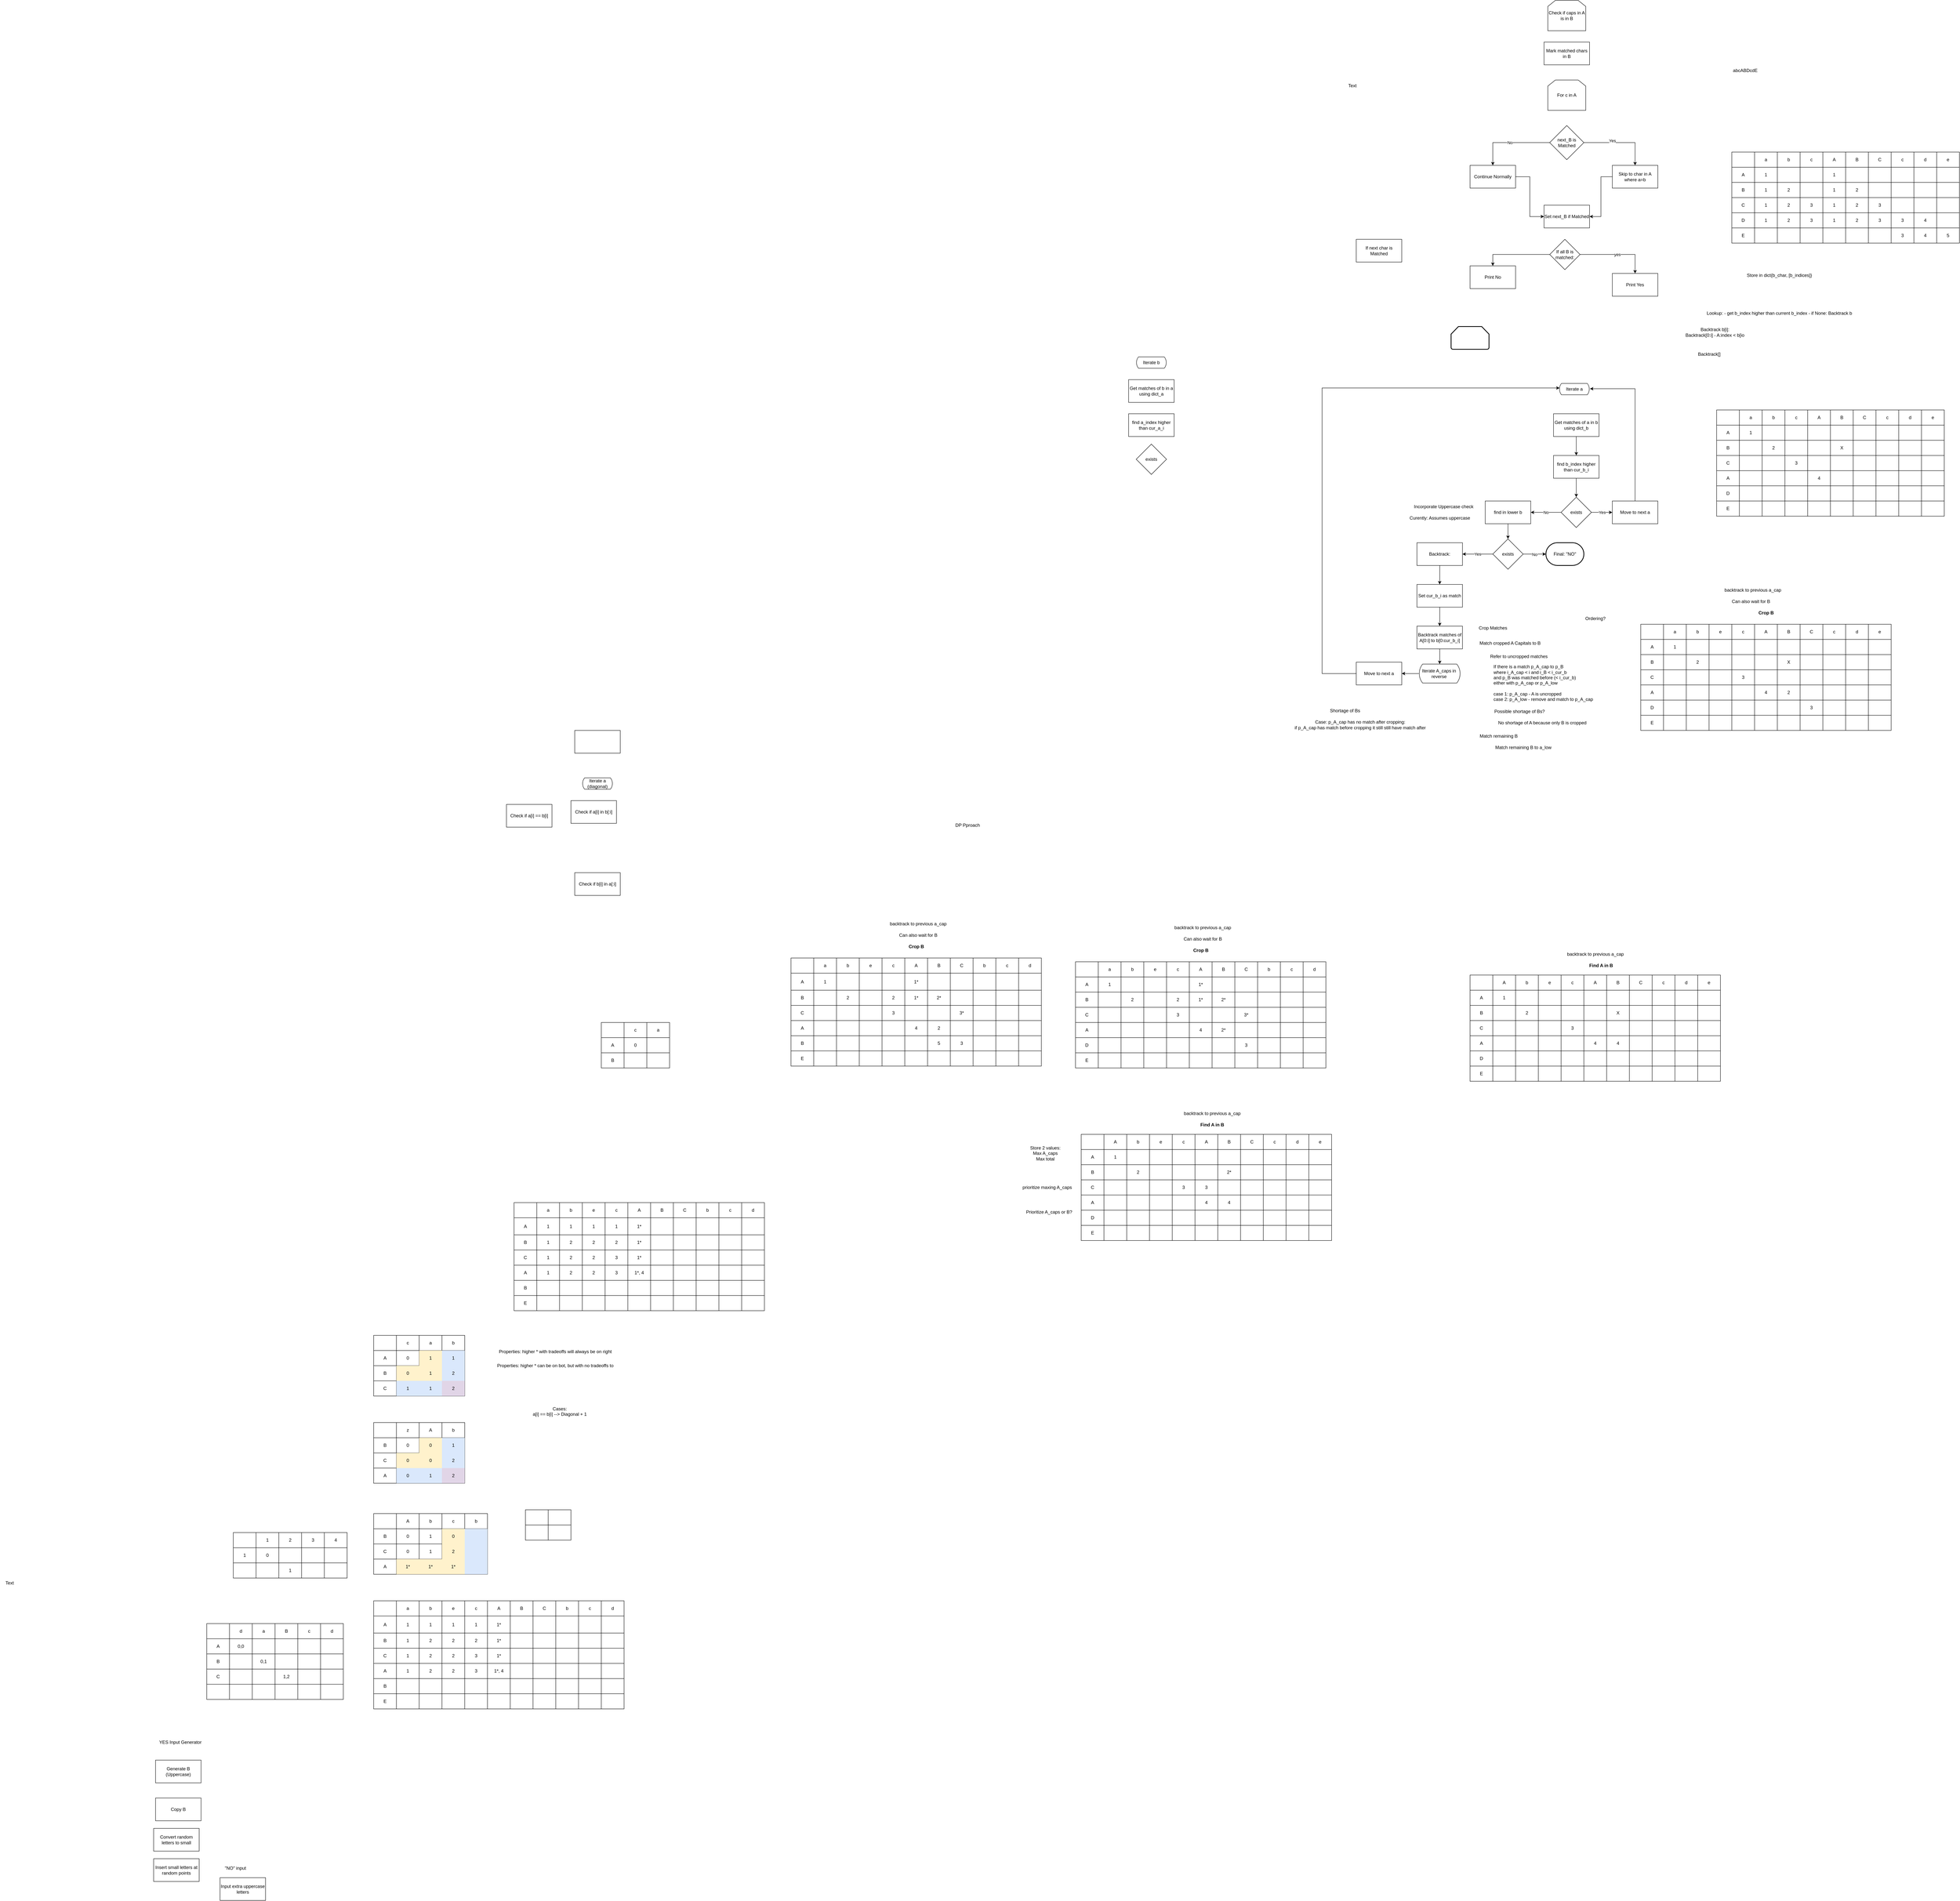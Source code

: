 <mxfile version="21.2.8" type="device">
  <diagram name="Page-1" id="p_xBNdy7ikWhDKM8mam1">
    <mxGraphModel dx="6210" dy="1131" grid="1" gridSize="10" guides="1" tooltips="1" connect="1" arrows="1" fold="1" page="1" pageScale="1" pageWidth="850" pageHeight="1100" math="0" shadow="0">
      <root>
        <mxCell id="0" />
        <mxCell id="1" parent="0" />
        <mxCell id="pIYnYEMNrOLIBTlPSb1n-3" value="For c in A" style="shape=loopLimit;whiteSpace=wrap;html=1;" parent="1" vertex="1">
          <mxGeometry x="255" y="370" width="100" height="80" as="geometry" />
        </mxCell>
        <mxCell id="pIYnYEMNrOLIBTlPSb1n-4" value="If next char is Matched" style="rounded=0;whiteSpace=wrap;html=1;" parent="1" vertex="1">
          <mxGeometry x="-250" y="790" width="120" height="60" as="geometry" />
        </mxCell>
        <mxCell id="pIYnYEMNrOLIBTlPSb1n-5" value="Check if caps in A is in B" style="shape=loopLimit;whiteSpace=wrap;html=1;" parent="1" vertex="1">
          <mxGeometry x="255" y="160" width="100" height="80" as="geometry" />
        </mxCell>
        <mxCell id="pIYnYEMNrOLIBTlPSb1n-6" value="Mark matched chars in B" style="rounded=0;whiteSpace=wrap;html=1;" parent="1" vertex="1">
          <mxGeometry x="245" y="270" width="120" height="60" as="geometry" />
        </mxCell>
        <mxCell id="pIYnYEMNrOLIBTlPSb1n-11" value="Yes" style="edgeStyle=orthogonalEdgeStyle;rounded=0;orthogonalLoop=1;jettySize=auto;html=1;" parent="1" source="pIYnYEMNrOLIBTlPSb1n-7" target="pIYnYEMNrOLIBTlPSb1n-9" edge="1">
          <mxGeometry x="-0.231" y="5" relative="1" as="geometry">
            <mxPoint as="offset" />
          </mxGeometry>
        </mxCell>
        <mxCell id="pIYnYEMNrOLIBTlPSb1n-12" value="No" style="edgeStyle=orthogonalEdgeStyle;rounded=0;orthogonalLoop=1;jettySize=auto;html=1;" parent="1" source="pIYnYEMNrOLIBTlPSb1n-7" target="pIYnYEMNrOLIBTlPSb1n-10" edge="1">
          <mxGeometry relative="1" as="geometry" />
        </mxCell>
        <mxCell id="pIYnYEMNrOLIBTlPSb1n-7" value="next_B is Matched" style="rhombus;whiteSpace=wrap;html=1;" parent="1" vertex="1">
          <mxGeometry x="260" y="490" width="90" height="90" as="geometry" />
        </mxCell>
        <mxCell id="pIYnYEMNrOLIBTlPSb1n-8" value="Text" style="text;html=1;strokeColor=none;fillColor=none;align=center;verticalAlign=middle;whiteSpace=wrap;rounded=0;" parent="1" vertex="1">
          <mxGeometry x="-290" y="370" width="60" height="30" as="geometry" />
        </mxCell>
        <mxCell id="pIYnYEMNrOLIBTlPSb1n-14" style="edgeStyle=orthogonalEdgeStyle;rounded=0;orthogonalLoop=1;jettySize=auto;html=1;entryX=1;entryY=0.5;entryDx=0;entryDy=0;" parent="1" source="pIYnYEMNrOLIBTlPSb1n-9" target="pIYnYEMNrOLIBTlPSb1n-13" edge="1">
          <mxGeometry relative="1" as="geometry" />
        </mxCell>
        <mxCell id="pIYnYEMNrOLIBTlPSb1n-9" value="Skip to char in A where a=b" style="rounded=0;whiteSpace=wrap;html=1;" parent="1" vertex="1">
          <mxGeometry x="425" y="595" width="120" height="60" as="geometry" />
        </mxCell>
        <mxCell id="pIYnYEMNrOLIBTlPSb1n-15" style="edgeStyle=orthogonalEdgeStyle;rounded=0;orthogonalLoop=1;jettySize=auto;html=1;entryX=0;entryY=0.5;entryDx=0;entryDy=0;" parent="1" source="pIYnYEMNrOLIBTlPSb1n-10" target="pIYnYEMNrOLIBTlPSb1n-13" edge="1">
          <mxGeometry relative="1" as="geometry" />
        </mxCell>
        <mxCell id="pIYnYEMNrOLIBTlPSb1n-10" value="Continue Normally" style="rounded=0;whiteSpace=wrap;html=1;" parent="1" vertex="1">
          <mxGeometry x="50" y="595" width="120" height="60" as="geometry" />
        </mxCell>
        <mxCell id="pIYnYEMNrOLIBTlPSb1n-13" value="Set next_B if Matched" style="rounded=0;whiteSpace=wrap;html=1;" parent="1" vertex="1">
          <mxGeometry x="245" y="700" width="120" height="60" as="geometry" />
        </mxCell>
        <mxCell id="pIYnYEMNrOLIBTlPSb1n-20" value="yes" style="edgeStyle=orthogonalEdgeStyle;rounded=0;orthogonalLoop=1;jettySize=auto;html=1;" parent="1" source="pIYnYEMNrOLIBTlPSb1n-17" target="pIYnYEMNrOLIBTlPSb1n-18" edge="1">
          <mxGeometry relative="1" as="geometry" />
        </mxCell>
        <mxCell id="pIYnYEMNrOLIBTlPSb1n-21" style="edgeStyle=orthogonalEdgeStyle;rounded=0;orthogonalLoop=1;jettySize=auto;html=1;entryX=0.5;entryY=0;entryDx=0;entryDy=0;" parent="1" source="pIYnYEMNrOLIBTlPSb1n-17" target="pIYnYEMNrOLIBTlPSb1n-19" edge="1">
          <mxGeometry relative="1" as="geometry" />
        </mxCell>
        <mxCell id="pIYnYEMNrOLIBTlPSb1n-17" value="If all B is matched:" style="rhombus;whiteSpace=wrap;html=1;" parent="1" vertex="1">
          <mxGeometry x="260" y="790" width="80" height="80" as="geometry" />
        </mxCell>
        <mxCell id="pIYnYEMNrOLIBTlPSb1n-18" value="Print Yes" style="rounded=0;whiteSpace=wrap;html=1;" parent="1" vertex="1">
          <mxGeometry x="425" y="880" width="120" height="60" as="geometry" />
        </mxCell>
        <mxCell id="pIYnYEMNrOLIBTlPSb1n-19" value="Print No" style="rounded=0;whiteSpace=wrap;html=1;" parent="1" vertex="1">
          <mxGeometry x="50" y="860" width="120" height="60" as="geometry" />
        </mxCell>
        <mxCell id="pIYnYEMNrOLIBTlPSb1n-71" value="" style="shape=table;startSize=0;container=1;collapsible=0;childLayout=tableLayout;" parent="1" vertex="1">
          <mxGeometry x="740" y="560" width="600" height="240" as="geometry" />
        </mxCell>
        <mxCell id="pIYnYEMNrOLIBTlPSb1n-72" value="" style="shape=tableRow;horizontal=0;startSize=0;swimlaneHead=0;swimlaneBody=0;strokeColor=inherit;top=0;left=0;bottom=0;right=0;collapsible=0;dropTarget=0;fillColor=none;points=[[0,0.5],[1,0.5]];portConstraint=eastwest;" parent="pIYnYEMNrOLIBTlPSb1n-71" vertex="1">
          <mxGeometry width="600" height="40" as="geometry" />
        </mxCell>
        <mxCell id="pIYnYEMNrOLIBTlPSb1n-73" value="" style="shape=partialRectangle;html=1;whiteSpace=wrap;connectable=0;strokeColor=inherit;overflow=hidden;fillColor=none;top=0;left=0;bottom=0;right=0;pointerEvents=1;" parent="pIYnYEMNrOLIBTlPSb1n-72" vertex="1">
          <mxGeometry width="60" height="40" as="geometry">
            <mxRectangle width="60" height="40" as="alternateBounds" />
          </mxGeometry>
        </mxCell>
        <mxCell id="pIYnYEMNrOLIBTlPSb1n-74" value="a" style="shape=partialRectangle;html=1;whiteSpace=wrap;connectable=0;strokeColor=inherit;overflow=hidden;fillColor=none;top=0;left=0;bottom=0;right=0;pointerEvents=1;" parent="pIYnYEMNrOLIBTlPSb1n-72" vertex="1">
          <mxGeometry x="60" width="60" height="40" as="geometry">
            <mxRectangle width="60" height="40" as="alternateBounds" />
          </mxGeometry>
        </mxCell>
        <mxCell id="pIYnYEMNrOLIBTlPSb1n-75" value="b" style="shape=partialRectangle;html=1;whiteSpace=wrap;connectable=0;strokeColor=inherit;overflow=hidden;fillColor=none;top=0;left=0;bottom=0;right=0;pointerEvents=1;" parent="pIYnYEMNrOLIBTlPSb1n-72" vertex="1">
          <mxGeometry x="120" width="60" height="40" as="geometry">
            <mxRectangle width="60" height="40" as="alternateBounds" />
          </mxGeometry>
        </mxCell>
        <mxCell id="pIYnYEMNrOLIBTlPSb1n-76" value="c" style="shape=partialRectangle;html=1;whiteSpace=wrap;connectable=0;strokeColor=inherit;overflow=hidden;fillColor=none;top=0;left=0;bottom=0;right=0;pointerEvents=1;" parent="pIYnYEMNrOLIBTlPSb1n-72" vertex="1">
          <mxGeometry x="180" width="60" height="40" as="geometry">
            <mxRectangle width="60" height="40" as="alternateBounds" />
          </mxGeometry>
        </mxCell>
        <mxCell id="pIYnYEMNrOLIBTlPSb1n-77" value="A" style="shape=partialRectangle;html=1;whiteSpace=wrap;connectable=0;strokeColor=inherit;overflow=hidden;fillColor=none;top=0;left=0;bottom=0;right=0;pointerEvents=1;" parent="pIYnYEMNrOLIBTlPSb1n-72" vertex="1">
          <mxGeometry x="240" width="60" height="40" as="geometry">
            <mxRectangle width="60" height="40" as="alternateBounds" />
          </mxGeometry>
        </mxCell>
        <mxCell id="pIYnYEMNrOLIBTlPSb1n-78" value="B" style="shape=partialRectangle;html=1;whiteSpace=wrap;connectable=0;strokeColor=inherit;overflow=hidden;fillColor=none;top=0;left=0;bottom=0;right=0;pointerEvents=1;" parent="pIYnYEMNrOLIBTlPSb1n-72" vertex="1">
          <mxGeometry x="300" width="60" height="40" as="geometry">
            <mxRectangle width="60" height="40" as="alternateBounds" />
          </mxGeometry>
        </mxCell>
        <mxCell id="pIYnYEMNrOLIBTlPSb1n-79" value="C" style="shape=partialRectangle;html=1;whiteSpace=wrap;connectable=0;strokeColor=inherit;overflow=hidden;fillColor=none;top=0;left=0;bottom=0;right=0;pointerEvents=1;" parent="pIYnYEMNrOLIBTlPSb1n-72" vertex="1">
          <mxGeometry x="360" width="60" height="40" as="geometry">
            <mxRectangle width="60" height="40" as="alternateBounds" />
          </mxGeometry>
        </mxCell>
        <mxCell id="pIYnYEMNrOLIBTlPSb1n-80" value="c" style="shape=partialRectangle;html=1;whiteSpace=wrap;connectable=0;strokeColor=inherit;overflow=hidden;fillColor=none;top=0;left=0;bottom=0;right=0;pointerEvents=1;" parent="pIYnYEMNrOLIBTlPSb1n-72" vertex="1">
          <mxGeometry x="420" width="60" height="40" as="geometry">
            <mxRectangle width="60" height="40" as="alternateBounds" />
          </mxGeometry>
        </mxCell>
        <mxCell id="pIYnYEMNrOLIBTlPSb1n-81" value="d" style="shape=partialRectangle;html=1;whiteSpace=wrap;connectable=0;strokeColor=inherit;overflow=hidden;fillColor=none;top=0;left=0;bottom=0;right=0;pointerEvents=1;" parent="pIYnYEMNrOLIBTlPSb1n-72" vertex="1">
          <mxGeometry x="480" width="60" height="40" as="geometry">
            <mxRectangle width="60" height="40" as="alternateBounds" />
          </mxGeometry>
        </mxCell>
        <mxCell id="pIYnYEMNrOLIBTlPSb1n-82" value="e" style="shape=partialRectangle;html=1;whiteSpace=wrap;connectable=0;strokeColor=inherit;overflow=hidden;fillColor=none;top=0;left=0;bottom=0;right=0;pointerEvents=1;" parent="pIYnYEMNrOLIBTlPSb1n-72" vertex="1">
          <mxGeometry x="540" width="60" height="40" as="geometry">
            <mxRectangle width="60" height="40" as="alternateBounds" />
          </mxGeometry>
        </mxCell>
        <mxCell id="pIYnYEMNrOLIBTlPSb1n-83" value="" style="shape=tableRow;horizontal=0;startSize=0;swimlaneHead=0;swimlaneBody=0;strokeColor=inherit;top=0;left=0;bottom=0;right=0;collapsible=0;dropTarget=0;fillColor=none;points=[[0,0.5],[1,0.5]];portConstraint=eastwest;" parent="pIYnYEMNrOLIBTlPSb1n-71" vertex="1">
          <mxGeometry y="40" width="600" height="40" as="geometry" />
        </mxCell>
        <mxCell id="pIYnYEMNrOLIBTlPSb1n-84" value="A" style="shape=partialRectangle;html=1;whiteSpace=wrap;connectable=0;strokeColor=inherit;overflow=hidden;fillColor=none;top=0;left=0;bottom=0;right=0;pointerEvents=1;" parent="pIYnYEMNrOLIBTlPSb1n-83" vertex="1">
          <mxGeometry width="60" height="40" as="geometry">
            <mxRectangle width="60" height="40" as="alternateBounds" />
          </mxGeometry>
        </mxCell>
        <mxCell id="pIYnYEMNrOLIBTlPSb1n-85" value="1" style="shape=partialRectangle;html=1;whiteSpace=wrap;connectable=0;strokeColor=inherit;overflow=hidden;fillColor=none;top=0;left=0;bottom=0;right=0;pointerEvents=1;" parent="pIYnYEMNrOLIBTlPSb1n-83" vertex="1">
          <mxGeometry x="60" width="60" height="40" as="geometry">
            <mxRectangle width="60" height="40" as="alternateBounds" />
          </mxGeometry>
        </mxCell>
        <mxCell id="pIYnYEMNrOLIBTlPSb1n-86" value="" style="shape=partialRectangle;html=1;whiteSpace=wrap;connectable=0;strokeColor=inherit;overflow=hidden;fillColor=none;top=0;left=0;bottom=0;right=0;pointerEvents=1;" parent="pIYnYEMNrOLIBTlPSb1n-83" vertex="1">
          <mxGeometry x="120" width="60" height="40" as="geometry">
            <mxRectangle width="60" height="40" as="alternateBounds" />
          </mxGeometry>
        </mxCell>
        <mxCell id="pIYnYEMNrOLIBTlPSb1n-87" value="" style="shape=partialRectangle;html=1;whiteSpace=wrap;connectable=0;strokeColor=inherit;overflow=hidden;fillColor=none;top=0;left=0;bottom=0;right=0;pointerEvents=1;" parent="pIYnYEMNrOLIBTlPSb1n-83" vertex="1">
          <mxGeometry x="180" width="60" height="40" as="geometry">
            <mxRectangle width="60" height="40" as="alternateBounds" />
          </mxGeometry>
        </mxCell>
        <mxCell id="pIYnYEMNrOLIBTlPSb1n-88" value="1" style="shape=partialRectangle;html=1;whiteSpace=wrap;connectable=0;strokeColor=inherit;overflow=hidden;fillColor=none;top=0;left=0;bottom=0;right=0;pointerEvents=1;" parent="pIYnYEMNrOLIBTlPSb1n-83" vertex="1">
          <mxGeometry x="240" width="60" height="40" as="geometry">
            <mxRectangle width="60" height="40" as="alternateBounds" />
          </mxGeometry>
        </mxCell>
        <mxCell id="pIYnYEMNrOLIBTlPSb1n-89" value="" style="shape=partialRectangle;html=1;whiteSpace=wrap;connectable=0;strokeColor=inherit;overflow=hidden;fillColor=none;top=0;left=0;bottom=0;right=0;pointerEvents=1;" parent="pIYnYEMNrOLIBTlPSb1n-83" vertex="1">
          <mxGeometry x="300" width="60" height="40" as="geometry">
            <mxRectangle width="60" height="40" as="alternateBounds" />
          </mxGeometry>
        </mxCell>
        <mxCell id="pIYnYEMNrOLIBTlPSb1n-90" value="" style="shape=partialRectangle;html=1;whiteSpace=wrap;connectable=0;strokeColor=inherit;overflow=hidden;fillColor=none;top=0;left=0;bottom=0;right=0;pointerEvents=1;" parent="pIYnYEMNrOLIBTlPSb1n-83" vertex="1">
          <mxGeometry x="360" width="60" height="40" as="geometry">
            <mxRectangle width="60" height="40" as="alternateBounds" />
          </mxGeometry>
        </mxCell>
        <mxCell id="pIYnYEMNrOLIBTlPSb1n-91" value="" style="shape=partialRectangle;html=1;whiteSpace=wrap;connectable=0;strokeColor=inherit;overflow=hidden;fillColor=none;top=0;left=0;bottom=0;right=0;pointerEvents=1;" parent="pIYnYEMNrOLIBTlPSb1n-83" vertex="1">
          <mxGeometry x="420" width="60" height="40" as="geometry">
            <mxRectangle width="60" height="40" as="alternateBounds" />
          </mxGeometry>
        </mxCell>
        <mxCell id="pIYnYEMNrOLIBTlPSb1n-92" value="" style="shape=partialRectangle;html=1;whiteSpace=wrap;connectable=0;strokeColor=inherit;overflow=hidden;fillColor=none;top=0;left=0;bottom=0;right=0;pointerEvents=1;" parent="pIYnYEMNrOLIBTlPSb1n-83" vertex="1">
          <mxGeometry x="480" width="60" height="40" as="geometry">
            <mxRectangle width="60" height="40" as="alternateBounds" />
          </mxGeometry>
        </mxCell>
        <mxCell id="pIYnYEMNrOLIBTlPSb1n-93" value="" style="shape=partialRectangle;html=1;whiteSpace=wrap;connectable=0;strokeColor=inherit;overflow=hidden;fillColor=none;top=0;left=0;bottom=0;right=0;pointerEvents=1;" parent="pIYnYEMNrOLIBTlPSb1n-83" vertex="1">
          <mxGeometry x="540" width="60" height="40" as="geometry">
            <mxRectangle width="60" height="40" as="alternateBounds" />
          </mxGeometry>
        </mxCell>
        <mxCell id="pIYnYEMNrOLIBTlPSb1n-94" value="" style="shape=tableRow;horizontal=0;startSize=0;swimlaneHead=0;swimlaneBody=0;strokeColor=inherit;top=0;left=0;bottom=0;right=0;collapsible=0;dropTarget=0;fillColor=none;points=[[0,0.5],[1,0.5]];portConstraint=eastwest;" parent="pIYnYEMNrOLIBTlPSb1n-71" vertex="1">
          <mxGeometry y="80" width="600" height="40" as="geometry" />
        </mxCell>
        <mxCell id="pIYnYEMNrOLIBTlPSb1n-95" value="B" style="shape=partialRectangle;html=1;whiteSpace=wrap;connectable=0;strokeColor=inherit;overflow=hidden;fillColor=none;top=0;left=0;bottom=0;right=0;pointerEvents=1;" parent="pIYnYEMNrOLIBTlPSb1n-94" vertex="1">
          <mxGeometry width="60" height="40" as="geometry">
            <mxRectangle width="60" height="40" as="alternateBounds" />
          </mxGeometry>
        </mxCell>
        <mxCell id="pIYnYEMNrOLIBTlPSb1n-96" value="1" style="shape=partialRectangle;html=1;whiteSpace=wrap;connectable=0;strokeColor=inherit;overflow=hidden;fillColor=none;top=0;left=0;bottom=0;right=0;pointerEvents=1;" parent="pIYnYEMNrOLIBTlPSb1n-94" vertex="1">
          <mxGeometry x="60" width="60" height="40" as="geometry">
            <mxRectangle width="60" height="40" as="alternateBounds" />
          </mxGeometry>
        </mxCell>
        <mxCell id="pIYnYEMNrOLIBTlPSb1n-97" value="2" style="shape=partialRectangle;html=1;whiteSpace=wrap;connectable=0;strokeColor=inherit;overflow=hidden;fillColor=none;top=0;left=0;bottom=0;right=0;pointerEvents=1;" parent="pIYnYEMNrOLIBTlPSb1n-94" vertex="1">
          <mxGeometry x="120" width="60" height="40" as="geometry">
            <mxRectangle width="60" height="40" as="alternateBounds" />
          </mxGeometry>
        </mxCell>
        <mxCell id="pIYnYEMNrOLIBTlPSb1n-98" value="" style="shape=partialRectangle;html=1;whiteSpace=wrap;connectable=0;strokeColor=inherit;overflow=hidden;fillColor=none;top=0;left=0;bottom=0;right=0;pointerEvents=1;" parent="pIYnYEMNrOLIBTlPSb1n-94" vertex="1">
          <mxGeometry x="180" width="60" height="40" as="geometry">
            <mxRectangle width="60" height="40" as="alternateBounds" />
          </mxGeometry>
        </mxCell>
        <mxCell id="pIYnYEMNrOLIBTlPSb1n-99" value="1" style="shape=partialRectangle;html=1;whiteSpace=wrap;connectable=0;strokeColor=inherit;overflow=hidden;fillColor=none;top=0;left=0;bottom=0;right=0;pointerEvents=1;" parent="pIYnYEMNrOLIBTlPSb1n-94" vertex="1">
          <mxGeometry x="240" width="60" height="40" as="geometry">
            <mxRectangle width="60" height="40" as="alternateBounds" />
          </mxGeometry>
        </mxCell>
        <mxCell id="pIYnYEMNrOLIBTlPSb1n-100" value="2" style="shape=partialRectangle;html=1;whiteSpace=wrap;connectable=0;strokeColor=inherit;overflow=hidden;fillColor=none;top=0;left=0;bottom=0;right=0;pointerEvents=1;" parent="pIYnYEMNrOLIBTlPSb1n-94" vertex="1">
          <mxGeometry x="300" width="60" height="40" as="geometry">
            <mxRectangle width="60" height="40" as="alternateBounds" />
          </mxGeometry>
        </mxCell>
        <mxCell id="pIYnYEMNrOLIBTlPSb1n-101" value="" style="shape=partialRectangle;html=1;whiteSpace=wrap;connectable=0;strokeColor=inherit;overflow=hidden;fillColor=none;top=0;left=0;bottom=0;right=0;pointerEvents=1;" parent="pIYnYEMNrOLIBTlPSb1n-94" vertex="1">
          <mxGeometry x="360" width="60" height="40" as="geometry">
            <mxRectangle width="60" height="40" as="alternateBounds" />
          </mxGeometry>
        </mxCell>
        <mxCell id="pIYnYEMNrOLIBTlPSb1n-102" value="" style="shape=partialRectangle;html=1;whiteSpace=wrap;connectable=0;strokeColor=inherit;overflow=hidden;fillColor=none;top=0;left=0;bottom=0;right=0;pointerEvents=1;" parent="pIYnYEMNrOLIBTlPSb1n-94" vertex="1">
          <mxGeometry x="420" width="60" height="40" as="geometry">
            <mxRectangle width="60" height="40" as="alternateBounds" />
          </mxGeometry>
        </mxCell>
        <mxCell id="pIYnYEMNrOLIBTlPSb1n-103" value="" style="shape=partialRectangle;html=1;whiteSpace=wrap;connectable=0;strokeColor=inherit;overflow=hidden;fillColor=none;top=0;left=0;bottom=0;right=0;pointerEvents=1;" parent="pIYnYEMNrOLIBTlPSb1n-94" vertex="1">
          <mxGeometry x="480" width="60" height="40" as="geometry">
            <mxRectangle width="60" height="40" as="alternateBounds" />
          </mxGeometry>
        </mxCell>
        <mxCell id="pIYnYEMNrOLIBTlPSb1n-104" value="" style="shape=partialRectangle;html=1;whiteSpace=wrap;connectable=0;strokeColor=inherit;overflow=hidden;fillColor=none;top=0;left=0;bottom=0;right=0;pointerEvents=1;" parent="pIYnYEMNrOLIBTlPSb1n-94" vertex="1">
          <mxGeometry x="540" width="60" height="40" as="geometry">
            <mxRectangle width="60" height="40" as="alternateBounds" />
          </mxGeometry>
        </mxCell>
        <mxCell id="pIYnYEMNrOLIBTlPSb1n-105" value="" style="shape=tableRow;horizontal=0;startSize=0;swimlaneHead=0;swimlaneBody=0;strokeColor=inherit;top=0;left=0;bottom=0;right=0;collapsible=0;dropTarget=0;fillColor=none;points=[[0,0.5],[1,0.5]];portConstraint=eastwest;" parent="pIYnYEMNrOLIBTlPSb1n-71" vertex="1">
          <mxGeometry y="120" width="600" height="40" as="geometry" />
        </mxCell>
        <mxCell id="pIYnYEMNrOLIBTlPSb1n-106" value="C" style="shape=partialRectangle;html=1;whiteSpace=wrap;connectable=0;strokeColor=inherit;overflow=hidden;fillColor=none;top=0;left=0;bottom=0;right=0;pointerEvents=1;" parent="pIYnYEMNrOLIBTlPSb1n-105" vertex="1">
          <mxGeometry width="60" height="40" as="geometry">
            <mxRectangle width="60" height="40" as="alternateBounds" />
          </mxGeometry>
        </mxCell>
        <mxCell id="pIYnYEMNrOLIBTlPSb1n-107" value="1" style="shape=partialRectangle;html=1;whiteSpace=wrap;connectable=0;strokeColor=inherit;overflow=hidden;fillColor=none;top=0;left=0;bottom=0;right=0;pointerEvents=1;" parent="pIYnYEMNrOLIBTlPSb1n-105" vertex="1">
          <mxGeometry x="60" width="60" height="40" as="geometry">
            <mxRectangle width="60" height="40" as="alternateBounds" />
          </mxGeometry>
        </mxCell>
        <mxCell id="pIYnYEMNrOLIBTlPSb1n-108" value="2" style="shape=partialRectangle;html=1;whiteSpace=wrap;connectable=0;strokeColor=inherit;overflow=hidden;fillColor=none;top=0;left=0;bottom=0;right=0;pointerEvents=1;" parent="pIYnYEMNrOLIBTlPSb1n-105" vertex="1">
          <mxGeometry x="120" width="60" height="40" as="geometry">
            <mxRectangle width="60" height="40" as="alternateBounds" />
          </mxGeometry>
        </mxCell>
        <mxCell id="pIYnYEMNrOLIBTlPSb1n-109" value="3" style="shape=partialRectangle;html=1;whiteSpace=wrap;connectable=0;strokeColor=inherit;overflow=hidden;fillColor=none;top=0;left=0;bottom=0;right=0;pointerEvents=1;" parent="pIYnYEMNrOLIBTlPSb1n-105" vertex="1">
          <mxGeometry x="180" width="60" height="40" as="geometry">
            <mxRectangle width="60" height="40" as="alternateBounds" />
          </mxGeometry>
        </mxCell>
        <mxCell id="pIYnYEMNrOLIBTlPSb1n-110" value="1" style="shape=partialRectangle;html=1;whiteSpace=wrap;connectable=0;strokeColor=inherit;overflow=hidden;fillColor=none;top=0;left=0;bottom=0;right=0;pointerEvents=1;" parent="pIYnYEMNrOLIBTlPSb1n-105" vertex="1">
          <mxGeometry x="240" width="60" height="40" as="geometry">
            <mxRectangle width="60" height="40" as="alternateBounds" />
          </mxGeometry>
        </mxCell>
        <mxCell id="pIYnYEMNrOLIBTlPSb1n-111" value="2" style="shape=partialRectangle;html=1;whiteSpace=wrap;connectable=0;strokeColor=inherit;overflow=hidden;fillColor=none;top=0;left=0;bottom=0;right=0;pointerEvents=1;" parent="pIYnYEMNrOLIBTlPSb1n-105" vertex="1">
          <mxGeometry x="300" width="60" height="40" as="geometry">
            <mxRectangle width="60" height="40" as="alternateBounds" />
          </mxGeometry>
        </mxCell>
        <mxCell id="pIYnYEMNrOLIBTlPSb1n-112" value="3" style="shape=partialRectangle;html=1;whiteSpace=wrap;connectable=0;strokeColor=inherit;overflow=hidden;fillColor=none;top=0;left=0;bottom=0;right=0;pointerEvents=1;" parent="pIYnYEMNrOLIBTlPSb1n-105" vertex="1">
          <mxGeometry x="360" width="60" height="40" as="geometry">
            <mxRectangle width="60" height="40" as="alternateBounds" />
          </mxGeometry>
        </mxCell>
        <mxCell id="pIYnYEMNrOLIBTlPSb1n-113" value="" style="shape=partialRectangle;html=1;whiteSpace=wrap;connectable=0;strokeColor=inherit;overflow=hidden;fillColor=none;top=0;left=0;bottom=0;right=0;pointerEvents=1;" parent="pIYnYEMNrOLIBTlPSb1n-105" vertex="1">
          <mxGeometry x="420" width="60" height="40" as="geometry">
            <mxRectangle width="60" height="40" as="alternateBounds" />
          </mxGeometry>
        </mxCell>
        <mxCell id="pIYnYEMNrOLIBTlPSb1n-114" value="" style="shape=partialRectangle;html=1;whiteSpace=wrap;connectable=0;strokeColor=inherit;overflow=hidden;fillColor=none;top=0;left=0;bottom=0;right=0;pointerEvents=1;" parent="pIYnYEMNrOLIBTlPSb1n-105" vertex="1">
          <mxGeometry x="480" width="60" height="40" as="geometry">
            <mxRectangle width="60" height="40" as="alternateBounds" />
          </mxGeometry>
        </mxCell>
        <mxCell id="pIYnYEMNrOLIBTlPSb1n-115" value="" style="shape=partialRectangle;html=1;whiteSpace=wrap;connectable=0;strokeColor=inherit;overflow=hidden;fillColor=none;top=0;left=0;bottom=0;right=0;pointerEvents=1;" parent="pIYnYEMNrOLIBTlPSb1n-105" vertex="1">
          <mxGeometry x="540" width="60" height="40" as="geometry">
            <mxRectangle width="60" height="40" as="alternateBounds" />
          </mxGeometry>
        </mxCell>
        <mxCell id="pIYnYEMNrOLIBTlPSb1n-116" value="" style="shape=tableRow;horizontal=0;startSize=0;swimlaneHead=0;swimlaneBody=0;strokeColor=inherit;top=0;left=0;bottom=0;right=0;collapsible=0;dropTarget=0;fillColor=none;points=[[0,0.5],[1,0.5]];portConstraint=eastwest;" parent="pIYnYEMNrOLIBTlPSb1n-71" vertex="1">
          <mxGeometry y="160" width="600" height="40" as="geometry" />
        </mxCell>
        <mxCell id="pIYnYEMNrOLIBTlPSb1n-117" value="D" style="shape=partialRectangle;html=1;whiteSpace=wrap;connectable=0;strokeColor=inherit;overflow=hidden;fillColor=none;top=0;left=0;bottom=0;right=0;pointerEvents=1;" parent="pIYnYEMNrOLIBTlPSb1n-116" vertex="1">
          <mxGeometry width="60" height="40" as="geometry">
            <mxRectangle width="60" height="40" as="alternateBounds" />
          </mxGeometry>
        </mxCell>
        <mxCell id="pIYnYEMNrOLIBTlPSb1n-118" value="1" style="shape=partialRectangle;html=1;whiteSpace=wrap;connectable=0;strokeColor=inherit;overflow=hidden;fillColor=none;top=0;left=0;bottom=0;right=0;pointerEvents=1;" parent="pIYnYEMNrOLIBTlPSb1n-116" vertex="1">
          <mxGeometry x="60" width="60" height="40" as="geometry">
            <mxRectangle width="60" height="40" as="alternateBounds" />
          </mxGeometry>
        </mxCell>
        <mxCell id="pIYnYEMNrOLIBTlPSb1n-119" value="2" style="shape=partialRectangle;html=1;whiteSpace=wrap;connectable=0;strokeColor=inherit;overflow=hidden;fillColor=none;top=0;left=0;bottom=0;right=0;pointerEvents=1;" parent="pIYnYEMNrOLIBTlPSb1n-116" vertex="1">
          <mxGeometry x="120" width="60" height="40" as="geometry">
            <mxRectangle width="60" height="40" as="alternateBounds" />
          </mxGeometry>
        </mxCell>
        <mxCell id="pIYnYEMNrOLIBTlPSb1n-120" value="3" style="shape=partialRectangle;html=1;whiteSpace=wrap;connectable=0;strokeColor=inherit;overflow=hidden;fillColor=none;top=0;left=0;bottom=0;right=0;pointerEvents=1;" parent="pIYnYEMNrOLIBTlPSb1n-116" vertex="1">
          <mxGeometry x="180" width="60" height="40" as="geometry">
            <mxRectangle width="60" height="40" as="alternateBounds" />
          </mxGeometry>
        </mxCell>
        <mxCell id="pIYnYEMNrOLIBTlPSb1n-121" value="1" style="shape=partialRectangle;html=1;whiteSpace=wrap;connectable=0;strokeColor=inherit;overflow=hidden;fillColor=none;top=0;left=0;bottom=0;right=0;pointerEvents=1;" parent="pIYnYEMNrOLIBTlPSb1n-116" vertex="1">
          <mxGeometry x="240" width="60" height="40" as="geometry">
            <mxRectangle width="60" height="40" as="alternateBounds" />
          </mxGeometry>
        </mxCell>
        <mxCell id="pIYnYEMNrOLIBTlPSb1n-122" value="2" style="shape=partialRectangle;html=1;whiteSpace=wrap;connectable=0;strokeColor=inherit;overflow=hidden;fillColor=none;top=0;left=0;bottom=0;right=0;pointerEvents=1;" parent="pIYnYEMNrOLIBTlPSb1n-116" vertex="1">
          <mxGeometry x="300" width="60" height="40" as="geometry">
            <mxRectangle width="60" height="40" as="alternateBounds" />
          </mxGeometry>
        </mxCell>
        <mxCell id="pIYnYEMNrOLIBTlPSb1n-123" value="3" style="shape=partialRectangle;html=1;whiteSpace=wrap;connectable=0;strokeColor=inherit;overflow=hidden;fillColor=none;top=0;left=0;bottom=0;right=0;pointerEvents=1;" parent="pIYnYEMNrOLIBTlPSb1n-116" vertex="1">
          <mxGeometry x="360" width="60" height="40" as="geometry">
            <mxRectangle width="60" height="40" as="alternateBounds" />
          </mxGeometry>
        </mxCell>
        <mxCell id="pIYnYEMNrOLIBTlPSb1n-124" value="3" style="shape=partialRectangle;html=1;whiteSpace=wrap;connectable=0;strokeColor=inherit;overflow=hidden;fillColor=none;top=0;left=0;bottom=0;right=0;pointerEvents=1;" parent="pIYnYEMNrOLIBTlPSb1n-116" vertex="1">
          <mxGeometry x="420" width="60" height="40" as="geometry">
            <mxRectangle width="60" height="40" as="alternateBounds" />
          </mxGeometry>
        </mxCell>
        <mxCell id="pIYnYEMNrOLIBTlPSb1n-125" value="4" style="shape=partialRectangle;html=1;whiteSpace=wrap;connectable=0;strokeColor=inherit;overflow=hidden;fillColor=none;top=0;left=0;bottom=0;right=0;pointerEvents=1;" parent="pIYnYEMNrOLIBTlPSb1n-116" vertex="1">
          <mxGeometry x="480" width="60" height="40" as="geometry">
            <mxRectangle width="60" height="40" as="alternateBounds" />
          </mxGeometry>
        </mxCell>
        <mxCell id="pIYnYEMNrOLIBTlPSb1n-126" value="" style="shape=partialRectangle;html=1;whiteSpace=wrap;connectable=0;strokeColor=inherit;overflow=hidden;fillColor=none;top=0;left=0;bottom=0;right=0;pointerEvents=1;" parent="pIYnYEMNrOLIBTlPSb1n-116" vertex="1">
          <mxGeometry x="540" width="60" height="40" as="geometry">
            <mxRectangle width="60" height="40" as="alternateBounds" />
          </mxGeometry>
        </mxCell>
        <mxCell id="pIYnYEMNrOLIBTlPSb1n-127" value="" style="shape=tableRow;horizontal=0;startSize=0;swimlaneHead=0;swimlaneBody=0;strokeColor=inherit;top=0;left=0;bottom=0;right=0;collapsible=0;dropTarget=0;fillColor=none;points=[[0,0.5],[1,0.5]];portConstraint=eastwest;" parent="pIYnYEMNrOLIBTlPSb1n-71" vertex="1">
          <mxGeometry y="200" width="600" height="40" as="geometry" />
        </mxCell>
        <mxCell id="pIYnYEMNrOLIBTlPSb1n-128" value="E" style="shape=partialRectangle;html=1;whiteSpace=wrap;connectable=0;strokeColor=inherit;overflow=hidden;fillColor=none;top=0;left=0;bottom=0;right=0;pointerEvents=1;" parent="pIYnYEMNrOLIBTlPSb1n-127" vertex="1">
          <mxGeometry width="60" height="40" as="geometry">
            <mxRectangle width="60" height="40" as="alternateBounds" />
          </mxGeometry>
        </mxCell>
        <mxCell id="pIYnYEMNrOLIBTlPSb1n-129" value="" style="shape=partialRectangle;html=1;whiteSpace=wrap;connectable=0;strokeColor=inherit;overflow=hidden;fillColor=none;top=0;left=0;bottom=0;right=0;pointerEvents=1;" parent="pIYnYEMNrOLIBTlPSb1n-127" vertex="1">
          <mxGeometry x="60" width="60" height="40" as="geometry">
            <mxRectangle width="60" height="40" as="alternateBounds" />
          </mxGeometry>
        </mxCell>
        <mxCell id="pIYnYEMNrOLIBTlPSb1n-130" value="" style="shape=partialRectangle;html=1;whiteSpace=wrap;connectable=0;strokeColor=inherit;overflow=hidden;fillColor=none;top=0;left=0;bottom=0;right=0;pointerEvents=1;" parent="pIYnYEMNrOLIBTlPSb1n-127" vertex="1">
          <mxGeometry x="120" width="60" height="40" as="geometry">
            <mxRectangle width="60" height="40" as="alternateBounds" />
          </mxGeometry>
        </mxCell>
        <mxCell id="pIYnYEMNrOLIBTlPSb1n-131" value="" style="shape=partialRectangle;html=1;whiteSpace=wrap;connectable=0;strokeColor=inherit;overflow=hidden;fillColor=none;top=0;left=0;bottom=0;right=0;pointerEvents=1;" parent="pIYnYEMNrOLIBTlPSb1n-127" vertex="1">
          <mxGeometry x="180" width="60" height="40" as="geometry">
            <mxRectangle width="60" height="40" as="alternateBounds" />
          </mxGeometry>
        </mxCell>
        <mxCell id="pIYnYEMNrOLIBTlPSb1n-132" value="" style="shape=partialRectangle;html=1;whiteSpace=wrap;connectable=0;strokeColor=inherit;overflow=hidden;fillColor=none;top=0;left=0;bottom=0;right=0;pointerEvents=1;" parent="pIYnYEMNrOLIBTlPSb1n-127" vertex="1">
          <mxGeometry x="240" width="60" height="40" as="geometry">
            <mxRectangle width="60" height="40" as="alternateBounds" />
          </mxGeometry>
        </mxCell>
        <mxCell id="pIYnYEMNrOLIBTlPSb1n-133" value="" style="shape=partialRectangle;html=1;whiteSpace=wrap;connectable=0;strokeColor=inherit;overflow=hidden;fillColor=none;top=0;left=0;bottom=0;right=0;pointerEvents=1;" parent="pIYnYEMNrOLIBTlPSb1n-127" vertex="1">
          <mxGeometry x="300" width="60" height="40" as="geometry">
            <mxRectangle width="60" height="40" as="alternateBounds" />
          </mxGeometry>
        </mxCell>
        <mxCell id="pIYnYEMNrOLIBTlPSb1n-134" value="" style="shape=partialRectangle;html=1;whiteSpace=wrap;connectable=0;strokeColor=inherit;overflow=hidden;fillColor=none;top=0;left=0;bottom=0;right=0;pointerEvents=1;" parent="pIYnYEMNrOLIBTlPSb1n-127" vertex="1">
          <mxGeometry x="360" width="60" height="40" as="geometry">
            <mxRectangle width="60" height="40" as="alternateBounds" />
          </mxGeometry>
        </mxCell>
        <mxCell id="pIYnYEMNrOLIBTlPSb1n-135" value="3" style="shape=partialRectangle;html=1;whiteSpace=wrap;connectable=0;strokeColor=inherit;overflow=hidden;fillColor=none;top=0;left=0;bottom=0;right=0;pointerEvents=1;" parent="pIYnYEMNrOLIBTlPSb1n-127" vertex="1">
          <mxGeometry x="420" width="60" height="40" as="geometry">
            <mxRectangle width="60" height="40" as="alternateBounds" />
          </mxGeometry>
        </mxCell>
        <mxCell id="pIYnYEMNrOLIBTlPSb1n-136" value="4" style="shape=partialRectangle;html=1;whiteSpace=wrap;connectable=0;strokeColor=inherit;overflow=hidden;fillColor=none;top=0;left=0;bottom=0;right=0;pointerEvents=1;" parent="pIYnYEMNrOLIBTlPSb1n-127" vertex="1">
          <mxGeometry x="480" width="60" height="40" as="geometry">
            <mxRectangle width="60" height="40" as="alternateBounds" />
          </mxGeometry>
        </mxCell>
        <mxCell id="pIYnYEMNrOLIBTlPSb1n-137" value="5" style="shape=partialRectangle;html=1;whiteSpace=wrap;connectable=0;strokeColor=inherit;overflow=hidden;fillColor=none;top=0;left=0;bottom=0;right=0;pointerEvents=1;" parent="pIYnYEMNrOLIBTlPSb1n-127" vertex="1">
          <mxGeometry x="540" width="60" height="40" as="geometry">
            <mxRectangle width="60" height="40" as="alternateBounds" />
          </mxGeometry>
        </mxCell>
        <mxCell id="pIYnYEMNrOLIBTlPSb1n-138" value="abcABDcdE" style="text;html=1;align=center;verticalAlign=middle;resizable=0;points=[];autosize=1;strokeColor=none;fillColor=none;" parent="1" vertex="1">
          <mxGeometry x="730" y="330" width="90" height="30" as="geometry" />
        </mxCell>
        <mxCell id="pIYnYEMNrOLIBTlPSb1n-139" value="Store in dict{b_char, [b_indices]}" style="text;html=1;align=center;verticalAlign=middle;resizable=0;points=[];autosize=1;strokeColor=none;fillColor=none;" parent="1" vertex="1">
          <mxGeometry x="770" y="870" width="190" height="30" as="geometry" />
        </mxCell>
        <mxCell id="pIYnYEMNrOLIBTlPSb1n-140" value="Lookup: - get b_index higher than current b_index - if None: Backtrack b" style="text;html=1;align=center;verticalAlign=middle;resizable=0;points=[];autosize=1;strokeColor=none;fillColor=none;" parent="1" vertex="1">
          <mxGeometry x="660" y="970" width="410" height="30" as="geometry" />
        </mxCell>
        <mxCell id="pIYnYEMNrOLIBTlPSb1n-141" value="" style="shape=table;startSize=0;container=1;collapsible=0;childLayout=tableLayout;" parent="1" vertex="1">
          <mxGeometry x="700" y="1240" width="600" height="280" as="geometry" />
        </mxCell>
        <mxCell id="pIYnYEMNrOLIBTlPSb1n-142" value="" style="shape=tableRow;horizontal=0;startSize=0;swimlaneHead=0;swimlaneBody=0;strokeColor=inherit;top=0;left=0;bottom=0;right=0;collapsible=0;dropTarget=0;fillColor=none;points=[[0,0.5],[1,0.5]];portConstraint=eastwest;" parent="pIYnYEMNrOLIBTlPSb1n-141" vertex="1">
          <mxGeometry width="600" height="40" as="geometry" />
        </mxCell>
        <mxCell id="pIYnYEMNrOLIBTlPSb1n-143" value="" style="shape=partialRectangle;html=1;whiteSpace=wrap;connectable=0;strokeColor=inherit;overflow=hidden;fillColor=none;top=0;left=0;bottom=0;right=0;pointerEvents=1;" parent="pIYnYEMNrOLIBTlPSb1n-142" vertex="1">
          <mxGeometry width="60" height="40" as="geometry">
            <mxRectangle width="60" height="40" as="alternateBounds" />
          </mxGeometry>
        </mxCell>
        <mxCell id="pIYnYEMNrOLIBTlPSb1n-144" value="a" style="shape=partialRectangle;html=1;whiteSpace=wrap;connectable=0;strokeColor=inherit;overflow=hidden;fillColor=none;top=0;left=0;bottom=0;right=0;pointerEvents=1;" parent="pIYnYEMNrOLIBTlPSb1n-142" vertex="1">
          <mxGeometry x="60" width="60" height="40" as="geometry">
            <mxRectangle width="60" height="40" as="alternateBounds" />
          </mxGeometry>
        </mxCell>
        <mxCell id="pIYnYEMNrOLIBTlPSb1n-145" value="b" style="shape=partialRectangle;html=1;whiteSpace=wrap;connectable=0;strokeColor=inherit;overflow=hidden;fillColor=none;top=0;left=0;bottom=0;right=0;pointerEvents=1;" parent="pIYnYEMNrOLIBTlPSb1n-142" vertex="1">
          <mxGeometry x="120" width="60" height="40" as="geometry">
            <mxRectangle width="60" height="40" as="alternateBounds" />
          </mxGeometry>
        </mxCell>
        <mxCell id="pIYnYEMNrOLIBTlPSb1n-146" value="c" style="shape=partialRectangle;html=1;whiteSpace=wrap;connectable=0;strokeColor=inherit;overflow=hidden;fillColor=none;top=0;left=0;bottom=0;right=0;pointerEvents=1;" parent="pIYnYEMNrOLIBTlPSb1n-142" vertex="1">
          <mxGeometry x="180" width="60" height="40" as="geometry">
            <mxRectangle width="60" height="40" as="alternateBounds" />
          </mxGeometry>
        </mxCell>
        <mxCell id="pIYnYEMNrOLIBTlPSb1n-147" value="A" style="shape=partialRectangle;html=1;whiteSpace=wrap;connectable=0;strokeColor=inherit;overflow=hidden;fillColor=none;top=0;left=0;bottom=0;right=0;pointerEvents=1;" parent="pIYnYEMNrOLIBTlPSb1n-142" vertex="1">
          <mxGeometry x="240" width="60" height="40" as="geometry">
            <mxRectangle width="60" height="40" as="alternateBounds" />
          </mxGeometry>
        </mxCell>
        <mxCell id="pIYnYEMNrOLIBTlPSb1n-148" value="B" style="shape=partialRectangle;html=1;whiteSpace=wrap;connectable=0;strokeColor=inherit;overflow=hidden;fillColor=none;top=0;left=0;bottom=0;right=0;pointerEvents=1;" parent="pIYnYEMNrOLIBTlPSb1n-142" vertex="1">
          <mxGeometry x="300" width="60" height="40" as="geometry">
            <mxRectangle width="60" height="40" as="alternateBounds" />
          </mxGeometry>
        </mxCell>
        <mxCell id="pIYnYEMNrOLIBTlPSb1n-149" value="C" style="shape=partialRectangle;html=1;whiteSpace=wrap;connectable=0;strokeColor=inherit;overflow=hidden;fillColor=none;top=0;left=0;bottom=0;right=0;pointerEvents=1;" parent="pIYnYEMNrOLIBTlPSb1n-142" vertex="1">
          <mxGeometry x="360" width="60" height="40" as="geometry">
            <mxRectangle width="60" height="40" as="alternateBounds" />
          </mxGeometry>
        </mxCell>
        <mxCell id="pIYnYEMNrOLIBTlPSb1n-150" value="c" style="shape=partialRectangle;html=1;whiteSpace=wrap;connectable=0;strokeColor=inherit;overflow=hidden;fillColor=none;top=0;left=0;bottom=0;right=0;pointerEvents=1;" parent="pIYnYEMNrOLIBTlPSb1n-142" vertex="1">
          <mxGeometry x="420" width="60" height="40" as="geometry">
            <mxRectangle width="60" height="40" as="alternateBounds" />
          </mxGeometry>
        </mxCell>
        <mxCell id="pIYnYEMNrOLIBTlPSb1n-151" value="d" style="shape=partialRectangle;html=1;whiteSpace=wrap;connectable=0;strokeColor=inherit;overflow=hidden;fillColor=none;top=0;left=0;bottom=0;right=0;pointerEvents=1;" parent="pIYnYEMNrOLIBTlPSb1n-142" vertex="1">
          <mxGeometry x="480" width="60" height="40" as="geometry">
            <mxRectangle width="60" height="40" as="alternateBounds" />
          </mxGeometry>
        </mxCell>
        <mxCell id="pIYnYEMNrOLIBTlPSb1n-152" value="e" style="shape=partialRectangle;html=1;whiteSpace=wrap;connectable=0;strokeColor=inherit;overflow=hidden;fillColor=none;top=0;left=0;bottom=0;right=0;pointerEvents=1;" parent="pIYnYEMNrOLIBTlPSb1n-142" vertex="1">
          <mxGeometry x="540" width="60" height="40" as="geometry">
            <mxRectangle width="60" height="40" as="alternateBounds" />
          </mxGeometry>
        </mxCell>
        <mxCell id="pIYnYEMNrOLIBTlPSb1n-153" value="" style="shape=tableRow;horizontal=0;startSize=0;swimlaneHead=0;swimlaneBody=0;strokeColor=inherit;top=0;left=0;bottom=0;right=0;collapsible=0;dropTarget=0;fillColor=none;points=[[0,0.5],[1,0.5]];portConstraint=eastwest;" parent="pIYnYEMNrOLIBTlPSb1n-141" vertex="1">
          <mxGeometry y="40" width="600" height="40" as="geometry" />
        </mxCell>
        <mxCell id="pIYnYEMNrOLIBTlPSb1n-154" value="A" style="shape=partialRectangle;html=1;whiteSpace=wrap;connectable=0;strokeColor=inherit;overflow=hidden;fillColor=none;top=0;left=0;bottom=0;right=0;pointerEvents=1;" parent="pIYnYEMNrOLIBTlPSb1n-153" vertex="1">
          <mxGeometry width="60" height="40" as="geometry">
            <mxRectangle width="60" height="40" as="alternateBounds" />
          </mxGeometry>
        </mxCell>
        <mxCell id="pIYnYEMNrOLIBTlPSb1n-155" value="1" style="shape=partialRectangle;html=1;whiteSpace=wrap;connectable=0;strokeColor=inherit;overflow=hidden;fillColor=none;top=0;left=0;bottom=0;right=0;pointerEvents=1;" parent="pIYnYEMNrOLIBTlPSb1n-153" vertex="1">
          <mxGeometry x="60" width="60" height="40" as="geometry">
            <mxRectangle width="60" height="40" as="alternateBounds" />
          </mxGeometry>
        </mxCell>
        <mxCell id="pIYnYEMNrOLIBTlPSb1n-156" value="" style="shape=partialRectangle;html=1;whiteSpace=wrap;connectable=0;strokeColor=inherit;overflow=hidden;fillColor=none;top=0;left=0;bottom=0;right=0;pointerEvents=1;" parent="pIYnYEMNrOLIBTlPSb1n-153" vertex="1">
          <mxGeometry x="120" width="60" height="40" as="geometry">
            <mxRectangle width="60" height="40" as="alternateBounds" />
          </mxGeometry>
        </mxCell>
        <mxCell id="pIYnYEMNrOLIBTlPSb1n-157" value="" style="shape=partialRectangle;html=1;whiteSpace=wrap;connectable=0;strokeColor=inherit;overflow=hidden;fillColor=none;top=0;left=0;bottom=0;right=0;pointerEvents=1;" parent="pIYnYEMNrOLIBTlPSb1n-153" vertex="1">
          <mxGeometry x="180" width="60" height="40" as="geometry">
            <mxRectangle width="60" height="40" as="alternateBounds" />
          </mxGeometry>
        </mxCell>
        <mxCell id="pIYnYEMNrOLIBTlPSb1n-158" value="" style="shape=partialRectangle;html=1;whiteSpace=wrap;connectable=0;strokeColor=inherit;overflow=hidden;fillColor=none;top=0;left=0;bottom=0;right=0;pointerEvents=1;" parent="pIYnYEMNrOLIBTlPSb1n-153" vertex="1">
          <mxGeometry x="240" width="60" height="40" as="geometry">
            <mxRectangle width="60" height="40" as="alternateBounds" />
          </mxGeometry>
        </mxCell>
        <mxCell id="pIYnYEMNrOLIBTlPSb1n-159" value="" style="shape=partialRectangle;html=1;whiteSpace=wrap;connectable=0;strokeColor=inherit;overflow=hidden;fillColor=none;top=0;left=0;bottom=0;right=0;pointerEvents=1;" parent="pIYnYEMNrOLIBTlPSb1n-153" vertex="1">
          <mxGeometry x="300" width="60" height="40" as="geometry">
            <mxRectangle width="60" height="40" as="alternateBounds" />
          </mxGeometry>
        </mxCell>
        <mxCell id="pIYnYEMNrOLIBTlPSb1n-160" value="" style="shape=partialRectangle;html=1;whiteSpace=wrap;connectable=0;strokeColor=inherit;overflow=hidden;fillColor=none;top=0;left=0;bottom=0;right=0;pointerEvents=1;" parent="pIYnYEMNrOLIBTlPSb1n-153" vertex="1">
          <mxGeometry x="360" width="60" height="40" as="geometry">
            <mxRectangle width="60" height="40" as="alternateBounds" />
          </mxGeometry>
        </mxCell>
        <mxCell id="pIYnYEMNrOLIBTlPSb1n-161" value="" style="shape=partialRectangle;html=1;whiteSpace=wrap;connectable=0;strokeColor=inherit;overflow=hidden;fillColor=none;top=0;left=0;bottom=0;right=0;pointerEvents=1;" parent="pIYnYEMNrOLIBTlPSb1n-153" vertex="1">
          <mxGeometry x="420" width="60" height="40" as="geometry">
            <mxRectangle width="60" height="40" as="alternateBounds" />
          </mxGeometry>
        </mxCell>
        <mxCell id="pIYnYEMNrOLIBTlPSb1n-162" value="" style="shape=partialRectangle;html=1;whiteSpace=wrap;connectable=0;strokeColor=inherit;overflow=hidden;fillColor=none;top=0;left=0;bottom=0;right=0;pointerEvents=1;" parent="pIYnYEMNrOLIBTlPSb1n-153" vertex="1">
          <mxGeometry x="480" width="60" height="40" as="geometry">
            <mxRectangle width="60" height="40" as="alternateBounds" />
          </mxGeometry>
        </mxCell>
        <mxCell id="pIYnYEMNrOLIBTlPSb1n-163" value="" style="shape=partialRectangle;html=1;whiteSpace=wrap;connectable=0;strokeColor=inherit;overflow=hidden;fillColor=none;top=0;left=0;bottom=0;right=0;pointerEvents=1;" parent="pIYnYEMNrOLIBTlPSb1n-153" vertex="1">
          <mxGeometry x="540" width="60" height="40" as="geometry">
            <mxRectangle width="60" height="40" as="alternateBounds" />
          </mxGeometry>
        </mxCell>
        <mxCell id="pIYnYEMNrOLIBTlPSb1n-164" value="" style="shape=tableRow;horizontal=0;startSize=0;swimlaneHead=0;swimlaneBody=0;strokeColor=inherit;top=0;left=0;bottom=0;right=0;collapsible=0;dropTarget=0;fillColor=none;points=[[0,0.5],[1,0.5]];portConstraint=eastwest;" parent="pIYnYEMNrOLIBTlPSb1n-141" vertex="1">
          <mxGeometry y="80" width="600" height="40" as="geometry" />
        </mxCell>
        <mxCell id="pIYnYEMNrOLIBTlPSb1n-165" value="B" style="shape=partialRectangle;html=1;whiteSpace=wrap;connectable=0;strokeColor=inherit;overflow=hidden;fillColor=none;top=0;left=0;bottom=0;right=0;pointerEvents=1;" parent="pIYnYEMNrOLIBTlPSb1n-164" vertex="1">
          <mxGeometry width="60" height="40" as="geometry">
            <mxRectangle width="60" height="40" as="alternateBounds" />
          </mxGeometry>
        </mxCell>
        <mxCell id="pIYnYEMNrOLIBTlPSb1n-166" value="" style="shape=partialRectangle;html=1;whiteSpace=wrap;connectable=0;strokeColor=inherit;overflow=hidden;fillColor=none;top=0;left=0;bottom=0;right=0;pointerEvents=1;" parent="pIYnYEMNrOLIBTlPSb1n-164" vertex="1">
          <mxGeometry x="60" width="60" height="40" as="geometry">
            <mxRectangle width="60" height="40" as="alternateBounds" />
          </mxGeometry>
        </mxCell>
        <mxCell id="pIYnYEMNrOLIBTlPSb1n-167" value="2" style="shape=partialRectangle;html=1;whiteSpace=wrap;connectable=0;strokeColor=inherit;overflow=hidden;fillColor=none;top=0;left=0;bottom=0;right=0;pointerEvents=1;" parent="pIYnYEMNrOLIBTlPSb1n-164" vertex="1">
          <mxGeometry x="120" width="60" height="40" as="geometry">
            <mxRectangle width="60" height="40" as="alternateBounds" />
          </mxGeometry>
        </mxCell>
        <mxCell id="pIYnYEMNrOLIBTlPSb1n-168" value="" style="shape=partialRectangle;html=1;whiteSpace=wrap;connectable=0;strokeColor=inherit;overflow=hidden;fillColor=none;top=0;left=0;bottom=0;right=0;pointerEvents=1;" parent="pIYnYEMNrOLIBTlPSb1n-164" vertex="1">
          <mxGeometry x="180" width="60" height="40" as="geometry">
            <mxRectangle width="60" height="40" as="alternateBounds" />
          </mxGeometry>
        </mxCell>
        <mxCell id="pIYnYEMNrOLIBTlPSb1n-169" value="" style="shape=partialRectangle;html=1;whiteSpace=wrap;connectable=0;strokeColor=inherit;overflow=hidden;fillColor=none;top=0;left=0;bottom=0;right=0;pointerEvents=1;" parent="pIYnYEMNrOLIBTlPSb1n-164" vertex="1">
          <mxGeometry x="240" width="60" height="40" as="geometry">
            <mxRectangle width="60" height="40" as="alternateBounds" />
          </mxGeometry>
        </mxCell>
        <mxCell id="pIYnYEMNrOLIBTlPSb1n-170" value="X" style="shape=partialRectangle;html=1;whiteSpace=wrap;connectable=0;strokeColor=inherit;overflow=hidden;fillColor=none;top=0;left=0;bottom=0;right=0;pointerEvents=1;" parent="pIYnYEMNrOLIBTlPSb1n-164" vertex="1">
          <mxGeometry x="300" width="60" height="40" as="geometry">
            <mxRectangle width="60" height="40" as="alternateBounds" />
          </mxGeometry>
        </mxCell>
        <mxCell id="pIYnYEMNrOLIBTlPSb1n-171" value="" style="shape=partialRectangle;html=1;whiteSpace=wrap;connectable=0;strokeColor=inherit;overflow=hidden;fillColor=none;top=0;left=0;bottom=0;right=0;pointerEvents=1;" parent="pIYnYEMNrOLIBTlPSb1n-164" vertex="1">
          <mxGeometry x="360" width="60" height="40" as="geometry">
            <mxRectangle width="60" height="40" as="alternateBounds" />
          </mxGeometry>
        </mxCell>
        <mxCell id="pIYnYEMNrOLIBTlPSb1n-172" value="" style="shape=partialRectangle;html=1;whiteSpace=wrap;connectable=0;strokeColor=inherit;overflow=hidden;fillColor=none;top=0;left=0;bottom=0;right=0;pointerEvents=1;" parent="pIYnYEMNrOLIBTlPSb1n-164" vertex="1">
          <mxGeometry x="420" width="60" height="40" as="geometry">
            <mxRectangle width="60" height="40" as="alternateBounds" />
          </mxGeometry>
        </mxCell>
        <mxCell id="pIYnYEMNrOLIBTlPSb1n-173" value="" style="shape=partialRectangle;html=1;whiteSpace=wrap;connectable=0;strokeColor=inherit;overflow=hidden;fillColor=none;top=0;left=0;bottom=0;right=0;pointerEvents=1;" parent="pIYnYEMNrOLIBTlPSb1n-164" vertex="1">
          <mxGeometry x="480" width="60" height="40" as="geometry">
            <mxRectangle width="60" height="40" as="alternateBounds" />
          </mxGeometry>
        </mxCell>
        <mxCell id="pIYnYEMNrOLIBTlPSb1n-174" value="" style="shape=partialRectangle;html=1;whiteSpace=wrap;connectable=0;strokeColor=inherit;overflow=hidden;fillColor=none;top=0;left=0;bottom=0;right=0;pointerEvents=1;" parent="pIYnYEMNrOLIBTlPSb1n-164" vertex="1">
          <mxGeometry x="540" width="60" height="40" as="geometry">
            <mxRectangle width="60" height="40" as="alternateBounds" />
          </mxGeometry>
        </mxCell>
        <mxCell id="pIYnYEMNrOLIBTlPSb1n-175" value="" style="shape=tableRow;horizontal=0;startSize=0;swimlaneHead=0;swimlaneBody=0;strokeColor=inherit;top=0;left=0;bottom=0;right=0;collapsible=0;dropTarget=0;fillColor=none;points=[[0,0.5],[1,0.5]];portConstraint=eastwest;" parent="pIYnYEMNrOLIBTlPSb1n-141" vertex="1">
          <mxGeometry y="120" width="600" height="40" as="geometry" />
        </mxCell>
        <mxCell id="pIYnYEMNrOLIBTlPSb1n-176" value="C" style="shape=partialRectangle;html=1;whiteSpace=wrap;connectable=0;strokeColor=inherit;overflow=hidden;fillColor=none;top=0;left=0;bottom=0;right=0;pointerEvents=1;" parent="pIYnYEMNrOLIBTlPSb1n-175" vertex="1">
          <mxGeometry width="60" height="40" as="geometry">
            <mxRectangle width="60" height="40" as="alternateBounds" />
          </mxGeometry>
        </mxCell>
        <mxCell id="pIYnYEMNrOLIBTlPSb1n-177" value="" style="shape=partialRectangle;html=1;whiteSpace=wrap;connectable=0;strokeColor=inherit;overflow=hidden;fillColor=none;top=0;left=0;bottom=0;right=0;pointerEvents=1;" parent="pIYnYEMNrOLIBTlPSb1n-175" vertex="1">
          <mxGeometry x="60" width="60" height="40" as="geometry">
            <mxRectangle width="60" height="40" as="alternateBounds" />
          </mxGeometry>
        </mxCell>
        <mxCell id="pIYnYEMNrOLIBTlPSb1n-178" value="" style="shape=partialRectangle;html=1;whiteSpace=wrap;connectable=0;strokeColor=inherit;overflow=hidden;fillColor=none;top=0;left=0;bottom=0;right=0;pointerEvents=1;" parent="pIYnYEMNrOLIBTlPSb1n-175" vertex="1">
          <mxGeometry x="120" width="60" height="40" as="geometry">
            <mxRectangle width="60" height="40" as="alternateBounds" />
          </mxGeometry>
        </mxCell>
        <mxCell id="pIYnYEMNrOLIBTlPSb1n-179" value="3" style="shape=partialRectangle;html=1;whiteSpace=wrap;connectable=0;strokeColor=inherit;overflow=hidden;fillColor=none;top=0;left=0;bottom=0;right=0;pointerEvents=1;" parent="pIYnYEMNrOLIBTlPSb1n-175" vertex="1">
          <mxGeometry x="180" width="60" height="40" as="geometry">
            <mxRectangle width="60" height="40" as="alternateBounds" />
          </mxGeometry>
        </mxCell>
        <mxCell id="pIYnYEMNrOLIBTlPSb1n-180" value="" style="shape=partialRectangle;html=1;whiteSpace=wrap;connectable=0;strokeColor=inherit;overflow=hidden;fillColor=none;top=0;left=0;bottom=0;right=0;pointerEvents=1;" parent="pIYnYEMNrOLIBTlPSb1n-175" vertex="1">
          <mxGeometry x="240" width="60" height="40" as="geometry">
            <mxRectangle width="60" height="40" as="alternateBounds" />
          </mxGeometry>
        </mxCell>
        <mxCell id="pIYnYEMNrOLIBTlPSb1n-181" value="" style="shape=partialRectangle;html=1;whiteSpace=wrap;connectable=0;strokeColor=inherit;overflow=hidden;fillColor=none;top=0;left=0;bottom=0;right=0;pointerEvents=1;" parent="pIYnYEMNrOLIBTlPSb1n-175" vertex="1">
          <mxGeometry x="300" width="60" height="40" as="geometry">
            <mxRectangle width="60" height="40" as="alternateBounds" />
          </mxGeometry>
        </mxCell>
        <mxCell id="pIYnYEMNrOLIBTlPSb1n-182" value="" style="shape=partialRectangle;html=1;whiteSpace=wrap;connectable=0;strokeColor=inherit;overflow=hidden;fillColor=none;top=0;left=0;bottom=0;right=0;pointerEvents=1;" parent="pIYnYEMNrOLIBTlPSb1n-175" vertex="1">
          <mxGeometry x="360" width="60" height="40" as="geometry">
            <mxRectangle width="60" height="40" as="alternateBounds" />
          </mxGeometry>
        </mxCell>
        <mxCell id="pIYnYEMNrOLIBTlPSb1n-183" value="" style="shape=partialRectangle;html=1;whiteSpace=wrap;connectable=0;strokeColor=inherit;overflow=hidden;fillColor=none;top=0;left=0;bottom=0;right=0;pointerEvents=1;" parent="pIYnYEMNrOLIBTlPSb1n-175" vertex="1">
          <mxGeometry x="420" width="60" height="40" as="geometry">
            <mxRectangle width="60" height="40" as="alternateBounds" />
          </mxGeometry>
        </mxCell>
        <mxCell id="pIYnYEMNrOLIBTlPSb1n-184" value="" style="shape=partialRectangle;html=1;whiteSpace=wrap;connectable=0;strokeColor=inherit;overflow=hidden;fillColor=none;top=0;left=0;bottom=0;right=0;pointerEvents=1;" parent="pIYnYEMNrOLIBTlPSb1n-175" vertex="1">
          <mxGeometry x="480" width="60" height="40" as="geometry">
            <mxRectangle width="60" height="40" as="alternateBounds" />
          </mxGeometry>
        </mxCell>
        <mxCell id="pIYnYEMNrOLIBTlPSb1n-185" value="" style="shape=partialRectangle;html=1;whiteSpace=wrap;connectable=0;strokeColor=inherit;overflow=hidden;fillColor=none;top=0;left=0;bottom=0;right=0;pointerEvents=1;" parent="pIYnYEMNrOLIBTlPSb1n-175" vertex="1">
          <mxGeometry x="540" width="60" height="40" as="geometry">
            <mxRectangle width="60" height="40" as="alternateBounds" />
          </mxGeometry>
        </mxCell>
        <mxCell id="pIYnYEMNrOLIBTlPSb1n-186" value="" style="shape=tableRow;horizontal=0;startSize=0;swimlaneHead=0;swimlaneBody=0;strokeColor=inherit;top=0;left=0;bottom=0;right=0;collapsible=0;dropTarget=0;fillColor=none;points=[[0,0.5],[1,0.5]];portConstraint=eastwest;" parent="pIYnYEMNrOLIBTlPSb1n-141" vertex="1">
          <mxGeometry y="160" width="600" height="40" as="geometry" />
        </mxCell>
        <mxCell id="pIYnYEMNrOLIBTlPSb1n-187" value="A" style="shape=partialRectangle;html=1;whiteSpace=wrap;connectable=0;strokeColor=inherit;overflow=hidden;fillColor=none;top=0;left=0;bottom=0;right=0;pointerEvents=1;" parent="pIYnYEMNrOLIBTlPSb1n-186" vertex="1">
          <mxGeometry width="60" height="40" as="geometry">
            <mxRectangle width="60" height="40" as="alternateBounds" />
          </mxGeometry>
        </mxCell>
        <mxCell id="pIYnYEMNrOLIBTlPSb1n-188" value="" style="shape=partialRectangle;html=1;whiteSpace=wrap;connectable=0;strokeColor=inherit;overflow=hidden;fillColor=none;top=0;left=0;bottom=0;right=0;pointerEvents=1;" parent="pIYnYEMNrOLIBTlPSb1n-186" vertex="1">
          <mxGeometry x="60" width="60" height="40" as="geometry">
            <mxRectangle width="60" height="40" as="alternateBounds" />
          </mxGeometry>
        </mxCell>
        <mxCell id="pIYnYEMNrOLIBTlPSb1n-189" value="" style="shape=partialRectangle;html=1;whiteSpace=wrap;connectable=0;strokeColor=inherit;overflow=hidden;fillColor=none;top=0;left=0;bottom=0;right=0;pointerEvents=1;" parent="pIYnYEMNrOLIBTlPSb1n-186" vertex="1">
          <mxGeometry x="120" width="60" height="40" as="geometry">
            <mxRectangle width="60" height="40" as="alternateBounds" />
          </mxGeometry>
        </mxCell>
        <mxCell id="pIYnYEMNrOLIBTlPSb1n-190" value="" style="shape=partialRectangle;html=1;whiteSpace=wrap;connectable=0;strokeColor=inherit;overflow=hidden;fillColor=none;top=0;left=0;bottom=0;right=0;pointerEvents=1;" parent="pIYnYEMNrOLIBTlPSb1n-186" vertex="1">
          <mxGeometry x="180" width="60" height="40" as="geometry">
            <mxRectangle width="60" height="40" as="alternateBounds" />
          </mxGeometry>
        </mxCell>
        <mxCell id="pIYnYEMNrOLIBTlPSb1n-191" value="4" style="shape=partialRectangle;html=1;whiteSpace=wrap;connectable=0;strokeColor=inherit;overflow=hidden;fillColor=none;top=0;left=0;bottom=0;right=0;pointerEvents=1;" parent="pIYnYEMNrOLIBTlPSb1n-186" vertex="1">
          <mxGeometry x="240" width="60" height="40" as="geometry">
            <mxRectangle width="60" height="40" as="alternateBounds" />
          </mxGeometry>
        </mxCell>
        <mxCell id="pIYnYEMNrOLIBTlPSb1n-192" value="" style="shape=partialRectangle;html=1;whiteSpace=wrap;connectable=0;strokeColor=inherit;overflow=hidden;fillColor=none;top=0;left=0;bottom=0;right=0;pointerEvents=1;" parent="pIYnYEMNrOLIBTlPSb1n-186" vertex="1">
          <mxGeometry x="300" width="60" height="40" as="geometry">
            <mxRectangle width="60" height="40" as="alternateBounds" />
          </mxGeometry>
        </mxCell>
        <mxCell id="pIYnYEMNrOLIBTlPSb1n-193" value="" style="shape=partialRectangle;html=1;whiteSpace=wrap;connectable=0;strokeColor=inherit;overflow=hidden;fillColor=none;top=0;left=0;bottom=0;right=0;pointerEvents=1;" parent="pIYnYEMNrOLIBTlPSb1n-186" vertex="1">
          <mxGeometry x="360" width="60" height="40" as="geometry">
            <mxRectangle width="60" height="40" as="alternateBounds" />
          </mxGeometry>
        </mxCell>
        <mxCell id="pIYnYEMNrOLIBTlPSb1n-194" value="" style="shape=partialRectangle;html=1;whiteSpace=wrap;connectable=0;strokeColor=inherit;overflow=hidden;fillColor=none;top=0;left=0;bottom=0;right=0;pointerEvents=1;" parent="pIYnYEMNrOLIBTlPSb1n-186" vertex="1">
          <mxGeometry x="420" width="60" height="40" as="geometry">
            <mxRectangle width="60" height="40" as="alternateBounds" />
          </mxGeometry>
        </mxCell>
        <mxCell id="pIYnYEMNrOLIBTlPSb1n-195" value="" style="shape=partialRectangle;html=1;whiteSpace=wrap;connectable=0;strokeColor=inherit;overflow=hidden;fillColor=none;top=0;left=0;bottom=0;right=0;pointerEvents=1;" parent="pIYnYEMNrOLIBTlPSb1n-186" vertex="1">
          <mxGeometry x="480" width="60" height="40" as="geometry">
            <mxRectangle width="60" height="40" as="alternateBounds" />
          </mxGeometry>
        </mxCell>
        <mxCell id="pIYnYEMNrOLIBTlPSb1n-196" value="" style="shape=partialRectangle;html=1;whiteSpace=wrap;connectable=0;strokeColor=inherit;overflow=hidden;fillColor=none;top=0;left=0;bottom=0;right=0;pointerEvents=1;" parent="pIYnYEMNrOLIBTlPSb1n-186" vertex="1">
          <mxGeometry x="540" width="60" height="40" as="geometry">
            <mxRectangle width="60" height="40" as="alternateBounds" />
          </mxGeometry>
        </mxCell>
        <mxCell id="pIYnYEMNrOLIBTlPSb1n-197" value="" style="shape=tableRow;horizontal=0;startSize=0;swimlaneHead=0;swimlaneBody=0;strokeColor=inherit;top=0;left=0;bottom=0;right=0;collapsible=0;dropTarget=0;fillColor=none;points=[[0,0.5],[1,0.5]];portConstraint=eastwest;" parent="pIYnYEMNrOLIBTlPSb1n-141" vertex="1">
          <mxGeometry y="200" width="600" height="40" as="geometry" />
        </mxCell>
        <mxCell id="pIYnYEMNrOLIBTlPSb1n-198" value="D" style="shape=partialRectangle;html=1;whiteSpace=wrap;connectable=0;strokeColor=inherit;overflow=hidden;fillColor=none;top=0;left=0;bottom=0;right=0;pointerEvents=1;" parent="pIYnYEMNrOLIBTlPSb1n-197" vertex="1">
          <mxGeometry width="60" height="40" as="geometry">
            <mxRectangle width="60" height="40" as="alternateBounds" />
          </mxGeometry>
        </mxCell>
        <mxCell id="pIYnYEMNrOLIBTlPSb1n-199" value="" style="shape=partialRectangle;html=1;whiteSpace=wrap;connectable=0;strokeColor=inherit;overflow=hidden;fillColor=none;top=0;left=0;bottom=0;right=0;pointerEvents=1;" parent="pIYnYEMNrOLIBTlPSb1n-197" vertex="1">
          <mxGeometry x="60" width="60" height="40" as="geometry">
            <mxRectangle width="60" height="40" as="alternateBounds" />
          </mxGeometry>
        </mxCell>
        <mxCell id="pIYnYEMNrOLIBTlPSb1n-200" value="" style="shape=partialRectangle;html=1;whiteSpace=wrap;connectable=0;strokeColor=inherit;overflow=hidden;fillColor=none;top=0;left=0;bottom=0;right=0;pointerEvents=1;" parent="pIYnYEMNrOLIBTlPSb1n-197" vertex="1">
          <mxGeometry x="120" width="60" height="40" as="geometry">
            <mxRectangle width="60" height="40" as="alternateBounds" />
          </mxGeometry>
        </mxCell>
        <mxCell id="pIYnYEMNrOLIBTlPSb1n-201" value="" style="shape=partialRectangle;html=1;whiteSpace=wrap;connectable=0;strokeColor=inherit;overflow=hidden;fillColor=none;top=0;left=0;bottom=0;right=0;pointerEvents=1;" parent="pIYnYEMNrOLIBTlPSb1n-197" vertex="1">
          <mxGeometry x="180" width="60" height="40" as="geometry">
            <mxRectangle width="60" height="40" as="alternateBounds" />
          </mxGeometry>
        </mxCell>
        <mxCell id="pIYnYEMNrOLIBTlPSb1n-202" value="" style="shape=partialRectangle;html=1;whiteSpace=wrap;connectable=0;strokeColor=inherit;overflow=hidden;fillColor=none;top=0;left=0;bottom=0;right=0;pointerEvents=1;" parent="pIYnYEMNrOLIBTlPSb1n-197" vertex="1">
          <mxGeometry x="240" width="60" height="40" as="geometry">
            <mxRectangle width="60" height="40" as="alternateBounds" />
          </mxGeometry>
        </mxCell>
        <mxCell id="pIYnYEMNrOLIBTlPSb1n-203" value="" style="shape=partialRectangle;html=1;whiteSpace=wrap;connectable=0;strokeColor=inherit;overflow=hidden;fillColor=none;top=0;left=0;bottom=0;right=0;pointerEvents=1;" parent="pIYnYEMNrOLIBTlPSb1n-197" vertex="1">
          <mxGeometry x="300" width="60" height="40" as="geometry">
            <mxRectangle width="60" height="40" as="alternateBounds" />
          </mxGeometry>
        </mxCell>
        <mxCell id="pIYnYEMNrOLIBTlPSb1n-204" value="" style="shape=partialRectangle;html=1;whiteSpace=wrap;connectable=0;strokeColor=inherit;overflow=hidden;fillColor=none;top=0;left=0;bottom=0;right=0;pointerEvents=1;" parent="pIYnYEMNrOLIBTlPSb1n-197" vertex="1">
          <mxGeometry x="360" width="60" height="40" as="geometry">
            <mxRectangle width="60" height="40" as="alternateBounds" />
          </mxGeometry>
        </mxCell>
        <mxCell id="pIYnYEMNrOLIBTlPSb1n-205" value="" style="shape=partialRectangle;html=1;whiteSpace=wrap;connectable=0;strokeColor=inherit;overflow=hidden;fillColor=none;top=0;left=0;bottom=0;right=0;pointerEvents=1;" parent="pIYnYEMNrOLIBTlPSb1n-197" vertex="1">
          <mxGeometry x="420" width="60" height="40" as="geometry">
            <mxRectangle width="60" height="40" as="alternateBounds" />
          </mxGeometry>
        </mxCell>
        <mxCell id="pIYnYEMNrOLIBTlPSb1n-206" value="" style="shape=partialRectangle;html=1;whiteSpace=wrap;connectable=0;strokeColor=inherit;overflow=hidden;fillColor=none;top=0;left=0;bottom=0;right=0;pointerEvents=1;" parent="pIYnYEMNrOLIBTlPSb1n-197" vertex="1">
          <mxGeometry x="480" width="60" height="40" as="geometry">
            <mxRectangle width="60" height="40" as="alternateBounds" />
          </mxGeometry>
        </mxCell>
        <mxCell id="pIYnYEMNrOLIBTlPSb1n-207" value="" style="shape=partialRectangle;html=1;whiteSpace=wrap;connectable=0;strokeColor=inherit;overflow=hidden;fillColor=none;top=0;left=0;bottom=0;right=0;pointerEvents=1;" parent="pIYnYEMNrOLIBTlPSb1n-197" vertex="1">
          <mxGeometry x="540" width="60" height="40" as="geometry">
            <mxRectangle width="60" height="40" as="alternateBounds" />
          </mxGeometry>
        </mxCell>
        <mxCell id="pIYnYEMNrOLIBTlPSb1n-208" style="shape=tableRow;horizontal=0;startSize=0;swimlaneHead=0;swimlaneBody=0;strokeColor=inherit;top=0;left=0;bottom=0;right=0;collapsible=0;dropTarget=0;fillColor=none;points=[[0,0.5],[1,0.5]];portConstraint=eastwest;" parent="pIYnYEMNrOLIBTlPSb1n-141" vertex="1">
          <mxGeometry y="240" width="600" height="40" as="geometry" />
        </mxCell>
        <mxCell id="pIYnYEMNrOLIBTlPSb1n-209" value="E" style="shape=partialRectangle;html=1;whiteSpace=wrap;connectable=0;strokeColor=inherit;overflow=hidden;fillColor=none;top=0;left=0;bottom=0;right=0;pointerEvents=1;" parent="pIYnYEMNrOLIBTlPSb1n-208" vertex="1">
          <mxGeometry width="60" height="40" as="geometry">
            <mxRectangle width="60" height="40" as="alternateBounds" />
          </mxGeometry>
        </mxCell>
        <mxCell id="pIYnYEMNrOLIBTlPSb1n-210" style="shape=partialRectangle;html=1;whiteSpace=wrap;connectable=0;strokeColor=inherit;overflow=hidden;fillColor=none;top=0;left=0;bottom=0;right=0;pointerEvents=1;" parent="pIYnYEMNrOLIBTlPSb1n-208" vertex="1">
          <mxGeometry x="60" width="60" height="40" as="geometry">
            <mxRectangle width="60" height="40" as="alternateBounds" />
          </mxGeometry>
        </mxCell>
        <mxCell id="pIYnYEMNrOLIBTlPSb1n-211" style="shape=partialRectangle;html=1;whiteSpace=wrap;connectable=0;strokeColor=inherit;overflow=hidden;fillColor=none;top=0;left=0;bottom=0;right=0;pointerEvents=1;" parent="pIYnYEMNrOLIBTlPSb1n-208" vertex="1">
          <mxGeometry x="120" width="60" height="40" as="geometry">
            <mxRectangle width="60" height="40" as="alternateBounds" />
          </mxGeometry>
        </mxCell>
        <mxCell id="pIYnYEMNrOLIBTlPSb1n-212" style="shape=partialRectangle;html=1;whiteSpace=wrap;connectable=0;strokeColor=inherit;overflow=hidden;fillColor=none;top=0;left=0;bottom=0;right=0;pointerEvents=1;" parent="pIYnYEMNrOLIBTlPSb1n-208" vertex="1">
          <mxGeometry x="180" width="60" height="40" as="geometry">
            <mxRectangle width="60" height="40" as="alternateBounds" />
          </mxGeometry>
        </mxCell>
        <mxCell id="pIYnYEMNrOLIBTlPSb1n-213" style="shape=partialRectangle;html=1;whiteSpace=wrap;connectable=0;strokeColor=inherit;overflow=hidden;fillColor=none;top=0;left=0;bottom=0;right=0;pointerEvents=1;" parent="pIYnYEMNrOLIBTlPSb1n-208" vertex="1">
          <mxGeometry x="240" width="60" height="40" as="geometry">
            <mxRectangle width="60" height="40" as="alternateBounds" />
          </mxGeometry>
        </mxCell>
        <mxCell id="pIYnYEMNrOLIBTlPSb1n-214" style="shape=partialRectangle;html=1;whiteSpace=wrap;connectable=0;strokeColor=inherit;overflow=hidden;fillColor=none;top=0;left=0;bottom=0;right=0;pointerEvents=1;" parent="pIYnYEMNrOLIBTlPSb1n-208" vertex="1">
          <mxGeometry x="300" width="60" height="40" as="geometry">
            <mxRectangle width="60" height="40" as="alternateBounds" />
          </mxGeometry>
        </mxCell>
        <mxCell id="pIYnYEMNrOLIBTlPSb1n-215" style="shape=partialRectangle;html=1;whiteSpace=wrap;connectable=0;strokeColor=inherit;overflow=hidden;fillColor=none;top=0;left=0;bottom=0;right=0;pointerEvents=1;" parent="pIYnYEMNrOLIBTlPSb1n-208" vertex="1">
          <mxGeometry x="360" width="60" height="40" as="geometry">
            <mxRectangle width="60" height="40" as="alternateBounds" />
          </mxGeometry>
        </mxCell>
        <mxCell id="pIYnYEMNrOLIBTlPSb1n-216" style="shape=partialRectangle;html=1;whiteSpace=wrap;connectable=0;strokeColor=inherit;overflow=hidden;fillColor=none;top=0;left=0;bottom=0;right=0;pointerEvents=1;" parent="pIYnYEMNrOLIBTlPSb1n-208" vertex="1">
          <mxGeometry x="420" width="60" height="40" as="geometry">
            <mxRectangle width="60" height="40" as="alternateBounds" />
          </mxGeometry>
        </mxCell>
        <mxCell id="pIYnYEMNrOLIBTlPSb1n-217" style="shape=partialRectangle;html=1;whiteSpace=wrap;connectable=0;strokeColor=inherit;overflow=hidden;fillColor=none;top=0;left=0;bottom=0;right=0;pointerEvents=1;" parent="pIYnYEMNrOLIBTlPSb1n-208" vertex="1">
          <mxGeometry x="480" width="60" height="40" as="geometry">
            <mxRectangle width="60" height="40" as="alternateBounds" />
          </mxGeometry>
        </mxCell>
        <mxCell id="pIYnYEMNrOLIBTlPSb1n-218" value="" style="shape=partialRectangle;html=1;whiteSpace=wrap;connectable=0;strokeColor=inherit;overflow=hidden;fillColor=none;top=0;left=0;bottom=0;right=0;pointerEvents=1;" parent="pIYnYEMNrOLIBTlPSb1n-208" vertex="1">
          <mxGeometry x="540" width="60" height="40" as="geometry">
            <mxRectangle width="60" height="40" as="alternateBounds" />
          </mxGeometry>
        </mxCell>
        <mxCell id="pIYnYEMNrOLIBTlPSb1n-219" value="Backtrack b[i]:&lt;br&gt;Backtrack[0:i] - A:index &amp;lt; b[io" style="text;html=1;align=center;verticalAlign=middle;resizable=0;points=[];autosize=1;strokeColor=none;fillColor=none;" parent="1" vertex="1">
          <mxGeometry x="605" y="1015" width="180" height="40" as="geometry" />
        </mxCell>
        <mxCell id="pIYnYEMNrOLIBTlPSb1n-220" value="Backtrack[]" style="text;html=1;align=center;verticalAlign=middle;resizable=0;points=[];autosize=1;strokeColor=none;fillColor=none;" parent="1" vertex="1">
          <mxGeometry x="640" y="1078" width="80" height="30" as="geometry" />
        </mxCell>
        <mxCell id="pIYnYEMNrOLIBTlPSb1n-223" value="" style="edgeStyle=orthogonalEdgeStyle;rounded=0;orthogonalLoop=1;jettySize=auto;html=1;" parent="1" source="pIYnYEMNrOLIBTlPSb1n-221" target="pIYnYEMNrOLIBTlPSb1n-222" edge="1">
          <mxGeometry relative="1" as="geometry" />
        </mxCell>
        <mxCell id="pIYnYEMNrOLIBTlPSb1n-221" value="Get matches of a in b using dict_b" style="rounded=0;whiteSpace=wrap;html=1;" parent="1" vertex="1">
          <mxGeometry x="270" y="1250" width="120" height="60" as="geometry" />
        </mxCell>
        <mxCell id="pIYnYEMNrOLIBTlPSb1n-225" style="edgeStyle=orthogonalEdgeStyle;rounded=0;orthogonalLoop=1;jettySize=auto;html=1;" parent="1" source="pIYnYEMNrOLIBTlPSb1n-222" target="pIYnYEMNrOLIBTlPSb1n-224" edge="1">
          <mxGeometry relative="1" as="geometry" />
        </mxCell>
        <mxCell id="pIYnYEMNrOLIBTlPSb1n-222" value="find b_index higher than cur_b_i" style="whiteSpace=wrap;html=1;rounded=0;" parent="1" vertex="1">
          <mxGeometry x="270" y="1360" width="120" height="60" as="geometry" />
        </mxCell>
        <mxCell id="pIYnYEMNrOLIBTlPSb1n-227" value="Yes" style="edgeStyle=orthogonalEdgeStyle;rounded=0;orthogonalLoop=1;jettySize=auto;html=1;" parent="1" source="pIYnYEMNrOLIBTlPSb1n-224" target="pIYnYEMNrOLIBTlPSb1n-226" edge="1">
          <mxGeometry relative="1" as="geometry" />
        </mxCell>
        <mxCell id="pIYnYEMNrOLIBTlPSb1n-229" value="No" style="edgeStyle=orthogonalEdgeStyle;rounded=0;orthogonalLoop=1;jettySize=auto;html=1;" parent="1" source="pIYnYEMNrOLIBTlPSb1n-224" target="pIYnYEMNrOLIBTlPSb1n-228" edge="1">
          <mxGeometry relative="1" as="geometry">
            <Array as="points">
              <mxPoint x="270" y="1510" />
              <mxPoint x="270" y="1510" />
            </Array>
          </mxGeometry>
        </mxCell>
        <mxCell id="pIYnYEMNrOLIBTlPSb1n-224" value="exists" style="rhombus;whiteSpace=wrap;html=1;" parent="1" vertex="1">
          <mxGeometry x="290" y="1470" width="80" height="80" as="geometry" />
        </mxCell>
        <mxCell id="pIYnYEMNrOLIBTlPSb1n-232" style="edgeStyle=orthogonalEdgeStyle;rounded=0;orthogonalLoop=1;jettySize=auto;html=1;entryX=1.013;entryY=0.467;entryDx=0;entryDy=0;entryPerimeter=0;" parent="1" source="pIYnYEMNrOLIBTlPSb1n-226" target="pIYnYEMNrOLIBTlPSb1n-231" edge="1">
          <mxGeometry relative="1" as="geometry">
            <Array as="points">
              <mxPoint x="485" y="1184" />
            </Array>
          </mxGeometry>
        </mxCell>
        <mxCell id="pIYnYEMNrOLIBTlPSb1n-226" value="Move to next a" style="whiteSpace=wrap;html=1;" parent="1" vertex="1">
          <mxGeometry x="425" y="1480" width="120" height="60" as="geometry" />
        </mxCell>
        <mxCell id="pIYnYEMNrOLIBTlPSb1n-234" style="edgeStyle=orthogonalEdgeStyle;rounded=0;orthogonalLoop=1;jettySize=auto;html=1;" parent="1" source="pIYnYEMNrOLIBTlPSb1n-228" target="pIYnYEMNrOLIBTlPSb1n-233" edge="1">
          <mxGeometry relative="1" as="geometry" />
        </mxCell>
        <mxCell id="pIYnYEMNrOLIBTlPSb1n-228" value="find in lower b" style="whiteSpace=wrap;html=1;" parent="1" vertex="1">
          <mxGeometry x="90" y="1480" width="120" height="60" as="geometry" />
        </mxCell>
        <mxCell id="pIYnYEMNrOLIBTlPSb1n-230" value="" style="strokeWidth=2;html=1;shape=mxgraph.flowchart.loop_limit;whiteSpace=wrap;" parent="1" vertex="1">
          <mxGeometry y="1020" width="100" height="60" as="geometry" />
        </mxCell>
        <mxCell id="pIYnYEMNrOLIBTlPSb1n-231" value="Iterate a" style="html=1;dashed=0;whiteSpace=wrap;shape=mxgraph.dfd.loop" parent="1" vertex="1">
          <mxGeometry x="285" y="1170" width="80" height="30" as="geometry" />
        </mxCell>
        <mxCell id="pIYnYEMNrOLIBTlPSb1n-236" value="Yes" style="edgeStyle=orthogonalEdgeStyle;rounded=0;orthogonalLoop=1;jettySize=auto;html=1;" parent="1" source="pIYnYEMNrOLIBTlPSb1n-233" target="pIYnYEMNrOLIBTlPSb1n-241" edge="1">
          <mxGeometry relative="1" as="geometry">
            <mxPoint x="30" y="1620" as="targetPoint" />
          </mxGeometry>
        </mxCell>
        <mxCell id="pIYnYEMNrOLIBTlPSb1n-239" value="No" style="edgeStyle=orthogonalEdgeStyle;rounded=0;orthogonalLoop=1;jettySize=auto;html=1;" parent="1" source="pIYnYEMNrOLIBTlPSb1n-233" edge="1">
          <mxGeometry relative="1" as="geometry">
            <mxPoint x="250" y="1620" as="targetPoint" />
          </mxGeometry>
        </mxCell>
        <mxCell id="pIYnYEMNrOLIBTlPSb1n-233" value="exists" style="rhombus;whiteSpace=wrap;html=1;" parent="1" vertex="1">
          <mxGeometry x="110" y="1580" width="80" height="80" as="geometry" />
        </mxCell>
        <mxCell id="pIYnYEMNrOLIBTlPSb1n-240" value="&lt;span style=&quot;color: rgb(0, 0, 0); font-family: Helvetica; font-size: 12px; font-style: normal; font-variant-ligatures: normal; font-variant-caps: normal; font-weight: 400; letter-spacing: normal; orphans: 2; text-align: center; text-indent: 0px; text-transform: none; widows: 2; word-spacing: 0px; -webkit-text-stroke-width: 0px; background-color: rgb(251, 251, 251); text-decoration-thickness: initial; text-decoration-style: initial; text-decoration-color: initial; float: none; display: inline !important;&quot;&gt;Final: &quot;NO&quot;&lt;/span&gt;" style="strokeWidth=2;html=1;shape=mxgraph.flowchart.terminator;whiteSpace=wrap;" parent="1" vertex="1">
          <mxGeometry x="250" y="1590" width="100" height="60" as="geometry" />
        </mxCell>
        <mxCell id="pIYnYEMNrOLIBTlPSb1n-245" value="" style="edgeStyle=orthogonalEdgeStyle;rounded=0;orthogonalLoop=1;jettySize=auto;html=1;" parent="1" source="pIYnYEMNrOLIBTlPSb1n-241" target="pIYnYEMNrOLIBTlPSb1n-244" edge="1">
          <mxGeometry relative="1" as="geometry" />
        </mxCell>
        <mxCell id="pIYnYEMNrOLIBTlPSb1n-241" value="Backtrack:" style="rounded=0;whiteSpace=wrap;html=1;" parent="1" vertex="1">
          <mxGeometry x="-90" y="1590" width="120" height="60" as="geometry" />
        </mxCell>
        <mxCell id="pIYnYEMNrOLIBTlPSb1n-242" value="Incorporate Uppercase check" style="text;html=1;align=center;verticalAlign=middle;resizable=0;points=[];autosize=1;strokeColor=none;fillColor=none;" parent="1" vertex="1">
          <mxGeometry x="-110" y="1480" width="180" height="30" as="geometry" />
        </mxCell>
        <mxCell id="pIYnYEMNrOLIBTlPSb1n-243" value="Curently: Assumes uppercase" style="text;html=1;align=center;verticalAlign=middle;resizable=0;points=[];autosize=1;strokeColor=none;fillColor=none;" parent="1" vertex="1">
          <mxGeometry x="-120" y="1510" width="180" height="30" as="geometry" />
        </mxCell>
        <mxCell id="pIYnYEMNrOLIBTlPSb1n-247" value="" style="edgeStyle=orthogonalEdgeStyle;rounded=0;orthogonalLoop=1;jettySize=auto;html=1;" parent="1" source="pIYnYEMNrOLIBTlPSb1n-244" target="pIYnYEMNrOLIBTlPSb1n-246" edge="1">
          <mxGeometry relative="1" as="geometry" />
        </mxCell>
        <mxCell id="pIYnYEMNrOLIBTlPSb1n-244" value="Set cur_b_i as match" style="whiteSpace=wrap;html=1;rounded=0;" parent="1" vertex="1">
          <mxGeometry x="-90" y="1700" width="120" height="60" as="geometry" />
        </mxCell>
        <mxCell id="pIYnYEMNrOLIBTlPSb1n-249" style="edgeStyle=orthogonalEdgeStyle;rounded=0;orthogonalLoop=1;jettySize=auto;html=1;" parent="1" source="pIYnYEMNrOLIBTlPSb1n-246" target="pIYnYEMNrOLIBTlPSb1n-248" edge="1">
          <mxGeometry relative="1" as="geometry" />
        </mxCell>
        <mxCell id="pIYnYEMNrOLIBTlPSb1n-246" value="Backtrack matches of A[0:i] to b[0:cur_b_i]" style="whiteSpace=wrap;html=1;rounded=0;" parent="1" vertex="1">
          <mxGeometry x="-90" y="1810" width="120" height="60" as="geometry" />
        </mxCell>
        <mxCell id="pIYnYEMNrOLIBTlPSb1n-250" style="edgeStyle=orthogonalEdgeStyle;rounded=0;orthogonalLoop=1;jettySize=auto;html=1;entryX=0.013;entryY=0.4;entryDx=0;entryDy=0;entryPerimeter=0;exitX=0;exitY=0.5;exitDx=0;exitDy=0;" parent="1" source="pIYnYEMNrOLIBTlPSb1n-251" target="pIYnYEMNrOLIBTlPSb1n-231" edge="1">
          <mxGeometry relative="1" as="geometry">
            <mxPoint x="-300" y="1930" as="sourcePoint" />
            <Array as="points">
              <mxPoint x="-340" y="1935" />
              <mxPoint x="-340" y="1182" />
            </Array>
          </mxGeometry>
        </mxCell>
        <mxCell id="pIYnYEMNrOLIBTlPSb1n-252" value="" style="edgeStyle=orthogonalEdgeStyle;rounded=0;orthogonalLoop=1;jettySize=auto;html=1;" parent="1" source="pIYnYEMNrOLIBTlPSb1n-248" target="pIYnYEMNrOLIBTlPSb1n-251" edge="1">
          <mxGeometry relative="1" as="geometry" />
        </mxCell>
        <mxCell id="pIYnYEMNrOLIBTlPSb1n-248" value="Iterate A_caps in&amp;nbsp; reverse&amp;nbsp;" style="html=1;dashed=0;whiteSpace=wrap;shape=mxgraph.dfd.loop" parent="1" vertex="1">
          <mxGeometry x="-85" y="1910" width="110" height="50" as="geometry" />
        </mxCell>
        <mxCell id="pIYnYEMNrOLIBTlPSb1n-251" value="Move to next a" style="whiteSpace=wrap;html=1;dashed=0;" parent="1" vertex="1">
          <mxGeometry x="-250" y="1905" width="120" height="60" as="geometry" />
        </mxCell>
        <mxCell id="pIYnYEMNrOLIBTlPSb1n-253" value="Iterate b" style="html=1;dashed=0;whiteSpace=wrap;shape=mxgraph.dfd.loop" parent="1" vertex="1">
          <mxGeometry x="-830" y="1100" width="80" height="30" as="geometry" />
        </mxCell>
        <mxCell id="pIYnYEMNrOLIBTlPSb1n-254" value="Get matches of b in a using dict_a" style="rounded=0;whiteSpace=wrap;html=1;" parent="1" vertex="1">
          <mxGeometry x="-850" y="1160" width="120" height="60" as="geometry" />
        </mxCell>
        <mxCell id="pIYnYEMNrOLIBTlPSb1n-255" value="find a_index higher than cur_a_i" style="whiteSpace=wrap;html=1;rounded=0;" parent="1" vertex="1">
          <mxGeometry x="-850" y="1250" width="120" height="60" as="geometry" />
        </mxCell>
        <mxCell id="pIYnYEMNrOLIBTlPSb1n-256" value="exists" style="rhombus;whiteSpace=wrap;html=1;" parent="1" vertex="1">
          <mxGeometry x="-830" y="1330" width="80" height="80" as="geometry" />
        </mxCell>
        <mxCell id="pIYnYEMNrOLIBTlPSb1n-257" value="" style="shape=table;startSize=0;container=1;collapsible=0;childLayout=tableLayout;" parent="1" vertex="1">
          <mxGeometry x="500" y="1805" width="660" height="280" as="geometry" />
        </mxCell>
        <mxCell id="pIYnYEMNrOLIBTlPSb1n-258" value="" style="shape=tableRow;horizontal=0;startSize=0;swimlaneHead=0;swimlaneBody=0;strokeColor=inherit;top=0;left=0;bottom=0;right=0;collapsible=0;dropTarget=0;fillColor=none;points=[[0,0.5],[1,0.5]];portConstraint=eastwest;" parent="pIYnYEMNrOLIBTlPSb1n-257" vertex="1">
          <mxGeometry width="660" height="40" as="geometry" />
        </mxCell>
        <mxCell id="pIYnYEMNrOLIBTlPSb1n-259" value="" style="shape=partialRectangle;html=1;whiteSpace=wrap;connectable=0;strokeColor=inherit;overflow=hidden;fillColor=none;top=0;left=0;bottom=0;right=0;pointerEvents=1;" parent="pIYnYEMNrOLIBTlPSb1n-258" vertex="1">
          <mxGeometry width="60" height="40" as="geometry">
            <mxRectangle width="60" height="40" as="alternateBounds" />
          </mxGeometry>
        </mxCell>
        <mxCell id="pIYnYEMNrOLIBTlPSb1n-260" value="a" style="shape=partialRectangle;html=1;whiteSpace=wrap;connectable=0;strokeColor=inherit;overflow=hidden;fillColor=none;top=0;left=0;bottom=0;right=0;pointerEvents=1;" parent="pIYnYEMNrOLIBTlPSb1n-258" vertex="1">
          <mxGeometry x="60" width="60" height="40" as="geometry">
            <mxRectangle width="60" height="40" as="alternateBounds" />
          </mxGeometry>
        </mxCell>
        <mxCell id="pIYnYEMNrOLIBTlPSb1n-261" value="b" style="shape=partialRectangle;html=1;whiteSpace=wrap;connectable=0;strokeColor=inherit;overflow=hidden;fillColor=none;top=0;left=0;bottom=0;right=0;pointerEvents=1;" parent="pIYnYEMNrOLIBTlPSb1n-258" vertex="1">
          <mxGeometry x="120" width="60" height="40" as="geometry">
            <mxRectangle width="60" height="40" as="alternateBounds" />
          </mxGeometry>
        </mxCell>
        <mxCell id="pIYnYEMNrOLIBTlPSb1n-342" value="e" style="shape=partialRectangle;html=1;whiteSpace=wrap;connectable=0;strokeColor=inherit;overflow=hidden;fillColor=none;top=0;left=0;bottom=0;right=0;pointerEvents=1;" parent="pIYnYEMNrOLIBTlPSb1n-258" vertex="1">
          <mxGeometry x="180" width="60" height="40" as="geometry">
            <mxRectangle width="60" height="40" as="alternateBounds" />
          </mxGeometry>
        </mxCell>
        <mxCell id="pIYnYEMNrOLIBTlPSb1n-262" value="c" style="shape=partialRectangle;html=1;whiteSpace=wrap;connectable=0;strokeColor=inherit;overflow=hidden;fillColor=none;top=0;left=0;bottom=0;right=0;pointerEvents=1;" parent="pIYnYEMNrOLIBTlPSb1n-258" vertex="1">
          <mxGeometry x="240" width="60" height="40" as="geometry">
            <mxRectangle width="60" height="40" as="alternateBounds" />
          </mxGeometry>
        </mxCell>
        <mxCell id="pIYnYEMNrOLIBTlPSb1n-263" value="A" style="shape=partialRectangle;html=1;whiteSpace=wrap;connectable=0;strokeColor=inherit;overflow=hidden;fillColor=none;top=0;left=0;bottom=0;right=0;pointerEvents=1;" parent="pIYnYEMNrOLIBTlPSb1n-258" vertex="1">
          <mxGeometry x="300" width="60" height="40" as="geometry">
            <mxRectangle width="60" height="40" as="alternateBounds" />
          </mxGeometry>
        </mxCell>
        <mxCell id="pIYnYEMNrOLIBTlPSb1n-264" value="B" style="shape=partialRectangle;html=1;whiteSpace=wrap;connectable=0;strokeColor=inherit;overflow=hidden;fillColor=none;top=0;left=0;bottom=0;right=0;pointerEvents=1;" parent="pIYnYEMNrOLIBTlPSb1n-258" vertex="1">
          <mxGeometry x="360" width="60" height="40" as="geometry">
            <mxRectangle width="60" height="40" as="alternateBounds" />
          </mxGeometry>
        </mxCell>
        <mxCell id="pIYnYEMNrOLIBTlPSb1n-265" value="C" style="shape=partialRectangle;html=1;whiteSpace=wrap;connectable=0;strokeColor=inherit;overflow=hidden;fillColor=none;top=0;left=0;bottom=0;right=0;pointerEvents=1;" parent="pIYnYEMNrOLIBTlPSb1n-258" vertex="1">
          <mxGeometry x="420" width="60" height="40" as="geometry">
            <mxRectangle width="60" height="40" as="alternateBounds" />
          </mxGeometry>
        </mxCell>
        <mxCell id="pIYnYEMNrOLIBTlPSb1n-266" value="c" style="shape=partialRectangle;html=1;whiteSpace=wrap;connectable=0;strokeColor=inherit;overflow=hidden;fillColor=none;top=0;left=0;bottom=0;right=0;pointerEvents=1;" parent="pIYnYEMNrOLIBTlPSb1n-258" vertex="1">
          <mxGeometry x="480" width="60" height="40" as="geometry">
            <mxRectangle width="60" height="40" as="alternateBounds" />
          </mxGeometry>
        </mxCell>
        <mxCell id="pIYnYEMNrOLIBTlPSb1n-267" value="d" style="shape=partialRectangle;html=1;whiteSpace=wrap;connectable=0;strokeColor=inherit;overflow=hidden;fillColor=none;top=0;left=0;bottom=0;right=0;pointerEvents=1;" parent="pIYnYEMNrOLIBTlPSb1n-258" vertex="1">
          <mxGeometry x="540" width="60" height="40" as="geometry">
            <mxRectangle width="60" height="40" as="alternateBounds" />
          </mxGeometry>
        </mxCell>
        <mxCell id="pIYnYEMNrOLIBTlPSb1n-268" value="e" style="shape=partialRectangle;html=1;whiteSpace=wrap;connectable=0;strokeColor=inherit;overflow=hidden;fillColor=none;top=0;left=0;bottom=0;right=0;pointerEvents=1;" parent="pIYnYEMNrOLIBTlPSb1n-258" vertex="1">
          <mxGeometry x="600" width="60" height="40" as="geometry">
            <mxRectangle width="60" height="40" as="alternateBounds" />
          </mxGeometry>
        </mxCell>
        <mxCell id="pIYnYEMNrOLIBTlPSb1n-269" value="" style="shape=tableRow;horizontal=0;startSize=0;swimlaneHead=0;swimlaneBody=0;strokeColor=inherit;top=0;left=0;bottom=0;right=0;collapsible=0;dropTarget=0;fillColor=none;points=[[0,0.5],[1,0.5]];portConstraint=eastwest;" parent="pIYnYEMNrOLIBTlPSb1n-257" vertex="1">
          <mxGeometry y="40" width="660" height="40" as="geometry" />
        </mxCell>
        <mxCell id="pIYnYEMNrOLIBTlPSb1n-270" value="A" style="shape=partialRectangle;html=1;whiteSpace=wrap;connectable=0;strokeColor=inherit;overflow=hidden;fillColor=none;top=0;left=0;bottom=0;right=0;pointerEvents=1;" parent="pIYnYEMNrOLIBTlPSb1n-269" vertex="1">
          <mxGeometry width="60" height="40" as="geometry">
            <mxRectangle width="60" height="40" as="alternateBounds" />
          </mxGeometry>
        </mxCell>
        <mxCell id="pIYnYEMNrOLIBTlPSb1n-271" value="1" style="shape=partialRectangle;html=1;whiteSpace=wrap;connectable=0;strokeColor=inherit;overflow=hidden;fillColor=none;top=0;left=0;bottom=0;right=0;pointerEvents=1;" parent="pIYnYEMNrOLIBTlPSb1n-269" vertex="1">
          <mxGeometry x="60" width="60" height="40" as="geometry">
            <mxRectangle width="60" height="40" as="alternateBounds" />
          </mxGeometry>
        </mxCell>
        <mxCell id="pIYnYEMNrOLIBTlPSb1n-272" value="" style="shape=partialRectangle;html=1;whiteSpace=wrap;connectable=0;strokeColor=inherit;overflow=hidden;fillColor=none;top=0;left=0;bottom=0;right=0;pointerEvents=1;" parent="pIYnYEMNrOLIBTlPSb1n-269" vertex="1">
          <mxGeometry x="120" width="60" height="40" as="geometry">
            <mxRectangle width="60" height="40" as="alternateBounds" />
          </mxGeometry>
        </mxCell>
        <mxCell id="pIYnYEMNrOLIBTlPSb1n-343" style="shape=partialRectangle;html=1;whiteSpace=wrap;connectable=0;strokeColor=inherit;overflow=hidden;fillColor=none;top=0;left=0;bottom=0;right=0;pointerEvents=1;" parent="pIYnYEMNrOLIBTlPSb1n-269" vertex="1">
          <mxGeometry x="180" width="60" height="40" as="geometry">
            <mxRectangle width="60" height="40" as="alternateBounds" />
          </mxGeometry>
        </mxCell>
        <mxCell id="pIYnYEMNrOLIBTlPSb1n-273" value="" style="shape=partialRectangle;html=1;whiteSpace=wrap;connectable=0;strokeColor=inherit;overflow=hidden;fillColor=none;top=0;left=0;bottom=0;right=0;pointerEvents=1;" parent="pIYnYEMNrOLIBTlPSb1n-269" vertex="1">
          <mxGeometry x="240" width="60" height="40" as="geometry">
            <mxRectangle width="60" height="40" as="alternateBounds" />
          </mxGeometry>
        </mxCell>
        <mxCell id="pIYnYEMNrOLIBTlPSb1n-274" value="" style="shape=partialRectangle;html=1;whiteSpace=wrap;connectable=0;strokeColor=inherit;overflow=hidden;fillColor=none;top=0;left=0;bottom=0;right=0;pointerEvents=1;" parent="pIYnYEMNrOLIBTlPSb1n-269" vertex="1">
          <mxGeometry x="300" width="60" height="40" as="geometry">
            <mxRectangle width="60" height="40" as="alternateBounds" />
          </mxGeometry>
        </mxCell>
        <mxCell id="pIYnYEMNrOLIBTlPSb1n-275" value="" style="shape=partialRectangle;html=1;whiteSpace=wrap;connectable=0;strokeColor=inherit;overflow=hidden;fillColor=none;top=0;left=0;bottom=0;right=0;pointerEvents=1;" parent="pIYnYEMNrOLIBTlPSb1n-269" vertex="1">
          <mxGeometry x="360" width="60" height="40" as="geometry">
            <mxRectangle width="60" height="40" as="alternateBounds" />
          </mxGeometry>
        </mxCell>
        <mxCell id="pIYnYEMNrOLIBTlPSb1n-276" value="" style="shape=partialRectangle;html=1;whiteSpace=wrap;connectable=0;strokeColor=inherit;overflow=hidden;fillColor=none;top=0;left=0;bottom=0;right=0;pointerEvents=1;" parent="pIYnYEMNrOLIBTlPSb1n-269" vertex="1">
          <mxGeometry x="420" width="60" height="40" as="geometry">
            <mxRectangle width="60" height="40" as="alternateBounds" />
          </mxGeometry>
        </mxCell>
        <mxCell id="pIYnYEMNrOLIBTlPSb1n-277" value="" style="shape=partialRectangle;html=1;whiteSpace=wrap;connectable=0;strokeColor=inherit;overflow=hidden;fillColor=none;top=0;left=0;bottom=0;right=0;pointerEvents=1;" parent="pIYnYEMNrOLIBTlPSb1n-269" vertex="1">
          <mxGeometry x="480" width="60" height="40" as="geometry">
            <mxRectangle width="60" height="40" as="alternateBounds" />
          </mxGeometry>
        </mxCell>
        <mxCell id="pIYnYEMNrOLIBTlPSb1n-278" value="" style="shape=partialRectangle;html=1;whiteSpace=wrap;connectable=0;strokeColor=inherit;overflow=hidden;fillColor=none;top=0;left=0;bottom=0;right=0;pointerEvents=1;" parent="pIYnYEMNrOLIBTlPSb1n-269" vertex="1">
          <mxGeometry x="540" width="60" height="40" as="geometry">
            <mxRectangle width="60" height="40" as="alternateBounds" />
          </mxGeometry>
        </mxCell>
        <mxCell id="pIYnYEMNrOLIBTlPSb1n-279" value="" style="shape=partialRectangle;html=1;whiteSpace=wrap;connectable=0;strokeColor=inherit;overflow=hidden;fillColor=none;top=0;left=0;bottom=0;right=0;pointerEvents=1;" parent="pIYnYEMNrOLIBTlPSb1n-269" vertex="1">
          <mxGeometry x="600" width="60" height="40" as="geometry">
            <mxRectangle width="60" height="40" as="alternateBounds" />
          </mxGeometry>
        </mxCell>
        <mxCell id="pIYnYEMNrOLIBTlPSb1n-280" value="" style="shape=tableRow;horizontal=0;startSize=0;swimlaneHead=0;swimlaneBody=0;strokeColor=inherit;top=0;left=0;bottom=0;right=0;collapsible=0;dropTarget=0;fillColor=none;points=[[0,0.5],[1,0.5]];portConstraint=eastwest;" parent="pIYnYEMNrOLIBTlPSb1n-257" vertex="1">
          <mxGeometry y="80" width="660" height="40" as="geometry" />
        </mxCell>
        <mxCell id="pIYnYEMNrOLIBTlPSb1n-281" value="B" style="shape=partialRectangle;html=1;whiteSpace=wrap;connectable=0;strokeColor=inherit;overflow=hidden;fillColor=none;top=0;left=0;bottom=0;right=0;pointerEvents=1;" parent="pIYnYEMNrOLIBTlPSb1n-280" vertex="1">
          <mxGeometry width="60" height="40" as="geometry">
            <mxRectangle width="60" height="40" as="alternateBounds" />
          </mxGeometry>
        </mxCell>
        <mxCell id="pIYnYEMNrOLIBTlPSb1n-282" value="" style="shape=partialRectangle;html=1;whiteSpace=wrap;connectable=0;strokeColor=inherit;overflow=hidden;fillColor=none;top=0;left=0;bottom=0;right=0;pointerEvents=1;" parent="pIYnYEMNrOLIBTlPSb1n-280" vertex="1">
          <mxGeometry x="60" width="60" height="40" as="geometry">
            <mxRectangle width="60" height="40" as="alternateBounds" />
          </mxGeometry>
        </mxCell>
        <mxCell id="pIYnYEMNrOLIBTlPSb1n-283" value="2" style="shape=partialRectangle;html=1;whiteSpace=wrap;connectable=0;strokeColor=inherit;overflow=hidden;fillColor=none;top=0;left=0;bottom=0;right=0;pointerEvents=1;" parent="pIYnYEMNrOLIBTlPSb1n-280" vertex="1">
          <mxGeometry x="120" width="60" height="40" as="geometry">
            <mxRectangle width="60" height="40" as="alternateBounds" />
          </mxGeometry>
        </mxCell>
        <mxCell id="pIYnYEMNrOLIBTlPSb1n-344" style="shape=partialRectangle;html=1;whiteSpace=wrap;connectable=0;strokeColor=inherit;overflow=hidden;fillColor=none;top=0;left=0;bottom=0;right=0;pointerEvents=1;" parent="pIYnYEMNrOLIBTlPSb1n-280" vertex="1">
          <mxGeometry x="180" width="60" height="40" as="geometry">
            <mxRectangle width="60" height="40" as="alternateBounds" />
          </mxGeometry>
        </mxCell>
        <mxCell id="pIYnYEMNrOLIBTlPSb1n-284" value="" style="shape=partialRectangle;html=1;whiteSpace=wrap;connectable=0;strokeColor=inherit;overflow=hidden;fillColor=none;top=0;left=0;bottom=0;right=0;pointerEvents=1;" parent="pIYnYEMNrOLIBTlPSb1n-280" vertex="1">
          <mxGeometry x="240" width="60" height="40" as="geometry">
            <mxRectangle width="60" height="40" as="alternateBounds" />
          </mxGeometry>
        </mxCell>
        <mxCell id="pIYnYEMNrOLIBTlPSb1n-285" value="" style="shape=partialRectangle;html=1;whiteSpace=wrap;connectable=0;strokeColor=inherit;overflow=hidden;fillColor=none;top=0;left=0;bottom=0;right=0;pointerEvents=1;" parent="pIYnYEMNrOLIBTlPSb1n-280" vertex="1">
          <mxGeometry x="300" width="60" height="40" as="geometry">
            <mxRectangle width="60" height="40" as="alternateBounds" />
          </mxGeometry>
        </mxCell>
        <mxCell id="pIYnYEMNrOLIBTlPSb1n-286" value="X" style="shape=partialRectangle;html=1;whiteSpace=wrap;connectable=0;strokeColor=inherit;overflow=hidden;fillColor=none;top=0;left=0;bottom=0;right=0;pointerEvents=1;" parent="pIYnYEMNrOLIBTlPSb1n-280" vertex="1">
          <mxGeometry x="360" width="60" height="40" as="geometry">
            <mxRectangle width="60" height="40" as="alternateBounds" />
          </mxGeometry>
        </mxCell>
        <mxCell id="pIYnYEMNrOLIBTlPSb1n-287" value="" style="shape=partialRectangle;html=1;whiteSpace=wrap;connectable=0;strokeColor=inherit;overflow=hidden;fillColor=none;top=0;left=0;bottom=0;right=0;pointerEvents=1;" parent="pIYnYEMNrOLIBTlPSb1n-280" vertex="1">
          <mxGeometry x="420" width="60" height="40" as="geometry">
            <mxRectangle width="60" height="40" as="alternateBounds" />
          </mxGeometry>
        </mxCell>
        <mxCell id="pIYnYEMNrOLIBTlPSb1n-288" value="" style="shape=partialRectangle;html=1;whiteSpace=wrap;connectable=0;strokeColor=inherit;overflow=hidden;fillColor=none;top=0;left=0;bottom=0;right=0;pointerEvents=1;" parent="pIYnYEMNrOLIBTlPSb1n-280" vertex="1">
          <mxGeometry x="480" width="60" height="40" as="geometry">
            <mxRectangle width="60" height="40" as="alternateBounds" />
          </mxGeometry>
        </mxCell>
        <mxCell id="pIYnYEMNrOLIBTlPSb1n-289" value="" style="shape=partialRectangle;html=1;whiteSpace=wrap;connectable=0;strokeColor=inherit;overflow=hidden;fillColor=none;top=0;left=0;bottom=0;right=0;pointerEvents=1;" parent="pIYnYEMNrOLIBTlPSb1n-280" vertex="1">
          <mxGeometry x="540" width="60" height="40" as="geometry">
            <mxRectangle width="60" height="40" as="alternateBounds" />
          </mxGeometry>
        </mxCell>
        <mxCell id="pIYnYEMNrOLIBTlPSb1n-290" value="" style="shape=partialRectangle;html=1;whiteSpace=wrap;connectable=0;strokeColor=inherit;overflow=hidden;fillColor=none;top=0;left=0;bottom=0;right=0;pointerEvents=1;" parent="pIYnYEMNrOLIBTlPSb1n-280" vertex="1">
          <mxGeometry x="600" width="60" height="40" as="geometry">
            <mxRectangle width="60" height="40" as="alternateBounds" />
          </mxGeometry>
        </mxCell>
        <mxCell id="pIYnYEMNrOLIBTlPSb1n-291" value="" style="shape=tableRow;horizontal=0;startSize=0;swimlaneHead=0;swimlaneBody=0;strokeColor=inherit;top=0;left=0;bottom=0;right=0;collapsible=0;dropTarget=0;fillColor=none;points=[[0,0.5],[1,0.5]];portConstraint=eastwest;" parent="pIYnYEMNrOLIBTlPSb1n-257" vertex="1">
          <mxGeometry y="120" width="660" height="40" as="geometry" />
        </mxCell>
        <mxCell id="pIYnYEMNrOLIBTlPSb1n-292" value="C" style="shape=partialRectangle;html=1;whiteSpace=wrap;connectable=0;strokeColor=inherit;overflow=hidden;fillColor=none;top=0;left=0;bottom=0;right=0;pointerEvents=1;" parent="pIYnYEMNrOLIBTlPSb1n-291" vertex="1">
          <mxGeometry width="60" height="40" as="geometry">
            <mxRectangle width="60" height="40" as="alternateBounds" />
          </mxGeometry>
        </mxCell>
        <mxCell id="pIYnYEMNrOLIBTlPSb1n-293" value="" style="shape=partialRectangle;html=1;whiteSpace=wrap;connectable=0;strokeColor=inherit;overflow=hidden;fillColor=none;top=0;left=0;bottom=0;right=0;pointerEvents=1;" parent="pIYnYEMNrOLIBTlPSb1n-291" vertex="1">
          <mxGeometry x="60" width="60" height="40" as="geometry">
            <mxRectangle width="60" height="40" as="alternateBounds" />
          </mxGeometry>
        </mxCell>
        <mxCell id="pIYnYEMNrOLIBTlPSb1n-294" value="" style="shape=partialRectangle;html=1;whiteSpace=wrap;connectable=0;strokeColor=inherit;overflow=hidden;fillColor=none;top=0;left=0;bottom=0;right=0;pointerEvents=1;" parent="pIYnYEMNrOLIBTlPSb1n-291" vertex="1">
          <mxGeometry x="120" width="60" height="40" as="geometry">
            <mxRectangle width="60" height="40" as="alternateBounds" />
          </mxGeometry>
        </mxCell>
        <mxCell id="pIYnYEMNrOLIBTlPSb1n-345" style="shape=partialRectangle;html=1;whiteSpace=wrap;connectable=0;strokeColor=inherit;overflow=hidden;fillColor=none;top=0;left=0;bottom=0;right=0;pointerEvents=1;" parent="pIYnYEMNrOLIBTlPSb1n-291" vertex="1">
          <mxGeometry x="180" width="60" height="40" as="geometry">
            <mxRectangle width="60" height="40" as="alternateBounds" />
          </mxGeometry>
        </mxCell>
        <mxCell id="pIYnYEMNrOLIBTlPSb1n-295" value="3" style="shape=partialRectangle;html=1;whiteSpace=wrap;connectable=0;strokeColor=inherit;overflow=hidden;fillColor=none;top=0;left=0;bottom=0;right=0;pointerEvents=1;" parent="pIYnYEMNrOLIBTlPSb1n-291" vertex="1">
          <mxGeometry x="240" width="60" height="40" as="geometry">
            <mxRectangle width="60" height="40" as="alternateBounds" />
          </mxGeometry>
        </mxCell>
        <mxCell id="pIYnYEMNrOLIBTlPSb1n-296" value="" style="shape=partialRectangle;html=1;whiteSpace=wrap;connectable=0;strokeColor=inherit;overflow=hidden;fillColor=none;top=0;left=0;bottom=0;right=0;pointerEvents=1;" parent="pIYnYEMNrOLIBTlPSb1n-291" vertex="1">
          <mxGeometry x="300" width="60" height="40" as="geometry">
            <mxRectangle width="60" height="40" as="alternateBounds" />
          </mxGeometry>
        </mxCell>
        <mxCell id="pIYnYEMNrOLIBTlPSb1n-297" value="" style="shape=partialRectangle;html=1;whiteSpace=wrap;connectable=0;strokeColor=inherit;overflow=hidden;fillColor=none;top=0;left=0;bottom=0;right=0;pointerEvents=1;" parent="pIYnYEMNrOLIBTlPSb1n-291" vertex="1">
          <mxGeometry x="360" width="60" height="40" as="geometry">
            <mxRectangle width="60" height="40" as="alternateBounds" />
          </mxGeometry>
        </mxCell>
        <mxCell id="pIYnYEMNrOLIBTlPSb1n-298" value="" style="shape=partialRectangle;html=1;whiteSpace=wrap;connectable=0;strokeColor=inherit;overflow=hidden;fillColor=none;top=0;left=0;bottom=0;right=0;pointerEvents=1;" parent="pIYnYEMNrOLIBTlPSb1n-291" vertex="1">
          <mxGeometry x="420" width="60" height="40" as="geometry">
            <mxRectangle width="60" height="40" as="alternateBounds" />
          </mxGeometry>
        </mxCell>
        <mxCell id="pIYnYEMNrOLIBTlPSb1n-299" value="" style="shape=partialRectangle;html=1;whiteSpace=wrap;connectable=0;strokeColor=inherit;overflow=hidden;fillColor=none;top=0;left=0;bottom=0;right=0;pointerEvents=1;" parent="pIYnYEMNrOLIBTlPSb1n-291" vertex="1">
          <mxGeometry x="480" width="60" height="40" as="geometry">
            <mxRectangle width="60" height="40" as="alternateBounds" />
          </mxGeometry>
        </mxCell>
        <mxCell id="pIYnYEMNrOLIBTlPSb1n-300" value="" style="shape=partialRectangle;html=1;whiteSpace=wrap;connectable=0;strokeColor=inherit;overflow=hidden;fillColor=none;top=0;left=0;bottom=0;right=0;pointerEvents=1;" parent="pIYnYEMNrOLIBTlPSb1n-291" vertex="1">
          <mxGeometry x="540" width="60" height="40" as="geometry">
            <mxRectangle width="60" height="40" as="alternateBounds" />
          </mxGeometry>
        </mxCell>
        <mxCell id="pIYnYEMNrOLIBTlPSb1n-301" value="" style="shape=partialRectangle;html=1;whiteSpace=wrap;connectable=0;strokeColor=inherit;overflow=hidden;fillColor=none;top=0;left=0;bottom=0;right=0;pointerEvents=1;" parent="pIYnYEMNrOLIBTlPSb1n-291" vertex="1">
          <mxGeometry x="600" width="60" height="40" as="geometry">
            <mxRectangle width="60" height="40" as="alternateBounds" />
          </mxGeometry>
        </mxCell>
        <mxCell id="pIYnYEMNrOLIBTlPSb1n-302" value="" style="shape=tableRow;horizontal=0;startSize=0;swimlaneHead=0;swimlaneBody=0;strokeColor=inherit;top=0;left=0;bottom=0;right=0;collapsible=0;dropTarget=0;fillColor=none;points=[[0,0.5],[1,0.5]];portConstraint=eastwest;" parent="pIYnYEMNrOLIBTlPSb1n-257" vertex="1">
          <mxGeometry y="160" width="660" height="40" as="geometry" />
        </mxCell>
        <mxCell id="pIYnYEMNrOLIBTlPSb1n-303" value="A" style="shape=partialRectangle;html=1;whiteSpace=wrap;connectable=0;strokeColor=inherit;overflow=hidden;fillColor=none;top=0;left=0;bottom=0;right=0;pointerEvents=1;" parent="pIYnYEMNrOLIBTlPSb1n-302" vertex="1">
          <mxGeometry width="60" height="40" as="geometry">
            <mxRectangle width="60" height="40" as="alternateBounds" />
          </mxGeometry>
        </mxCell>
        <mxCell id="pIYnYEMNrOLIBTlPSb1n-304" value="" style="shape=partialRectangle;html=1;whiteSpace=wrap;connectable=0;strokeColor=inherit;overflow=hidden;fillColor=none;top=0;left=0;bottom=0;right=0;pointerEvents=1;" parent="pIYnYEMNrOLIBTlPSb1n-302" vertex="1">
          <mxGeometry x="60" width="60" height="40" as="geometry">
            <mxRectangle width="60" height="40" as="alternateBounds" />
          </mxGeometry>
        </mxCell>
        <mxCell id="pIYnYEMNrOLIBTlPSb1n-305" value="" style="shape=partialRectangle;html=1;whiteSpace=wrap;connectable=0;strokeColor=inherit;overflow=hidden;fillColor=none;top=0;left=0;bottom=0;right=0;pointerEvents=1;" parent="pIYnYEMNrOLIBTlPSb1n-302" vertex="1">
          <mxGeometry x="120" width="60" height="40" as="geometry">
            <mxRectangle width="60" height="40" as="alternateBounds" />
          </mxGeometry>
        </mxCell>
        <mxCell id="pIYnYEMNrOLIBTlPSb1n-346" style="shape=partialRectangle;html=1;whiteSpace=wrap;connectable=0;strokeColor=inherit;overflow=hidden;fillColor=none;top=0;left=0;bottom=0;right=0;pointerEvents=1;" parent="pIYnYEMNrOLIBTlPSb1n-302" vertex="1">
          <mxGeometry x="180" width="60" height="40" as="geometry">
            <mxRectangle width="60" height="40" as="alternateBounds" />
          </mxGeometry>
        </mxCell>
        <mxCell id="pIYnYEMNrOLIBTlPSb1n-306" value="" style="shape=partialRectangle;html=1;whiteSpace=wrap;connectable=0;strokeColor=inherit;overflow=hidden;fillColor=none;top=0;left=0;bottom=0;right=0;pointerEvents=1;" parent="pIYnYEMNrOLIBTlPSb1n-302" vertex="1">
          <mxGeometry x="240" width="60" height="40" as="geometry">
            <mxRectangle width="60" height="40" as="alternateBounds" />
          </mxGeometry>
        </mxCell>
        <mxCell id="pIYnYEMNrOLIBTlPSb1n-307" value="4" style="shape=partialRectangle;html=1;whiteSpace=wrap;connectable=0;strokeColor=inherit;overflow=hidden;fillColor=none;top=0;left=0;bottom=0;right=0;pointerEvents=1;" parent="pIYnYEMNrOLIBTlPSb1n-302" vertex="1">
          <mxGeometry x="300" width="60" height="40" as="geometry">
            <mxRectangle width="60" height="40" as="alternateBounds" />
          </mxGeometry>
        </mxCell>
        <mxCell id="pIYnYEMNrOLIBTlPSb1n-308" value="2" style="shape=partialRectangle;html=1;whiteSpace=wrap;connectable=0;strokeColor=inherit;overflow=hidden;fillColor=none;top=0;left=0;bottom=0;right=0;pointerEvents=1;" parent="pIYnYEMNrOLIBTlPSb1n-302" vertex="1">
          <mxGeometry x="360" width="60" height="40" as="geometry">
            <mxRectangle width="60" height="40" as="alternateBounds" />
          </mxGeometry>
        </mxCell>
        <mxCell id="pIYnYEMNrOLIBTlPSb1n-309" value="" style="shape=partialRectangle;html=1;whiteSpace=wrap;connectable=0;strokeColor=inherit;overflow=hidden;fillColor=none;top=0;left=0;bottom=0;right=0;pointerEvents=1;" parent="pIYnYEMNrOLIBTlPSb1n-302" vertex="1">
          <mxGeometry x="420" width="60" height="40" as="geometry">
            <mxRectangle width="60" height="40" as="alternateBounds" />
          </mxGeometry>
        </mxCell>
        <mxCell id="pIYnYEMNrOLIBTlPSb1n-310" value="" style="shape=partialRectangle;html=1;whiteSpace=wrap;connectable=0;strokeColor=inherit;overflow=hidden;fillColor=none;top=0;left=0;bottom=0;right=0;pointerEvents=1;" parent="pIYnYEMNrOLIBTlPSb1n-302" vertex="1">
          <mxGeometry x="480" width="60" height="40" as="geometry">
            <mxRectangle width="60" height="40" as="alternateBounds" />
          </mxGeometry>
        </mxCell>
        <mxCell id="pIYnYEMNrOLIBTlPSb1n-311" value="" style="shape=partialRectangle;html=1;whiteSpace=wrap;connectable=0;strokeColor=inherit;overflow=hidden;fillColor=none;top=0;left=0;bottom=0;right=0;pointerEvents=1;" parent="pIYnYEMNrOLIBTlPSb1n-302" vertex="1">
          <mxGeometry x="540" width="60" height="40" as="geometry">
            <mxRectangle width="60" height="40" as="alternateBounds" />
          </mxGeometry>
        </mxCell>
        <mxCell id="pIYnYEMNrOLIBTlPSb1n-312" value="" style="shape=partialRectangle;html=1;whiteSpace=wrap;connectable=0;strokeColor=inherit;overflow=hidden;fillColor=none;top=0;left=0;bottom=0;right=0;pointerEvents=1;" parent="pIYnYEMNrOLIBTlPSb1n-302" vertex="1">
          <mxGeometry x="600" width="60" height="40" as="geometry">
            <mxRectangle width="60" height="40" as="alternateBounds" />
          </mxGeometry>
        </mxCell>
        <mxCell id="pIYnYEMNrOLIBTlPSb1n-313" value="" style="shape=tableRow;horizontal=0;startSize=0;swimlaneHead=0;swimlaneBody=0;strokeColor=inherit;top=0;left=0;bottom=0;right=0;collapsible=0;dropTarget=0;fillColor=none;points=[[0,0.5],[1,0.5]];portConstraint=eastwest;" parent="pIYnYEMNrOLIBTlPSb1n-257" vertex="1">
          <mxGeometry y="200" width="660" height="40" as="geometry" />
        </mxCell>
        <mxCell id="pIYnYEMNrOLIBTlPSb1n-314" value="D" style="shape=partialRectangle;html=1;whiteSpace=wrap;connectable=0;strokeColor=inherit;overflow=hidden;fillColor=none;top=0;left=0;bottom=0;right=0;pointerEvents=1;" parent="pIYnYEMNrOLIBTlPSb1n-313" vertex="1">
          <mxGeometry width="60" height="40" as="geometry">
            <mxRectangle width="60" height="40" as="alternateBounds" />
          </mxGeometry>
        </mxCell>
        <mxCell id="pIYnYEMNrOLIBTlPSb1n-315" value="" style="shape=partialRectangle;html=1;whiteSpace=wrap;connectable=0;strokeColor=inherit;overflow=hidden;fillColor=none;top=0;left=0;bottom=0;right=0;pointerEvents=1;" parent="pIYnYEMNrOLIBTlPSb1n-313" vertex="1">
          <mxGeometry x="60" width="60" height="40" as="geometry">
            <mxRectangle width="60" height="40" as="alternateBounds" />
          </mxGeometry>
        </mxCell>
        <mxCell id="pIYnYEMNrOLIBTlPSb1n-316" value="" style="shape=partialRectangle;html=1;whiteSpace=wrap;connectable=0;strokeColor=inherit;overflow=hidden;fillColor=none;top=0;left=0;bottom=0;right=0;pointerEvents=1;" parent="pIYnYEMNrOLIBTlPSb1n-313" vertex="1">
          <mxGeometry x="120" width="60" height="40" as="geometry">
            <mxRectangle width="60" height="40" as="alternateBounds" />
          </mxGeometry>
        </mxCell>
        <mxCell id="pIYnYEMNrOLIBTlPSb1n-347" style="shape=partialRectangle;html=1;whiteSpace=wrap;connectable=0;strokeColor=inherit;overflow=hidden;fillColor=none;top=0;left=0;bottom=0;right=0;pointerEvents=1;" parent="pIYnYEMNrOLIBTlPSb1n-313" vertex="1">
          <mxGeometry x="180" width="60" height="40" as="geometry">
            <mxRectangle width="60" height="40" as="alternateBounds" />
          </mxGeometry>
        </mxCell>
        <mxCell id="pIYnYEMNrOLIBTlPSb1n-317" value="" style="shape=partialRectangle;html=1;whiteSpace=wrap;connectable=0;strokeColor=inherit;overflow=hidden;fillColor=none;top=0;left=0;bottom=0;right=0;pointerEvents=1;" parent="pIYnYEMNrOLIBTlPSb1n-313" vertex="1">
          <mxGeometry x="240" width="60" height="40" as="geometry">
            <mxRectangle width="60" height="40" as="alternateBounds" />
          </mxGeometry>
        </mxCell>
        <mxCell id="pIYnYEMNrOLIBTlPSb1n-318" value="" style="shape=partialRectangle;html=1;whiteSpace=wrap;connectable=0;strokeColor=inherit;overflow=hidden;fillColor=none;top=0;left=0;bottom=0;right=0;pointerEvents=1;" parent="pIYnYEMNrOLIBTlPSb1n-313" vertex="1">
          <mxGeometry x="300" width="60" height="40" as="geometry">
            <mxRectangle width="60" height="40" as="alternateBounds" />
          </mxGeometry>
        </mxCell>
        <mxCell id="pIYnYEMNrOLIBTlPSb1n-319" value="" style="shape=partialRectangle;html=1;whiteSpace=wrap;connectable=0;strokeColor=inherit;overflow=hidden;fillColor=none;top=0;left=0;bottom=0;right=0;pointerEvents=1;" parent="pIYnYEMNrOLIBTlPSb1n-313" vertex="1">
          <mxGeometry x="360" width="60" height="40" as="geometry">
            <mxRectangle width="60" height="40" as="alternateBounds" />
          </mxGeometry>
        </mxCell>
        <mxCell id="pIYnYEMNrOLIBTlPSb1n-320" value="3" style="shape=partialRectangle;html=1;whiteSpace=wrap;connectable=0;strokeColor=inherit;overflow=hidden;fillColor=none;top=0;left=0;bottom=0;right=0;pointerEvents=1;" parent="pIYnYEMNrOLIBTlPSb1n-313" vertex="1">
          <mxGeometry x="420" width="60" height="40" as="geometry">
            <mxRectangle width="60" height="40" as="alternateBounds" />
          </mxGeometry>
        </mxCell>
        <mxCell id="pIYnYEMNrOLIBTlPSb1n-321" value="" style="shape=partialRectangle;html=1;whiteSpace=wrap;connectable=0;strokeColor=inherit;overflow=hidden;fillColor=none;top=0;left=0;bottom=0;right=0;pointerEvents=1;" parent="pIYnYEMNrOLIBTlPSb1n-313" vertex="1">
          <mxGeometry x="480" width="60" height="40" as="geometry">
            <mxRectangle width="60" height="40" as="alternateBounds" />
          </mxGeometry>
        </mxCell>
        <mxCell id="pIYnYEMNrOLIBTlPSb1n-322" value="" style="shape=partialRectangle;html=1;whiteSpace=wrap;connectable=0;strokeColor=inherit;overflow=hidden;fillColor=none;top=0;left=0;bottom=0;right=0;pointerEvents=1;" parent="pIYnYEMNrOLIBTlPSb1n-313" vertex="1">
          <mxGeometry x="540" width="60" height="40" as="geometry">
            <mxRectangle width="60" height="40" as="alternateBounds" />
          </mxGeometry>
        </mxCell>
        <mxCell id="pIYnYEMNrOLIBTlPSb1n-323" value="" style="shape=partialRectangle;html=1;whiteSpace=wrap;connectable=0;strokeColor=inherit;overflow=hidden;fillColor=none;top=0;left=0;bottom=0;right=0;pointerEvents=1;" parent="pIYnYEMNrOLIBTlPSb1n-313" vertex="1">
          <mxGeometry x="600" width="60" height="40" as="geometry">
            <mxRectangle width="60" height="40" as="alternateBounds" />
          </mxGeometry>
        </mxCell>
        <mxCell id="pIYnYEMNrOLIBTlPSb1n-324" style="shape=tableRow;horizontal=0;startSize=0;swimlaneHead=0;swimlaneBody=0;strokeColor=inherit;top=0;left=0;bottom=0;right=0;collapsible=0;dropTarget=0;fillColor=none;points=[[0,0.5],[1,0.5]];portConstraint=eastwest;" parent="pIYnYEMNrOLIBTlPSb1n-257" vertex="1">
          <mxGeometry y="240" width="660" height="40" as="geometry" />
        </mxCell>
        <mxCell id="pIYnYEMNrOLIBTlPSb1n-325" value="E" style="shape=partialRectangle;html=1;whiteSpace=wrap;connectable=0;strokeColor=inherit;overflow=hidden;fillColor=none;top=0;left=0;bottom=0;right=0;pointerEvents=1;" parent="pIYnYEMNrOLIBTlPSb1n-324" vertex="1">
          <mxGeometry width="60" height="40" as="geometry">
            <mxRectangle width="60" height="40" as="alternateBounds" />
          </mxGeometry>
        </mxCell>
        <mxCell id="pIYnYEMNrOLIBTlPSb1n-326" style="shape=partialRectangle;html=1;whiteSpace=wrap;connectable=0;strokeColor=inherit;overflow=hidden;fillColor=none;top=0;left=0;bottom=0;right=0;pointerEvents=1;" parent="pIYnYEMNrOLIBTlPSb1n-324" vertex="1">
          <mxGeometry x="60" width="60" height="40" as="geometry">
            <mxRectangle width="60" height="40" as="alternateBounds" />
          </mxGeometry>
        </mxCell>
        <mxCell id="pIYnYEMNrOLIBTlPSb1n-327" style="shape=partialRectangle;html=1;whiteSpace=wrap;connectable=0;strokeColor=inherit;overflow=hidden;fillColor=none;top=0;left=0;bottom=0;right=0;pointerEvents=1;" parent="pIYnYEMNrOLIBTlPSb1n-324" vertex="1">
          <mxGeometry x="120" width="60" height="40" as="geometry">
            <mxRectangle width="60" height="40" as="alternateBounds" />
          </mxGeometry>
        </mxCell>
        <mxCell id="pIYnYEMNrOLIBTlPSb1n-348" style="shape=partialRectangle;html=1;whiteSpace=wrap;connectable=0;strokeColor=inherit;overflow=hidden;fillColor=none;top=0;left=0;bottom=0;right=0;pointerEvents=1;" parent="pIYnYEMNrOLIBTlPSb1n-324" vertex="1">
          <mxGeometry x="180" width="60" height="40" as="geometry">
            <mxRectangle width="60" height="40" as="alternateBounds" />
          </mxGeometry>
        </mxCell>
        <mxCell id="pIYnYEMNrOLIBTlPSb1n-328" style="shape=partialRectangle;html=1;whiteSpace=wrap;connectable=0;strokeColor=inherit;overflow=hidden;fillColor=none;top=0;left=0;bottom=0;right=0;pointerEvents=1;" parent="pIYnYEMNrOLIBTlPSb1n-324" vertex="1">
          <mxGeometry x="240" width="60" height="40" as="geometry">
            <mxRectangle width="60" height="40" as="alternateBounds" />
          </mxGeometry>
        </mxCell>
        <mxCell id="pIYnYEMNrOLIBTlPSb1n-329" style="shape=partialRectangle;html=1;whiteSpace=wrap;connectable=0;strokeColor=inherit;overflow=hidden;fillColor=none;top=0;left=0;bottom=0;right=0;pointerEvents=1;" parent="pIYnYEMNrOLIBTlPSb1n-324" vertex="1">
          <mxGeometry x="300" width="60" height="40" as="geometry">
            <mxRectangle width="60" height="40" as="alternateBounds" />
          </mxGeometry>
        </mxCell>
        <mxCell id="pIYnYEMNrOLIBTlPSb1n-330" style="shape=partialRectangle;html=1;whiteSpace=wrap;connectable=0;strokeColor=inherit;overflow=hidden;fillColor=none;top=0;left=0;bottom=0;right=0;pointerEvents=1;" parent="pIYnYEMNrOLIBTlPSb1n-324" vertex="1">
          <mxGeometry x="360" width="60" height="40" as="geometry">
            <mxRectangle width="60" height="40" as="alternateBounds" />
          </mxGeometry>
        </mxCell>
        <mxCell id="pIYnYEMNrOLIBTlPSb1n-331" style="shape=partialRectangle;html=1;whiteSpace=wrap;connectable=0;strokeColor=inherit;overflow=hidden;fillColor=none;top=0;left=0;bottom=0;right=0;pointerEvents=1;" parent="pIYnYEMNrOLIBTlPSb1n-324" vertex="1">
          <mxGeometry x="420" width="60" height="40" as="geometry">
            <mxRectangle width="60" height="40" as="alternateBounds" />
          </mxGeometry>
        </mxCell>
        <mxCell id="pIYnYEMNrOLIBTlPSb1n-332" style="shape=partialRectangle;html=1;whiteSpace=wrap;connectable=0;strokeColor=inherit;overflow=hidden;fillColor=none;top=0;left=0;bottom=0;right=0;pointerEvents=1;" parent="pIYnYEMNrOLIBTlPSb1n-324" vertex="1">
          <mxGeometry x="480" width="60" height="40" as="geometry">
            <mxRectangle width="60" height="40" as="alternateBounds" />
          </mxGeometry>
        </mxCell>
        <mxCell id="pIYnYEMNrOLIBTlPSb1n-333" style="shape=partialRectangle;html=1;whiteSpace=wrap;connectable=0;strokeColor=inherit;overflow=hidden;fillColor=none;top=0;left=0;bottom=0;right=0;pointerEvents=1;" parent="pIYnYEMNrOLIBTlPSb1n-324" vertex="1">
          <mxGeometry x="540" width="60" height="40" as="geometry">
            <mxRectangle width="60" height="40" as="alternateBounds" />
          </mxGeometry>
        </mxCell>
        <mxCell id="pIYnYEMNrOLIBTlPSb1n-334" value="" style="shape=partialRectangle;html=1;whiteSpace=wrap;connectable=0;strokeColor=inherit;overflow=hidden;fillColor=none;top=0;left=0;bottom=0;right=0;pointerEvents=1;" parent="pIYnYEMNrOLIBTlPSb1n-324" vertex="1">
          <mxGeometry x="600" width="60" height="40" as="geometry">
            <mxRectangle width="60" height="40" as="alternateBounds" />
          </mxGeometry>
        </mxCell>
        <mxCell id="pIYnYEMNrOLIBTlPSb1n-349" value="Match cropped A Capitals to B" style="text;html=1;align=center;verticalAlign=middle;resizable=0;points=[];autosize=1;strokeColor=none;fillColor=none;" parent="1" vertex="1">
          <mxGeometry x="65" y="1840" width="180" height="30" as="geometry" />
        </mxCell>
        <mxCell id="pIYnYEMNrOLIBTlPSb1n-351" value="Match remaining B" style="text;html=1;align=center;verticalAlign=middle;resizable=0;points=[];autosize=1;strokeColor=none;fillColor=none;" parent="1" vertex="1">
          <mxGeometry x="65" y="2085" width="120" height="30" as="geometry" />
        </mxCell>
        <mxCell id="AqGUaZ-yBBBYlmR2l4MA-1" value="Ordering?" style="text;html=1;align=center;verticalAlign=middle;resizable=0;points=[];autosize=1;strokeColor=none;fillColor=none;" vertex="1" parent="1">
          <mxGeometry x="340" y="1775" width="80" height="30" as="geometry" />
        </mxCell>
        <mxCell id="AqGUaZ-yBBBYlmR2l4MA-2" value="Crop Matches" style="text;html=1;align=center;verticalAlign=middle;resizable=0;points=[];autosize=1;strokeColor=none;fillColor=none;" vertex="1" parent="1">
          <mxGeometry x="60" y="1800" width="100" height="30" as="geometry" />
        </mxCell>
        <mxCell id="AqGUaZ-yBBBYlmR2l4MA-3" value="Refer to uncropped matches&amp;nbsp;" style="text;html=1;align=center;verticalAlign=middle;resizable=0;points=[];autosize=1;strokeColor=none;fillColor=none;" vertex="1" parent="1">
          <mxGeometry x="90" y="1875" width="180" height="30" as="geometry" />
        </mxCell>
        <mxCell id="AqGUaZ-yBBBYlmR2l4MA-4" value="Match remaining B to a_low" style="text;html=1;align=center;verticalAlign=middle;resizable=0;points=[];autosize=1;strokeColor=none;fillColor=none;" vertex="1" parent="1">
          <mxGeometry x="105" y="2115" width="170" height="30" as="geometry" />
        </mxCell>
        <mxCell id="AqGUaZ-yBBBYlmR2l4MA-5" value="If there is a match p_A_cap to p_B &lt;br&gt;where i_A_cap &amp;lt; i and i_B &amp;lt; i_cur_b&lt;br&gt;and p_B was matched before (&amp;lt; i_cur_b)&lt;br&gt;either with p_A_cap or p_A_low&lt;br&gt;&lt;br&gt;case 1: p_A_cap - A is uncropped&lt;br&gt;case 2: p_A_low - remove and match to p_A_cap" style="text;html=1;align=left;verticalAlign=middle;resizable=0;points=[];autosize=1;strokeColor=none;fillColor=none;" vertex="1" parent="1">
          <mxGeometry x="110" y="1905" width="290" height="110" as="geometry" />
        </mxCell>
        <mxCell id="AqGUaZ-yBBBYlmR2l4MA-6" value="Possible shortage of Bs?" style="text;html=1;align=center;verticalAlign=middle;resizable=0;points=[];autosize=1;strokeColor=none;fillColor=none;" vertex="1" parent="1">
          <mxGeometry x="100" y="2020" width="160" height="30" as="geometry" />
        </mxCell>
        <mxCell id="AqGUaZ-yBBBYlmR2l4MA-7" value="No shortage of A because only B is cropped" style="text;html=1;align=center;verticalAlign=middle;resizable=0;points=[];autosize=1;strokeColor=none;fillColor=none;" vertex="1" parent="1">
          <mxGeometry x="110" y="2050" width="260" height="30" as="geometry" />
        </mxCell>
        <mxCell id="AqGUaZ-yBBBYlmR2l4MA-8" value="Shortage of Bs" style="text;html=1;align=center;verticalAlign=middle;resizable=0;points=[];autosize=1;strokeColor=none;fillColor=none;" vertex="1" parent="1">
          <mxGeometry x="-330" y="2018" width="100" height="30" as="geometry" />
        </mxCell>
        <mxCell id="AqGUaZ-yBBBYlmR2l4MA-9" value="Case: p_A_cap has no match after cropping:&lt;br&gt;if p_A_cap has match before cropping it still still have match after" style="text;html=1;align=center;verticalAlign=middle;resizable=0;points=[];autosize=1;strokeColor=none;fillColor=none;" vertex="1" parent="1">
          <mxGeometry x="-425" y="2050" width="370" height="40" as="geometry" />
        </mxCell>
        <mxCell id="AqGUaZ-yBBBYlmR2l4MA-10" value="" style="shape=table;startSize=0;container=1;collapsible=0;childLayout=tableLayout;" vertex="1" parent="1">
          <mxGeometry x="50" y="2730" width="660" height="280" as="geometry" />
        </mxCell>
        <mxCell id="AqGUaZ-yBBBYlmR2l4MA-11" value="" style="shape=tableRow;horizontal=0;startSize=0;swimlaneHead=0;swimlaneBody=0;strokeColor=inherit;top=0;left=0;bottom=0;right=0;collapsible=0;dropTarget=0;fillColor=none;points=[[0,0.5],[1,0.5]];portConstraint=eastwest;" vertex="1" parent="AqGUaZ-yBBBYlmR2l4MA-10">
          <mxGeometry width="660" height="40" as="geometry" />
        </mxCell>
        <mxCell id="AqGUaZ-yBBBYlmR2l4MA-12" value="" style="shape=partialRectangle;html=1;whiteSpace=wrap;connectable=0;strokeColor=inherit;overflow=hidden;fillColor=none;top=0;left=0;bottom=0;right=0;pointerEvents=1;" vertex="1" parent="AqGUaZ-yBBBYlmR2l4MA-11">
          <mxGeometry width="60" height="40" as="geometry">
            <mxRectangle width="60" height="40" as="alternateBounds" />
          </mxGeometry>
        </mxCell>
        <mxCell id="AqGUaZ-yBBBYlmR2l4MA-13" value="A" style="shape=partialRectangle;html=1;whiteSpace=wrap;connectable=0;strokeColor=inherit;overflow=hidden;fillColor=none;top=0;left=0;bottom=0;right=0;pointerEvents=1;" vertex="1" parent="AqGUaZ-yBBBYlmR2l4MA-11">
          <mxGeometry x="60" width="60" height="40" as="geometry">
            <mxRectangle width="60" height="40" as="alternateBounds" />
          </mxGeometry>
        </mxCell>
        <mxCell id="AqGUaZ-yBBBYlmR2l4MA-14" value="b" style="shape=partialRectangle;html=1;whiteSpace=wrap;connectable=0;strokeColor=inherit;overflow=hidden;fillColor=none;top=0;left=0;bottom=0;right=0;pointerEvents=1;" vertex="1" parent="AqGUaZ-yBBBYlmR2l4MA-11">
          <mxGeometry x="120" width="60" height="40" as="geometry">
            <mxRectangle width="60" height="40" as="alternateBounds" />
          </mxGeometry>
        </mxCell>
        <mxCell id="AqGUaZ-yBBBYlmR2l4MA-15" value="e" style="shape=partialRectangle;html=1;whiteSpace=wrap;connectable=0;strokeColor=inherit;overflow=hidden;fillColor=none;top=0;left=0;bottom=0;right=0;pointerEvents=1;" vertex="1" parent="AqGUaZ-yBBBYlmR2l4MA-11">
          <mxGeometry x="180" width="60" height="40" as="geometry">
            <mxRectangle width="60" height="40" as="alternateBounds" />
          </mxGeometry>
        </mxCell>
        <mxCell id="AqGUaZ-yBBBYlmR2l4MA-16" value="c" style="shape=partialRectangle;html=1;whiteSpace=wrap;connectable=0;strokeColor=inherit;overflow=hidden;fillColor=none;top=0;left=0;bottom=0;right=0;pointerEvents=1;" vertex="1" parent="AqGUaZ-yBBBYlmR2l4MA-11">
          <mxGeometry x="240" width="60" height="40" as="geometry">
            <mxRectangle width="60" height="40" as="alternateBounds" />
          </mxGeometry>
        </mxCell>
        <mxCell id="AqGUaZ-yBBBYlmR2l4MA-17" value="A" style="shape=partialRectangle;html=1;whiteSpace=wrap;connectable=0;strokeColor=inherit;overflow=hidden;fillColor=none;top=0;left=0;bottom=0;right=0;pointerEvents=1;" vertex="1" parent="AqGUaZ-yBBBYlmR2l4MA-11">
          <mxGeometry x="300" width="60" height="40" as="geometry">
            <mxRectangle width="60" height="40" as="alternateBounds" />
          </mxGeometry>
        </mxCell>
        <mxCell id="AqGUaZ-yBBBYlmR2l4MA-18" value="B" style="shape=partialRectangle;html=1;whiteSpace=wrap;connectable=0;strokeColor=inherit;overflow=hidden;fillColor=none;top=0;left=0;bottom=0;right=0;pointerEvents=1;" vertex="1" parent="AqGUaZ-yBBBYlmR2l4MA-11">
          <mxGeometry x="360" width="60" height="40" as="geometry">
            <mxRectangle width="60" height="40" as="alternateBounds" />
          </mxGeometry>
        </mxCell>
        <mxCell id="AqGUaZ-yBBBYlmR2l4MA-19" value="C" style="shape=partialRectangle;html=1;whiteSpace=wrap;connectable=0;strokeColor=inherit;overflow=hidden;fillColor=none;top=0;left=0;bottom=0;right=0;pointerEvents=1;" vertex="1" parent="AqGUaZ-yBBBYlmR2l4MA-11">
          <mxGeometry x="420" width="60" height="40" as="geometry">
            <mxRectangle width="60" height="40" as="alternateBounds" />
          </mxGeometry>
        </mxCell>
        <mxCell id="AqGUaZ-yBBBYlmR2l4MA-20" value="c" style="shape=partialRectangle;html=1;whiteSpace=wrap;connectable=0;strokeColor=inherit;overflow=hidden;fillColor=none;top=0;left=0;bottom=0;right=0;pointerEvents=1;" vertex="1" parent="AqGUaZ-yBBBYlmR2l4MA-11">
          <mxGeometry x="480" width="60" height="40" as="geometry">
            <mxRectangle width="60" height="40" as="alternateBounds" />
          </mxGeometry>
        </mxCell>
        <mxCell id="AqGUaZ-yBBBYlmR2l4MA-21" value="d" style="shape=partialRectangle;html=1;whiteSpace=wrap;connectable=0;strokeColor=inherit;overflow=hidden;fillColor=none;top=0;left=0;bottom=0;right=0;pointerEvents=1;" vertex="1" parent="AqGUaZ-yBBBYlmR2l4MA-11">
          <mxGeometry x="540" width="60" height="40" as="geometry">
            <mxRectangle width="60" height="40" as="alternateBounds" />
          </mxGeometry>
        </mxCell>
        <mxCell id="AqGUaZ-yBBBYlmR2l4MA-22" value="e" style="shape=partialRectangle;html=1;whiteSpace=wrap;connectable=0;strokeColor=inherit;overflow=hidden;fillColor=none;top=0;left=0;bottom=0;right=0;pointerEvents=1;" vertex="1" parent="AqGUaZ-yBBBYlmR2l4MA-11">
          <mxGeometry x="600" width="60" height="40" as="geometry">
            <mxRectangle width="60" height="40" as="alternateBounds" />
          </mxGeometry>
        </mxCell>
        <mxCell id="AqGUaZ-yBBBYlmR2l4MA-23" value="" style="shape=tableRow;horizontal=0;startSize=0;swimlaneHead=0;swimlaneBody=0;strokeColor=inherit;top=0;left=0;bottom=0;right=0;collapsible=0;dropTarget=0;fillColor=none;points=[[0,0.5],[1,0.5]];portConstraint=eastwest;" vertex="1" parent="AqGUaZ-yBBBYlmR2l4MA-10">
          <mxGeometry y="40" width="660" height="40" as="geometry" />
        </mxCell>
        <mxCell id="AqGUaZ-yBBBYlmR2l4MA-24" value="A" style="shape=partialRectangle;html=1;whiteSpace=wrap;connectable=0;strokeColor=inherit;overflow=hidden;fillColor=none;top=0;left=0;bottom=0;right=0;pointerEvents=1;" vertex="1" parent="AqGUaZ-yBBBYlmR2l4MA-23">
          <mxGeometry width="60" height="40" as="geometry">
            <mxRectangle width="60" height="40" as="alternateBounds" />
          </mxGeometry>
        </mxCell>
        <mxCell id="AqGUaZ-yBBBYlmR2l4MA-25" value="1" style="shape=partialRectangle;html=1;whiteSpace=wrap;connectable=0;strokeColor=inherit;overflow=hidden;fillColor=none;top=0;left=0;bottom=0;right=0;pointerEvents=1;" vertex="1" parent="AqGUaZ-yBBBYlmR2l4MA-23">
          <mxGeometry x="60" width="60" height="40" as="geometry">
            <mxRectangle width="60" height="40" as="alternateBounds" />
          </mxGeometry>
        </mxCell>
        <mxCell id="AqGUaZ-yBBBYlmR2l4MA-26" value="" style="shape=partialRectangle;html=1;whiteSpace=wrap;connectable=0;strokeColor=inherit;overflow=hidden;fillColor=none;top=0;left=0;bottom=0;right=0;pointerEvents=1;" vertex="1" parent="AqGUaZ-yBBBYlmR2l4MA-23">
          <mxGeometry x="120" width="60" height="40" as="geometry">
            <mxRectangle width="60" height="40" as="alternateBounds" />
          </mxGeometry>
        </mxCell>
        <mxCell id="AqGUaZ-yBBBYlmR2l4MA-27" style="shape=partialRectangle;html=1;whiteSpace=wrap;connectable=0;strokeColor=inherit;overflow=hidden;fillColor=none;top=0;left=0;bottom=0;right=0;pointerEvents=1;" vertex="1" parent="AqGUaZ-yBBBYlmR2l4MA-23">
          <mxGeometry x="180" width="60" height="40" as="geometry">
            <mxRectangle width="60" height="40" as="alternateBounds" />
          </mxGeometry>
        </mxCell>
        <mxCell id="AqGUaZ-yBBBYlmR2l4MA-28" value="" style="shape=partialRectangle;html=1;whiteSpace=wrap;connectable=0;strokeColor=inherit;overflow=hidden;fillColor=none;top=0;left=0;bottom=0;right=0;pointerEvents=1;" vertex="1" parent="AqGUaZ-yBBBYlmR2l4MA-23">
          <mxGeometry x="240" width="60" height="40" as="geometry">
            <mxRectangle width="60" height="40" as="alternateBounds" />
          </mxGeometry>
        </mxCell>
        <mxCell id="AqGUaZ-yBBBYlmR2l4MA-29" value="" style="shape=partialRectangle;html=1;whiteSpace=wrap;connectable=0;strokeColor=inherit;overflow=hidden;fillColor=none;top=0;left=0;bottom=0;right=0;pointerEvents=1;" vertex="1" parent="AqGUaZ-yBBBYlmR2l4MA-23">
          <mxGeometry x="300" width="60" height="40" as="geometry">
            <mxRectangle width="60" height="40" as="alternateBounds" />
          </mxGeometry>
        </mxCell>
        <mxCell id="AqGUaZ-yBBBYlmR2l4MA-30" value="" style="shape=partialRectangle;html=1;whiteSpace=wrap;connectable=0;strokeColor=inherit;overflow=hidden;fillColor=none;top=0;left=0;bottom=0;right=0;pointerEvents=1;" vertex="1" parent="AqGUaZ-yBBBYlmR2l4MA-23">
          <mxGeometry x="360" width="60" height="40" as="geometry">
            <mxRectangle width="60" height="40" as="alternateBounds" />
          </mxGeometry>
        </mxCell>
        <mxCell id="AqGUaZ-yBBBYlmR2l4MA-31" value="" style="shape=partialRectangle;html=1;whiteSpace=wrap;connectable=0;strokeColor=inherit;overflow=hidden;fillColor=none;top=0;left=0;bottom=0;right=0;pointerEvents=1;" vertex="1" parent="AqGUaZ-yBBBYlmR2l4MA-23">
          <mxGeometry x="420" width="60" height="40" as="geometry">
            <mxRectangle width="60" height="40" as="alternateBounds" />
          </mxGeometry>
        </mxCell>
        <mxCell id="AqGUaZ-yBBBYlmR2l4MA-32" value="" style="shape=partialRectangle;html=1;whiteSpace=wrap;connectable=0;strokeColor=inherit;overflow=hidden;fillColor=none;top=0;left=0;bottom=0;right=0;pointerEvents=1;" vertex="1" parent="AqGUaZ-yBBBYlmR2l4MA-23">
          <mxGeometry x="480" width="60" height="40" as="geometry">
            <mxRectangle width="60" height="40" as="alternateBounds" />
          </mxGeometry>
        </mxCell>
        <mxCell id="AqGUaZ-yBBBYlmR2l4MA-33" value="" style="shape=partialRectangle;html=1;whiteSpace=wrap;connectable=0;strokeColor=inherit;overflow=hidden;fillColor=none;top=0;left=0;bottom=0;right=0;pointerEvents=1;" vertex="1" parent="AqGUaZ-yBBBYlmR2l4MA-23">
          <mxGeometry x="540" width="60" height="40" as="geometry">
            <mxRectangle width="60" height="40" as="alternateBounds" />
          </mxGeometry>
        </mxCell>
        <mxCell id="AqGUaZ-yBBBYlmR2l4MA-34" value="" style="shape=partialRectangle;html=1;whiteSpace=wrap;connectable=0;strokeColor=inherit;overflow=hidden;fillColor=none;top=0;left=0;bottom=0;right=0;pointerEvents=1;" vertex="1" parent="AqGUaZ-yBBBYlmR2l4MA-23">
          <mxGeometry x="600" width="60" height="40" as="geometry">
            <mxRectangle width="60" height="40" as="alternateBounds" />
          </mxGeometry>
        </mxCell>
        <mxCell id="AqGUaZ-yBBBYlmR2l4MA-35" value="" style="shape=tableRow;horizontal=0;startSize=0;swimlaneHead=0;swimlaneBody=0;strokeColor=inherit;top=0;left=0;bottom=0;right=0;collapsible=0;dropTarget=0;fillColor=none;points=[[0,0.5],[1,0.5]];portConstraint=eastwest;" vertex="1" parent="AqGUaZ-yBBBYlmR2l4MA-10">
          <mxGeometry y="80" width="660" height="40" as="geometry" />
        </mxCell>
        <mxCell id="AqGUaZ-yBBBYlmR2l4MA-36" value="B" style="shape=partialRectangle;html=1;whiteSpace=wrap;connectable=0;strokeColor=inherit;overflow=hidden;fillColor=none;top=0;left=0;bottom=0;right=0;pointerEvents=1;" vertex="1" parent="AqGUaZ-yBBBYlmR2l4MA-35">
          <mxGeometry width="60" height="40" as="geometry">
            <mxRectangle width="60" height="40" as="alternateBounds" />
          </mxGeometry>
        </mxCell>
        <mxCell id="AqGUaZ-yBBBYlmR2l4MA-37" value="" style="shape=partialRectangle;html=1;whiteSpace=wrap;connectable=0;strokeColor=inherit;overflow=hidden;fillColor=none;top=0;left=0;bottom=0;right=0;pointerEvents=1;" vertex="1" parent="AqGUaZ-yBBBYlmR2l4MA-35">
          <mxGeometry x="60" width="60" height="40" as="geometry">
            <mxRectangle width="60" height="40" as="alternateBounds" />
          </mxGeometry>
        </mxCell>
        <mxCell id="AqGUaZ-yBBBYlmR2l4MA-38" value="2" style="shape=partialRectangle;html=1;whiteSpace=wrap;connectable=0;strokeColor=inherit;overflow=hidden;fillColor=none;top=0;left=0;bottom=0;right=0;pointerEvents=1;" vertex="1" parent="AqGUaZ-yBBBYlmR2l4MA-35">
          <mxGeometry x="120" width="60" height="40" as="geometry">
            <mxRectangle width="60" height="40" as="alternateBounds" />
          </mxGeometry>
        </mxCell>
        <mxCell id="AqGUaZ-yBBBYlmR2l4MA-39" style="shape=partialRectangle;html=1;whiteSpace=wrap;connectable=0;strokeColor=inherit;overflow=hidden;fillColor=none;top=0;left=0;bottom=0;right=0;pointerEvents=1;" vertex="1" parent="AqGUaZ-yBBBYlmR2l4MA-35">
          <mxGeometry x="180" width="60" height="40" as="geometry">
            <mxRectangle width="60" height="40" as="alternateBounds" />
          </mxGeometry>
        </mxCell>
        <mxCell id="AqGUaZ-yBBBYlmR2l4MA-40" value="" style="shape=partialRectangle;html=1;whiteSpace=wrap;connectable=0;strokeColor=inherit;overflow=hidden;fillColor=none;top=0;left=0;bottom=0;right=0;pointerEvents=1;" vertex="1" parent="AqGUaZ-yBBBYlmR2l4MA-35">
          <mxGeometry x="240" width="60" height="40" as="geometry">
            <mxRectangle width="60" height="40" as="alternateBounds" />
          </mxGeometry>
        </mxCell>
        <mxCell id="AqGUaZ-yBBBYlmR2l4MA-41" value="" style="shape=partialRectangle;html=1;whiteSpace=wrap;connectable=0;strokeColor=inherit;overflow=hidden;fillColor=none;top=0;left=0;bottom=0;right=0;pointerEvents=1;" vertex="1" parent="AqGUaZ-yBBBYlmR2l4MA-35">
          <mxGeometry x="300" width="60" height="40" as="geometry">
            <mxRectangle width="60" height="40" as="alternateBounds" />
          </mxGeometry>
        </mxCell>
        <mxCell id="AqGUaZ-yBBBYlmR2l4MA-42" value="X" style="shape=partialRectangle;html=1;whiteSpace=wrap;connectable=0;strokeColor=inherit;overflow=hidden;fillColor=none;top=0;left=0;bottom=0;right=0;pointerEvents=1;" vertex="1" parent="AqGUaZ-yBBBYlmR2l4MA-35">
          <mxGeometry x="360" width="60" height="40" as="geometry">
            <mxRectangle width="60" height="40" as="alternateBounds" />
          </mxGeometry>
        </mxCell>
        <mxCell id="AqGUaZ-yBBBYlmR2l4MA-43" value="" style="shape=partialRectangle;html=1;whiteSpace=wrap;connectable=0;strokeColor=inherit;overflow=hidden;fillColor=none;top=0;left=0;bottom=0;right=0;pointerEvents=1;" vertex="1" parent="AqGUaZ-yBBBYlmR2l4MA-35">
          <mxGeometry x="420" width="60" height="40" as="geometry">
            <mxRectangle width="60" height="40" as="alternateBounds" />
          </mxGeometry>
        </mxCell>
        <mxCell id="AqGUaZ-yBBBYlmR2l4MA-44" value="" style="shape=partialRectangle;html=1;whiteSpace=wrap;connectable=0;strokeColor=inherit;overflow=hidden;fillColor=none;top=0;left=0;bottom=0;right=0;pointerEvents=1;" vertex="1" parent="AqGUaZ-yBBBYlmR2l4MA-35">
          <mxGeometry x="480" width="60" height="40" as="geometry">
            <mxRectangle width="60" height="40" as="alternateBounds" />
          </mxGeometry>
        </mxCell>
        <mxCell id="AqGUaZ-yBBBYlmR2l4MA-45" value="" style="shape=partialRectangle;html=1;whiteSpace=wrap;connectable=0;strokeColor=inherit;overflow=hidden;fillColor=none;top=0;left=0;bottom=0;right=0;pointerEvents=1;" vertex="1" parent="AqGUaZ-yBBBYlmR2l4MA-35">
          <mxGeometry x="540" width="60" height="40" as="geometry">
            <mxRectangle width="60" height="40" as="alternateBounds" />
          </mxGeometry>
        </mxCell>
        <mxCell id="AqGUaZ-yBBBYlmR2l4MA-46" value="" style="shape=partialRectangle;html=1;whiteSpace=wrap;connectable=0;strokeColor=inherit;overflow=hidden;fillColor=none;top=0;left=0;bottom=0;right=0;pointerEvents=1;" vertex="1" parent="AqGUaZ-yBBBYlmR2l4MA-35">
          <mxGeometry x="600" width="60" height="40" as="geometry">
            <mxRectangle width="60" height="40" as="alternateBounds" />
          </mxGeometry>
        </mxCell>
        <mxCell id="AqGUaZ-yBBBYlmR2l4MA-47" value="" style="shape=tableRow;horizontal=0;startSize=0;swimlaneHead=0;swimlaneBody=0;strokeColor=inherit;top=0;left=0;bottom=0;right=0;collapsible=0;dropTarget=0;fillColor=none;points=[[0,0.5],[1,0.5]];portConstraint=eastwest;" vertex="1" parent="AqGUaZ-yBBBYlmR2l4MA-10">
          <mxGeometry y="120" width="660" height="40" as="geometry" />
        </mxCell>
        <mxCell id="AqGUaZ-yBBBYlmR2l4MA-48" value="C" style="shape=partialRectangle;html=1;whiteSpace=wrap;connectable=0;strokeColor=inherit;overflow=hidden;fillColor=none;top=0;left=0;bottom=0;right=0;pointerEvents=1;" vertex="1" parent="AqGUaZ-yBBBYlmR2l4MA-47">
          <mxGeometry width="60" height="40" as="geometry">
            <mxRectangle width="60" height="40" as="alternateBounds" />
          </mxGeometry>
        </mxCell>
        <mxCell id="AqGUaZ-yBBBYlmR2l4MA-49" value="" style="shape=partialRectangle;html=1;whiteSpace=wrap;connectable=0;strokeColor=inherit;overflow=hidden;fillColor=none;top=0;left=0;bottom=0;right=0;pointerEvents=1;" vertex="1" parent="AqGUaZ-yBBBYlmR2l4MA-47">
          <mxGeometry x="60" width="60" height="40" as="geometry">
            <mxRectangle width="60" height="40" as="alternateBounds" />
          </mxGeometry>
        </mxCell>
        <mxCell id="AqGUaZ-yBBBYlmR2l4MA-50" value="" style="shape=partialRectangle;html=1;whiteSpace=wrap;connectable=0;strokeColor=inherit;overflow=hidden;fillColor=none;top=0;left=0;bottom=0;right=0;pointerEvents=1;" vertex="1" parent="AqGUaZ-yBBBYlmR2l4MA-47">
          <mxGeometry x="120" width="60" height="40" as="geometry">
            <mxRectangle width="60" height="40" as="alternateBounds" />
          </mxGeometry>
        </mxCell>
        <mxCell id="AqGUaZ-yBBBYlmR2l4MA-51" style="shape=partialRectangle;html=1;whiteSpace=wrap;connectable=0;strokeColor=inherit;overflow=hidden;fillColor=none;top=0;left=0;bottom=0;right=0;pointerEvents=1;" vertex="1" parent="AqGUaZ-yBBBYlmR2l4MA-47">
          <mxGeometry x="180" width="60" height="40" as="geometry">
            <mxRectangle width="60" height="40" as="alternateBounds" />
          </mxGeometry>
        </mxCell>
        <mxCell id="AqGUaZ-yBBBYlmR2l4MA-52" value="3" style="shape=partialRectangle;html=1;whiteSpace=wrap;connectable=0;strokeColor=inherit;overflow=hidden;fillColor=none;top=0;left=0;bottom=0;right=0;pointerEvents=1;" vertex="1" parent="AqGUaZ-yBBBYlmR2l4MA-47">
          <mxGeometry x="240" width="60" height="40" as="geometry">
            <mxRectangle width="60" height="40" as="alternateBounds" />
          </mxGeometry>
        </mxCell>
        <mxCell id="AqGUaZ-yBBBYlmR2l4MA-53" value="" style="shape=partialRectangle;html=1;whiteSpace=wrap;connectable=0;strokeColor=inherit;overflow=hidden;fillColor=none;top=0;left=0;bottom=0;right=0;pointerEvents=1;" vertex="1" parent="AqGUaZ-yBBBYlmR2l4MA-47">
          <mxGeometry x="300" width="60" height="40" as="geometry">
            <mxRectangle width="60" height="40" as="alternateBounds" />
          </mxGeometry>
        </mxCell>
        <mxCell id="AqGUaZ-yBBBYlmR2l4MA-54" value="" style="shape=partialRectangle;html=1;whiteSpace=wrap;connectable=0;strokeColor=inherit;overflow=hidden;fillColor=none;top=0;left=0;bottom=0;right=0;pointerEvents=1;" vertex="1" parent="AqGUaZ-yBBBYlmR2l4MA-47">
          <mxGeometry x="360" width="60" height="40" as="geometry">
            <mxRectangle width="60" height="40" as="alternateBounds" />
          </mxGeometry>
        </mxCell>
        <mxCell id="AqGUaZ-yBBBYlmR2l4MA-55" value="" style="shape=partialRectangle;html=1;whiteSpace=wrap;connectable=0;strokeColor=inherit;overflow=hidden;fillColor=none;top=0;left=0;bottom=0;right=0;pointerEvents=1;" vertex="1" parent="AqGUaZ-yBBBYlmR2l4MA-47">
          <mxGeometry x="420" width="60" height="40" as="geometry">
            <mxRectangle width="60" height="40" as="alternateBounds" />
          </mxGeometry>
        </mxCell>
        <mxCell id="AqGUaZ-yBBBYlmR2l4MA-56" value="" style="shape=partialRectangle;html=1;whiteSpace=wrap;connectable=0;strokeColor=inherit;overflow=hidden;fillColor=none;top=0;left=0;bottom=0;right=0;pointerEvents=1;" vertex="1" parent="AqGUaZ-yBBBYlmR2l4MA-47">
          <mxGeometry x="480" width="60" height="40" as="geometry">
            <mxRectangle width="60" height="40" as="alternateBounds" />
          </mxGeometry>
        </mxCell>
        <mxCell id="AqGUaZ-yBBBYlmR2l4MA-57" value="" style="shape=partialRectangle;html=1;whiteSpace=wrap;connectable=0;strokeColor=inherit;overflow=hidden;fillColor=none;top=0;left=0;bottom=0;right=0;pointerEvents=1;" vertex="1" parent="AqGUaZ-yBBBYlmR2l4MA-47">
          <mxGeometry x="540" width="60" height="40" as="geometry">
            <mxRectangle width="60" height="40" as="alternateBounds" />
          </mxGeometry>
        </mxCell>
        <mxCell id="AqGUaZ-yBBBYlmR2l4MA-58" value="" style="shape=partialRectangle;html=1;whiteSpace=wrap;connectable=0;strokeColor=inherit;overflow=hidden;fillColor=none;top=0;left=0;bottom=0;right=0;pointerEvents=1;" vertex="1" parent="AqGUaZ-yBBBYlmR2l4MA-47">
          <mxGeometry x="600" width="60" height="40" as="geometry">
            <mxRectangle width="60" height="40" as="alternateBounds" />
          </mxGeometry>
        </mxCell>
        <mxCell id="AqGUaZ-yBBBYlmR2l4MA-59" value="" style="shape=tableRow;horizontal=0;startSize=0;swimlaneHead=0;swimlaneBody=0;strokeColor=inherit;top=0;left=0;bottom=0;right=0;collapsible=0;dropTarget=0;fillColor=none;points=[[0,0.5],[1,0.5]];portConstraint=eastwest;" vertex="1" parent="AqGUaZ-yBBBYlmR2l4MA-10">
          <mxGeometry y="160" width="660" height="40" as="geometry" />
        </mxCell>
        <mxCell id="AqGUaZ-yBBBYlmR2l4MA-60" value="A" style="shape=partialRectangle;html=1;whiteSpace=wrap;connectable=0;strokeColor=inherit;overflow=hidden;fillColor=none;top=0;left=0;bottom=0;right=0;pointerEvents=1;" vertex="1" parent="AqGUaZ-yBBBYlmR2l4MA-59">
          <mxGeometry width="60" height="40" as="geometry">
            <mxRectangle width="60" height="40" as="alternateBounds" />
          </mxGeometry>
        </mxCell>
        <mxCell id="AqGUaZ-yBBBYlmR2l4MA-61" value="" style="shape=partialRectangle;html=1;whiteSpace=wrap;connectable=0;strokeColor=inherit;overflow=hidden;fillColor=none;top=0;left=0;bottom=0;right=0;pointerEvents=1;" vertex="1" parent="AqGUaZ-yBBBYlmR2l4MA-59">
          <mxGeometry x="60" width="60" height="40" as="geometry">
            <mxRectangle width="60" height="40" as="alternateBounds" />
          </mxGeometry>
        </mxCell>
        <mxCell id="AqGUaZ-yBBBYlmR2l4MA-62" value="" style="shape=partialRectangle;html=1;whiteSpace=wrap;connectable=0;strokeColor=inherit;overflow=hidden;fillColor=none;top=0;left=0;bottom=0;right=0;pointerEvents=1;" vertex="1" parent="AqGUaZ-yBBBYlmR2l4MA-59">
          <mxGeometry x="120" width="60" height="40" as="geometry">
            <mxRectangle width="60" height="40" as="alternateBounds" />
          </mxGeometry>
        </mxCell>
        <mxCell id="AqGUaZ-yBBBYlmR2l4MA-63" style="shape=partialRectangle;html=1;whiteSpace=wrap;connectable=0;strokeColor=inherit;overflow=hidden;fillColor=none;top=0;left=0;bottom=0;right=0;pointerEvents=1;" vertex="1" parent="AqGUaZ-yBBBYlmR2l4MA-59">
          <mxGeometry x="180" width="60" height="40" as="geometry">
            <mxRectangle width="60" height="40" as="alternateBounds" />
          </mxGeometry>
        </mxCell>
        <mxCell id="AqGUaZ-yBBBYlmR2l4MA-64" value="" style="shape=partialRectangle;html=1;whiteSpace=wrap;connectable=0;strokeColor=inherit;overflow=hidden;fillColor=none;top=0;left=0;bottom=0;right=0;pointerEvents=1;" vertex="1" parent="AqGUaZ-yBBBYlmR2l4MA-59">
          <mxGeometry x="240" width="60" height="40" as="geometry">
            <mxRectangle width="60" height="40" as="alternateBounds" />
          </mxGeometry>
        </mxCell>
        <mxCell id="AqGUaZ-yBBBYlmR2l4MA-65" value="4" style="shape=partialRectangle;html=1;whiteSpace=wrap;connectable=0;strokeColor=inherit;overflow=hidden;fillColor=none;top=0;left=0;bottom=0;right=0;pointerEvents=1;" vertex="1" parent="AqGUaZ-yBBBYlmR2l4MA-59">
          <mxGeometry x="300" width="60" height="40" as="geometry">
            <mxRectangle width="60" height="40" as="alternateBounds" />
          </mxGeometry>
        </mxCell>
        <mxCell id="AqGUaZ-yBBBYlmR2l4MA-66" value="4" style="shape=partialRectangle;html=1;whiteSpace=wrap;connectable=0;strokeColor=inherit;overflow=hidden;fillColor=none;top=0;left=0;bottom=0;right=0;pointerEvents=1;" vertex="1" parent="AqGUaZ-yBBBYlmR2l4MA-59">
          <mxGeometry x="360" width="60" height="40" as="geometry">
            <mxRectangle width="60" height="40" as="alternateBounds" />
          </mxGeometry>
        </mxCell>
        <mxCell id="AqGUaZ-yBBBYlmR2l4MA-67" value="" style="shape=partialRectangle;html=1;whiteSpace=wrap;connectable=0;strokeColor=inherit;overflow=hidden;fillColor=none;top=0;left=0;bottom=0;right=0;pointerEvents=1;" vertex="1" parent="AqGUaZ-yBBBYlmR2l4MA-59">
          <mxGeometry x="420" width="60" height="40" as="geometry">
            <mxRectangle width="60" height="40" as="alternateBounds" />
          </mxGeometry>
        </mxCell>
        <mxCell id="AqGUaZ-yBBBYlmR2l4MA-68" value="" style="shape=partialRectangle;html=1;whiteSpace=wrap;connectable=0;strokeColor=inherit;overflow=hidden;fillColor=none;top=0;left=0;bottom=0;right=0;pointerEvents=1;" vertex="1" parent="AqGUaZ-yBBBYlmR2l4MA-59">
          <mxGeometry x="480" width="60" height="40" as="geometry">
            <mxRectangle width="60" height="40" as="alternateBounds" />
          </mxGeometry>
        </mxCell>
        <mxCell id="AqGUaZ-yBBBYlmR2l4MA-69" value="" style="shape=partialRectangle;html=1;whiteSpace=wrap;connectable=0;strokeColor=inherit;overflow=hidden;fillColor=none;top=0;left=0;bottom=0;right=0;pointerEvents=1;" vertex="1" parent="AqGUaZ-yBBBYlmR2l4MA-59">
          <mxGeometry x="540" width="60" height="40" as="geometry">
            <mxRectangle width="60" height="40" as="alternateBounds" />
          </mxGeometry>
        </mxCell>
        <mxCell id="AqGUaZ-yBBBYlmR2l4MA-70" value="" style="shape=partialRectangle;html=1;whiteSpace=wrap;connectable=0;strokeColor=inherit;overflow=hidden;fillColor=none;top=0;left=0;bottom=0;right=0;pointerEvents=1;" vertex="1" parent="AqGUaZ-yBBBYlmR2l4MA-59">
          <mxGeometry x="600" width="60" height="40" as="geometry">
            <mxRectangle width="60" height="40" as="alternateBounds" />
          </mxGeometry>
        </mxCell>
        <mxCell id="AqGUaZ-yBBBYlmR2l4MA-71" value="" style="shape=tableRow;horizontal=0;startSize=0;swimlaneHead=0;swimlaneBody=0;strokeColor=inherit;top=0;left=0;bottom=0;right=0;collapsible=0;dropTarget=0;fillColor=none;points=[[0,0.5],[1,0.5]];portConstraint=eastwest;" vertex="1" parent="AqGUaZ-yBBBYlmR2l4MA-10">
          <mxGeometry y="200" width="660" height="40" as="geometry" />
        </mxCell>
        <mxCell id="AqGUaZ-yBBBYlmR2l4MA-72" value="D" style="shape=partialRectangle;html=1;whiteSpace=wrap;connectable=0;strokeColor=inherit;overflow=hidden;fillColor=none;top=0;left=0;bottom=0;right=0;pointerEvents=1;" vertex="1" parent="AqGUaZ-yBBBYlmR2l4MA-71">
          <mxGeometry width="60" height="40" as="geometry">
            <mxRectangle width="60" height="40" as="alternateBounds" />
          </mxGeometry>
        </mxCell>
        <mxCell id="AqGUaZ-yBBBYlmR2l4MA-73" value="" style="shape=partialRectangle;html=1;whiteSpace=wrap;connectable=0;strokeColor=inherit;overflow=hidden;fillColor=none;top=0;left=0;bottom=0;right=0;pointerEvents=1;" vertex="1" parent="AqGUaZ-yBBBYlmR2l4MA-71">
          <mxGeometry x="60" width="60" height="40" as="geometry">
            <mxRectangle width="60" height="40" as="alternateBounds" />
          </mxGeometry>
        </mxCell>
        <mxCell id="AqGUaZ-yBBBYlmR2l4MA-74" value="" style="shape=partialRectangle;html=1;whiteSpace=wrap;connectable=0;strokeColor=inherit;overflow=hidden;fillColor=none;top=0;left=0;bottom=0;right=0;pointerEvents=1;" vertex="1" parent="AqGUaZ-yBBBYlmR2l4MA-71">
          <mxGeometry x="120" width="60" height="40" as="geometry">
            <mxRectangle width="60" height="40" as="alternateBounds" />
          </mxGeometry>
        </mxCell>
        <mxCell id="AqGUaZ-yBBBYlmR2l4MA-75" style="shape=partialRectangle;html=1;whiteSpace=wrap;connectable=0;strokeColor=inherit;overflow=hidden;fillColor=none;top=0;left=0;bottom=0;right=0;pointerEvents=1;" vertex="1" parent="AqGUaZ-yBBBYlmR2l4MA-71">
          <mxGeometry x="180" width="60" height="40" as="geometry">
            <mxRectangle width="60" height="40" as="alternateBounds" />
          </mxGeometry>
        </mxCell>
        <mxCell id="AqGUaZ-yBBBYlmR2l4MA-76" value="" style="shape=partialRectangle;html=1;whiteSpace=wrap;connectable=0;strokeColor=inherit;overflow=hidden;fillColor=none;top=0;left=0;bottom=0;right=0;pointerEvents=1;" vertex="1" parent="AqGUaZ-yBBBYlmR2l4MA-71">
          <mxGeometry x="240" width="60" height="40" as="geometry">
            <mxRectangle width="60" height="40" as="alternateBounds" />
          </mxGeometry>
        </mxCell>
        <mxCell id="AqGUaZ-yBBBYlmR2l4MA-77" value="" style="shape=partialRectangle;html=1;whiteSpace=wrap;connectable=0;strokeColor=inherit;overflow=hidden;fillColor=none;top=0;left=0;bottom=0;right=0;pointerEvents=1;" vertex="1" parent="AqGUaZ-yBBBYlmR2l4MA-71">
          <mxGeometry x="300" width="60" height="40" as="geometry">
            <mxRectangle width="60" height="40" as="alternateBounds" />
          </mxGeometry>
        </mxCell>
        <mxCell id="AqGUaZ-yBBBYlmR2l4MA-78" value="" style="shape=partialRectangle;html=1;whiteSpace=wrap;connectable=0;strokeColor=inherit;overflow=hidden;fillColor=none;top=0;left=0;bottom=0;right=0;pointerEvents=1;" vertex="1" parent="AqGUaZ-yBBBYlmR2l4MA-71">
          <mxGeometry x="360" width="60" height="40" as="geometry">
            <mxRectangle width="60" height="40" as="alternateBounds" />
          </mxGeometry>
        </mxCell>
        <mxCell id="AqGUaZ-yBBBYlmR2l4MA-79" value="" style="shape=partialRectangle;html=1;whiteSpace=wrap;connectable=0;strokeColor=inherit;overflow=hidden;fillColor=none;top=0;left=0;bottom=0;right=0;pointerEvents=1;" vertex="1" parent="AqGUaZ-yBBBYlmR2l4MA-71">
          <mxGeometry x="420" width="60" height="40" as="geometry">
            <mxRectangle width="60" height="40" as="alternateBounds" />
          </mxGeometry>
        </mxCell>
        <mxCell id="AqGUaZ-yBBBYlmR2l4MA-80" value="" style="shape=partialRectangle;html=1;whiteSpace=wrap;connectable=0;strokeColor=inherit;overflow=hidden;fillColor=none;top=0;left=0;bottom=0;right=0;pointerEvents=1;" vertex="1" parent="AqGUaZ-yBBBYlmR2l4MA-71">
          <mxGeometry x="480" width="60" height="40" as="geometry">
            <mxRectangle width="60" height="40" as="alternateBounds" />
          </mxGeometry>
        </mxCell>
        <mxCell id="AqGUaZ-yBBBYlmR2l4MA-81" value="" style="shape=partialRectangle;html=1;whiteSpace=wrap;connectable=0;strokeColor=inherit;overflow=hidden;fillColor=none;top=0;left=0;bottom=0;right=0;pointerEvents=1;" vertex="1" parent="AqGUaZ-yBBBYlmR2l4MA-71">
          <mxGeometry x="540" width="60" height="40" as="geometry">
            <mxRectangle width="60" height="40" as="alternateBounds" />
          </mxGeometry>
        </mxCell>
        <mxCell id="AqGUaZ-yBBBYlmR2l4MA-82" value="" style="shape=partialRectangle;html=1;whiteSpace=wrap;connectable=0;strokeColor=inherit;overflow=hidden;fillColor=none;top=0;left=0;bottom=0;right=0;pointerEvents=1;" vertex="1" parent="AqGUaZ-yBBBYlmR2l4MA-71">
          <mxGeometry x="600" width="60" height="40" as="geometry">
            <mxRectangle width="60" height="40" as="alternateBounds" />
          </mxGeometry>
        </mxCell>
        <mxCell id="AqGUaZ-yBBBYlmR2l4MA-83" style="shape=tableRow;horizontal=0;startSize=0;swimlaneHead=0;swimlaneBody=0;strokeColor=inherit;top=0;left=0;bottom=0;right=0;collapsible=0;dropTarget=0;fillColor=none;points=[[0,0.5],[1,0.5]];portConstraint=eastwest;" vertex="1" parent="AqGUaZ-yBBBYlmR2l4MA-10">
          <mxGeometry y="240" width="660" height="40" as="geometry" />
        </mxCell>
        <mxCell id="AqGUaZ-yBBBYlmR2l4MA-84" value="E" style="shape=partialRectangle;html=1;whiteSpace=wrap;connectable=0;strokeColor=inherit;overflow=hidden;fillColor=none;top=0;left=0;bottom=0;right=0;pointerEvents=1;" vertex="1" parent="AqGUaZ-yBBBYlmR2l4MA-83">
          <mxGeometry width="60" height="40" as="geometry">
            <mxRectangle width="60" height="40" as="alternateBounds" />
          </mxGeometry>
        </mxCell>
        <mxCell id="AqGUaZ-yBBBYlmR2l4MA-85" style="shape=partialRectangle;html=1;whiteSpace=wrap;connectable=0;strokeColor=inherit;overflow=hidden;fillColor=none;top=0;left=0;bottom=0;right=0;pointerEvents=1;" vertex="1" parent="AqGUaZ-yBBBYlmR2l4MA-83">
          <mxGeometry x="60" width="60" height="40" as="geometry">
            <mxRectangle width="60" height="40" as="alternateBounds" />
          </mxGeometry>
        </mxCell>
        <mxCell id="AqGUaZ-yBBBYlmR2l4MA-86" style="shape=partialRectangle;html=1;whiteSpace=wrap;connectable=0;strokeColor=inherit;overflow=hidden;fillColor=none;top=0;left=0;bottom=0;right=0;pointerEvents=1;" vertex="1" parent="AqGUaZ-yBBBYlmR2l4MA-83">
          <mxGeometry x="120" width="60" height="40" as="geometry">
            <mxRectangle width="60" height="40" as="alternateBounds" />
          </mxGeometry>
        </mxCell>
        <mxCell id="AqGUaZ-yBBBYlmR2l4MA-87" style="shape=partialRectangle;html=1;whiteSpace=wrap;connectable=0;strokeColor=inherit;overflow=hidden;fillColor=none;top=0;left=0;bottom=0;right=0;pointerEvents=1;" vertex="1" parent="AqGUaZ-yBBBYlmR2l4MA-83">
          <mxGeometry x="180" width="60" height="40" as="geometry">
            <mxRectangle width="60" height="40" as="alternateBounds" />
          </mxGeometry>
        </mxCell>
        <mxCell id="AqGUaZ-yBBBYlmR2l4MA-88" style="shape=partialRectangle;html=1;whiteSpace=wrap;connectable=0;strokeColor=inherit;overflow=hidden;fillColor=none;top=0;left=0;bottom=0;right=0;pointerEvents=1;" vertex="1" parent="AqGUaZ-yBBBYlmR2l4MA-83">
          <mxGeometry x="240" width="60" height="40" as="geometry">
            <mxRectangle width="60" height="40" as="alternateBounds" />
          </mxGeometry>
        </mxCell>
        <mxCell id="AqGUaZ-yBBBYlmR2l4MA-89" style="shape=partialRectangle;html=1;whiteSpace=wrap;connectable=0;strokeColor=inherit;overflow=hidden;fillColor=none;top=0;left=0;bottom=0;right=0;pointerEvents=1;" vertex="1" parent="AqGUaZ-yBBBYlmR2l4MA-83">
          <mxGeometry x="300" width="60" height="40" as="geometry">
            <mxRectangle width="60" height="40" as="alternateBounds" />
          </mxGeometry>
        </mxCell>
        <mxCell id="AqGUaZ-yBBBYlmR2l4MA-90" style="shape=partialRectangle;html=1;whiteSpace=wrap;connectable=0;strokeColor=inherit;overflow=hidden;fillColor=none;top=0;left=0;bottom=0;right=0;pointerEvents=1;" vertex="1" parent="AqGUaZ-yBBBYlmR2l4MA-83">
          <mxGeometry x="360" width="60" height="40" as="geometry">
            <mxRectangle width="60" height="40" as="alternateBounds" />
          </mxGeometry>
        </mxCell>
        <mxCell id="AqGUaZ-yBBBYlmR2l4MA-91" style="shape=partialRectangle;html=1;whiteSpace=wrap;connectable=0;strokeColor=inherit;overflow=hidden;fillColor=none;top=0;left=0;bottom=0;right=0;pointerEvents=1;" vertex="1" parent="AqGUaZ-yBBBYlmR2l4MA-83">
          <mxGeometry x="420" width="60" height="40" as="geometry">
            <mxRectangle width="60" height="40" as="alternateBounds" />
          </mxGeometry>
        </mxCell>
        <mxCell id="AqGUaZ-yBBBYlmR2l4MA-92" style="shape=partialRectangle;html=1;whiteSpace=wrap;connectable=0;strokeColor=inherit;overflow=hidden;fillColor=none;top=0;left=0;bottom=0;right=0;pointerEvents=1;" vertex="1" parent="AqGUaZ-yBBBYlmR2l4MA-83">
          <mxGeometry x="480" width="60" height="40" as="geometry">
            <mxRectangle width="60" height="40" as="alternateBounds" />
          </mxGeometry>
        </mxCell>
        <mxCell id="AqGUaZ-yBBBYlmR2l4MA-93" style="shape=partialRectangle;html=1;whiteSpace=wrap;connectable=0;strokeColor=inherit;overflow=hidden;fillColor=none;top=0;left=0;bottom=0;right=0;pointerEvents=1;" vertex="1" parent="AqGUaZ-yBBBYlmR2l4MA-83">
          <mxGeometry x="540" width="60" height="40" as="geometry">
            <mxRectangle width="60" height="40" as="alternateBounds" />
          </mxGeometry>
        </mxCell>
        <mxCell id="AqGUaZ-yBBBYlmR2l4MA-94" value="" style="shape=partialRectangle;html=1;whiteSpace=wrap;connectable=0;strokeColor=inherit;overflow=hidden;fillColor=none;top=0;left=0;bottom=0;right=0;pointerEvents=1;" vertex="1" parent="AqGUaZ-yBBBYlmR2l4MA-83">
          <mxGeometry x="600" width="60" height="40" as="geometry">
            <mxRectangle width="60" height="40" as="alternateBounds" />
          </mxGeometry>
        </mxCell>
        <mxCell id="AqGUaZ-yBBBYlmR2l4MA-95" value="&lt;b&gt;Crop B&lt;/b&gt;" style="text;html=1;align=center;verticalAlign=middle;resizable=0;points=[];autosize=1;strokeColor=none;fillColor=none;" vertex="1" parent="1">
          <mxGeometry x="800" y="1760" width="60" height="30" as="geometry" />
        </mxCell>
        <mxCell id="AqGUaZ-yBBBYlmR2l4MA-96" value="Find A in B" style="text;html=1;align=center;verticalAlign=middle;resizable=0;points=[];autosize=1;strokeColor=none;fillColor=none;fontStyle=1" vertex="1" parent="1">
          <mxGeometry x="350" y="2690" width="90" height="30" as="geometry" />
        </mxCell>
        <mxCell id="AqGUaZ-yBBBYlmR2l4MA-97" value="backtrack to previous a_cap" style="text;html=1;align=center;verticalAlign=middle;resizable=0;points=[];autosize=1;strokeColor=none;fillColor=none;" vertex="1" parent="1">
          <mxGeometry x="295" y="2660" width="170" height="30" as="geometry" />
        </mxCell>
        <mxCell id="AqGUaZ-yBBBYlmR2l4MA-98" value="backtrack to previous a_cap" style="text;html=1;align=center;verticalAlign=middle;resizable=0;points=[];autosize=1;strokeColor=none;fillColor=none;" vertex="1" parent="1">
          <mxGeometry x="710" y="1700" width="170" height="30" as="geometry" />
        </mxCell>
        <mxCell id="AqGUaZ-yBBBYlmR2l4MA-99" value="Can also wait for B" style="text;html=1;align=center;verticalAlign=middle;resizable=0;points=[];autosize=1;strokeColor=none;fillColor=none;" vertex="1" parent="1">
          <mxGeometry x="730" y="1730" width="120" height="30" as="geometry" />
        </mxCell>
        <mxCell id="AqGUaZ-yBBBYlmR2l4MA-188" value="" style="shape=table;startSize=0;container=1;collapsible=0;childLayout=tableLayout;" vertex="1" parent="1">
          <mxGeometry x="-990" y="2695" width="660" height="280" as="geometry" />
        </mxCell>
        <mxCell id="AqGUaZ-yBBBYlmR2l4MA-189" value="" style="shape=tableRow;horizontal=0;startSize=0;swimlaneHead=0;swimlaneBody=0;strokeColor=inherit;top=0;left=0;bottom=0;right=0;collapsible=0;dropTarget=0;fillColor=none;points=[[0,0.5],[1,0.5]];portConstraint=eastwest;" vertex="1" parent="AqGUaZ-yBBBYlmR2l4MA-188">
          <mxGeometry width="660" height="40" as="geometry" />
        </mxCell>
        <mxCell id="AqGUaZ-yBBBYlmR2l4MA-190" value="" style="shape=partialRectangle;html=1;whiteSpace=wrap;connectable=0;strokeColor=inherit;overflow=hidden;fillColor=none;top=0;left=0;bottom=0;right=0;pointerEvents=1;" vertex="1" parent="AqGUaZ-yBBBYlmR2l4MA-189">
          <mxGeometry width="60" height="40" as="geometry">
            <mxRectangle width="60" height="40" as="alternateBounds" />
          </mxGeometry>
        </mxCell>
        <mxCell id="AqGUaZ-yBBBYlmR2l4MA-191" value="a" style="shape=partialRectangle;html=1;whiteSpace=wrap;connectable=0;strokeColor=inherit;overflow=hidden;fillColor=none;top=0;left=0;bottom=0;right=0;pointerEvents=1;" vertex="1" parent="AqGUaZ-yBBBYlmR2l4MA-189">
          <mxGeometry x="60" width="60" height="40" as="geometry">
            <mxRectangle width="60" height="40" as="alternateBounds" />
          </mxGeometry>
        </mxCell>
        <mxCell id="AqGUaZ-yBBBYlmR2l4MA-192" value="b" style="shape=partialRectangle;html=1;whiteSpace=wrap;connectable=0;strokeColor=inherit;overflow=hidden;fillColor=none;top=0;left=0;bottom=0;right=0;pointerEvents=1;" vertex="1" parent="AqGUaZ-yBBBYlmR2l4MA-189">
          <mxGeometry x="120" width="60" height="40" as="geometry">
            <mxRectangle width="60" height="40" as="alternateBounds" />
          </mxGeometry>
        </mxCell>
        <mxCell id="AqGUaZ-yBBBYlmR2l4MA-193" value="e" style="shape=partialRectangle;html=1;whiteSpace=wrap;connectable=0;strokeColor=inherit;overflow=hidden;fillColor=none;top=0;left=0;bottom=0;right=0;pointerEvents=1;" vertex="1" parent="AqGUaZ-yBBBYlmR2l4MA-189">
          <mxGeometry x="180" width="60" height="40" as="geometry">
            <mxRectangle width="60" height="40" as="alternateBounds" />
          </mxGeometry>
        </mxCell>
        <mxCell id="AqGUaZ-yBBBYlmR2l4MA-194" value="c" style="shape=partialRectangle;html=1;whiteSpace=wrap;connectable=0;strokeColor=inherit;overflow=hidden;fillColor=none;top=0;left=0;bottom=0;right=0;pointerEvents=1;" vertex="1" parent="AqGUaZ-yBBBYlmR2l4MA-189">
          <mxGeometry x="240" width="60" height="40" as="geometry">
            <mxRectangle width="60" height="40" as="alternateBounds" />
          </mxGeometry>
        </mxCell>
        <mxCell id="AqGUaZ-yBBBYlmR2l4MA-195" value="A" style="shape=partialRectangle;html=1;whiteSpace=wrap;connectable=0;strokeColor=inherit;overflow=hidden;fillColor=none;top=0;left=0;bottom=0;right=0;pointerEvents=1;" vertex="1" parent="AqGUaZ-yBBBYlmR2l4MA-189">
          <mxGeometry x="300" width="60" height="40" as="geometry">
            <mxRectangle width="60" height="40" as="alternateBounds" />
          </mxGeometry>
        </mxCell>
        <mxCell id="AqGUaZ-yBBBYlmR2l4MA-196" value="B" style="shape=partialRectangle;html=1;whiteSpace=wrap;connectable=0;strokeColor=inherit;overflow=hidden;fillColor=none;top=0;left=0;bottom=0;right=0;pointerEvents=1;" vertex="1" parent="AqGUaZ-yBBBYlmR2l4MA-189">
          <mxGeometry x="360" width="60" height="40" as="geometry">
            <mxRectangle width="60" height="40" as="alternateBounds" />
          </mxGeometry>
        </mxCell>
        <mxCell id="AqGUaZ-yBBBYlmR2l4MA-197" value="C" style="shape=partialRectangle;html=1;whiteSpace=wrap;connectable=0;strokeColor=inherit;overflow=hidden;fillColor=none;top=0;left=0;bottom=0;right=0;pointerEvents=1;" vertex="1" parent="AqGUaZ-yBBBYlmR2l4MA-189">
          <mxGeometry x="420" width="60" height="40" as="geometry">
            <mxRectangle width="60" height="40" as="alternateBounds" />
          </mxGeometry>
        </mxCell>
        <mxCell id="AqGUaZ-yBBBYlmR2l4MA-198" value="b" style="shape=partialRectangle;html=1;whiteSpace=wrap;connectable=0;strokeColor=inherit;overflow=hidden;fillColor=none;top=0;left=0;bottom=0;right=0;pointerEvents=1;" vertex="1" parent="AqGUaZ-yBBBYlmR2l4MA-189">
          <mxGeometry x="480" width="60" height="40" as="geometry">
            <mxRectangle width="60" height="40" as="alternateBounds" />
          </mxGeometry>
        </mxCell>
        <mxCell id="AqGUaZ-yBBBYlmR2l4MA-199" value="c" style="shape=partialRectangle;html=1;whiteSpace=wrap;connectable=0;strokeColor=inherit;overflow=hidden;fillColor=none;top=0;left=0;bottom=0;right=0;pointerEvents=1;" vertex="1" parent="AqGUaZ-yBBBYlmR2l4MA-189">
          <mxGeometry x="540" width="60" height="40" as="geometry">
            <mxRectangle width="60" height="40" as="alternateBounds" />
          </mxGeometry>
        </mxCell>
        <mxCell id="AqGUaZ-yBBBYlmR2l4MA-200" value="d" style="shape=partialRectangle;html=1;whiteSpace=wrap;connectable=0;strokeColor=inherit;overflow=hidden;fillColor=none;top=0;left=0;bottom=0;right=0;pointerEvents=1;" vertex="1" parent="AqGUaZ-yBBBYlmR2l4MA-189">
          <mxGeometry x="600" width="60" height="40" as="geometry">
            <mxRectangle width="60" height="40" as="alternateBounds" />
          </mxGeometry>
        </mxCell>
        <mxCell id="AqGUaZ-yBBBYlmR2l4MA-201" value="" style="shape=tableRow;horizontal=0;startSize=0;swimlaneHead=0;swimlaneBody=0;strokeColor=inherit;top=0;left=0;bottom=0;right=0;collapsible=0;dropTarget=0;fillColor=none;points=[[0,0.5],[1,0.5]];portConstraint=eastwest;" vertex="1" parent="AqGUaZ-yBBBYlmR2l4MA-188">
          <mxGeometry y="40" width="660" height="40" as="geometry" />
        </mxCell>
        <mxCell id="AqGUaZ-yBBBYlmR2l4MA-202" value="A" style="shape=partialRectangle;html=1;whiteSpace=wrap;connectable=0;strokeColor=inherit;overflow=hidden;fillColor=none;top=0;left=0;bottom=0;right=0;pointerEvents=1;" vertex="1" parent="AqGUaZ-yBBBYlmR2l4MA-201">
          <mxGeometry width="60" height="40" as="geometry">
            <mxRectangle width="60" height="40" as="alternateBounds" />
          </mxGeometry>
        </mxCell>
        <mxCell id="AqGUaZ-yBBBYlmR2l4MA-203" value="1" style="shape=partialRectangle;html=1;whiteSpace=wrap;connectable=0;strokeColor=inherit;overflow=hidden;fillColor=none;top=0;left=0;bottom=0;right=0;pointerEvents=1;" vertex="1" parent="AqGUaZ-yBBBYlmR2l4MA-201">
          <mxGeometry x="60" width="60" height="40" as="geometry">
            <mxRectangle width="60" height="40" as="alternateBounds" />
          </mxGeometry>
        </mxCell>
        <mxCell id="AqGUaZ-yBBBYlmR2l4MA-204" value="" style="shape=partialRectangle;html=1;whiteSpace=wrap;connectable=0;strokeColor=inherit;overflow=hidden;fillColor=none;top=0;left=0;bottom=0;right=0;pointerEvents=1;" vertex="1" parent="AqGUaZ-yBBBYlmR2l4MA-201">
          <mxGeometry x="120" width="60" height="40" as="geometry">
            <mxRectangle width="60" height="40" as="alternateBounds" />
          </mxGeometry>
        </mxCell>
        <mxCell id="AqGUaZ-yBBBYlmR2l4MA-205" style="shape=partialRectangle;html=1;whiteSpace=wrap;connectable=0;strokeColor=inherit;overflow=hidden;fillColor=none;top=0;left=0;bottom=0;right=0;pointerEvents=1;" vertex="1" parent="AqGUaZ-yBBBYlmR2l4MA-201">
          <mxGeometry x="180" width="60" height="40" as="geometry">
            <mxRectangle width="60" height="40" as="alternateBounds" />
          </mxGeometry>
        </mxCell>
        <mxCell id="AqGUaZ-yBBBYlmR2l4MA-206" value="" style="shape=partialRectangle;html=1;whiteSpace=wrap;connectable=0;strokeColor=inherit;overflow=hidden;fillColor=none;top=0;left=0;bottom=0;right=0;pointerEvents=1;" vertex="1" parent="AqGUaZ-yBBBYlmR2l4MA-201">
          <mxGeometry x="240" width="60" height="40" as="geometry">
            <mxRectangle width="60" height="40" as="alternateBounds" />
          </mxGeometry>
        </mxCell>
        <mxCell id="AqGUaZ-yBBBYlmR2l4MA-207" value="1*" style="shape=partialRectangle;html=1;whiteSpace=wrap;connectable=0;strokeColor=inherit;overflow=hidden;fillColor=none;top=0;left=0;bottom=0;right=0;pointerEvents=1;" vertex="1" parent="AqGUaZ-yBBBYlmR2l4MA-201">
          <mxGeometry x="300" width="60" height="40" as="geometry">
            <mxRectangle width="60" height="40" as="alternateBounds" />
          </mxGeometry>
        </mxCell>
        <mxCell id="AqGUaZ-yBBBYlmR2l4MA-208" value="" style="shape=partialRectangle;html=1;whiteSpace=wrap;connectable=0;strokeColor=inherit;overflow=hidden;fillColor=none;top=0;left=0;bottom=0;right=0;pointerEvents=1;" vertex="1" parent="AqGUaZ-yBBBYlmR2l4MA-201">
          <mxGeometry x="360" width="60" height="40" as="geometry">
            <mxRectangle width="60" height="40" as="alternateBounds" />
          </mxGeometry>
        </mxCell>
        <mxCell id="AqGUaZ-yBBBYlmR2l4MA-209" value="" style="shape=partialRectangle;html=1;whiteSpace=wrap;connectable=0;strokeColor=inherit;overflow=hidden;fillColor=none;top=0;left=0;bottom=0;right=0;pointerEvents=1;" vertex="1" parent="AqGUaZ-yBBBYlmR2l4MA-201">
          <mxGeometry x="420" width="60" height="40" as="geometry">
            <mxRectangle width="60" height="40" as="alternateBounds" />
          </mxGeometry>
        </mxCell>
        <mxCell id="AqGUaZ-yBBBYlmR2l4MA-210" value="" style="shape=partialRectangle;html=1;whiteSpace=wrap;connectable=0;strokeColor=inherit;overflow=hidden;fillColor=none;top=0;left=0;bottom=0;right=0;pointerEvents=1;" vertex="1" parent="AqGUaZ-yBBBYlmR2l4MA-201">
          <mxGeometry x="480" width="60" height="40" as="geometry">
            <mxRectangle width="60" height="40" as="alternateBounds" />
          </mxGeometry>
        </mxCell>
        <mxCell id="AqGUaZ-yBBBYlmR2l4MA-211" value="" style="shape=partialRectangle;html=1;whiteSpace=wrap;connectable=0;strokeColor=inherit;overflow=hidden;fillColor=none;top=0;left=0;bottom=0;right=0;pointerEvents=1;" vertex="1" parent="AqGUaZ-yBBBYlmR2l4MA-201">
          <mxGeometry x="540" width="60" height="40" as="geometry">
            <mxRectangle width="60" height="40" as="alternateBounds" />
          </mxGeometry>
        </mxCell>
        <mxCell id="AqGUaZ-yBBBYlmR2l4MA-212" value="" style="shape=partialRectangle;html=1;whiteSpace=wrap;connectable=0;strokeColor=inherit;overflow=hidden;fillColor=none;top=0;left=0;bottom=0;right=0;pointerEvents=1;" vertex="1" parent="AqGUaZ-yBBBYlmR2l4MA-201">
          <mxGeometry x="600" width="60" height="40" as="geometry">
            <mxRectangle width="60" height="40" as="alternateBounds" />
          </mxGeometry>
        </mxCell>
        <mxCell id="AqGUaZ-yBBBYlmR2l4MA-213" value="" style="shape=tableRow;horizontal=0;startSize=0;swimlaneHead=0;swimlaneBody=0;strokeColor=inherit;top=0;left=0;bottom=0;right=0;collapsible=0;dropTarget=0;fillColor=none;points=[[0,0.5],[1,0.5]];portConstraint=eastwest;" vertex="1" parent="AqGUaZ-yBBBYlmR2l4MA-188">
          <mxGeometry y="80" width="660" height="40" as="geometry" />
        </mxCell>
        <mxCell id="AqGUaZ-yBBBYlmR2l4MA-214" value="B" style="shape=partialRectangle;html=1;whiteSpace=wrap;connectable=0;strokeColor=inherit;overflow=hidden;fillColor=none;top=0;left=0;bottom=0;right=0;pointerEvents=1;" vertex="1" parent="AqGUaZ-yBBBYlmR2l4MA-213">
          <mxGeometry width="60" height="40" as="geometry">
            <mxRectangle width="60" height="40" as="alternateBounds" />
          </mxGeometry>
        </mxCell>
        <mxCell id="AqGUaZ-yBBBYlmR2l4MA-215" value="" style="shape=partialRectangle;html=1;whiteSpace=wrap;connectable=0;strokeColor=inherit;overflow=hidden;fillColor=none;top=0;left=0;bottom=0;right=0;pointerEvents=1;" vertex="1" parent="AqGUaZ-yBBBYlmR2l4MA-213">
          <mxGeometry x="60" width="60" height="40" as="geometry">
            <mxRectangle width="60" height="40" as="alternateBounds" />
          </mxGeometry>
        </mxCell>
        <mxCell id="AqGUaZ-yBBBYlmR2l4MA-216" value="2" style="shape=partialRectangle;html=1;whiteSpace=wrap;connectable=0;strokeColor=inherit;overflow=hidden;fillColor=none;top=0;left=0;bottom=0;right=0;pointerEvents=1;" vertex="1" parent="AqGUaZ-yBBBYlmR2l4MA-213">
          <mxGeometry x="120" width="60" height="40" as="geometry">
            <mxRectangle width="60" height="40" as="alternateBounds" />
          </mxGeometry>
        </mxCell>
        <mxCell id="AqGUaZ-yBBBYlmR2l4MA-217" style="shape=partialRectangle;html=1;whiteSpace=wrap;connectable=0;strokeColor=inherit;overflow=hidden;fillColor=none;top=0;left=0;bottom=0;right=0;pointerEvents=1;" vertex="1" parent="AqGUaZ-yBBBYlmR2l4MA-213">
          <mxGeometry x="180" width="60" height="40" as="geometry">
            <mxRectangle width="60" height="40" as="alternateBounds" />
          </mxGeometry>
        </mxCell>
        <mxCell id="AqGUaZ-yBBBYlmR2l4MA-218" value="2" style="shape=partialRectangle;html=1;whiteSpace=wrap;connectable=0;strokeColor=inherit;overflow=hidden;fillColor=none;top=0;left=0;bottom=0;right=0;pointerEvents=1;" vertex="1" parent="AqGUaZ-yBBBYlmR2l4MA-213">
          <mxGeometry x="240" width="60" height="40" as="geometry">
            <mxRectangle width="60" height="40" as="alternateBounds" />
          </mxGeometry>
        </mxCell>
        <mxCell id="AqGUaZ-yBBBYlmR2l4MA-219" value="1*" style="shape=partialRectangle;html=1;whiteSpace=wrap;connectable=0;strokeColor=inherit;overflow=hidden;fillColor=none;top=0;left=0;bottom=0;right=0;pointerEvents=1;" vertex="1" parent="AqGUaZ-yBBBYlmR2l4MA-213">
          <mxGeometry x="300" width="60" height="40" as="geometry">
            <mxRectangle width="60" height="40" as="alternateBounds" />
          </mxGeometry>
        </mxCell>
        <mxCell id="AqGUaZ-yBBBYlmR2l4MA-220" value="2*" style="shape=partialRectangle;html=1;whiteSpace=wrap;connectable=0;strokeColor=inherit;overflow=hidden;fillColor=none;top=0;left=0;bottom=0;right=0;pointerEvents=1;" vertex="1" parent="AqGUaZ-yBBBYlmR2l4MA-213">
          <mxGeometry x="360" width="60" height="40" as="geometry">
            <mxRectangle width="60" height="40" as="alternateBounds" />
          </mxGeometry>
        </mxCell>
        <mxCell id="AqGUaZ-yBBBYlmR2l4MA-221" value="" style="shape=partialRectangle;html=1;whiteSpace=wrap;connectable=0;strokeColor=inherit;overflow=hidden;fillColor=none;top=0;left=0;bottom=0;right=0;pointerEvents=1;" vertex="1" parent="AqGUaZ-yBBBYlmR2l4MA-213">
          <mxGeometry x="420" width="60" height="40" as="geometry">
            <mxRectangle width="60" height="40" as="alternateBounds" />
          </mxGeometry>
        </mxCell>
        <mxCell id="AqGUaZ-yBBBYlmR2l4MA-222" value="" style="shape=partialRectangle;html=1;whiteSpace=wrap;connectable=0;strokeColor=inherit;overflow=hidden;fillColor=none;top=0;left=0;bottom=0;right=0;pointerEvents=1;" vertex="1" parent="AqGUaZ-yBBBYlmR2l4MA-213">
          <mxGeometry x="480" width="60" height="40" as="geometry">
            <mxRectangle width="60" height="40" as="alternateBounds" />
          </mxGeometry>
        </mxCell>
        <mxCell id="AqGUaZ-yBBBYlmR2l4MA-223" value="" style="shape=partialRectangle;html=1;whiteSpace=wrap;connectable=0;strokeColor=inherit;overflow=hidden;fillColor=none;top=0;left=0;bottom=0;right=0;pointerEvents=1;" vertex="1" parent="AqGUaZ-yBBBYlmR2l4MA-213">
          <mxGeometry x="540" width="60" height="40" as="geometry">
            <mxRectangle width="60" height="40" as="alternateBounds" />
          </mxGeometry>
        </mxCell>
        <mxCell id="AqGUaZ-yBBBYlmR2l4MA-224" value="" style="shape=partialRectangle;html=1;whiteSpace=wrap;connectable=0;strokeColor=inherit;overflow=hidden;fillColor=none;top=0;left=0;bottom=0;right=0;pointerEvents=1;" vertex="1" parent="AqGUaZ-yBBBYlmR2l4MA-213">
          <mxGeometry x="600" width="60" height="40" as="geometry">
            <mxRectangle width="60" height="40" as="alternateBounds" />
          </mxGeometry>
        </mxCell>
        <mxCell id="AqGUaZ-yBBBYlmR2l4MA-225" value="" style="shape=tableRow;horizontal=0;startSize=0;swimlaneHead=0;swimlaneBody=0;strokeColor=inherit;top=0;left=0;bottom=0;right=0;collapsible=0;dropTarget=0;fillColor=none;points=[[0,0.5],[1,0.5]];portConstraint=eastwest;" vertex="1" parent="AqGUaZ-yBBBYlmR2l4MA-188">
          <mxGeometry y="120" width="660" height="40" as="geometry" />
        </mxCell>
        <mxCell id="AqGUaZ-yBBBYlmR2l4MA-226" value="C" style="shape=partialRectangle;html=1;whiteSpace=wrap;connectable=0;strokeColor=inherit;overflow=hidden;fillColor=none;top=0;left=0;bottom=0;right=0;pointerEvents=1;" vertex="1" parent="AqGUaZ-yBBBYlmR2l4MA-225">
          <mxGeometry width="60" height="40" as="geometry">
            <mxRectangle width="60" height="40" as="alternateBounds" />
          </mxGeometry>
        </mxCell>
        <mxCell id="AqGUaZ-yBBBYlmR2l4MA-227" value="" style="shape=partialRectangle;html=1;whiteSpace=wrap;connectable=0;strokeColor=inherit;overflow=hidden;fillColor=none;top=0;left=0;bottom=0;right=0;pointerEvents=1;" vertex="1" parent="AqGUaZ-yBBBYlmR2l4MA-225">
          <mxGeometry x="60" width="60" height="40" as="geometry">
            <mxRectangle width="60" height="40" as="alternateBounds" />
          </mxGeometry>
        </mxCell>
        <mxCell id="AqGUaZ-yBBBYlmR2l4MA-228" value="" style="shape=partialRectangle;html=1;whiteSpace=wrap;connectable=0;strokeColor=inherit;overflow=hidden;fillColor=none;top=0;left=0;bottom=0;right=0;pointerEvents=1;" vertex="1" parent="AqGUaZ-yBBBYlmR2l4MA-225">
          <mxGeometry x="120" width="60" height="40" as="geometry">
            <mxRectangle width="60" height="40" as="alternateBounds" />
          </mxGeometry>
        </mxCell>
        <mxCell id="AqGUaZ-yBBBYlmR2l4MA-229" style="shape=partialRectangle;html=1;whiteSpace=wrap;connectable=0;strokeColor=inherit;overflow=hidden;fillColor=none;top=0;left=0;bottom=0;right=0;pointerEvents=1;" vertex="1" parent="AqGUaZ-yBBBYlmR2l4MA-225">
          <mxGeometry x="180" width="60" height="40" as="geometry">
            <mxRectangle width="60" height="40" as="alternateBounds" />
          </mxGeometry>
        </mxCell>
        <mxCell id="AqGUaZ-yBBBYlmR2l4MA-230" value="3" style="shape=partialRectangle;html=1;whiteSpace=wrap;connectable=0;strokeColor=inherit;overflow=hidden;fillColor=none;top=0;left=0;bottom=0;right=0;pointerEvents=1;" vertex="1" parent="AqGUaZ-yBBBYlmR2l4MA-225">
          <mxGeometry x="240" width="60" height="40" as="geometry">
            <mxRectangle width="60" height="40" as="alternateBounds" />
          </mxGeometry>
        </mxCell>
        <mxCell id="AqGUaZ-yBBBYlmR2l4MA-231" value="" style="shape=partialRectangle;html=1;whiteSpace=wrap;connectable=0;strokeColor=inherit;overflow=hidden;fillColor=none;top=0;left=0;bottom=0;right=0;pointerEvents=1;" vertex="1" parent="AqGUaZ-yBBBYlmR2l4MA-225">
          <mxGeometry x="300" width="60" height="40" as="geometry">
            <mxRectangle width="60" height="40" as="alternateBounds" />
          </mxGeometry>
        </mxCell>
        <mxCell id="AqGUaZ-yBBBYlmR2l4MA-232" value="" style="shape=partialRectangle;html=1;whiteSpace=wrap;connectable=0;strokeColor=inherit;overflow=hidden;fillColor=none;top=0;left=0;bottom=0;right=0;pointerEvents=1;" vertex="1" parent="AqGUaZ-yBBBYlmR2l4MA-225">
          <mxGeometry x="360" width="60" height="40" as="geometry">
            <mxRectangle width="60" height="40" as="alternateBounds" />
          </mxGeometry>
        </mxCell>
        <mxCell id="AqGUaZ-yBBBYlmR2l4MA-233" value="3*" style="shape=partialRectangle;html=1;whiteSpace=wrap;connectable=0;strokeColor=inherit;overflow=hidden;fillColor=none;top=0;left=0;bottom=0;right=0;pointerEvents=1;" vertex="1" parent="AqGUaZ-yBBBYlmR2l4MA-225">
          <mxGeometry x="420" width="60" height="40" as="geometry">
            <mxRectangle width="60" height="40" as="alternateBounds" />
          </mxGeometry>
        </mxCell>
        <mxCell id="AqGUaZ-yBBBYlmR2l4MA-234" value="" style="shape=partialRectangle;html=1;whiteSpace=wrap;connectable=0;strokeColor=inherit;overflow=hidden;fillColor=none;top=0;left=0;bottom=0;right=0;pointerEvents=1;" vertex="1" parent="AqGUaZ-yBBBYlmR2l4MA-225">
          <mxGeometry x="480" width="60" height="40" as="geometry">
            <mxRectangle width="60" height="40" as="alternateBounds" />
          </mxGeometry>
        </mxCell>
        <mxCell id="AqGUaZ-yBBBYlmR2l4MA-235" value="" style="shape=partialRectangle;html=1;whiteSpace=wrap;connectable=0;strokeColor=inherit;overflow=hidden;fillColor=none;top=0;left=0;bottom=0;right=0;pointerEvents=1;" vertex="1" parent="AqGUaZ-yBBBYlmR2l4MA-225">
          <mxGeometry x="540" width="60" height="40" as="geometry">
            <mxRectangle width="60" height="40" as="alternateBounds" />
          </mxGeometry>
        </mxCell>
        <mxCell id="AqGUaZ-yBBBYlmR2l4MA-236" value="" style="shape=partialRectangle;html=1;whiteSpace=wrap;connectable=0;strokeColor=inherit;overflow=hidden;fillColor=none;top=0;left=0;bottom=0;right=0;pointerEvents=1;" vertex="1" parent="AqGUaZ-yBBBYlmR2l4MA-225">
          <mxGeometry x="600" width="60" height="40" as="geometry">
            <mxRectangle width="60" height="40" as="alternateBounds" />
          </mxGeometry>
        </mxCell>
        <mxCell id="AqGUaZ-yBBBYlmR2l4MA-237" value="" style="shape=tableRow;horizontal=0;startSize=0;swimlaneHead=0;swimlaneBody=0;strokeColor=inherit;top=0;left=0;bottom=0;right=0;collapsible=0;dropTarget=0;fillColor=none;points=[[0,0.5],[1,0.5]];portConstraint=eastwest;" vertex="1" parent="AqGUaZ-yBBBYlmR2l4MA-188">
          <mxGeometry y="160" width="660" height="40" as="geometry" />
        </mxCell>
        <mxCell id="AqGUaZ-yBBBYlmR2l4MA-238" value="A" style="shape=partialRectangle;html=1;whiteSpace=wrap;connectable=0;strokeColor=inherit;overflow=hidden;fillColor=none;top=0;left=0;bottom=0;right=0;pointerEvents=1;" vertex="1" parent="AqGUaZ-yBBBYlmR2l4MA-237">
          <mxGeometry width="60" height="40" as="geometry">
            <mxRectangle width="60" height="40" as="alternateBounds" />
          </mxGeometry>
        </mxCell>
        <mxCell id="AqGUaZ-yBBBYlmR2l4MA-239" value="" style="shape=partialRectangle;html=1;whiteSpace=wrap;connectable=0;strokeColor=inherit;overflow=hidden;fillColor=none;top=0;left=0;bottom=0;right=0;pointerEvents=1;" vertex="1" parent="AqGUaZ-yBBBYlmR2l4MA-237">
          <mxGeometry x="60" width="60" height="40" as="geometry">
            <mxRectangle width="60" height="40" as="alternateBounds" />
          </mxGeometry>
        </mxCell>
        <mxCell id="AqGUaZ-yBBBYlmR2l4MA-240" value="" style="shape=partialRectangle;html=1;whiteSpace=wrap;connectable=0;strokeColor=inherit;overflow=hidden;fillColor=none;top=0;left=0;bottom=0;right=0;pointerEvents=1;" vertex="1" parent="AqGUaZ-yBBBYlmR2l4MA-237">
          <mxGeometry x="120" width="60" height="40" as="geometry">
            <mxRectangle width="60" height="40" as="alternateBounds" />
          </mxGeometry>
        </mxCell>
        <mxCell id="AqGUaZ-yBBBYlmR2l4MA-241" style="shape=partialRectangle;html=1;whiteSpace=wrap;connectable=0;strokeColor=inherit;overflow=hidden;fillColor=none;top=0;left=0;bottom=0;right=0;pointerEvents=1;" vertex="1" parent="AqGUaZ-yBBBYlmR2l4MA-237">
          <mxGeometry x="180" width="60" height="40" as="geometry">
            <mxRectangle width="60" height="40" as="alternateBounds" />
          </mxGeometry>
        </mxCell>
        <mxCell id="AqGUaZ-yBBBYlmR2l4MA-242" value="" style="shape=partialRectangle;html=1;whiteSpace=wrap;connectable=0;strokeColor=inherit;overflow=hidden;fillColor=none;top=0;left=0;bottom=0;right=0;pointerEvents=1;" vertex="1" parent="AqGUaZ-yBBBYlmR2l4MA-237">
          <mxGeometry x="240" width="60" height="40" as="geometry">
            <mxRectangle width="60" height="40" as="alternateBounds" />
          </mxGeometry>
        </mxCell>
        <mxCell id="AqGUaZ-yBBBYlmR2l4MA-243" value="4" style="shape=partialRectangle;html=1;whiteSpace=wrap;connectable=0;strokeColor=inherit;overflow=hidden;fillColor=none;top=0;left=0;bottom=0;right=0;pointerEvents=1;" vertex="1" parent="AqGUaZ-yBBBYlmR2l4MA-237">
          <mxGeometry x="300" width="60" height="40" as="geometry">
            <mxRectangle width="60" height="40" as="alternateBounds" />
          </mxGeometry>
        </mxCell>
        <mxCell id="AqGUaZ-yBBBYlmR2l4MA-244" value="2*" style="shape=partialRectangle;html=1;whiteSpace=wrap;connectable=0;strokeColor=inherit;overflow=hidden;fillColor=none;top=0;left=0;bottom=0;right=0;pointerEvents=1;" vertex="1" parent="AqGUaZ-yBBBYlmR2l4MA-237">
          <mxGeometry x="360" width="60" height="40" as="geometry">
            <mxRectangle width="60" height="40" as="alternateBounds" />
          </mxGeometry>
        </mxCell>
        <mxCell id="AqGUaZ-yBBBYlmR2l4MA-245" value="" style="shape=partialRectangle;html=1;whiteSpace=wrap;connectable=0;strokeColor=inherit;overflow=hidden;fillColor=none;top=0;left=0;bottom=0;right=0;pointerEvents=1;" vertex="1" parent="AqGUaZ-yBBBYlmR2l4MA-237">
          <mxGeometry x="420" width="60" height="40" as="geometry">
            <mxRectangle width="60" height="40" as="alternateBounds" />
          </mxGeometry>
        </mxCell>
        <mxCell id="AqGUaZ-yBBBYlmR2l4MA-246" value="" style="shape=partialRectangle;html=1;whiteSpace=wrap;connectable=0;strokeColor=inherit;overflow=hidden;fillColor=none;top=0;left=0;bottom=0;right=0;pointerEvents=1;" vertex="1" parent="AqGUaZ-yBBBYlmR2l4MA-237">
          <mxGeometry x="480" width="60" height="40" as="geometry">
            <mxRectangle width="60" height="40" as="alternateBounds" />
          </mxGeometry>
        </mxCell>
        <mxCell id="AqGUaZ-yBBBYlmR2l4MA-247" value="" style="shape=partialRectangle;html=1;whiteSpace=wrap;connectable=0;strokeColor=inherit;overflow=hidden;fillColor=none;top=0;left=0;bottom=0;right=0;pointerEvents=1;" vertex="1" parent="AqGUaZ-yBBBYlmR2l4MA-237">
          <mxGeometry x="540" width="60" height="40" as="geometry">
            <mxRectangle width="60" height="40" as="alternateBounds" />
          </mxGeometry>
        </mxCell>
        <mxCell id="AqGUaZ-yBBBYlmR2l4MA-248" value="" style="shape=partialRectangle;html=1;whiteSpace=wrap;connectable=0;strokeColor=inherit;overflow=hidden;fillColor=none;top=0;left=0;bottom=0;right=0;pointerEvents=1;" vertex="1" parent="AqGUaZ-yBBBYlmR2l4MA-237">
          <mxGeometry x="600" width="60" height="40" as="geometry">
            <mxRectangle width="60" height="40" as="alternateBounds" />
          </mxGeometry>
        </mxCell>
        <mxCell id="AqGUaZ-yBBBYlmR2l4MA-249" value="" style="shape=tableRow;horizontal=0;startSize=0;swimlaneHead=0;swimlaneBody=0;strokeColor=inherit;top=0;left=0;bottom=0;right=0;collapsible=0;dropTarget=0;fillColor=none;points=[[0,0.5],[1,0.5]];portConstraint=eastwest;" vertex="1" parent="AqGUaZ-yBBBYlmR2l4MA-188">
          <mxGeometry y="200" width="660" height="40" as="geometry" />
        </mxCell>
        <mxCell id="AqGUaZ-yBBBYlmR2l4MA-250" value="D" style="shape=partialRectangle;html=1;whiteSpace=wrap;connectable=0;strokeColor=inherit;overflow=hidden;fillColor=none;top=0;left=0;bottom=0;right=0;pointerEvents=1;" vertex="1" parent="AqGUaZ-yBBBYlmR2l4MA-249">
          <mxGeometry width="60" height="40" as="geometry">
            <mxRectangle width="60" height="40" as="alternateBounds" />
          </mxGeometry>
        </mxCell>
        <mxCell id="AqGUaZ-yBBBYlmR2l4MA-251" value="" style="shape=partialRectangle;html=1;whiteSpace=wrap;connectable=0;strokeColor=inherit;overflow=hidden;fillColor=none;top=0;left=0;bottom=0;right=0;pointerEvents=1;" vertex="1" parent="AqGUaZ-yBBBYlmR2l4MA-249">
          <mxGeometry x="60" width="60" height="40" as="geometry">
            <mxRectangle width="60" height="40" as="alternateBounds" />
          </mxGeometry>
        </mxCell>
        <mxCell id="AqGUaZ-yBBBYlmR2l4MA-252" value="" style="shape=partialRectangle;html=1;whiteSpace=wrap;connectable=0;strokeColor=inherit;overflow=hidden;fillColor=none;top=0;left=0;bottom=0;right=0;pointerEvents=1;" vertex="1" parent="AqGUaZ-yBBBYlmR2l4MA-249">
          <mxGeometry x="120" width="60" height="40" as="geometry">
            <mxRectangle width="60" height="40" as="alternateBounds" />
          </mxGeometry>
        </mxCell>
        <mxCell id="AqGUaZ-yBBBYlmR2l4MA-253" style="shape=partialRectangle;html=1;whiteSpace=wrap;connectable=0;strokeColor=inherit;overflow=hidden;fillColor=none;top=0;left=0;bottom=0;right=0;pointerEvents=1;" vertex="1" parent="AqGUaZ-yBBBYlmR2l4MA-249">
          <mxGeometry x="180" width="60" height="40" as="geometry">
            <mxRectangle width="60" height="40" as="alternateBounds" />
          </mxGeometry>
        </mxCell>
        <mxCell id="AqGUaZ-yBBBYlmR2l4MA-254" value="" style="shape=partialRectangle;html=1;whiteSpace=wrap;connectable=0;strokeColor=inherit;overflow=hidden;fillColor=none;top=0;left=0;bottom=0;right=0;pointerEvents=1;" vertex="1" parent="AqGUaZ-yBBBYlmR2l4MA-249">
          <mxGeometry x="240" width="60" height="40" as="geometry">
            <mxRectangle width="60" height="40" as="alternateBounds" />
          </mxGeometry>
        </mxCell>
        <mxCell id="AqGUaZ-yBBBYlmR2l4MA-255" value="" style="shape=partialRectangle;html=1;whiteSpace=wrap;connectable=0;strokeColor=inherit;overflow=hidden;fillColor=none;top=0;left=0;bottom=0;right=0;pointerEvents=1;" vertex="1" parent="AqGUaZ-yBBBYlmR2l4MA-249">
          <mxGeometry x="300" width="60" height="40" as="geometry">
            <mxRectangle width="60" height="40" as="alternateBounds" />
          </mxGeometry>
        </mxCell>
        <mxCell id="AqGUaZ-yBBBYlmR2l4MA-256" value="" style="shape=partialRectangle;html=1;whiteSpace=wrap;connectable=0;strokeColor=inherit;overflow=hidden;fillColor=none;top=0;left=0;bottom=0;right=0;pointerEvents=1;" vertex="1" parent="AqGUaZ-yBBBYlmR2l4MA-249">
          <mxGeometry x="360" width="60" height="40" as="geometry">
            <mxRectangle width="60" height="40" as="alternateBounds" />
          </mxGeometry>
        </mxCell>
        <mxCell id="AqGUaZ-yBBBYlmR2l4MA-257" value="3" style="shape=partialRectangle;html=1;whiteSpace=wrap;connectable=0;strokeColor=inherit;overflow=hidden;fillColor=none;top=0;left=0;bottom=0;right=0;pointerEvents=1;" vertex="1" parent="AqGUaZ-yBBBYlmR2l4MA-249">
          <mxGeometry x="420" width="60" height="40" as="geometry">
            <mxRectangle width="60" height="40" as="alternateBounds" />
          </mxGeometry>
        </mxCell>
        <mxCell id="AqGUaZ-yBBBYlmR2l4MA-258" value="" style="shape=partialRectangle;html=1;whiteSpace=wrap;connectable=0;strokeColor=inherit;overflow=hidden;fillColor=none;top=0;left=0;bottom=0;right=0;pointerEvents=1;" vertex="1" parent="AqGUaZ-yBBBYlmR2l4MA-249">
          <mxGeometry x="480" width="60" height="40" as="geometry">
            <mxRectangle width="60" height="40" as="alternateBounds" />
          </mxGeometry>
        </mxCell>
        <mxCell id="AqGUaZ-yBBBYlmR2l4MA-259" value="" style="shape=partialRectangle;html=1;whiteSpace=wrap;connectable=0;strokeColor=inherit;overflow=hidden;fillColor=none;top=0;left=0;bottom=0;right=0;pointerEvents=1;" vertex="1" parent="AqGUaZ-yBBBYlmR2l4MA-249">
          <mxGeometry x="540" width="60" height="40" as="geometry">
            <mxRectangle width="60" height="40" as="alternateBounds" />
          </mxGeometry>
        </mxCell>
        <mxCell id="AqGUaZ-yBBBYlmR2l4MA-260" value="" style="shape=partialRectangle;html=1;whiteSpace=wrap;connectable=0;strokeColor=inherit;overflow=hidden;fillColor=none;top=0;left=0;bottom=0;right=0;pointerEvents=1;" vertex="1" parent="AqGUaZ-yBBBYlmR2l4MA-249">
          <mxGeometry x="600" width="60" height="40" as="geometry">
            <mxRectangle width="60" height="40" as="alternateBounds" />
          </mxGeometry>
        </mxCell>
        <mxCell id="AqGUaZ-yBBBYlmR2l4MA-261" style="shape=tableRow;horizontal=0;startSize=0;swimlaneHead=0;swimlaneBody=0;strokeColor=inherit;top=0;left=0;bottom=0;right=0;collapsible=0;dropTarget=0;fillColor=none;points=[[0,0.5],[1,0.5]];portConstraint=eastwest;" vertex="1" parent="AqGUaZ-yBBBYlmR2l4MA-188">
          <mxGeometry y="240" width="660" height="40" as="geometry" />
        </mxCell>
        <mxCell id="AqGUaZ-yBBBYlmR2l4MA-262" value="E" style="shape=partialRectangle;html=1;whiteSpace=wrap;connectable=0;strokeColor=inherit;overflow=hidden;fillColor=none;top=0;left=0;bottom=0;right=0;pointerEvents=1;" vertex="1" parent="AqGUaZ-yBBBYlmR2l4MA-261">
          <mxGeometry width="60" height="40" as="geometry">
            <mxRectangle width="60" height="40" as="alternateBounds" />
          </mxGeometry>
        </mxCell>
        <mxCell id="AqGUaZ-yBBBYlmR2l4MA-263" style="shape=partialRectangle;html=1;whiteSpace=wrap;connectable=0;strokeColor=inherit;overflow=hidden;fillColor=none;top=0;left=0;bottom=0;right=0;pointerEvents=1;" vertex="1" parent="AqGUaZ-yBBBYlmR2l4MA-261">
          <mxGeometry x="60" width="60" height="40" as="geometry">
            <mxRectangle width="60" height="40" as="alternateBounds" />
          </mxGeometry>
        </mxCell>
        <mxCell id="AqGUaZ-yBBBYlmR2l4MA-264" style="shape=partialRectangle;html=1;whiteSpace=wrap;connectable=0;strokeColor=inherit;overflow=hidden;fillColor=none;top=0;left=0;bottom=0;right=0;pointerEvents=1;" vertex="1" parent="AqGUaZ-yBBBYlmR2l4MA-261">
          <mxGeometry x="120" width="60" height="40" as="geometry">
            <mxRectangle width="60" height="40" as="alternateBounds" />
          </mxGeometry>
        </mxCell>
        <mxCell id="AqGUaZ-yBBBYlmR2l4MA-265" style="shape=partialRectangle;html=1;whiteSpace=wrap;connectable=0;strokeColor=inherit;overflow=hidden;fillColor=none;top=0;left=0;bottom=0;right=0;pointerEvents=1;" vertex="1" parent="AqGUaZ-yBBBYlmR2l4MA-261">
          <mxGeometry x="180" width="60" height="40" as="geometry">
            <mxRectangle width="60" height="40" as="alternateBounds" />
          </mxGeometry>
        </mxCell>
        <mxCell id="AqGUaZ-yBBBYlmR2l4MA-266" style="shape=partialRectangle;html=1;whiteSpace=wrap;connectable=0;strokeColor=inherit;overflow=hidden;fillColor=none;top=0;left=0;bottom=0;right=0;pointerEvents=1;" vertex="1" parent="AqGUaZ-yBBBYlmR2l4MA-261">
          <mxGeometry x="240" width="60" height="40" as="geometry">
            <mxRectangle width="60" height="40" as="alternateBounds" />
          </mxGeometry>
        </mxCell>
        <mxCell id="AqGUaZ-yBBBYlmR2l4MA-267" style="shape=partialRectangle;html=1;whiteSpace=wrap;connectable=0;strokeColor=inherit;overflow=hidden;fillColor=none;top=0;left=0;bottom=0;right=0;pointerEvents=1;" vertex="1" parent="AqGUaZ-yBBBYlmR2l4MA-261">
          <mxGeometry x="300" width="60" height="40" as="geometry">
            <mxRectangle width="60" height="40" as="alternateBounds" />
          </mxGeometry>
        </mxCell>
        <mxCell id="AqGUaZ-yBBBYlmR2l4MA-268" style="shape=partialRectangle;html=1;whiteSpace=wrap;connectable=0;strokeColor=inherit;overflow=hidden;fillColor=none;top=0;left=0;bottom=0;right=0;pointerEvents=1;" vertex="1" parent="AqGUaZ-yBBBYlmR2l4MA-261">
          <mxGeometry x="360" width="60" height="40" as="geometry">
            <mxRectangle width="60" height="40" as="alternateBounds" />
          </mxGeometry>
        </mxCell>
        <mxCell id="AqGUaZ-yBBBYlmR2l4MA-269" style="shape=partialRectangle;html=1;whiteSpace=wrap;connectable=0;strokeColor=inherit;overflow=hidden;fillColor=none;top=0;left=0;bottom=0;right=0;pointerEvents=1;" vertex="1" parent="AqGUaZ-yBBBYlmR2l4MA-261">
          <mxGeometry x="420" width="60" height="40" as="geometry">
            <mxRectangle width="60" height="40" as="alternateBounds" />
          </mxGeometry>
        </mxCell>
        <mxCell id="AqGUaZ-yBBBYlmR2l4MA-270" style="shape=partialRectangle;html=1;whiteSpace=wrap;connectable=0;strokeColor=inherit;overflow=hidden;fillColor=none;top=0;left=0;bottom=0;right=0;pointerEvents=1;" vertex="1" parent="AqGUaZ-yBBBYlmR2l4MA-261">
          <mxGeometry x="480" width="60" height="40" as="geometry">
            <mxRectangle width="60" height="40" as="alternateBounds" />
          </mxGeometry>
        </mxCell>
        <mxCell id="AqGUaZ-yBBBYlmR2l4MA-271" style="shape=partialRectangle;html=1;whiteSpace=wrap;connectable=0;strokeColor=inherit;overflow=hidden;fillColor=none;top=0;left=0;bottom=0;right=0;pointerEvents=1;" vertex="1" parent="AqGUaZ-yBBBYlmR2l4MA-261">
          <mxGeometry x="540" width="60" height="40" as="geometry">
            <mxRectangle width="60" height="40" as="alternateBounds" />
          </mxGeometry>
        </mxCell>
        <mxCell id="AqGUaZ-yBBBYlmR2l4MA-272" value="" style="shape=partialRectangle;html=1;whiteSpace=wrap;connectable=0;strokeColor=inherit;overflow=hidden;fillColor=none;top=0;left=0;bottom=0;right=0;pointerEvents=1;" vertex="1" parent="AqGUaZ-yBBBYlmR2l4MA-261">
          <mxGeometry x="600" width="60" height="40" as="geometry">
            <mxRectangle width="60" height="40" as="alternateBounds" />
          </mxGeometry>
        </mxCell>
        <mxCell id="AqGUaZ-yBBBYlmR2l4MA-273" value="&lt;b&gt;Crop B&lt;/b&gt;" style="text;html=1;align=center;verticalAlign=middle;resizable=0;points=[];autosize=1;strokeColor=none;fillColor=none;" vertex="1" parent="1">
          <mxGeometry x="-690" y="2650" width="60" height="30" as="geometry" />
        </mxCell>
        <mxCell id="AqGUaZ-yBBBYlmR2l4MA-274" value="backtrack to previous a_cap" style="text;html=1;align=center;verticalAlign=middle;resizable=0;points=[];autosize=1;strokeColor=none;fillColor=none;" vertex="1" parent="1">
          <mxGeometry x="-740" y="2590" width="170" height="30" as="geometry" />
        </mxCell>
        <mxCell id="AqGUaZ-yBBBYlmR2l4MA-275" value="Can also wait for B" style="text;html=1;align=center;verticalAlign=middle;resizable=0;points=[];autosize=1;strokeColor=none;fillColor=none;" vertex="1" parent="1">
          <mxGeometry x="-715" y="2620" width="120" height="30" as="geometry" />
        </mxCell>
        <mxCell id="AqGUaZ-yBBBYlmR2l4MA-276" value="DP Pproach" style="text;html=1;align=center;verticalAlign=middle;resizable=0;points=[];autosize=1;strokeColor=none;fillColor=none;" vertex="1" parent="1">
          <mxGeometry x="-1320" y="2320" width="90" height="30" as="geometry" />
        </mxCell>
        <mxCell id="AqGUaZ-yBBBYlmR2l4MA-277" value="" style="shape=table;startSize=0;container=1;collapsible=0;childLayout=tableLayout;" vertex="1" parent="1">
          <mxGeometry x="-975" y="3150" width="660" height="280" as="geometry" />
        </mxCell>
        <mxCell id="AqGUaZ-yBBBYlmR2l4MA-278" value="" style="shape=tableRow;horizontal=0;startSize=0;swimlaneHead=0;swimlaneBody=0;strokeColor=inherit;top=0;left=0;bottom=0;right=0;collapsible=0;dropTarget=0;fillColor=none;points=[[0,0.5],[1,0.5]];portConstraint=eastwest;" vertex="1" parent="AqGUaZ-yBBBYlmR2l4MA-277">
          <mxGeometry width="660" height="40" as="geometry" />
        </mxCell>
        <mxCell id="AqGUaZ-yBBBYlmR2l4MA-279" value="" style="shape=partialRectangle;html=1;whiteSpace=wrap;connectable=0;strokeColor=inherit;overflow=hidden;fillColor=none;top=0;left=0;bottom=0;right=0;pointerEvents=1;" vertex="1" parent="AqGUaZ-yBBBYlmR2l4MA-278">
          <mxGeometry width="60" height="40" as="geometry">
            <mxRectangle width="60" height="40" as="alternateBounds" />
          </mxGeometry>
        </mxCell>
        <mxCell id="AqGUaZ-yBBBYlmR2l4MA-280" value="A" style="shape=partialRectangle;html=1;whiteSpace=wrap;connectable=0;strokeColor=inherit;overflow=hidden;fillColor=none;top=0;left=0;bottom=0;right=0;pointerEvents=1;" vertex="1" parent="AqGUaZ-yBBBYlmR2l4MA-278">
          <mxGeometry x="60" width="60" height="40" as="geometry">
            <mxRectangle width="60" height="40" as="alternateBounds" />
          </mxGeometry>
        </mxCell>
        <mxCell id="AqGUaZ-yBBBYlmR2l4MA-281" value="b" style="shape=partialRectangle;html=1;whiteSpace=wrap;connectable=0;strokeColor=inherit;overflow=hidden;fillColor=none;top=0;left=0;bottom=0;right=0;pointerEvents=1;" vertex="1" parent="AqGUaZ-yBBBYlmR2l4MA-278">
          <mxGeometry x="120" width="60" height="40" as="geometry">
            <mxRectangle width="60" height="40" as="alternateBounds" />
          </mxGeometry>
        </mxCell>
        <mxCell id="AqGUaZ-yBBBYlmR2l4MA-282" value="e" style="shape=partialRectangle;html=1;whiteSpace=wrap;connectable=0;strokeColor=inherit;overflow=hidden;fillColor=none;top=0;left=0;bottom=0;right=0;pointerEvents=1;" vertex="1" parent="AqGUaZ-yBBBYlmR2l4MA-278">
          <mxGeometry x="180" width="60" height="40" as="geometry">
            <mxRectangle width="60" height="40" as="alternateBounds" />
          </mxGeometry>
        </mxCell>
        <mxCell id="AqGUaZ-yBBBYlmR2l4MA-283" value="c" style="shape=partialRectangle;html=1;whiteSpace=wrap;connectable=0;strokeColor=inherit;overflow=hidden;fillColor=none;top=0;left=0;bottom=0;right=0;pointerEvents=1;" vertex="1" parent="AqGUaZ-yBBBYlmR2l4MA-278">
          <mxGeometry x="240" width="60" height="40" as="geometry">
            <mxRectangle width="60" height="40" as="alternateBounds" />
          </mxGeometry>
        </mxCell>
        <mxCell id="AqGUaZ-yBBBYlmR2l4MA-284" value="A" style="shape=partialRectangle;html=1;whiteSpace=wrap;connectable=0;strokeColor=inherit;overflow=hidden;fillColor=none;top=0;left=0;bottom=0;right=0;pointerEvents=1;" vertex="1" parent="AqGUaZ-yBBBYlmR2l4MA-278">
          <mxGeometry x="300" width="60" height="40" as="geometry">
            <mxRectangle width="60" height="40" as="alternateBounds" />
          </mxGeometry>
        </mxCell>
        <mxCell id="AqGUaZ-yBBBYlmR2l4MA-285" value="B" style="shape=partialRectangle;html=1;whiteSpace=wrap;connectable=0;strokeColor=inherit;overflow=hidden;fillColor=none;top=0;left=0;bottom=0;right=0;pointerEvents=1;" vertex="1" parent="AqGUaZ-yBBBYlmR2l4MA-278">
          <mxGeometry x="360" width="60" height="40" as="geometry">
            <mxRectangle width="60" height="40" as="alternateBounds" />
          </mxGeometry>
        </mxCell>
        <mxCell id="AqGUaZ-yBBBYlmR2l4MA-286" value="C" style="shape=partialRectangle;html=1;whiteSpace=wrap;connectable=0;strokeColor=inherit;overflow=hidden;fillColor=none;top=0;left=0;bottom=0;right=0;pointerEvents=1;" vertex="1" parent="AqGUaZ-yBBBYlmR2l4MA-278">
          <mxGeometry x="420" width="60" height="40" as="geometry">
            <mxRectangle width="60" height="40" as="alternateBounds" />
          </mxGeometry>
        </mxCell>
        <mxCell id="AqGUaZ-yBBBYlmR2l4MA-287" value="c" style="shape=partialRectangle;html=1;whiteSpace=wrap;connectable=0;strokeColor=inherit;overflow=hidden;fillColor=none;top=0;left=0;bottom=0;right=0;pointerEvents=1;" vertex="1" parent="AqGUaZ-yBBBYlmR2l4MA-278">
          <mxGeometry x="480" width="60" height="40" as="geometry">
            <mxRectangle width="60" height="40" as="alternateBounds" />
          </mxGeometry>
        </mxCell>
        <mxCell id="AqGUaZ-yBBBYlmR2l4MA-288" value="d" style="shape=partialRectangle;html=1;whiteSpace=wrap;connectable=0;strokeColor=inherit;overflow=hidden;fillColor=none;top=0;left=0;bottom=0;right=0;pointerEvents=1;" vertex="1" parent="AqGUaZ-yBBBYlmR2l4MA-278">
          <mxGeometry x="540" width="60" height="40" as="geometry">
            <mxRectangle width="60" height="40" as="alternateBounds" />
          </mxGeometry>
        </mxCell>
        <mxCell id="AqGUaZ-yBBBYlmR2l4MA-289" value="e" style="shape=partialRectangle;html=1;whiteSpace=wrap;connectable=0;strokeColor=inherit;overflow=hidden;fillColor=none;top=0;left=0;bottom=0;right=0;pointerEvents=1;" vertex="1" parent="AqGUaZ-yBBBYlmR2l4MA-278">
          <mxGeometry x="600" width="60" height="40" as="geometry">
            <mxRectangle width="60" height="40" as="alternateBounds" />
          </mxGeometry>
        </mxCell>
        <mxCell id="AqGUaZ-yBBBYlmR2l4MA-290" value="" style="shape=tableRow;horizontal=0;startSize=0;swimlaneHead=0;swimlaneBody=0;strokeColor=inherit;top=0;left=0;bottom=0;right=0;collapsible=0;dropTarget=0;fillColor=none;points=[[0,0.5],[1,0.5]];portConstraint=eastwest;" vertex="1" parent="AqGUaZ-yBBBYlmR2l4MA-277">
          <mxGeometry y="40" width="660" height="40" as="geometry" />
        </mxCell>
        <mxCell id="AqGUaZ-yBBBYlmR2l4MA-291" value="A" style="shape=partialRectangle;html=1;whiteSpace=wrap;connectable=0;strokeColor=inherit;overflow=hidden;fillColor=none;top=0;left=0;bottom=0;right=0;pointerEvents=1;" vertex="1" parent="AqGUaZ-yBBBYlmR2l4MA-290">
          <mxGeometry width="60" height="40" as="geometry">
            <mxRectangle width="60" height="40" as="alternateBounds" />
          </mxGeometry>
        </mxCell>
        <mxCell id="AqGUaZ-yBBBYlmR2l4MA-292" value="1" style="shape=partialRectangle;html=1;whiteSpace=wrap;connectable=0;strokeColor=inherit;overflow=hidden;fillColor=none;top=0;left=0;bottom=0;right=0;pointerEvents=1;" vertex="1" parent="AqGUaZ-yBBBYlmR2l4MA-290">
          <mxGeometry x="60" width="60" height="40" as="geometry">
            <mxRectangle width="60" height="40" as="alternateBounds" />
          </mxGeometry>
        </mxCell>
        <mxCell id="AqGUaZ-yBBBYlmR2l4MA-293" value="" style="shape=partialRectangle;html=1;whiteSpace=wrap;connectable=0;strokeColor=inherit;overflow=hidden;fillColor=none;top=0;left=0;bottom=0;right=0;pointerEvents=1;" vertex="1" parent="AqGUaZ-yBBBYlmR2l4MA-290">
          <mxGeometry x="120" width="60" height="40" as="geometry">
            <mxRectangle width="60" height="40" as="alternateBounds" />
          </mxGeometry>
        </mxCell>
        <mxCell id="AqGUaZ-yBBBYlmR2l4MA-294" style="shape=partialRectangle;html=1;whiteSpace=wrap;connectable=0;strokeColor=inherit;overflow=hidden;fillColor=none;top=0;left=0;bottom=0;right=0;pointerEvents=1;" vertex="1" parent="AqGUaZ-yBBBYlmR2l4MA-290">
          <mxGeometry x="180" width="60" height="40" as="geometry">
            <mxRectangle width="60" height="40" as="alternateBounds" />
          </mxGeometry>
        </mxCell>
        <mxCell id="AqGUaZ-yBBBYlmR2l4MA-295" value="" style="shape=partialRectangle;html=1;whiteSpace=wrap;connectable=0;strokeColor=inherit;overflow=hidden;fillColor=none;top=0;left=0;bottom=0;right=0;pointerEvents=1;" vertex="1" parent="AqGUaZ-yBBBYlmR2l4MA-290">
          <mxGeometry x="240" width="60" height="40" as="geometry">
            <mxRectangle width="60" height="40" as="alternateBounds" />
          </mxGeometry>
        </mxCell>
        <mxCell id="AqGUaZ-yBBBYlmR2l4MA-296" value="" style="shape=partialRectangle;html=1;whiteSpace=wrap;connectable=0;strokeColor=inherit;overflow=hidden;fillColor=none;top=0;left=0;bottom=0;right=0;pointerEvents=1;" vertex="1" parent="AqGUaZ-yBBBYlmR2l4MA-290">
          <mxGeometry x="300" width="60" height="40" as="geometry">
            <mxRectangle width="60" height="40" as="alternateBounds" />
          </mxGeometry>
        </mxCell>
        <mxCell id="AqGUaZ-yBBBYlmR2l4MA-297" value="" style="shape=partialRectangle;html=1;whiteSpace=wrap;connectable=0;strokeColor=inherit;overflow=hidden;fillColor=none;top=0;left=0;bottom=0;right=0;pointerEvents=1;" vertex="1" parent="AqGUaZ-yBBBYlmR2l4MA-290">
          <mxGeometry x="360" width="60" height="40" as="geometry">
            <mxRectangle width="60" height="40" as="alternateBounds" />
          </mxGeometry>
        </mxCell>
        <mxCell id="AqGUaZ-yBBBYlmR2l4MA-298" value="" style="shape=partialRectangle;html=1;whiteSpace=wrap;connectable=0;strokeColor=inherit;overflow=hidden;fillColor=none;top=0;left=0;bottom=0;right=0;pointerEvents=1;" vertex="1" parent="AqGUaZ-yBBBYlmR2l4MA-290">
          <mxGeometry x="420" width="60" height="40" as="geometry">
            <mxRectangle width="60" height="40" as="alternateBounds" />
          </mxGeometry>
        </mxCell>
        <mxCell id="AqGUaZ-yBBBYlmR2l4MA-299" value="" style="shape=partialRectangle;html=1;whiteSpace=wrap;connectable=0;strokeColor=inherit;overflow=hidden;fillColor=none;top=0;left=0;bottom=0;right=0;pointerEvents=1;" vertex="1" parent="AqGUaZ-yBBBYlmR2l4MA-290">
          <mxGeometry x="480" width="60" height="40" as="geometry">
            <mxRectangle width="60" height="40" as="alternateBounds" />
          </mxGeometry>
        </mxCell>
        <mxCell id="AqGUaZ-yBBBYlmR2l4MA-300" value="" style="shape=partialRectangle;html=1;whiteSpace=wrap;connectable=0;strokeColor=inherit;overflow=hidden;fillColor=none;top=0;left=0;bottom=0;right=0;pointerEvents=1;" vertex="1" parent="AqGUaZ-yBBBYlmR2l4MA-290">
          <mxGeometry x="540" width="60" height="40" as="geometry">
            <mxRectangle width="60" height="40" as="alternateBounds" />
          </mxGeometry>
        </mxCell>
        <mxCell id="AqGUaZ-yBBBYlmR2l4MA-301" value="" style="shape=partialRectangle;html=1;whiteSpace=wrap;connectable=0;strokeColor=inherit;overflow=hidden;fillColor=none;top=0;left=0;bottom=0;right=0;pointerEvents=1;" vertex="1" parent="AqGUaZ-yBBBYlmR2l4MA-290">
          <mxGeometry x="600" width="60" height="40" as="geometry">
            <mxRectangle width="60" height="40" as="alternateBounds" />
          </mxGeometry>
        </mxCell>
        <mxCell id="AqGUaZ-yBBBYlmR2l4MA-302" value="" style="shape=tableRow;horizontal=0;startSize=0;swimlaneHead=0;swimlaneBody=0;strokeColor=inherit;top=0;left=0;bottom=0;right=0;collapsible=0;dropTarget=0;fillColor=none;points=[[0,0.5],[1,0.5]];portConstraint=eastwest;" vertex="1" parent="AqGUaZ-yBBBYlmR2l4MA-277">
          <mxGeometry y="80" width="660" height="40" as="geometry" />
        </mxCell>
        <mxCell id="AqGUaZ-yBBBYlmR2l4MA-303" value="B" style="shape=partialRectangle;html=1;whiteSpace=wrap;connectable=0;strokeColor=inherit;overflow=hidden;fillColor=none;top=0;left=0;bottom=0;right=0;pointerEvents=1;" vertex="1" parent="AqGUaZ-yBBBYlmR2l4MA-302">
          <mxGeometry width="60" height="40" as="geometry">
            <mxRectangle width="60" height="40" as="alternateBounds" />
          </mxGeometry>
        </mxCell>
        <mxCell id="AqGUaZ-yBBBYlmR2l4MA-304" value="" style="shape=partialRectangle;html=1;whiteSpace=wrap;connectable=0;strokeColor=inherit;overflow=hidden;fillColor=none;top=0;left=0;bottom=0;right=0;pointerEvents=1;" vertex="1" parent="AqGUaZ-yBBBYlmR2l4MA-302">
          <mxGeometry x="60" width="60" height="40" as="geometry">
            <mxRectangle width="60" height="40" as="alternateBounds" />
          </mxGeometry>
        </mxCell>
        <mxCell id="AqGUaZ-yBBBYlmR2l4MA-305" value="2" style="shape=partialRectangle;html=1;whiteSpace=wrap;connectable=0;strokeColor=inherit;overflow=hidden;fillColor=none;top=0;left=0;bottom=0;right=0;pointerEvents=1;" vertex="1" parent="AqGUaZ-yBBBYlmR2l4MA-302">
          <mxGeometry x="120" width="60" height="40" as="geometry">
            <mxRectangle width="60" height="40" as="alternateBounds" />
          </mxGeometry>
        </mxCell>
        <mxCell id="AqGUaZ-yBBBYlmR2l4MA-306" style="shape=partialRectangle;html=1;whiteSpace=wrap;connectable=0;strokeColor=inherit;overflow=hidden;fillColor=none;top=0;left=0;bottom=0;right=0;pointerEvents=1;" vertex="1" parent="AqGUaZ-yBBBYlmR2l4MA-302">
          <mxGeometry x="180" width="60" height="40" as="geometry">
            <mxRectangle width="60" height="40" as="alternateBounds" />
          </mxGeometry>
        </mxCell>
        <mxCell id="AqGUaZ-yBBBYlmR2l4MA-307" value="" style="shape=partialRectangle;html=1;whiteSpace=wrap;connectable=0;strokeColor=inherit;overflow=hidden;fillColor=none;top=0;left=0;bottom=0;right=0;pointerEvents=1;" vertex="1" parent="AqGUaZ-yBBBYlmR2l4MA-302">
          <mxGeometry x="240" width="60" height="40" as="geometry">
            <mxRectangle width="60" height="40" as="alternateBounds" />
          </mxGeometry>
        </mxCell>
        <mxCell id="AqGUaZ-yBBBYlmR2l4MA-308" value="" style="shape=partialRectangle;html=1;whiteSpace=wrap;connectable=0;strokeColor=inherit;overflow=hidden;fillColor=none;top=0;left=0;bottom=0;right=0;pointerEvents=1;" vertex="1" parent="AqGUaZ-yBBBYlmR2l4MA-302">
          <mxGeometry x="300" width="60" height="40" as="geometry">
            <mxRectangle width="60" height="40" as="alternateBounds" />
          </mxGeometry>
        </mxCell>
        <mxCell id="AqGUaZ-yBBBYlmR2l4MA-309" value="2*" style="shape=partialRectangle;html=1;whiteSpace=wrap;connectable=0;strokeColor=inherit;overflow=hidden;fillColor=none;top=0;left=0;bottom=0;right=0;pointerEvents=1;" vertex="1" parent="AqGUaZ-yBBBYlmR2l4MA-302">
          <mxGeometry x="360" width="60" height="40" as="geometry">
            <mxRectangle width="60" height="40" as="alternateBounds" />
          </mxGeometry>
        </mxCell>
        <mxCell id="AqGUaZ-yBBBYlmR2l4MA-310" value="" style="shape=partialRectangle;html=1;whiteSpace=wrap;connectable=0;strokeColor=inherit;overflow=hidden;fillColor=none;top=0;left=0;bottom=0;right=0;pointerEvents=1;" vertex="1" parent="AqGUaZ-yBBBYlmR2l4MA-302">
          <mxGeometry x="420" width="60" height="40" as="geometry">
            <mxRectangle width="60" height="40" as="alternateBounds" />
          </mxGeometry>
        </mxCell>
        <mxCell id="AqGUaZ-yBBBYlmR2l4MA-311" value="" style="shape=partialRectangle;html=1;whiteSpace=wrap;connectable=0;strokeColor=inherit;overflow=hidden;fillColor=none;top=0;left=0;bottom=0;right=0;pointerEvents=1;" vertex="1" parent="AqGUaZ-yBBBYlmR2l4MA-302">
          <mxGeometry x="480" width="60" height="40" as="geometry">
            <mxRectangle width="60" height="40" as="alternateBounds" />
          </mxGeometry>
        </mxCell>
        <mxCell id="AqGUaZ-yBBBYlmR2l4MA-312" value="" style="shape=partialRectangle;html=1;whiteSpace=wrap;connectable=0;strokeColor=inherit;overflow=hidden;fillColor=none;top=0;left=0;bottom=0;right=0;pointerEvents=1;" vertex="1" parent="AqGUaZ-yBBBYlmR2l4MA-302">
          <mxGeometry x="540" width="60" height="40" as="geometry">
            <mxRectangle width="60" height="40" as="alternateBounds" />
          </mxGeometry>
        </mxCell>
        <mxCell id="AqGUaZ-yBBBYlmR2l4MA-313" value="" style="shape=partialRectangle;html=1;whiteSpace=wrap;connectable=0;strokeColor=inherit;overflow=hidden;fillColor=none;top=0;left=0;bottom=0;right=0;pointerEvents=1;" vertex="1" parent="AqGUaZ-yBBBYlmR2l4MA-302">
          <mxGeometry x="600" width="60" height="40" as="geometry">
            <mxRectangle width="60" height="40" as="alternateBounds" />
          </mxGeometry>
        </mxCell>
        <mxCell id="AqGUaZ-yBBBYlmR2l4MA-314" value="" style="shape=tableRow;horizontal=0;startSize=0;swimlaneHead=0;swimlaneBody=0;strokeColor=inherit;top=0;left=0;bottom=0;right=0;collapsible=0;dropTarget=0;fillColor=none;points=[[0,0.5],[1,0.5]];portConstraint=eastwest;" vertex="1" parent="AqGUaZ-yBBBYlmR2l4MA-277">
          <mxGeometry y="120" width="660" height="40" as="geometry" />
        </mxCell>
        <mxCell id="AqGUaZ-yBBBYlmR2l4MA-315" value="C" style="shape=partialRectangle;html=1;whiteSpace=wrap;connectable=0;strokeColor=inherit;overflow=hidden;fillColor=none;top=0;left=0;bottom=0;right=0;pointerEvents=1;" vertex="1" parent="AqGUaZ-yBBBYlmR2l4MA-314">
          <mxGeometry width="60" height="40" as="geometry">
            <mxRectangle width="60" height="40" as="alternateBounds" />
          </mxGeometry>
        </mxCell>
        <mxCell id="AqGUaZ-yBBBYlmR2l4MA-316" value="" style="shape=partialRectangle;html=1;whiteSpace=wrap;connectable=0;strokeColor=inherit;overflow=hidden;fillColor=none;top=0;left=0;bottom=0;right=0;pointerEvents=1;" vertex="1" parent="AqGUaZ-yBBBYlmR2l4MA-314">
          <mxGeometry x="60" width="60" height="40" as="geometry">
            <mxRectangle width="60" height="40" as="alternateBounds" />
          </mxGeometry>
        </mxCell>
        <mxCell id="AqGUaZ-yBBBYlmR2l4MA-317" value="" style="shape=partialRectangle;html=1;whiteSpace=wrap;connectable=0;strokeColor=inherit;overflow=hidden;fillColor=none;top=0;left=0;bottom=0;right=0;pointerEvents=1;" vertex="1" parent="AqGUaZ-yBBBYlmR2l4MA-314">
          <mxGeometry x="120" width="60" height="40" as="geometry">
            <mxRectangle width="60" height="40" as="alternateBounds" />
          </mxGeometry>
        </mxCell>
        <mxCell id="AqGUaZ-yBBBYlmR2l4MA-318" style="shape=partialRectangle;html=1;whiteSpace=wrap;connectable=0;strokeColor=inherit;overflow=hidden;fillColor=none;top=0;left=0;bottom=0;right=0;pointerEvents=1;" vertex="1" parent="AqGUaZ-yBBBYlmR2l4MA-314">
          <mxGeometry x="180" width="60" height="40" as="geometry">
            <mxRectangle width="60" height="40" as="alternateBounds" />
          </mxGeometry>
        </mxCell>
        <mxCell id="AqGUaZ-yBBBYlmR2l4MA-319" value="3" style="shape=partialRectangle;html=1;whiteSpace=wrap;connectable=0;strokeColor=inherit;overflow=hidden;fillColor=none;top=0;left=0;bottom=0;right=0;pointerEvents=1;" vertex="1" parent="AqGUaZ-yBBBYlmR2l4MA-314">
          <mxGeometry x="240" width="60" height="40" as="geometry">
            <mxRectangle width="60" height="40" as="alternateBounds" />
          </mxGeometry>
        </mxCell>
        <mxCell id="AqGUaZ-yBBBYlmR2l4MA-320" value="3" style="shape=partialRectangle;html=1;whiteSpace=wrap;connectable=0;strokeColor=inherit;overflow=hidden;fillColor=none;top=0;left=0;bottom=0;right=0;pointerEvents=1;" vertex="1" parent="AqGUaZ-yBBBYlmR2l4MA-314">
          <mxGeometry x="300" width="60" height="40" as="geometry">
            <mxRectangle width="60" height="40" as="alternateBounds" />
          </mxGeometry>
        </mxCell>
        <mxCell id="AqGUaZ-yBBBYlmR2l4MA-321" value="" style="shape=partialRectangle;html=1;whiteSpace=wrap;connectable=0;strokeColor=inherit;overflow=hidden;fillColor=none;top=0;left=0;bottom=0;right=0;pointerEvents=1;" vertex="1" parent="AqGUaZ-yBBBYlmR2l4MA-314">
          <mxGeometry x="360" width="60" height="40" as="geometry">
            <mxRectangle width="60" height="40" as="alternateBounds" />
          </mxGeometry>
        </mxCell>
        <mxCell id="AqGUaZ-yBBBYlmR2l4MA-322" value="" style="shape=partialRectangle;html=1;whiteSpace=wrap;connectable=0;strokeColor=inherit;overflow=hidden;fillColor=none;top=0;left=0;bottom=0;right=0;pointerEvents=1;" vertex="1" parent="AqGUaZ-yBBBYlmR2l4MA-314">
          <mxGeometry x="420" width="60" height="40" as="geometry">
            <mxRectangle width="60" height="40" as="alternateBounds" />
          </mxGeometry>
        </mxCell>
        <mxCell id="AqGUaZ-yBBBYlmR2l4MA-323" value="" style="shape=partialRectangle;html=1;whiteSpace=wrap;connectable=0;strokeColor=inherit;overflow=hidden;fillColor=none;top=0;left=0;bottom=0;right=0;pointerEvents=1;" vertex="1" parent="AqGUaZ-yBBBYlmR2l4MA-314">
          <mxGeometry x="480" width="60" height="40" as="geometry">
            <mxRectangle width="60" height="40" as="alternateBounds" />
          </mxGeometry>
        </mxCell>
        <mxCell id="AqGUaZ-yBBBYlmR2l4MA-324" value="" style="shape=partialRectangle;html=1;whiteSpace=wrap;connectable=0;strokeColor=inherit;overflow=hidden;fillColor=none;top=0;left=0;bottom=0;right=0;pointerEvents=1;" vertex="1" parent="AqGUaZ-yBBBYlmR2l4MA-314">
          <mxGeometry x="540" width="60" height="40" as="geometry">
            <mxRectangle width="60" height="40" as="alternateBounds" />
          </mxGeometry>
        </mxCell>
        <mxCell id="AqGUaZ-yBBBYlmR2l4MA-325" value="" style="shape=partialRectangle;html=1;whiteSpace=wrap;connectable=0;strokeColor=inherit;overflow=hidden;fillColor=none;top=0;left=0;bottom=0;right=0;pointerEvents=1;" vertex="1" parent="AqGUaZ-yBBBYlmR2l4MA-314">
          <mxGeometry x="600" width="60" height="40" as="geometry">
            <mxRectangle width="60" height="40" as="alternateBounds" />
          </mxGeometry>
        </mxCell>
        <mxCell id="AqGUaZ-yBBBYlmR2l4MA-326" value="" style="shape=tableRow;horizontal=0;startSize=0;swimlaneHead=0;swimlaneBody=0;strokeColor=inherit;top=0;left=0;bottom=0;right=0;collapsible=0;dropTarget=0;fillColor=none;points=[[0,0.5],[1,0.5]];portConstraint=eastwest;" vertex="1" parent="AqGUaZ-yBBBYlmR2l4MA-277">
          <mxGeometry y="160" width="660" height="40" as="geometry" />
        </mxCell>
        <mxCell id="AqGUaZ-yBBBYlmR2l4MA-327" value="A" style="shape=partialRectangle;html=1;whiteSpace=wrap;connectable=0;strokeColor=inherit;overflow=hidden;fillColor=none;top=0;left=0;bottom=0;right=0;pointerEvents=1;" vertex="1" parent="AqGUaZ-yBBBYlmR2l4MA-326">
          <mxGeometry width="60" height="40" as="geometry">
            <mxRectangle width="60" height="40" as="alternateBounds" />
          </mxGeometry>
        </mxCell>
        <mxCell id="AqGUaZ-yBBBYlmR2l4MA-328" value="" style="shape=partialRectangle;html=1;whiteSpace=wrap;connectable=0;strokeColor=inherit;overflow=hidden;fillColor=none;top=0;left=0;bottom=0;right=0;pointerEvents=1;" vertex="1" parent="AqGUaZ-yBBBYlmR2l4MA-326">
          <mxGeometry x="60" width="60" height="40" as="geometry">
            <mxRectangle width="60" height="40" as="alternateBounds" />
          </mxGeometry>
        </mxCell>
        <mxCell id="AqGUaZ-yBBBYlmR2l4MA-329" value="" style="shape=partialRectangle;html=1;whiteSpace=wrap;connectable=0;strokeColor=inherit;overflow=hidden;fillColor=none;top=0;left=0;bottom=0;right=0;pointerEvents=1;" vertex="1" parent="AqGUaZ-yBBBYlmR2l4MA-326">
          <mxGeometry x="120" width="60" height="40" as="geometry">
            <mxRectangle width="60" height="40" as="alternateBounds" />
          </mxGeometry>
        </mxCell>
        <mxCell id="AqGUaZ-yBBBYlmR2l4MA-330" style="shape=partialRectangle;html=1;whiteSpace=wrap;connectable=0;strokeColor=inherit;overflow=hidden;fillColor=none;top=0;left=0;bottom=0;right=0;pointerEvents=1;" vertex="1" parent="AqGUaZ-yBBBYlmR2l4MA-326">
          <mxGeometry x="180" width="60" height="40" as="geometry">
            <mxRectangle width="60" height="40" as="alternateBounds" />
          </mxGeometry>
        </mxCell>
        <mxCell id="AqGUaZ-yBBBYlmR2l4MA-331" value="" style="shape=partialRectangle;html=1;whiteSpace=wrap;connectable=0;strokeColor=inherit;overflow=hidden;fillColor=none;top=0;left=0;bottom=0;right=0;pointerEvents=1;" vertex="1" parent="AqGUaZ-yBBBYlmR2l4MA-326">
          <mxGeometry x="240" width="60" height="40" as="geometry">
            <mxRectangle width="60" height="40" as="alternateBounds" />
          </mxGeometry>
        </mxCell>
        <mxCell id="AqGUaZ-yBBBYlmR2l4MA-332" value="4" style="shape=partialRectangle;html=1;whiteSpace=wrap;connectable=0;strokeColor=inherit;overflow=hidden;fillColor=none;top=0;left=0;bottom=0;right=0;pointerEvents=1;" vertex="1" parent="AqGUaZ-yBBBYlmR2l4MA-326">
          <mxGeometry x="300" width="60" height="40" as="geometry">
            <mxRectangle width="60" height="40" as="alternateBounds" />
          </mxGeometry>
        </mxCell>
        <mxCell id="AqGUaZ-yBBBYlmR2l4MA-333" value="4" style="shape=partialRectangle;html=1;whiteSpace=wrap;connectable=0;strokeColor=inherit;overflow=hidden;fillColor=none;top=0;left=0;bottom=0;right=0;pointerEvents=1;" vertex="1" parent="AqGUaZ-yBBBYlmR2l4MA-326">
          <mxGeometry x="360" width="60" height="40" as="geometry">
            <mxRectangle width="60" height="40" as="alternateBounds" />
          </mxGeometry>
        </mxCell>
        <mxCell id="AqGUaZ-yBBBYlmR2l4MA-334" value="" style="shape=partialRectangle;html=1;whiteSpace=wrap;connectable=0;strokeColor=inherit;overflow=hidden;fillColor=none;top=0;left=0;bottom=0;right=0;pointerEvents=1;" vertex="1" parent="AqGUaZ-yBBBYlmR2l4MA-326">
          <mxGeometry x="420" width="60" height="40" as="geometry">
            <mxRectangle width="60" height="40" as="alternateBounds" />
          </mxGeometry>
        </mxCell>
        <mxCell id="AqGUaZ-yBBBYlmR2l4MA-335" value="" style="shape=partialRectangle;html=1;whiteSpace=wrap;connectable=0;strokeColor=inherit;overflow=hidden;fillColor=none;top=0;left=0;bottom=0;right=0;pointerEvents=1;" vertex="1" parent="AqGUaZ-yBBBYlmR2l4MA-326">
          <mxGeometry x="480" width="60" height="40" as="geometry">
            <mxRectangle width="60" height="40" as="alternateBounds" />
          </mxGeometry>
        </mxCell>
        <mxCell id="AqGUaZ-yBBBYlmR2l4MA-336" value="" style="shape=partialRectangle;html=1;whiteSpace=wrap;connectable=0;strokeColor=inherit;overflow=hidden;fillColor=none;top=0;left=0;bottom=0;right=0;pointerEvents=1;" vertex="1" parent="AqGUaZ-yBBBYlmR2l4MA-326">
          <mxGeometry x="540" width="60" height="40" as="geometry">
            <mxRectangle width="60" height="40" as="alternateBounds" />
          </mxGeometry>
        </mxCell>
        <mxCell id="AqGUaZ-yBBBYlmR2l4MA-337" value="" style="shape=partialRectangle;html=1;whiteSpace=wrap;connectable=0;strokeColor=inherit;overflow=hidden;fillColor=none;top=0;left=0;bottom=0;right=0;pointerEvents=1;" vertex="1" parent="AqGUaZ-yBBBYlmR2l4MA-326">
          <mxGeometry x="600" width="60" height="40" as="geometry">
            <mxRectangle width="60" height="40" as="alternateBounds" />
          </mxGeometry>
        </mxCell>
        <mxCell id="AqGUaZ-yBBBYlmR2l4MA-338" value="" style="shape=tableRow;horizontal=0;startSize=0;swimlaneHead=0;swimlaneBody=0;strokeColor=inherit;top=0;left=0;bottom=0;right=0;collapsible=0;dropTarget=0;fillColor=none;points=[[0,0.5],[1,0.5]];portConstraint=eastwest;" vertex="1" parent="AqGUaZ-yBBBYlmR2l4MA-277">
          <mxGeometry y="200" width="660" height="40" as="geometry" />
        </mxCell>
        <mxCell id="AqGUaZ-yBBBYlmR2l4MA-339" value="D" style="shape=partialRectangle;html=1;whiteSpace=wrap;connectable=0;strokeColor=inherit;overflow=hidden;fillColor=none;top=0;left=0;bottom=0;right=0;pointerEvents=1;" vertex="1" parent="AqGUaZ-yBBBYlmR2l4MA-338">
          <mxGeometry width="60" height="40" as="geometry">
            <mxRectangle width="60" height="40" as="alternateBounds" />
          </mxGeometry>
        </mxCell>
        <mxCell id="AqGUaZ-yBBBYlmR2l4MA-340" value="" style="shape=partialRectangle;html=1;whiteSpace=wrap;connectable=0;strokeColor=inherit;overflow=hidden;fillColor=none;top=0;left=0;bottom=0;right=0;pointerEvents=1;" vertex="1" parent="AqGUaZ-yBBBYlmR2l4MA-338">
          <mxGeometry x="60" width="60" height="40" as="geometry">
            <mxRectangle width="60" height="40" as="alternateBounds" />
          </mxGeometry>
        </mxCell>
        <mxCell id="AqGUaZ-yBBBYlmR2l4MA-341" value="" style="shape=partialRectangle;html=1;whiteSpace=wrap;connectable=0;strokeColor=inherit;overflow=hidden;fillColor=none;top=0;left=0;bottom=0;right=0;pointerEvents=1;" vertex="1" parent="AqGUaZ-yBBBYlmR2l4MA-338">
          <mxGeometry x="120" width="60" height="40" as="geometry">
            <mxRectangle width="60" height="40" as="alternateBounds" />
          </mxGeometry>
        </mxCell>
        <mxCell id="AqGUaZ-yBBBYlmR2l4MA-342" style="shape=partialRectangle;html=1;whiteSpace=wrap;connectable=0;strokeColor=inherit;overflow=hidden;fillColor=none;top=0;left=0;bottom=0;right=0;pointerEvents=1;" vertex="1" parent="AqGUaZ-yBBBYlmR2l4MA-338">
          <mxGeometry x="180" width="60" height="40" as="geometry">
            <mxRectangle width="60" height="40" as="alternateBounds" />
          </mxGeometry>
        </mxCell>
        <mxCell id="AqGUaZ-yBBBYlmR2l4MA-343" value="" style="shape=partialRectangle;html=1;whiteSpace=wrap;connectable=0;strokeColor=inherit;overflow=hidden;fillColor=none;top=0;left=0;bottom=0;right=0;pointerEvents=1;" vertex="1" parent="AqGUaZ-yBBBYlmR2l4MA-338">
          <mxGeometry x="240" width="60" height="40" as="geometry">
            <mxRectangle width="60" height="40" as="alternateBounds" />
          </mxGeometry>
        </mxCell>
        <mxCell id="AqGUaZ-yBBBYlmR2l4MA-344" value="" style="shape=partialRectangle;html=1;whiteSpace=wrap;connectable=0;strokeColor=inherit;overflow=hidden;fillColor=none;top=0;left=0;bottom=0;right=0;pointerEvents=1;" vertex="1" parent="AqGUaZ-yBBBYlmR2l4MA-338">
          <mxGeometry x="300" width="60" height="40" as="geometry">
            <mxRectangle width="60" height="40" as="alternateBounds" />
          </mxGeometry>
        </mxCell>
        <mxCell id="AqGUaZ-yBBBYlmR2l4MA-345" value="" style="shape=partialRectangle;html=1;whiteSpace=wrap;connectable=0;strokeColor=inherit;overflow=hidden;fillColor=none;top=0;left=0;bottom=0;right=0;pointerEvents=1;" vertex="1" parent="AqGUaZ-yBBBYlmR2l4MA-338">
          <mxGeometry x="360" width="60" height="40" as="geometry">
            <mxRectangle width="60" height="40" as="alternateBounds" />
          </mxGeometry>
        </mxCell>
        <mxCell id="AqGUaZ-yBBBYlmR2l4MA-346" value="" style="shape=partialRectangle;html=1;whiteSpace=wrap;connectable=0;strokeColor=inherit;overflow=hidden;fillColor=none;top=0;left=0;bottom=0;right=0;pointerEvents=1;" vertex="1" parent="AqGUaZ-yBBBYlmR2l4MA-338">
          <mxGeometry x="420" width="60" height="40" as="geometry">
            <mxRectangle width="60" height="40" as="alternateBounds" />
          </mxGeometry>
        </mxCell>
        <mxCell id="AqGUaZ-yBBBYlmR2l4MA-347" value="" style="shape=partialRectangle;html=1;whiteSpace=wrap;connectable=0;strokeColor=inherit;overflow=hidden;fillColor=none;top=0;left=0;bottom=0;right=0;pointerEvents=1;" vertex="1" parent="AqGUaZ-yBBBYlmR2l4MA-338">
          <mxGeometry x="480" width="60" height="40" as="geometry">
            <mxRectangle width="60" height="40" as="alternateBounds" />
          </mxGeometry>
        </mxCell>
        <mxCell id="AqGUaZ-yBBBYlmR2l4MA-348" value="" style="shape=partialRectangle;html=1;whiteSpace=wrap;connectable=0;strokeColor=inherit;overflow=hidden;fillColor=none;top=0;left=0;bottom=0;right=0;pointerEvents=1;" vertex="1" parent="AqGUaZ-yBBBYlmR2l4MA-338">
          <mxGeometry x="540" width="60" height="40" as="geometry">
            <mxRectangle width="60" height="40" as="alternateBounds" />
          </mxGeometry>
        </mxCell>
        <mxCell id="AqGUaZ-yBBBYlmR2l4MA-349" value="" style="shape=partialRectangle;html=1;whiteSpace=wrap;connectable=0;strokeColor=inherit;overflow=hidden;fillColor=none;top=0;left=0;bottom=0;right=0;pointerEvents=1;" vertex="1" parent="AqGUaZ-yBBBYlmR2l4MA-338">
          <mxGeometry x="600" width="60" height="40" as="geometry">
            <mxRectangle width="60" height="40" as="alternateBounds" />
          </mxGeometry>
        </mxCell>
        <mxCell id="AqGUaZ-yBBBYlmR2l4MA-350" style="shape=tableRow;horizontal=0;startSize=0;swimlaneHead=0;swimlaneBody=0;strokeColor=inherit;top=0;left=0;bottom=0;right=0;collapsible=0;dropTarget=0;fillColor=none;points=[[0,0.5],[1,0.5]];portConstraint=eastwest;" vertex="1" parent="AqGUaZ-yBBBYlmR2l4MA-277">
          <mxGeometry y="240" width="660" height="40" as="geometry" />
        </mxCell>
        <mxCell id="AqGUaZ-yBBBYlmR2l4MA-351" value="E" style="shape=partialRectangle;html=1;whiteSpace=wrap;connectable=0;strokeColor=inherit;overflow=hidden;fillColor=none;top=0;left=0;bottom=0;right=0;pointerEvents=1;" vertex="1" parent="AqGUaZ-yBBBYlmR2l4MA-350">
          <mxGeometry width="60" height="40" as="geometry">
            <mxRectangle width="60" height="40" as="alternateBounds" />
          </mxGeometry>
        </mxCell>
        <mxCell id="AqGUaZ-yBBBYlmR2l4MA-352" style="shape=partialRectangle;html=1;whiteSpace=wrap;connectable=0;strokeColor=inherit;overflow=hidden;fillColor=none;top=0;left=0;bottom=0;right=0;pointerEvents=1;" vertex="1" parent="AqGUaZ-yBBBYlmR2l4MA-350">
          <mxGeometry x="60" width="60" height="40" as="geometry">
            <mxRectangle width="60" height="40" as="alternateBounds" />
          </mxGeometry>
        </mxCell>
        <mxCell id="AqGUaZ-yBBBYlmR2l4MA-353" style="shape=partialRectangle;html=1;whiteSpace=wrap;connectable=0;strokeColor=inherit;overflow=hidden;fillColor=none;top=0;left=0;bottom=0;right=0;pointerEvents=1;" vertex="1" parent="AqGUaZ-yBBBYlmR2l4MA-350">
          <mxGeometry x="120" width="60" height="40" as="geometry">
            <mxRectangle width="60" height="40" as="alternateBounds" />
          </mxGeometry>
        </mxCell>
        <mxCell id="AqGUaZ-yBBBYlmR2l4MA-354" style="shape=partialRectangle;html=1;whiteSpace=wrap;connectable=0;strokeColor=inherit;overflow=hidden;fillColor=none;top=0;left=0;bottom=0;right=0;pointerEvents=1;" vertex="1" parent="AqGUaZ-yBBBYlmR2l4MA-350">
          <mxGeometry x="180" width="60" height="40" as="geometry">
            <mxRectangle width="60" height="40" as="alternateBounds" />
          </mxGeometry>
        </mxCell>
        <mxCell id="AqGUaZ-yBBBYlmR2l4MA-355" style="shape=partialRectangle;html=1;whiteSpace=wrap;connectable=0;strokeColor=inherit;overflow=hidden;fillColor=none;top=0;left=0;bottom=0;right=0;pointerEvents=1;" vertex="1" parent="AqGUaZ-yBBBYlmR2l4MA-350">
          <mxGeometry x="240" width="60" height="40" as="geometry">
            <mxRectangle width="60" height="40" as="alternateBounds" />
          </mxGeometry>
        </mxCell>
        <mxCell id="AqGUaZ-yBBBYlmR2l4MA-356" style="shape=partialRectangle;html=1;whiteSpace=wrap;connectable=0;strokeColor=inherit;overflow=hidden;fillColor=none;top=0;left=0;bottom=0;right=0;pointerEvents=1;" vertex="1" parent="AqGUaZ-yBBBYlmR2l4MA-350">
          <mxGeometry x="300" width="60" height="40" as="geometry">
            <mxRectangle width="60" height="40" as="alternateBounds" />
          </mxGeometry>
        </mxCell>
        <mxCell id="AqGUaZ-yBBBYlmR2l4MA-357" style="shape=partialRectangle;html=1;whiteSpace=wrap;connectable=0;strokeColor=inherit;overflow=hidden;fillColor=none;top=0;left=0;bottom=0;right=0;pointerEvents=1;" vertex="1" parent="AqGUaZ-yBBBYlmR2l4MA-350">
          <mxGeometry x="360" width="60" height="40" as="geometry">
            <mxRectangle width="60" height="40" as="alternateBounds" />
          </mxGeometry>
        </mxCell>
        <mxCell id="AqGUaZ-yBBBYlmR2l4MA-358" style="shape=partialRectangle;html=1;whiteSpace=wrap;connectable=0;strokeColor=inherit;overflow=hidden;fillColor=none;top=0;left=0;bottom=0;right=0;pointerEvents=1;" vertex="1" parent="AqGUaZ-yBBBYlmR2l4MA-350">
          <mxGeometry x="420" width="60" height="40" as="geometry">
            <mxRectangle width="60" height="40" as="alternateBounds" />
          </mxGeometry>
        </mxCell>
        <mxCell id="AqGUaZ-yBBBYlmR2l4MA-359" style="shape=partialRectangle;html=1;whiteSpace=wrap;connectable=0;strokeColor=inherit;overflow=hidden;fillColor=none;top=0;left=0;bottom=0;right=0;pointerEvents=1;" vertex="1" parent="AqGUaZ-yBBBYlmR2l4MA-350">
          <mxGeometry x="480" width="60" height="40" as="geometry">
            <mxRectangle width="60" height="40" as="alternateBounds" />
          </mxGeometry>
        </mxCell>
        <mxCell id="AqGUaZ-yBBBYlmR2l4MA-360" style="shape=partialRectangle;html=1;whiteSpace=wrap;connectable=0;strokeColor=inherit;overflow=hidden;fillColor=none;top=0;left=0;bottom=0;right=0;pointerEvents=1;" vertex="1" parent="AqGUaZ-yBBBYlmR2l4MA-350">
          <mxGeometry x="540" width="60" height="40" as="geometry">
            <mxRectangle width="60" height="40" as="alternateBounds" />
          </mxGeometry>
        </mxCell>
        <mxCell id="AqGUaZ-yBBBYlmR2l4MA-361" value="" style="shape=partialRectangle;html=1;whiteSpace=wrap;connectable=0;strokeColor=inherit;overflow=hidden;fillColor=none;top=0;left=0;bottom=0;right=0;pointerEvents=1;" vertex="1" parent="AqGUaZ-yBBBYlmR2l4MA-350">
          <mxGeometry x="600" width="60" height="40" as="geometry">
            <mxRectangle width="60" height="40" as="alternateBounds" />
          </mxGeometry>
        </mxCell>
        <mxCell id="AqGUaZ-yBBBYlmR2l4MA-362" value="Find A in B" style="text;html=1;align=center;verticalAlign=middle;resizable=0;points=[];autosize=1;strokeColor=none;fillColor=none;fontStyle=1" vertex="1" parent="1">
          <mxGeometry x="-675" y="3110" width="90" height="30" as="geometry" />
        </mxCell>
        <mxCell id="AqGUaZ-yBBBYlmR2l4MA-363" value="backtrack to previous a_cap" style="text;html=1;align=center;verticalAlign=middle;resizable=0;points=[];autosize=1;strokeColor=none;fillColor=none;" vertex="1" parent="1">
          <mxGeometry x="-715" y="3080" width="170" height="30" as="geometry" />
        </mxCell>
        <mxCell id="AqGUaZ-yBBBYlmR2l4MA-364" value="Store 2 values:&lt;br&gt;Max A_caps&lt;br&gt;Max total" style="text;html=1;align=center;verticalAlign=middle;resizable=0;points=[];autosize=1;strokeColor=none;fillColor=none;" vertex="1" parent="1">
          <mxGeometry x="-1120" y="3170" width="100" height="60" as="geometry" />
        </mxCell>
        <mxCell id="AqGUaZ-yBBBYlmR2l4MA-365" value="prioritize maxing A_caps" style="text;html=1;align=center;verticalAlign=middle;resizable=0;points=[];autosize=1;strokeColor=none;fillColor=none;" vertex="1" parent="1">
          <mxGeometry x="-1140" y="3275" width="150" height="30" as="geometry" />
        </mxCell>
        <mxCell id="AqGUaZ-yBBBYlmR2l4MA-366" value="Prioritize A_caps or B?" style="text;html=1;align=center;verticalAlign=middle;resizable=0;points=[];autosize=1;strokeColor=none;fillColor=none;" vertex="1" parent="1">
          <mxGeometry x="-1130" y="3340" width="140" height="30" as="geometry" />
        </mxCell>
        <mxCell id="AqGUaZ-yBBBYlmR2l4MA-368" value="" style="shape=table;startSize=0;container=1;collapsible=0;childLayout=tableLayout;" vertex="1" parent="1">
          <mxGeometry x="-1740" y="2685" width="660" height="285" as="geometry" />
        </mxCell>
        <mxCell id="AqGUaZ-yBBBYlmR2l4MA-369" value="" style="shape=tableRow;horizontal=0;startSize=0;swimlaneHead=0;swimlaneBody=0;strokeColor=inherit;top=0;left=0;bottom=0;right=0;collapsible=0;dropTarget=0;fillColor=none;points=[[0,0.5],[1,0.5]];portConstraint=eastwest;" vertex="1" parent="AqGUaZ-yBBBYlmR2l4MA-368">
          <mxGeometry width="660" height="40" as="geometry" />
        </mxCell>
        <mxCell id="AqGUaZ-yBBBYlmR2l4MA-370" value="" style="shape=partialRectangle;html=1;whiteSpace=wrap;connectable=0;strokeColor=inherit;overflow=hidden;fillColor=none;top=0;left=0;bottom=0;right=0;pointerEvents=1;" vertex="1" parent="AqGUaZ-yBBBYlmR2l4MA-369">
          <mxGeometry width="60" height="40" as="geometry">
            <mxRectangle width="60" height="40" as="alternateBounds" />
          </mxGeometry>
        </mxCell>
        <mxCell id="AqGUaZ-yBBBYlmR2l4MA-371" value="a" style="shape=partialRectangle;html=1;whiteSpace=wrap;connectable=0;strokeColor=inherit;overflow=hidden;fillColor=none;top=0;left=0;bottom=0;right=0;pointerEvents=1;" vertex="1" parent="AqGUaZ-yBBBYlmR2l4MA-369">
          <mxGeometry x="60" width="60" height="40" as="geometry">
            <mxRectangle width="60" height="40" as="alternateBounds" />
          </mxGeometry>
        </mxCell>
        <mxCell id="AqGUaZ-yBBBYlmR2l4MA-372" value="b" style="shape=partialRectangle;html=1;whiteSpace=wrap;connectable=0;strokeColor=inherit;overflow=hidden;fillColor=none;top=0;left=0;bottom=0;right=0;pointerEvents=1;" vertex="1" parent="AqGUaZ-yBBBYlmR2l4MA-369">
          <mxGeometry x="120" width="60" height="40" as="geometry">
            <mxRectangle width="60" height="40" as="alternateBounds" />
          </mxGeometry>
        </mxCell>
        <mxCell id="AqGUaZ-yBBBYlmR2l4MA-373" value="e" style="shape=partialRectangle;html=1;whiteSpace=wrap;connectable=0;strokeColor=inherit;overflow=hidden;fillColor=none;top=0;left=0;bottom=0;right=0;pointerEvents=1;" vertex="1" parent="AqGUaZ-yBBBYlmR2l4MA-369">
          <mxGeometry x="180" width="60" height="40" as="geometry">
            <mxRectangle width="60" height="40" as="alternateBounds" />
          </mxGeometry>
        </mxCell>
        <mxCell id="AqGUaZ-yBBBYlmR2l4MA-374" value="c" style="shape=partialRectangle;html=1;whiteSpace=wrap;connectable=0;strokeColor=inherit;overflow=hidden;fillColor=none;top=0;left=0;bottom=0;right=0;pointerEvents=1;" vertex="1" parent="AqGUaZ-yBBBYlmR2l4MA-369">
          <mxGeometry x="240" width="60" height="40" as="geometry">
            <mxRectangle width="60" height="40" as="alternateBounds" />
          </mxGeometry>
        </mxCell>
        <mxCell id="AqGUaZ-yBBBYlmR2l4MA-375" value="A" style="shape=partialRectangle;html=1;whiteSpace=wrap;connectable=0;strokeColor=inherit;overflow=hidden;fillColor=none;top=0;left=0;bottom=0;right=0;pointerEvents=1;" vertex="1" parent="AqGUaZ-yBBBYlmR2l4MA-369">
          <mxGeometry x="300" width="60" height="40" as="geometry">
            <mxRectangle width="60" height="40" as="alternateBounds" />
          </mxGeometry>
        </mxCell>
        <mxCell id="AqGUaZ-yBBBYlmR2l4MA-376" value="B" style="shape=partialRectangle;html=1;whiteSpace=wrap;connectable=0;strokeColor=inherit;overflow=hidden;fillColor=none;top=0;left=0;bottom=0;right=0;pointerEvents=1;" vertex="1" parent="AqGUaZ-yBBBYlmR2l4MA-369">
          <mxGeometry x="360" width="60" height="40" as="geometry">
            <mxRectangle width="60" height="40" as="alternateBounds" />
          </mxGeometry>
        </mxCell>
        <mxCell id="AqGUaZ-yBBBYlmR2l4MA-377" value="C" style="shape=partialRectangle;html=1;whiteSpace=wrap;connectable=0;strokeColor=inherit;overflow=hidden;fillColor=none;top=0;left=0;bottom=0;right=0;pointerEvents=1;" vertex="1" parent="AqGUaZ-yBBBYlmR2l4MA-369">
          <mxGeometry x="420" width="60" height="40" as="geometry">
            <mxRectangle width="60" height="40" as="alternateBounds" />
          </mxGeometry>
        </mxCell>
        <mxCell id="AqGUaZ-yBBBYlmR2l4MA-378" value="b" style="shape=partialRectangle;html=1;whiteSpace=wrap;connectable=0;strokeColor=inherit;overflow=hidden;fillColor=none;top=0;left=0;bottom=0;right=0;pointerEvents=1;" vertex="1" parent="AqGUaZ-yBBBYlmR2l4MA-369">
          <mxGeometry x="480" width="60" height="40" as="geometry">
            <mxRectangle width="60" height="40" as="alternateBounds" />
          </mxGeometry>
        </mxCell>
        <mxCell id="AqGUaZ-yBBBYlmR2l4MA-379" value="c" style="shape=partialRectangle;html=1;whiteSpace=wrap;connectable=0;strokeColor=inherit;overflow=hidden;fillColor=none;top=0;left=0;bottom=0;right=0;pointerEvents=1;" vertex="1" parent="AqGUaZ-yBBBYlmR2l4MA-369">
          <mxGeometry x="540" width="60" height="40" as="geometry">
            <mxRectangle width="60" height="40" as="alternateBounds" />
          </mxGeometry>
        </mxCell>
        <mxCell id="AqGUaZ-yBBBYlmR2l4MA-380" value="d" style="shape=partialRectangle;html=1;whiteSpace=wrap;connectable=0;strokeColor=inherit;overflow=hidden;fillColor=none;top=0;left=0;bottom=0;right=0;pointerEvents=1;" vertex="1" parent="AqGUaZ-yBBBYlmR2l4MA-369">
          <mxGeometry x="600" width="60" height="40" as="geometry">
            <mxRectangle width="60" height="40" as="alternateBounds" />
          </mxGeometry>
        </mxCell>
        <mxCell id="AqGUaZ-yBBBYlmR2l4MA-381" value="" style="shape=tableRow;horizontal=0;startSize=0;swimlaneHead=0;swimlaneBody=0;strokeColor=inherit;top=0;left=0;bottom=0;right=0;collapsible=0;dropTarget=0;fillColor=none;points=[[0,0.5],[1,0.5]];portConstraint=eastwest;" vertex="1" parent="AqGUaZ-yBBBYlmR2l4MA-368">
          <mxGeometry y="40" width="660" height="45" as="geometry" />
        </mxCell>
        <mxCell id="AqGUaZ-yBBBYlmR2l4MA-382" value="A" style="shape=partialRectangle;html=1;whiteSpace=wrap;connectable=0;strokeColor=inherit;overflow=hidden;fillColor=none;top=0;left=0;bottom=0;right=0;pointerEvents=1;" vertex="1" parent="AqGUaZ-yBBBYlmR2l4MA-381">
          <mxGeometry width="60" height="45" as="geometry">
            <mxRectangle width="60" height="45" as="alternateBounds" />
          </mxGeometry>
        </mxCell>
        <mxCell id="AqGUaZ-yBBBYlmR2l4MA-383" value="1" style="shape=partialRectangle;html=1;whiteSpace=wrap;connectable=0;strokeColor=inherit;overflow=hidden;fillColor=none;top=0;left=0;bottom=0;right=0;pointerEvents=1;" vertex="1" parent="AqGUaZ-yBBBYlmR2l4MA-381">
          <mxGeometry x="60" width="60" height="45" as="geometry">
            <mxRectangle width="60" height="45" as="alternateBounds" />
          </mxGeometry>
        </mxCell>
        <mxCell id="AqGUaZ-yBBBYlmR2l4MA-384" value="" style="shape=partialRectangle;html=1;whiteSpace=wrap;connectable=0;strokeColor=inherit;overflow=hidden;fillColor=none;top=0;left=0;bottom=0;right=0;pointerEvents=1;" vertex="1" parent="AqGUaZ-yBBBYlmR2l4MA-381">
          <mxGeometry x="120" width="60" height="45" as="geometry">
            <mxRectangle width="60" height="45" as="alternateBounds" />
          </mxGeometry>
        </mxCell>
        <mxCell id="AqGUaZ-yBBBYlmR2l4MA-385" style="shape=partialRectangle;html=1;whiteSpace=wrap;connectable=0;strokeColor=inherit;overflow=hidden;fillColor=none;top=0;left=0;bottom=0;right=0;pointerEvents=1;" vertex="1" parent="AqGUaZ-yBBBYlmR2l4MA-381">
          <mxGeometry x="180" width="60" height="45" as="geometry">
            <mxRectangle width="60" height="45" as="alternateBounds" />
          </mxGeometry>
        </mxCell>
        <mxCell id="AqGUaZ-yBBBYlmR2l4MA-386" value="" style="shape=partialRectangle;html=1;whiteSpace=wrap;connectable=0;strokeColor=inherit;overflow=hidden;fillColor=none;top=0;left=0;bottom=0;right=0;pointerEvents=1;" vertex="1" parent="AqGUaZ-yBBBYlmR2l4MA-381">
          <mxGeometry x="240" width="60" height="45" as="geometry">
            <mxRectangle width="60" height="45" as="alternateBounds" />
          </mxGeometry>
        </mxCell>
        <mxCell id="AqGUaZ-yBBBYlmR2l4MA-387" value="1*" style="shape=partialRectangle;html=1;whiteSpace=wrap;connectable=0;strokeColor=inherit;overflow=hidden;fillColor=none;top=0;left=0;bottom=0;right=0;pointerEvents=1;" vertex="1" parent="AqGUaZ-yBBBYlmR2l4MA-381">
          <mxGeometry x="300" width="60" height="45" as="geometry">
            <mxRectangle width="60" height="45" as="alternateBounds" />
          </mxGeometry>
        </mxCell>
        <mxCell id="AqGUaZ-yBBBYlmR2l4MA-388" value="" style="shape=partialRectangle;html=1;whiteSpace=wrap;connectable=0;strokeColor=inherit;overflow=hidden;fillColor=none;top=0;left=0;bottom=0;right=0;pointerEvents=1;" vertex="1" parent="AqGUaZ-yBBBYlmR2l4MA-381">
          <mxGeometry x="360" width="60" height="45" as="geometry">
            <mxRectangle width="60" height="45" as="alternateBounds" />
          </mxGeometry>
        </mxCell>
        <mxCell id="AqGUaZ-yBBBYlmR2l4MA-389" value="" style="shape=partialRectangle;html=1;whiteSpace=wrap;connectable=0;strokeColor=inherit;overflow=hidden;fillColor=none;top=0;left=0;bottom=0;right=0;pointerEvents=1;" vertex="1" parent="AqGUaZ-yBBBYlmR2l4MA-381">
          <mxGeometry x="420" width="60" height="45" as="geometry">
            <mxRectangle width="60" height="45" as="alternateBounds" />
          </mxGeometry>
        </mxCell>
        <mxCell id="AqGUaZ-yBBBYlmR2l4MA-390" value="" style="shape=partialRectangle;html=1;whiteSpace=wrap;connectable=0;strokeColor=inherit;overflow=hidden;fillColor=none;top=0;left=0;bottom=0;right=0;pointerEvents=1;" vertex="1" parent="AqGUaZ-yBBBYlmR2l4MA-381">
          <mxGeometry x="480" width="60" height="45" as="geometry">
            <mxRectangle width="60" height="45" as="alternateBounds" />
          </mxGeometry>
        </mxCell>
        <mxCell id="AqGUaZ-yBBBYlmR2l4MA-391" value="" style="shape=partialRectangle;html=1;whiteSpace=wrap;connectable=0;strokeColor=inherit;overflow=hidden;fillColor=none;top=0;left=0;bottom=0;right=0;pointerEvents=1;" vertex="1" parent="AqGUaZ-yBBBYlmR2l4MA-381">
          <mxGeometry x="540" width="60" height="45" as="geometry">
            <mxRectangle width="60" height="45" as="alternateBounds" />
          </mxGeometry>
        </mxCell>
        <mxCell id="AqGUaZ-yBBBYlmR2l4MA-392" value="" style="shape=partialRectangle;html=1;whiteSpace=wrap;connectable=0;strokeColor=inherit;overflow=hidden;fillColor=none;top=0;left=0;bottom=0;right=0;pointerEvents=1;" vertex="1" parent="AqGUaZ-yBBBYlmR2l4MA-381">
          <mxGeometry x="600" width="60" height="45" as="geometry">
            <mxRectangle width="60" height="45" as="alternateBounds" />
          </mxGeometry>
        </mxCell>
        <mxCell id="AqGUaZ-yBBBYlmR2l4MA-393" value="" style="shape=tableRow;horizontal=0;startSize=0;swimlaneHead=0;swimlaneBody=0;strokeColor=inherit;top=0;left=0;bottom=0;right=0;collapsible=0;dropTarget=0;fillColor=none;points=[[0,0.5],[1,0.5]];portConstraint=eastwest;" vertex="1" parent="AqGUaZ-yBBBYlmR2l4MA-368">
          <mxGeometry y="85" width="660" height="40" as="geometry" />
        </mxCell>
        <mxCell id="AqGUaZ-yBBBYlmR2l4MA-394" value="B" style="shape=partialRectangle;html=1;whiteSpace=wrap;connectable=0;strokeColor=inherit;overflow=hidden;fillColor=none;top=0;left=0;bottom=0;right=0;pointerEvents=1;" vertex="1" parent="AqGUaZ-yBBBYlmR2l4MA-393">
          <mxGeometry width="60" height="40" as="geometry">
            <mxRectangle width="60" height="40" as="alternateBounds" />
          </mxGeometry>
        </mxCell>
        <mxCell id="AqGUaZ-yBBBYlmR2l4MA-395" value="" style="shape=partialRectangle;html=1;whiteSpace=wrap;connectable=0;strokeColor=inherit;overflow=hidden;fillColor=none;top=0;left=0;bottom=0;right=0;pointerEvents=1;" vertex="1" parent="AqGUaZ-yBBBYlmR2l4MA-393">
          <mxGeometry x="60" width="60" height="40" as="geometry">
            <mxRectangle width="60" height="40" as="alternateBounds" />
          </mxGeometry>
        </mxCell>
        <mxCell id="AqGUaZ-yBBBYlmR2l4MA-396" value="2" style="shape=partialRectangle;html=1;whiteSpace=wrap;connectable=0;strokeColor=inherit;overflow=hidden;fillColor=none;top=0;left=0;bottom=0;right=0;pointerEvents=1;" vertex="1" parent="AqGUaZ-yBBBYlmR2l4MA-393">
          <mxGeometry x="120" width="60" height="40" as="geometry">
            <mxRectangle width="60" height="40" as="alternateBounds" />
          </mxGeometry>
        </mxCell>
        <mxCell id="AqGUaZ-yBBBYlmR2l4MA-397" style="shape=partialRectangle;html=1;whiteSpace=wrap;connectable=0;strokeColor=inherit;overflow=hidden;fillColor=none;top=0;left=0;bottom=0;right=0;pointerEvents=1;" vertex="1" parent="AqGUaZ-yBBBYlmR2l4MA-393">
          <mxGeometry x="180" width="60" height="40" as="geometry">
            <mxRectangle width="60" height="40" as="alternateBounds" />
          </mxGeometry>
        </mxCell>
        <mxCell id="AqGUaZ-yBBBYlmR2l4MA-398" value="2" style="shape=partialRectangle;html=1;whiteSpace=wrap;connectable=0;strokeColor=inherit;overflow=hidden;fillColor=none;top=0;left=0;bottom=0;right=0;pointerEvents=1;" vertex="1" parent="AqGUaZ-yBBBYlmR2l4MA-393">
          <mxGeometry x="240" width="60" height="40" as="geometry">
            <mxRectangle width="60" height="40" as="alternateBounds" />
          </mxGeometry>
        </mxCell>
        <mxCell id="AqGUaZ-yBBBYlmR2l4MA-399" value="1*" style="shape=partialRectangle;html=1;whiteSpace=wrap;connectable=0;strokeColor=inherit;overflow=hidden;fillColor=none;top=0;left=0;bottom=0;right=0;pointerEvents=1;" vertex="1" parent="AqGUaZ-yBBBYlmR2l4MA-393">
          <mxGeometry x="300" width="60" height="40" as="geometry">
            <mxRectangle width="60" height="40" as="alternateBounds" />
          </mxGeometry>
        </mxCell>
        <mxCell id="AqGUaZ-yBBBYlmR2l4MA-400" value="2*" style="shape=partialRectangle;html=1;whiteSpace=wrap;connectable=0;strokeColor=inherit;overflow=hidden;fillColor=none;top=0;left=0;bottom=0;right=0;pointerEvents=1;" vertex="1" parent="AqGUaZ-yBBBYlmR2l4MA-393">
          <mxGeometry x="360" width="60" height="40" as="geometry">
            <mxRectangle width="60" height="40" as="alternateBounds" />
          </mxGeometry>
        </mxCell>
        <mxCell id="AqGUaZ-yBBBYlmR2l4MA-401" value="" style="shape=partialRectangle;html=1;whiteSpace=wrap;connectable=0;strokeColor=inherit;overflow=hidden;fillColor=none;top=0;left=0;bottom=0;right=0;pointerEvents=1;" vertex="1" parent="AqGUaZ-yBBBYlmR2l4MA-393">
          <mxGeometry x="420" width="60" height="40" as="geometry">
            <mxRectangle width="60" height="40" as="alternateBounds" />
          </mxGeometry>
        </mxCell>
        <mxCell id="AqGUaZ-yBBBYlmR2l4MA-402" value="" style="shape=partialRectangle;html=1;whiteSpace=wrap;connectable=0;strokeColor=inherit;overflow=hidden;fillColor=none;top=0;left=0;bottom=0;right=0;pointerEvents=1;" vertex="1" parent="AqGUaZ-yBBBYlmR2l4MA-393">
          <mxGeometry x="480" width="60" height="40" as="geometry">
            <mxRectangle width="60" height="40" as="alternateBounds" />
          </mxGeometry>
        </mxCell>
        <mxCell id="AqGUaZ-yBBBYlmR2l4MA-403" value="" style="shape=partialRectangle;html=1;whiteSpace=wrap;connectable=0;strokeColor=inherit;overflow=hidden;fillColor=none;top=0;left=0;bottom=0;right=0;pointerEvents=1;" vertex="1" parent="AqGUaZ-yBBBYlmR2l4MA-393">
          <mxGeometry x="540" width="60" height="40" as="geometry">
            <mxRectangle width="60" height="40" as="alternateBounds" />
          </mxGeometry>
        </mxCell>
        <mxCell id="AqGUaZ-yBBBYlmR2l4MA-404" value="" style="shape=partialRectangle;html=1;whiteSpace=wrap;connectable=0;strokeColor=inherit;overflow=hidden;fillColor=none;top=0;left=0;bottom=0;right=0;pointerEvents=1;" vertex="1" parent="AqGUaZ-yBBBYlmR2l4MA-393">
          <mxGeometry x="600" width="60" height="40" as="geometry">
            <mxRectangle width="60" height="40" as="alternateBounds" />
          </mxGeometry>
        </mxCell>
        <mxCell id="AqGUaZ-yBBBYlmR2l4MA-405" value="" style="shape=tableRow;horizontal=0;startSize=0;swimlaneHead=0;swimlaneBody=0;strokeColor=inherit;top=0;left=0;bottom=0;right=0;collapsible=0;dropTarget=0;fillColor=none;points=[[0,0.5],[1,0.5]];portConstraint=eastwest;" vertex="1" parent="AqGUaZ-yBBBYlmR2l4MA-368">
          <mxGeometry y="125" width="660" height="40" as="geometry" />
        </mxCell>
        <mxCell id="AqGUaZ-yBBBYlmR2l4MA-406" value="C" style="shape=partialRectangle;html=1;whiteSpace=wrap;connectable=0;strokeColor=inherit;overflow=hidden;fillColor=none;top=0;left=0;bottom=0;right=0;pointerEvents=1;" vertex="1" parent="AqGUaZ-yBBBYlmR2l4MA-405">
          <mxGeometry width="60" height="40" as="geometry">
            <mxRectangle width="60" height="40" as="alternateBounds" />
          </mxGeometry>
        </mxCell>
        <mxCell id="AqGUaZ-yBBBYlmR2l4MA-407" value="" style="shape=partialRectangle;html=1;whiteSpace=wrap;connectable=0;strokeColor=inherit;overflow=hidden;fillColor=none;top=0;left=0;bottom=0;right=0;pointerEvents=1;" vertex="1" parent="AqGUaZ-yBBBYlmR2l4MA-405">
          <mxGeometry x="60" width="60" height="40" as="geometry">
            <mxRectangle width="60" height="40" as="alternateBounds" />
          </mxGeometry>
        </mxCell>
        <mxCell id="AqGUaZ-yBBBYlmR2l4MA-408" value="" style="shape=partialRectangle;html=1;whiteSpace=wrap;connectable=0;strokeColor=inherit;overflow=hidden;fillColor=none;top=0;left=0;bottom=0;right=0;pointerEvents=1;" vertex="1" parent="AqGUaZ-yBBBYlmR2l4MA-405">
          <mxGeometry x="120" width="60" height="40" as="geometry">
            <mxRectangle width="60" height="40" as="alternateBounds" />
          </mxGeometry>
        </mxCell>
        <mxCell id="AqGUaZ-yBBBYlmR2l4MA-409" style="shape=partialRectangle;html=1;whiteSpace=wrap;connectable=0;strokeColor=inherit;overflow=hidden;fillColor=none;top=0;left=0;bottom=0;right=0;pointerEvents=1;" vertex="1" parent="AqGUaZ-yBBBYlmR2l4MA-405">
          <mxGeometry x="180" width="60" height="40" as="geometry">
            <mxRectangle width="60" height="40" as="alternateBounds" />
          </mxGeometry>
        </mxCell>
        <mxCell id="AqGUaZ-yBBBYlmR2l4MA-410" value="3" style="shape=partialRectangle;html=1;whiteSpace=wrap;connectable=0;strokeColor=inherit;overflow=hidden;fillColor=none;top=0;left=0;bottom=0;right=0;pointerEvents=1;" vertex="1" parent="AqGUaZ-yBBBYlmR2l4MA-405">
          <mxGeometry x="240" width="60" height="40" as="geometry">
            <mxRectangle width="60" height="40" as="alternateBounds" />
          </mxGeometry>
        </mxCell>
        <mxCell id="AqGUaZ-yBBBYlmR2l4MA-411" value="" style="shape=partialRectangle;html=1;whiteSpace=wrap;connectable=0;strokeColor=inherit;overflow=hidden;fillColor=none;top=0;left=0;bottom=0;right=0;pointerEvents=1;" vertex="1" parent="AqGUaZ-yBBBYlmR2l4MA-405">
          <mxGeometry x="300" width="60" height="40" as="geometry">
            <mxRectangle width="60" height="40" as="alternateBounds" />
          </mxGeometry>
        </mxCell>
        <mxCell id="AqGUaZ-yBBBYlmR2l4MA-412" value="" style="shape=partialRectangle;html=1;whiteSpace=wrap;connectable=0;strokeColor=inherit;overflow=hidden;fillColor=none;top=0;left=0;bottom=0;right=0;pointerEvents=1;" vertex="1" parent="AqGUaZ-yBBBYlmR2l4MA-405">
          <mxGeometry x="360" width="60" height="40" as="geometry">
            <mxRectangle width="60" height="40" as="alternateBounds" />
          </mxGeometry>
        </mxCell>
        <mxCell id="AqGUaZ-yBBBYlmR2l4MA-413" value="3*" style="shape=partialRectangle;html=1;whiteSpace=wrap;connectable=0;strokeColor=inherit;overflow=hidden;fillColor=none;top=0;left=0;bottom=0;right=0;pointerEvents=1;" vertex="1" parent="AqGUaZ-yBBBYlmR2l4MA-405">
          <mxGeometry x="420" width="60" height="40" as="geometry">
            <mxRectangle width="60" height="40" as="alternateBounds" />
          </mxGeometry>
        </mxCell>
        <mxCell id="AqGUaZ-yBBBYlmR2l4MA-414" value="" style="shape=partialRectangle;html=1;whiteSpace=wrap;connectable=0;strokeColor=inherit;overflow=hidden;fillColor=none;top=0;left=0;bottom=0;right=0;pointerEvents=1;" vertex="1" parent="AqGUaZ-yBBBYlmR2l4MA-405">
          <mxGeometry x="480" width="60" height="40" as="geometry">
            <mxRectangle width="60" height="40" as="alternateBounds" />
          </mxGeometry>
        </mxCell>
        <mxCell id="AqGUaZ-yBBBYlmR2l4MA-415" value="" style="shape=partialRectangle;html=1;whiteSpace=wrap;connectable=0;strokeColor=inherit;overflow=hidden;fillColor=none;top=0;left=0;bottom=0;right=0;pointerEvents=1;" vertex="1" parent="AqGUaZ-yBBBYlmR2l4MA-405">
          <mxGeometry x="540" width="60" height="40" as="geometry">
            <mxRectangle width="60" height="40" as="alternateBounds" />
          </mxGeometry>
        </mxCell>
        <mxCell id="AqGUaZ-yBBBYlmR2l4MA-416" value="" style="shape=partialRectangle;html=1;whiteSpace=wrap;connectable=0;strokeColor=inherit;overflow=hidden;fillColor=none;top=0;left=0;bottom=0;right=0;pointerEvents=1;" vertex="1" parent="AqGUaZ-yBBBYlmR2l4MA-405">
          <mxGeometry x="600" width="60" height="40" as="geometry">
            <mxRectangle width="60" height="40" as="alternateBounds" />
          </mxGeometry>
        </mxCell>
        <mxCell id="AqGUaZ-yBBBYlmR2l4MA-417" value="" style="shape=tableRow;horizontal=0;startSize=0;swimlaneHead=0;swimlaneBody=0;strokeColor=inherit;top=0;left=0;bottom=0;right=0;collapsible=0;dropTarget=0;fillColor=none;points=[[0,0.5],[1,0.5]];portConstraint=eastwest;" vertex="1" parent="AqGUaZ-yBBBYlmR2l4MA-368">
          <mxGeometry y="165" width="660" height="40" as="geometry" />
        </mxCell>
        <mxCell id="AqGUaZ-yBBBYlmR2l4MA-418" value="A" style="shape=partialRectangle;html=1;whiteSpace=wrap;connectable=0;strokeColor=inherit;overflow=hidden;fillColor=none;top=0;left=0;bottom=0;right=0;pointerEvents=1;" vertex="1" parent="AqGUaZ-yBBBYlmR2l4MA-417">
          <mxGeometry width="60" height="40" as="geometry">
            <mxRectangle width="60" height="40" as="alternateBounds" />
          </mxGeometry>
        </mxCell>
        <mxCell id="AqGUaZ-yBBBYlmR2l4MA-419" value="" style="shape=partialRectangle;html=1;whiteSpace=wrap;connectable=0;strokeColor=inherit;overflow=hidden;fillColor=none;top=0;left=0;bottom=0;right=0;pointerEvents=1;" vertex="1" parent="AqGUaZ-yBBBYlmR2l4MA-417">
          <mxGeometry x="60" width="60" height="40" as="geometry">
            <mxRectangle width="60" height="40" as="alternateBounds" />
          </mxGeometry>
        </mxCell>
        <mxCell id="AqGUaZ-yBBBYlmR2l4MA-420" value="" style="shape=partialRectangle;html=1;whiteSpace=wrap;connectable=0;strokeColor=inherit;overflow=hidden;fillColor=none;top=0;left=0;bottom=0;right=0;pointerEvents=1;" vertex="1" parent="AqGUaZ-yBBBYlmR2l4MA-417">
          <mxGeometry x="120" width="60" height="40" as="geometry">
            <mxRectangle width="60" height="40" as="alternateBounds" />
          </mxGeometry>
        </mxCell>
        <mxCell id="AqGUaZ-yBBBYlmR2l4MA-421" style="shape=partialRectangle;html=1;whiteSpace=wrap;connectable=0;strokeColor=inherit;overflow=hidden;fillColor=none;top=0;left=0;bottom=0;right=0;pointerEvents=1;" vertex="1" parent="AqGUaZ-yBBBYlmR2l4MA-417">
          <mxGeometry x="180" width="60" height="40" as="geometry">
            <mxRectangle width="60" height="40" as="alternateBounds" />
          </mxGeometry>
        </mxCell>
        <mxCell id="AqGUaZ-yBBBYlmR2l4MA-422" value="" style="shape=partialRectangle;html=1;whiteSpace=wrap;connectable=0;strokeColor=inherit;overflow=hidden;fillColor=none;top=0;left=0;bottom=0;right=0;pointerEvents=1;" vertex="1" parent="AqGUaZ-yBBBYlmR2l4MA-417">
          <mxGeometry x="240" width="60" height="40" as="geometry">
            <mxRectangle width="60" height="40" as="alternateBounds" />
          </mxGeometry>
        </mxCell>
        <mxCell id="AqGUaZ-yBBBYlmR2l4MA-423" value="4" style="shape=partialRectangle;html=1;whiteSpace=wrap;connectable=0;strokeColor=inherit;overflow=hidden;fillColor=none;top=0;left=0;bottom=0;right=0;pointerEvents=1;" vertex="1" parent="AqGUaZ-yBBBYlmR2l4MA-417">
          <mxGeometry x="300" width="60" height="40" as="geometry">
            <mxRectangle width="60" height="40" as="alternateBounds" />
          </mxGeometry>
        </mxCell>
        <mxCell id="AqGUaZ-yBBBYlmR2l4MA-424" value="2" style="shape=partialRectangle;html=1;whiteSpace=wrap;connectable=0;strokeColor=inherit;overflow=hidden;fillColor=none;top=0;left=0;bottom=0;right=0;pointerEvents=1;" vertex="1" parent="AqGUaZ-yBBBYlmR2l4MA-417">
          <mxGeometry x="360" width="60" height="40" as="geometry">
            <mxRectangle width="60" height="40" as="alternateBounds" />
          </mxGeometry>
        </mxCell>
        <mxCell id="AqGUaZ-yBBBYlmR2l4MA-425" value="" style="shape=partialRectangle;html=1;whiteSpace=wrap;connectable=0;strokeColor=inherit;overflow=hidden;fillColor=none;top=0;left=0;bottom=0;right=0;pointerEvents=1;" vertex="1" parent="AqGUaZ-yBBBYlmR2l4MA-417">
          <mxGeometry x="420" width="60" height="40" as="geometry">
            <mxRectangle width="60" height="40" as="alternateBounds" />
          </mxGeometry>
        </mxCell>
        <mxCell id="AqGUaZ-yBBBYlmR2l4MA-426" value="" style="shape=partialRectangle;html=1;whiteSpace=wrap;connectable=0;strokeColor=inherit;overflow=hidden;fillColor=none;top=0;left=0;bottom=0;right=0;pointerEvents=1;" vertex="1" parent="AqGUaZ-yBBBYlmR2l4MA-417">
          <mxGeometry x="480" width="60" height="40" as="geometry">
            <mxRectangle width="60" height="40" as="alternateBounds" />
          </mxGeometry>
        </mxCell>
        <mxCell id="AqGUaZ-yBBBYlmR2l4MA-427" value="" style="shape=partialRectangle;html=1;whiteSpace=wrap;connectable=0;strokeColor=inherit;overflow=hidden;fillColor=none;top=0;left=0;bottom=0;right=0;pointerEvents=1;" vertex="1" parent="AqGUaZ-yBBBYlmR2l4MA-417">
          <mxGeometry x="540" width="60" height="40" as="geometry">
            <mxRectangle width="60" height="40" as="alternateBounds" />
          </mxGeometry>
        </mxCell>
        <mxCell id="AqGUaZ-yBBBYlmR2l4MA-428" value="" style="shape=partialRectangle;html=1;whiteSpace=wrap;connectable=0;strokeColor=inherit;overflow=hidden;fillColor=none;top=0;left=0;bottom=0;right=0;pointerEvents=1;" vertex="1" parent="AqGUaZ-yBBBYlmR2l4MA-417">
          <mxGeometry x="600" width="60" height="40" as="geometry">
            <mxRectangle width="60" height="40" as="alternateBounds" />
          </mxGeometry>
        </mxCell>
        <mxCell id="AqGUaZ-yBBBYlmR2l4MA-429" value="" style="shape=tableRow;horizontal=0;startSize=0;swimlaneHead=0;swimlaneBody=0;strokeColor=inherit;top=0;left=0;bottom=0;right=0;collapsible=0;dropTarget=0;fillColor=none;points=[[0,0.5],[1,0.5]];portConstraint=eastwest;" vertex="1" parent="AqGUaZ-yBBBYlmR2l4MA-368">
          <mxGeometry y="205" width="660" height="40" as="geometry" />
        </mxCell>
        <mxCell id="AqGUaZ-yBBBYlmR2l4MA-430" value="B" style="shape=partialRectangle;html=1;whiteSpace=wrap;connectable=0;strokeColor=inherit;overflow=hidden;fillColor=none;top=0;left=0;bottom=0;right=0;pointerEvents=1;" vertex="1" parent="AqGUaZ-yBBBYlmR2l4MA-429">
          <mxGeometry width="60" height="40" as="geometry">
            <mxRectangle width="60" height="40" as="alternateBounds" />
          </mxGeometry>
        </mxCell>
        <mxCell id="AqGUaZ-yBBBYlmR2l4MA-431" value="" style="shape=partialRectangle;html=1;whiteSpace=wrap;connectable=0;strokeColor=inherit;overflow=hidden;fillColor=none;top=0;left=0;bottom=0;right=0;pointerEvents=1;" vertex="1" parent="AqGUaZ-yBBBYlmR2l4MA-429">
          <mxGeometry x="60" width="60" height="40" as="geometry">
            <mxRectangle width="60" height="40" as="alternateBounds" />
          </mxGeometry>
        </mxCell>
        <mxCell id="AqGUaZ-yBBBYlmR2l4MA-432" value="" style="shape=partialRectangle;html=1;whiteSpace=wrap;connectable=0;strokeColor=inherit;overflow=hidden;fillColor=none;top=0;left=0;bottom=0;right=0;pointerEvents=1;" vertex="1" parent="AqGUaZ-yBBBYlmR2l4MA-429">
          <mxGeometry x="120" width="60" height="40" as="geometry">
            <mxRectangle width="60" height="40" as="alternateBounds" />
          </mxGeometry>
        </mxCell>
        <mxCell id="AqGUaZ-yBBBYlmR2l4MA-433" style="shape=partialRectangle;html=1;whiteSpace=wrap;connectable=0;strokeColor=inherit;overflow=hidden;fillColor=none;top=0;left=0;bottom=0;right=0;pointerEvents=1;" vertex="1" parent="AqGUaZ-yBBBYlmR2l4MA-429">
          <mxGeometry x="180" width="60" height="40" as="geometry">
            <mxRectangle width="60" height="40" as="alternateBounds" />
          </mxGeometry>
        </mxCell>
        <mxCell id="AqGUaZ-yBBBYlmR2l4MA-434" value="" style="shape=partialRectangle;html=1;whiteSpace=wrap;connectable=0;strokeColor=inherit;overflow=hidden;fillColor=none;top=0;left=0;bottom=0;right=0;pointerEvents=1;" vertex="1" parent="AqGUaZ-yBBBYlmR2l4MA-429">
          <mxGeometry x="240" width="60" height="40" as="geometry">
            <mxRectangle width="60" height="40" as="alternateBounds" />
          </mxGeometry>
        </mxCell>
        <mxCell id="AqGUaZ-yBBBYlmR2l4MA-435" value="" style="shape=partialRectangle;html=1;whiteSpace=wrap;connectable=0;strokeColor=inherit;overflow=hidden;fillColor=none;top=0;left=0;bottom=0;right=0;pointerEvents=1;" vertex="1" parent="AqGUaZ-yBBBYlmR2l4MA-429">
          <mxGeometry x="300" width="60" height="40" as="geometry">
            <mxRectangle width="60" height="40" as="alternateBounds" />
          </mxGeometry>
        </mxCell>
        <mxCell id="AqGUaZ-yBBBYlmR2l4MA-436" value="5" style="shape=partialRectangle;html=1;whiteSpace=wrap;connectable=0;strokeColor=inherit;overflow=hidden;fillColor=none;top=0;left=0;bottom=0;right=0;pointerEvents=1;" vertex="1" parent="AqGUaZ-yBBBYlmR2l4MA-429">
          <mxGeometry x="360" width="60" height="40" as="geometry">
            <mxRectangle width="60" height="40" as="alternateBounds" />
          </mxGeometry>
        </mxCell>
        <mxCell id="AqGUaZ-yBBBYlmR2l4MA-437" value="3" style="shape=partialRectangle;html=1;whiteSpace=wrap;connectable=0;strokeColor=inherit;overflow=hidden;fillColor=none;top=0;left=0;bottom=0;right=0;pointerEvents=1;" vertex="1" parent="AqGUaZ-yBBBYlmR2l4MA-429">
          <mxGeometry x="420" width="60" height="40" as="geometry">
            <mxRectangle width="60" height="40" as="alternateBounds" />
          </mxGeometry>
        </mxCell>
        <mxCell id="AqGUaZ-yBBBYlmR2l4MA-438" value="" style="shape=partialRectangle;html=1;whiteSpace=wrap;connectable=0;strokeColor=inherit;overflow=hidden;fillColor=none;top=0;left=0;bottom=0;right=0;pointerEvents=1;" vertex="1" parent="AqGUaZ-yBBBYlmR2l4MA-429">
          <mxGeometry x="480" width="60" height="40" as="geometry">
            <mxRectangle width="60" height="40" as="alternateBounds" />
          </mxGeometry>
        </mxCell>
        <mxCell id="AqGUaZ-yBBBYlmR2l4MA-439" value="" style="shape=partialRectangle;html=1;whiteSpace=wrap;connectable=0;strokeColor=inherit;overflow=hidden;fillColor=none;top=0;left=0;bottom=0;right=0;pointerEvents=1;" vertex="1" parent="AqGUaZ-yBBBYlmR2l4MA-429">
          <mxGeometry x="540" width="60" height="40" as="geometry">
            <mxRectangle width="60" height="40" as="alternateBounds" />
          </mxGeometry>
        </mxCell>
        <mxCell id="AqGUaZ-yBBBYlmR2l4MA-440" value="" style="shape=partialRectangle;html=1;whiteSpace=wrap;connectable=0;strokeColor=inherit;overflow=hidden;fillColor=none;top=0;left=0;bottom=0;right=0;pointerEvents=1;" vertex="1" parent="AqGUaZ-yBBBYlmR2l4MA-429">
          <mxGeometry x="600" width="60" height="40" as="geometry">
            <mxRectangle width="60" height="40" as="alternateBounds" />
          </mxGeometry>
        </mxCell>
        <mxCell id="AqGUaZ-yBBBYlmR2l4MA-441" style="shape=tableRow;horizontal=0;startSize=0;swimlaneHead=0;swimlaneBody=0;strokeColor=inherit;top=0;left=0;bottom=0;right=0;collapsible=0;dropTarget=0;fillColor=none;points=[[0,0.5],[1,0.5]];portConstraint=eastwest;" vertex="1" parent="AqGUaZ-yBBBYlmR2l4MA-368">
          <mxGeometry y="245" width="660" height="40" as="geometry" />
        </mxCell>
        <mxCell id="AqGUaZ-yBBBYlmR2l4MA-442" value="E" style="shape=partialRectangle;html=1;whiteSpace=wrap;connectable=0;strokeColor=inherit;overflow=hidden;fillColor=none;top=0;left=0;bottom=0;right=0;pointerEvents=1;" vertex="1" parent="AqGUaZ-yBBBYlmR2l4MA-441">
          <mxGeometry width="60" height="40" as="geometry">
            <mxRectangle width="60" height="40" as="alternateBounds" />
          </mxGeometry>
        </mxCell>
        <mxCell id="AqGUaZ-yBBBYlmR2l4MA-443" style="shape=partialRectangle;html=1;whiteSpace=wrap;connectable=0;strokeColor=inherit;overflow=hidden;fillColor=none;top=0;left=0;bottom=0;right=0;pointerEvents=1;" vertex="1" parent="AqGUaZ-yBBBYlmR2l4MA-441">
          <mxGeometry x="60" width="60" height="40" as="geometry">
            <mxRectangle width="60" height="40" as="alternateBounds" />
          </mxGeometry>
        </mxCell>
        <mxCell id="AqGUaZ-yBBBYlmR2l4MA-444" style="shape=partialRectangle;html=1;whiteSpace=wrap;connectable=0;strokeColor=inherit;overflow=hidden;fillColor=none;top=0;left=0;bottom=0;right=0;pointerEvents=1;" vertex="1" parent="AqGUaZ-yBBBYlmR2l4MA-441">
          <mxGeometry x="120" width="60" height="40" as="geometry">
            <mxRectangle width="60" height="40" as="alternateBounds" />
          </mxGeometry>
        </mxCell>
        <mxCell id="AqGUaZ-yBBBYlmR2l4MA-445" style="shape=partialRectangle;html=1;whiteSpace=wrap;connectable=0;strokeColor=inherit;overflow=hidden;fillColor=none;top=0;left=0;bottom=0;right=0;pointerEvents=1;" vertex="1" parent="AqGUaZ-yBBBYlmR2l4MA-441">
          <mxGeometry x="180" width="60" height="40" as="geometry">
            <mxRectangle width="60" height="40" as="alternateBounds" />
          </mxGeometry>
        </mxCell>
        <mxCell id="AqGUaZ-yBBBYlmR2l4MA-446" style="shape=partialRectangle;html=1;whiteSpace=wrap;connectable=0;strokeColor=inherit;overflow=hidden;fillColor=none;top=0;left=0;bottom=0;right=0;pointerEvents=1;" vertex="1" parent="AqGUaZ-yBBBYlmR2l4MA-441">
          <mxGeometry x="240" width="60" height="40" as="geometry">
            <mxRectangle width="60" height="40" as="alternateBounds" />
          </mxGeometry>
        </mxCell>
        <mxCell id="AqGUaZ-yBBBYlmR2l4MA-447" style="shape=partialRectangle;html=1;whiteSpace=wrap;connectable=0;strokeColor=inherit;overflow=hidden;fillColor=none;top=0;left=0;bottom=0;right=0;pointerEvents=1;" vertex="1" parent="AqGUaZ-yBBBYlmR2l4MA-441">
          <mxGeometry x="300" width="60" height="40" as="geometry">
            <mxRectangle width="60" height="40" as="alternateBounds" />
          </mxGeometry>
        </mxCell>
        <mxCell id="AqGUaZ-yBBBYlmR2l4MA-448" style="shape=partialRectangle;html=1;whiteSpace=wrap;connectable=0;strokeColor=inherit;overflow=hidden;fillColor=none;top=0;left=0;bottom=0;right=0;pointerEvents=1;" vertex="1" parent="AqGUaZ-yBBBYlmR2l4MA-441">
          <mxGeometry x="360" width="60" height="40" as="geometry">
            <mxRectangle width="60" height="40" as="alternateBounds" />
          </mxGeometry>
        </mxCell>
        <mxCell id="AqGUaZ-yBBBYlmR2l4MA-449" style="shape=partialRectangle;html=1;whiteSpace=wrap;connectable=0;strokeColor=inherit;overflow=hidden;fillColor=none;top=0;left=0;bottom=0;right=0;pointerEvents=1;" vertex="1" parent="AqGUaZ-yBBBYlmR2l4MA-441">
          <mxGeometry x="420" width="60" height="40" as="geometry">
            <mxRectangle width="60" height="40" as="alternateBounds" />
          </mxGeometry>
        </mxCell>
        <mxCell id="AqGUaZ-yBBBYlmR2l4MA-450" style="shape=partialRectangle;html=1;whiteSpace=wrap;connectable=0;strokeColor=inherit;overflow=hidden;fillColor=none;top=0;left=0;bottom=0;right=0;pointerEvents=1;" vertex="1" parent="AqGUaZ-yBBBYlmR2l4MA-441">
          <mxGeometry x="480" width="60" height="40" as="geometry">
            <mxRectangle width="60" height="40" as="alternateBounds" />
          </mxGeometry>
        </mxCell>
        <mxCell id="AqGUaZ-yBBBYlmR2l4MA-451" style="shape=partialRectangle;html=1;whiteSpace=wrap;connectable=0;strokeColor=inherit;overflow=hidden;fillColor=none;top=0;left=0;bottom=0;right=0;pointerEvents=1;" vertex="1" parent="AqGUaZ-yBBBYlmR2l4MA-441">
          <mxGeometry x="540" width="60" height="40" as="geometry">
            <mxRectangle width="60" height="40" as="alternateBounds" />
          </mxGeometry>
        </mxCell>
        <mxCell id="AqGUaZ-yBBBYlmR2l4MA-452" value="" style="shape=partialRectangle;html=1;whiteSpace=wrap;connectable=0;strokeColor=inherit;overflow=hidden;fillColor=none;top=0;left=0;bottom=0;right=0;pointerEvents=1;" vertex="1" parent="AqGUaZ-yBBBYlmR2l4MA-441">
          <mxGeometry x="600" width="60" height="40" as="geometry">
            <mxRectangle width="60" height="40" as="alternateBounds" />
          </mxGeometry>
        </mxCell>
        <mxCell id="AqGUaZ-yBBBYlmR2l4MA-453" value="&lt;b&gt;Crop B&lt;/b&gt;" style="text;html=1;align=center;verticalAlign=middle;resizable=0;points=[];autosize=1;strokeColor=none;fillColor=none;" vertex="1" parent="1">
          <mxGeometry x="-1440" y="2640" width="60" height="30" as="geometry" />
        </mxCell>
        <mxCell id="AqGUaZ-yBBBYlmR2l4MA-454" value="backtrack to previous a_cap" style="text;html=1;align=center;verticalAlign=middle;resizable=0;points=[];autosize=1;strokeColor=none;fillColor=none;" vertex="1" parent="1">
          <mxGeometry x="-1490" y="2580" width="170" height="30" as="geometry" />
        </mxCell>
        <mxCell id="AqGUaZ-yBBBYlmR2l4MA-455" value="Can also wait for B" style="text;html=1;align=center;verticalAlign=middle;resizable=0;points=[];autosize=1;strokeColor=none;fillColor=none;" vertex="1" parent="1">
          <mxGeometry x="-1465" y="2610" width="120" height="30" as="geometry" />
        </mxCell>
        <mxCell id="AqGUaZ-yBBBYlmR2l4MA-456" value="" style="rounded=0;whiteSpace=wrap;html=1;" vertex="1" parent="1">
          <mxGeometry x="-2310" y="2085" width="120" height="60" as="geometry" />
        </mxCell>
        <mxCell id="AqGUaZ-yBBBYlmR2l4MA-458" value="Iterate a (diagonal)" style="html=1;dashed=0;whiteSpace=wrap;shape=mxgraph.dfd.loop" vertex="1" parent="1">
          <mxGeometry x="-2290" y="2210" width="80" height="30" as="geometry" />
        </mxCell>
        <mxCell id="AqGUaZ-yBBBYlmR2l4MA-459" value="Check if a[i] == b[i]" style="rounded=0;whiteSpace=wrap;html=1;" vertex="1" parent="1">
          <mxGeometry x="-2490" y="2280" width="120" height="60" as="geometry" />
        </mxCell>
        <mxCell id="AqGUaZ-yBBBYlmR2l4MA-460" value="Check if a[i] in b[:i]" style="rounded=0;whiteSpace=wrap;html=1;" vertex="1" parent="1">
          <mxGeometry x="-2320" y="2270" width="120" height="60" as="geometry" />
        </mxCell>
        <mxCell id="AqGUaZ-yBBBYlmR2l4MA-461" value="Check if b[i] in a[:i]" style="rounded=0;whiteSpace=wrap;html=1;" vertex="1" parent="1">
          <mxGeometry x="-2310" y="2460" width="120" height="60" as="geometry" />
        </mxCell>
        <mxCell id="AqGUaZ-yBBBYlmR2l4MA-471" value="" style="shape=table;startSize=0;container=1;collapsible=0;childLayout=tableLayout;" vertex="1" parent="1">
          <mxGeometry x="-2240" y="2855" width="180" height="120" as="geometry" />
        </mxCell>
        <mxCell id="AqGUaZ-yBBBYlmR2l4MA-472" value="" style="shape=tableRow;horizontal=0;startSize=0;swimlaneHead=0;swimlaneBody=0;strokeColor=inherit;top=0;left=0;bottom=0;right=0;collapsible=0;dropTarget=0;fillColor=none;points=[[0,0.5],[1,0.5]];portConstraint=eastwest;" vertex="1" parent="AqGUaZ-yBBBYlmR2l4MA-471">
          <mxGeometry width="180" height="40" as="geometry" />
        </mxCell>
        <mxCell id="AqGUaZ-yBBBYlmR2l4MA-473" value="" style="shape=partialRectangle;html=1;whiteSpace=wrap;connectable=0;strokeColor=inherit;overflow=hidden;fillColor=none;top=0;left=0;bottom=0;right=0;pointerEvents=1;" vertex="1" parent="AqGUaZ-yBBBYlmR2l4MA-472">
          <mxGeometry width="60" height="40" as="geometry">
            <mxRectangle width="60" height="40" as="alternateBounds" />
          </mxGeometry>
        </mxCell>
        <mxCell id="AqGUaZ-yBBBYlmR2l4MA-474" value="c" style="shape=partialRectangle;html=1;whiteSpace=wrap;connectable=0;strokeColor=inherit;overflow=hidden;fillColor=none;top=0;left=0;bottom=0;right=0;pointerEvents=1;" vertex="1" parent="AqGUaZ-yBBBYlmR2l4MA-472">
          <mxGeometry x="60" width="60" height="40" as="geometry">
            <mxRectangle width="60" height="40" as="alternateBounds" />
          </mxGeometry>
        </mxCell>
        <mxCell id="AqGUaZ-yBBBYlmR2l4MA-475" value="a" style="shape=partialRectangle;html=1;whiteSpace=wrap;connectable=0;strokeColor=inherit;overflow=hidden;fillColor=none;top=0;left=0;bottom=0;right=0;pointerEvents=1;" vertex="1" parent="AqGUaZ-yBBBYlmR2l4MA-472">
          <mxGeometry x="120" width="60" height="40" as="geometry">
            <mxRectangle width="60" height="40" as="alternateBounds" />
          </mxGeometry>
        </mxCell>
        <mxCell id="AqGUaZ-yBBBYlmR2l4MA-476" value="" style="shape=tableRow;horizontal=0;startSize=0;swimlaneHead=0;swimlaneBody=0;strokeColor=inherit;top=0;left=0;bottom=0;right=0;collapsible=0;dropTarget=0;fillColor=none;points=[[0,0.5],[1,0.5]];portConstraint=eastwest;" vertex="1" parent="AqGUaZ-yBBBYlmR2l4MA-471">
          <mxGeometry y="40" width="180" height="40" as="geometry" />
        </mxCell>
        <mxCell id="AqGUaZ-yBBBYlmR2l4MA-477" value="A" style="shape=partialRectangle;html=1;whiteSpace=wrap;connectable=0;strokeColor=inherit;overflow=hidden;fillColor=none;top=0;left=0;bottom=0;right=0;pointerEvents=1;" vertex="1" parent="AqGUaZ-yBBBYlmR2l4MA-476">
          <mxGeometry width="60" height="40" as="geometry">
            <mxRectangle width="60" height="40" as="alternateBounds" />
          </mxGeometry>
        </mxCell>
        <mxCell id="AqGUaZ-yBBBYlmR2l4MA-478" value="0" style="shape=partialRectangle;html=1;whiteSpace=wrap;connectable=0;strokeColor=inherit;overflow=hidden;fillColor=none;top=0;left=0;bottom=0;right=0;pointerEvents=1;" vertex="1" parent="AqGUaZ-yBBBYlmR2l4MA-476">
          <mxGeometry x="60" width="60" height="40" as="geometry">
            <mxRectangle width="60" height="40" as="alternateBounds" />
          </mxGeometry>
        </mxCell>
        <mxCell id="AqGUaZ-yBBBYlmR2l4MA-479" value="" style="shape=partialRectangle;html=1;whiteSpace=wrap;connectable=0;strokeColor=inherit;overflow=hidden;fillColor=none;top=0;left=0;bottom=0;right=0;pointerEvents=1;" vertex="1" parent="AqGUaZ-yBBBYlmR2l4MA-476">
          <mxGeometry x="120" width="60" height="40" as="geometry">
            <mxRectangle width="60" height="40" as="alternateBounds" />
          </mxGeometry>
        </mxCell>
        <mxCell id="AqGUaZ-yBBBYlmR2l4MA-480" value="" style="shape=tableRow;horizontal=0;startSize=0;swimlaneHead=0;swimlaneBody=0;strokeColor=inherit;top=0;left=0;bottom=0;right=0;collapsible=0;dropTarget=0;fillColor=none;points=[[0,0.5],[1,0.5]];portConstraint=eastwest;" vertex="1" parent="AqGUaZ-yBBBYlmR2l4MA-471">
          <mxGeometry y="80" width="180" height="40" as="geometry" />
        </mxCell>
        <mxCell id="AqGUaZ-yBBBYlmR2l4MA-481" value="B" style="shape=partialRectangle;html=1;whiteSpace=wrap;connectable=0;strokeColor=inherit;overflow=hidden;fillColor=none;top=0;left=0;bottom=0;right=0;pointerEvents=1;" vertex="1" parent="AqGUaZ-yBBBYlmR2l4MA-480">
          <mxGeometry width="60" height="40" as="geometry">
            <mxRectangle width="60" height="40" as="alternateBounds" />
          </mxGeometry>
        </mxCell>
        <mxCell id="AqGUaZ-yBBBYlmR2l4MA-482" value="" style="shape=partialRectangle;html=1;whiteSpace=wrap;connectable=0;strokeColor=inherit;overflow=hidden;fillColor=none;top=0;left=0;bottom=0;right=0;pointerEvents=1;" vertex="1" parent="AqGUaZ-yBBBYlmR2l4MA-480">
          <mxGeometry x="60" width="60" height="40" as="geometry">
            <mxRectangle width="60" height="40" as="alternateBounds" />
          </mxGeometry>
        </mxCell>
        <mxCell id="AqGUaZ-yBBBYlmR2l4MA-483" value="" style="shape=partialRectangle;html=1;whiteSpace=wrap;connectable=0;strokeColor=inherit;overflow=hidden;fillColor=none;top=0;left=0;bottom=0;right=0;pointerEvents=1;" vertex="1" parent="AqGUaZ-yBBBYlmR2l4MA-480">
          <mxGeometry x="120" width="60" height="40" as="geometry">
            <mxRectangle width="60" height="40" as="alternateBounds" />
          </mxGeometry>
        </mxCell>
        <mxCell id="AqGUaZ-yBBBYlmR2l4MA-525" value="" style="shape=table;startSize=0;container=1;collapsible=0;childLayout=tableLayout;" vertex="1" parent="1">
          <mxGeometry x="-2470" y="3330" width="660" height="285" as="geometry" />
        </mxCell>
        <mxCell id="AqGUaZ-yBBBYlmR2l4MA-526" value="" style="shape=tableRow;horizontal=0;startSize=0;swimlaneHead=0;swimlaneBody=0;strokeColor=inherit;top=0;left=0;bottom=0;right=0;collapsible=0;dropTarget=0;fillColor=none;points=[[0,0.5],[1,0.5]];portConstraint=eastwest;" vertex="1" parent="AqGUaZ-yBBBYlmR2l4MA-525">
          <mxGeometry width="660" height="40" as="geometry" />
        </mxCell>
        <mxCell id="AqGUaZ-yBBBYlmR2l4MA-527" value="" style="shape=partialRectangle;html=1;whiteSpace=wrap;connectable=0;strokeColor=inherit;overflow=hidden;fillColor=none;top=0;left=0;bottom=0;right=0;pointerEvents=1;" vertex="1" parent="AqGUaZ-yBBBYlmR2l4MA-526">
          <mxGeometry width="60" height="40" as="geometry">
            <mxRectangle width="60" height="40" as="alternateBounds" />
          </mxGeometry>
        </mxCell>
        <mxCell id="AqGUaZ-yBBBYlmR2l4MA-528" value="a" style="shape=partialRectangle;html=1;whiteSpace=wrap;connectable=0;strokeColor=inherit;overflow=hidden;fillColor=none;top=0;left=0;bottom=0;right=0;pointerEvents=1;" vertex="1" parent="AqGUaZ-yBBBYlmR2l4MA-526">
          <mxGeometry x="60" width="60" height="40" as="geometry">
            <mxRectangle width="60" height="40" as="alternateBounds" />
          </mxGeometry>
        </mxCell>
        <mxCell id="AqGUaZ-yBBBYlmR2l4MA-529" value="b" style="shape=partialRectangle;html=1;whiteSpace=wrap;connectable=0;strokeColor=inherit;overflow=hidden;fillColor=none;top=0;left=0;bottom=0;right=0;pointerEvents=1;" vertex="1" parent="AqGUaZ-yBBBYlmR2l4MA-526">
          <mxGeometry x="120" width="60" height="40" as="geometry">
            <mxRectangle width="60" height="40" as="alternateBounds" />
          </mxGeometry>
        </mxCell>
        <mxCell id="AqGUaZ-yBBBYlmR2l4MA-530" value="e" style="shape=partialRectangle;html=1;whiteSpace=wrap;connectable=0;strokeColor=inherit;overflow=hidden;fillColor=none;top=0;left=0;bottom=0;right=0;pointerEvents=1;" vertex="1" parent="AqGUaZ-yBBBYlmR2l4MA-526">
          <mxGeometry x="180" width="60" height="40" as="geometry">
            <mxRectangle width="60" height="40" as="alternateBounds" />
          </mxGeometry>
        </mxCell>
        <mxCell id="AqGUaZ-yBBBYlmR2l4MA-531" value="c" style="shape=partialRectangle;html=1;whiteSpace=wrap;connectable=0;strokeColor=inherit;overflow=hidden;fillColor=none;top=0;left=0;bottom=0;right=0;pointerEvents=1;" vertex="1" parent="AqGUaZ-yBBBYlmR2l4MA-526">
          <mxGeometry x="240" width="60" height="40" as="geometry">
            <mxRectangle width="60" height="40" as="alternateBounds" />
          </mxGeometry>
        </mxCell>
        <mxCell id="AqGUaZ-yBBBYlmR2l4MA-532" value="A" style="shape=partialRectangle;html=1;whiteSpace=wrap;connectable=0;strokeColor=inherit;overflow=hidden;fillColor=none;top=0;left=0;bottom=0;right=0;pointerEvents=1;" vertex="1" parent="AqGUaZ-yBBBYlmR2l4MA-526">
          <mxGeometry x="300" width="60" height="40" as="geometry">
            <mxRectangle width="60" height="40" as="alternateBounds" />
          </mxGeometry>
        </mxCell>
        <mxCell id="AqGUaZ-yBBBYlmR2l4MA-533" value="B" style="shape=partialRectangle;html=1;whiteSpace=wrap;connectable=0;strokeColor=inherit;overflow=hidden;fillColor=none;top=0;left=0;bottom=0;right=0;pointerEvents=1;" vertex="1" parent="AqGUaZ-yBBBYlmR2l4MA-526">
          <mxGeometry x="360" width="60" height="40" as="geometry">
            <mxRectangle width="60" height="40" as="alternateBounds" />
          </mxGeometry>
        </mxCell>
        <mxCell id="AqGUaZ-yBBBYlmR2l4MA-534" value="C" style="shape=partialRectangle;html=1;whiteSpace=wrap;connectable=0;strokeColor=inherit;overflow=hidden;fillColor=none;top=0;left=0;bottom=0;right=0;pointerEvents=1;" vertex="1" parent="AqGUaZ-yBBBYlmR2l4MA-526">
          <mxGeometry x="420" width="60" height="40" as="geometry">
            <mxRectangle width="60" height="40" as="alternateBounds" />
          </mxGeometry>
        </mxCell>
        <mxCell id="AqGUaZ-yBBBYlmR2l4MA-535" value="b" style="shape=partialRectangle;html=1;whiteSpace=wrap;connectable=0;strokeColor=inherit;overflow=hidden;fillColor=none;top=0;left=0;bottom=0;right=0;pointerEvents=1;" vertex="1" parent="AqGUaZ-yBBBYlmR2l4MA-526">
          <mxGeometry x="480" width="60" height="40" as="geometry">
            <mxRectangle width="60" height="40" as="alternateBounds" />
          </mxGeometry>
        </mxCell>
        <mxCell id="AqGUaZ-yBBBYlmR2l4MA-536" value="c" style="shape=partialRectangle;html=1;whiteSpace=wrap;connectable=0;strokeColor=inherit;overflow=hidden;fillColor=none;top=0;left=0;bottom=0;right=0;pointerEvents=1;" vertex="1" parent="AqGUaZ-yBBBYlmR2l4MA-526">
          <mxGeometry x="540" width="60" height="40" as="geometry">
            <mxRectangle width="60" height="40" as="alternateBounds" />
          </mxGeometry>
        </mxCell>
        <mxCell id="AqGUaZ-yBBBYlmR2l4MA-537" value="d" style="shape=partialRectangle;html=1;whiteSpace=wrap;connectable=0;strokeColor=inherit;overflow=hidden;fillColor=none;top=0;left=0;bottom=0;right=0;pointerEvents=1;" vertex="1" parent="AqGUaZ-yBBBYlmR2l4MA-526">
          <mxGeometry x="600" width="60" height="40" as="geometry">
            <mxRectangle width="60" height="40" as="alternateBounds" />
          </mxGeometry>
        </mxCell>
        <mxCell id="AqGUaZ-yBBBYlmR2l4MA-538" value="" style="shape=tableRow;horizontal=0;startSize=0;swimlaneHead=0;swimlaneBody=0;strokeColor=inherit;top=0;left=0;bottom=0;right=0;collapsible=0;dropTarget=0;fillColor=none;points=[[0,0.5],[1,0.5]];portConstraint=eastwest;" vertex="1" parent="AqGUaZ-yBBBYlmR2l4MA-525">
          <mxGeometry y="40" width="660" height="45" as="geometry" />
        </mxCell>
        <mxCell id="AqGUaZ-yBBBYlmR2l4MA-539" value="A" style="shape=partialRectangle;html=1;whiteSpace=wrap;connectable=0;strokeColor=inherit;overflow=hidden;fillColor=none;top=0;left=0;bottom=0;right=0;pointerEvents=1;" vertex="1" parent="AqGUaZ-yBBBYlmR2l4MA-538">
          <mxGeometry width="60" height="45" as="geometry">
            <mxRectangle width="60" height="45" as="alternateBounds" />
          </mxGeometry>
        </mxCell>
        <mxCell id="AqGUaZ-yBBBYlmR2l4MA-540" value="1" style="shape=partialRectangle;html=1;whiteSpace=wrap;connectable=0;strokeColor=inherit;overflow=hidden;fillColor=none;top=0;left=0;bottom=0;right=0;pointerEvents=1;" vertex="1" parent="AqGUaZ-yBBBYlmR2l4MA-538">
          <mxGeometry x="60" width="60" height="45" as="geometry">
            <mxRectangle width="60" height="45" as="alternateBounds" />
          </mxGeometry>
        </mxCell>
        <mxCell id="AqGUaZ-yBBBYlmR2l4MA-541" value="1" style="shape=partialRectangle;html=1;whiteSpace=wrap;connectable=0;strokeColor=inherit;overflow=hidden;fillColor=none;top=0;left=0;bottom=0;right=0;pointerEvents=1;" vertex="1" parent="AqGUaZ-yBBBYlmR2l4MA-538">
          <mxGeometry x="120" width="60" height="45" as="geometry">
            <mxRectangle width="60" height="45" as="alternateBounds" />
          </mxGeometry>
        </mxCell>
        <mxCell id="AqGUaZ-yBBBYlmR2l4MA-542" value="1" style="shape=partialRectangle;html=1;whiteSpace=wrap;connectable=0;strokeColor=inherit;overflow=hidden;fillColor=none;top=0;left=0;bottom=0;right=0;pointerEvents=1;" vertex="1" parent="AqGUaZ-yBBBYlmR2l4MA-538">
          <mxGeometry x="180" width="60" height="45" as="geometry">
            <mxRectangle width="60" height="45" as="alternateBounds" />
          </mxGeometry>
        </mxCell>
        <mxCell id="AqGUaZ-yBBBYlmR2l4MA-543" value="1" style="shape=partialRectangle;html=1;whiteSpace=wrap;connectable=0;strokeColor=inherit;overflow=hidden;fillColor=none;top=0;left=0;bottom=0;right=0;pointerEvents=1;" vertex="1" parent="AqGUaZ-yBBBYlmR2l4MA-538">
          <mxGeometry x="240" width="60" height="45" as="geometry">
            <mxRectangle width="60" height="45" as="alternateBounds" />
          </mxGeometry>
        </mxCell>
        <mxCell id="AqGUaZ-yBBBYlmR2l4MA-544" value="1*" style="shape=partialRectangle;html=1;whiteSpace=wrap;connectable=0;strokeColor=inherit;overflow=hidden;fillColor=none;top=0;left=0;bottom=0;right=0;pointerEvents=1;" vertex="1" parent="AqGUaZ-yBBBYlmR2l4MA-538">
          <mxGeometry x="300" width="60" height="45" as="geometry">
            <mxRectangle width="60" height="45" as="alternateBounds" />
          </mxGeometry>
        </mxCell>
        <mxCell id="AqGUaZ-yBBBYlmR2l4MA-545" value="" style="shape=partialRectangle;html=1;whiteSpace=wrap;connectable=0;strokeColor=inherit;overflow=hidden;fillColor=none;top=0;left=0;bottom=0;right=0;pointerEvents=1;" vertex="1" parent="AqGUaZ-yBBBYlmR2l4MA-538">
          <mxGeometry x="360" width="60" height="45" as="geometry">
            <mxRectangle width="60" height="45" as="alternateBounds" />
          </mxGeometry>
        </mxCell>
        <mxCell id="AqGUaZ-yBBBYlmR2l4MA-546" value="" style="shape=partialRectangle;html=1;whiteSpace=wrap;connectable=0;strokeColor=inherit;overflow=hidden;fillColor=none;top=0;left=0;bottom=0;right=0;pointerEvents=1;" vertex="1" parent="AqGUaZ-yBBBYlmR2l4MA-538">
          <mxGeometry x="420" width="60" height="45" as="geometry">
            <mxRectangle width="60" height="45" as="alternateBounds" />
          </mxGeometry>
        </mxCell>
        <mxCell id="AqGUaZ-yBBBYlmR2l4MA-547" value="" style="shape=partialRectangle;html=1;whiteSpace=wrap;connectable=0;strokeColor=inherit;overflow=hidden;fillColor=none;top=0;left=0;bottom=0;right=0;pointerEvents=1;" vertex="1" parent="AqGUaZ-yBBBYlmR2l4MA-538">
          <mxGeometry x="480" width="60" height="45" as="geometry">
            <mxRectangle width="60" height="45" as="alternateBounds" />
          </mxGeometry>
        </mxCell>
        <mxCell id="AqGUaZ-yBBBYlmR2l4MA-548" value="" style="shape=partialRectangle;html=1;whiteSpace=wrap;connectable=0;strokeColor=inherit;overflow=hidden;fillColor=none;top=0;left=0;bottom=0;right=0;pointerEvents=1;" vertex="1" parent="AqGUaZ-yBBBYlmR2l4MA-538">
          <mxGeometry x="540" width="60" height="45" as="geometry">
            <mxRectangle width="60" height="45" as="alternateBounds" />
          </mxGeometry>
        </mxCell>
        <mxCell id="AqGUaZ-yBBBYlmR2l4MA-549" value="" style="shape=partialRectangle;html=1;whiteSpace=wrap;connectable=0;strokeColor=inherit;overflow=hidden;fillColor=none;top=0;left=0;bottom=0;right=0;pointerEvents=1;" vertex="1" parent="AqGUaZ-yBBBYlmR2l4MA-538">
          <mxGeometry x="600" width="60" height="45" as="geometry">
            <mxRectangle width="60" height="45" as="alternateBounds" />
          </mxGeometry>
        </mxCell>
        <mxCell id="AqGUaZ-yBBBYlmR2l4MA-550" value="" style="shape=tableRow;horizontal=0;startSize=0;swimlaneHead=0;swimlaneBody=0;strokeColor=inherit;top=0;left=0;bottom=0;right=0;collapsible=0;dropTarget=0;fillColor=none;points=[[0,0.5],[1,0.5]];portConstraint=eastwest;" vertex="1" parent="AqGUaZ-yBBBYlmR2l4MA-525">
          <mxGeometry y="85" width="660" height="40" as="geometry" />
        </mxCell>
        <mxCell id="AqGUaZ-yBBBYlmR2l4MA-551" value="B" style="shape=partialRectangle;html=1;whiteSpace=wrap;connectable=0;strokeColor=inherit;overflow=hidden;fillColor=none;top=0;left=0;bottom=0;right=0;pointerEvents=1;" vertex="1" parent="AqGUaZ-yBBBYlmR2l4MA-550">
          <mxGeometry width="60" height="40" as="geometry">
            <mxRectangle width="60" height="40" as="alternateBounds" />
          </mxGeometry>
        </mxCell>
        <mxCell id="AqGUaZ-yBBBYlmR2l4MA-552" value="1" style="shape=partialRectangle;html=1;whiteSpace=wrap;connectable=0;strokeColor=inherit;overflow=hidden;fillColor=none;top=0;left=0;bottom=0;right=0;pointerEvents=1;" vertex="1" parent="AqGUaZ-yBBBYlmR2l4MA-550">
          <mxGeometry x="60" width="60" height="40" as="geometry">
            <mxRectangle width="60" height="40" as="alternateBounds" />
          </mxGeometry>
        </mxCell>
        <mxCell id="AqGUaZ-yBBBYlmR2l4MA-553" value="2" style="shape=partialRectangle;html=1;whiteSpace=wrap;connectable=0;strokeColor=inherit;overflow=hidden;fillColor=none;top=0;left=0;bottom=0;right=0;pointerEvents=1;" vertex="1" parent="AqGUaZ-yBBBYlmR2l4MA-550">
          <mxGeometry x="120" width="60" height="40" as="geometry">
            <mxRectangle width="60" height="40" as="alternateBounds" />
          </mxGeometry>
        </mxCell>
        <mxCell id="AqGUaZ-yBBBYlmR2l4MA-554" value="2" style="shape=partialRectangle;html=1;whiteSpace=wrap;connectable=0;strokeColor=inherit;overflow=hidden;fillColor=none;top=0;left=0;bottom=0;right=0;pointerEvents=1;" vertex="1" parent="AqGUaZ-yBBBYlmR2l4MA-550">
          <mxGeometry x="180" width="60" height="40" as="geometry">
            <mxRectangle width="60" height="40" as="alternateBounds" />
          </mxGeometry>
        </mxCell>
        <mxCell id="AqGUaZ-yBBBYlmR2l4MA-555" value="2" style="shape=partialRectangle;html=1;whiteSpace=wrap;connectable=0;strokeColor=inherit;overflow=hidden;fillColor=none;top=0;left=0;bottom=0;right=0;pointerEvents=1;" vertex="1" parent="AqGUaZ-yBBBYlmR2l4MA-550">
          <mxGeometry x="240" width="60" height="40" as="geometry">
            <mxRectangle width="60" height="40" as="alternateBounds" />
          </mxGeometry>
        </mxCell>
        <mxCell id="AqGUaZ-yBBBYlmR2l4MA-556" value="1*" style="shape=partialRectangle;html=1;whiteSpace=wrap;connectable=0;strokeColor=inherit;overflow=hidden;fillColor=none;top=0;left=0;bottom=0;right=0;pointerEvents=1;" vertex="1" parent="AqGUaZ-yBBBYlmR2l4MA-550">
          <mxGeometry x="300" width="60" height="40" as="geometry">
            <mxRectangle width="60" height="40" as="alternateBounds" />
          </mxGeometry>
        </mxCell>
        <mxCell id="AqGUaZ-yBBBYlmR2l4MA-557" value="" style="shape=partialRectangle;html=1;whiteSpace=wrap;connectable=0;strokeColor=inherit;overflow=hidden;fillColor=none;top=0;left=0;bottom=0;right=0;pointerEvents=1;" vertex="1" parent="AqGUaZ-yBBBYlmR2l4MA-550">
          <mxGeometry x="360" width="60" height="40" as="geometry">
            <mxRectangle width="60" height="40" as="alternateBounds" />
          </mxGeometry>
        </mxCell>
        <mxCell id="AqGUaZ-yBBBYlmR2l4MA-558" value="" style="shape=partialRectangle;html=1;whiteSpace=wrap;connectable=0;strokeColor=inherit;overflow=hidden;fillColor=none;top=0;left=0;bottom=0;right=0;pointerEvents=1;" vertex="1" parent="AqGUaZ-yBBBYlmR2l4MA-550">
          <mxGeometry x="420" width="60" height="40" as="geometry">
            <mxRectangle width="60" height="40" as="alternateBounds" />
          </mxGeometry>
        </mxCell>
        <mxCell id="AqGUaZ-yBBBYlmR2l4MA-559" value="" style="shape=partialRectangle;html=1;whiteSpace=wrap;connectable=0;strokeColor=inherit;overflow=hidden;fillColor=none;top=0;left=0;bottom=0;right=0;pointerEvents=1;" vertex="1" parent="AqGUaZ-yBBBYlmR2l4MA-550">
          <mxGeometry x="480" width="60" height="40" as="geometry">
            <mxRectangle width="60" height="40" as="alternateBounds" />
          </mxGeometry>
        </mxCell>
        <mxCell id="AqGUaZ-yBBBYlmR2l4MA-560" value="" style="shape=partialRectangle;html=1;whiteSpace=wrap;connectable=0;strokeColor=inherit;overflow=hidden;fillColor=none;top=0;left=0;bottom=0;right=0;pointerEvents=1;" vertex="1" parent="AqGUaZ-yBBBYlmR2l4MA-550">
          <mxGeometry x="540" width="60" height="40" as="geometry">
            <mxRectangle width="60" height="40" as="alternateBounds" />
          </mxGeometry>
        </mxCell>
        <mxCell id="AqGUaZ-yBBBYlmR2l4MA-561" value="" style="shape=partialRectangle;html=1;whiteSpace=wrap;connectable=0;strokeColor=inherit;overflow=hidden;fillColor=none;top=0;left=0;bottom=0;right=0;pointerEvents=1;" vertex="1" parent="AqGUaZ-yBBBYlmR2l4MA-550">
          <mxGeometry x="600" width="60" height="40" as="geometry">
            <mxRectangle width="60" height="40" as="alternateBounds" />
          </mxGeometry>
        </mxCell>
        <mxCell id="AqGUaZ-yBBBYlmR2l4MA-562" value="" style="shape=tableRow;horizontal=0;startSize=0;swimlaneHead=0;swimlaneBody=0;strokeColor=inherit;top=0;left=0;bottom=0;right=0;collapsible=0;dropTarget=0;fillColor=none;points=[[0,0.5],[1,0.5]];portConstraint=eastwest;" vertex="1" parent="AqGUaZ-yBBBYlmR2l4MA-525">
          <mxGeometry y="125" width="660" height="40" as="geometry" />
        </mxCell>
        <mxCell id="AqGUaZ-yBBBYlmR2l4MA-563" value="C" style="shape=partialRectangle;html=1;whiteSpace=wrap;connectable=0;strokeColor=inherit;overflow=hidden;fillColor=none;top=0;left=0;bottom=0;right=0;pointerEvents=1;" vertex="1" parent="AqGUaZ-yBBBYlmR2l4MA-562">
          <mxGeometry width="60" height="40" as="geometry">
            <mxRectangle width="60" height="40" as="alternateBounds" />
          </mxGeometry>
        </mxCell>
        <mxCell id="AqGUaZ-yBBBYlmR2l4MA-564" value="1" style="shape=partialRectangle;html=1;whiteSpace=wrap;connectable=0;strokeColor=inherit;overflow=hidden;fillColor=none;top=0;left=0;bottom=0;right=0;pointerEvents=1;" vertex="1" parent="AqGUaZ-yBBBYlmR2l4MA-562">
          <mxGeometry x="60" width="60" height="40" as="geometry">
            <mxRectangle width="60" height="40" as="alternateBounds" />
          </mxGeometry>
        </mxCell>
        <mxCell id="AqGUaZ-yBBBYlmR2l4MA-565" value="2" style="shape=partialRectangle;html=1;whiteSpace=wrap;connectable=0;strokeColor=inherit;overflow=hidden;fillColor=none;top=0;left=0;bottom=0;right=0;pointerEvents=1;" vertex="1" parent="AqGUaZ-yBBBYlmR2l4MA-562">
          <mxGeometry x="120" width="60" height="40" as="geometry">
            <mxRectangle width="60" height="40" as="alternateBounds" />
          </mxGeometry>
        </mxCell>
        <mxCell id="AqGUaZ-yBBBYlmR2l4MA-566" value="2" style="shape=partialRectangle;html=1;whiteSpace=wrap;connectable=0;strokeColor=inherit;overflow=hidden;fillColor=none;top=0;left=0;bottom=0;right=0;pointerEvents=1;" vertex="1" parent="AqGUaZ-yBBBYlmR2l4MA-562">
          <mxGeometry x="180" width="60" height="40" as="geometry">
            <mxRectangle width="60" height="40" as="alternateBounds" />
          </mxGeometry>
        </mxCell>
        <mxCell id="AqGUaZ-yBBBYlmR2l4MA-567" value="3" style="shape=partialRectangle;html=1;whiteSpace=wrap;connectable=0;strokeColor=inherit;overflow=hidden;fillColor=none;top=0;left=0;bottom=0;right=0;pointerEvents=1;" vertex="1" parent="AqGUaZ-yBBBYlmR2l4MA-562">
          <mxGeometry x="240" width="60" height="40" as="geometry">
            <mxRectangle width="60" height="40" as="alternateBounds" />
          </mxGeometry>
        </mxCell>
        <mxCell id="AqGUaZ-yBBBYlmR2l4MA-568" value="1*" style="shape=partialRectangle;html=1;whiteSpace=wrap;connectable=0;strokeColor=inherit;overflow=hidden;fillColor=none;top=0;left=0;bottom=0;right=0;pointerEvents=1;" vertex="1" parent="AqGUaZ-yBBBYlmR2l4MA-562">
          <mxGeometry x="300" width="60" height="40" as="geometry">
            <mxRectangle width="60" height="40" as="alternateBounds" />
          </mxGeometry>
        </mxCell>
        <mxCell id="AqGUaZ-yBBBYlmR2l4MA-569" value="" style="shape=partialRectangle;html=1;whiteSpace=wrap;connectable=0;strokeColor=inherit;overflow=hidden;fillColor=none;top=0;left=0;bottom=0;right=0;pointerEvents=1;" vertex="1" parent="AqGUaZ-yBBBYlmR2l4MA-562">
          <mxGeometry x="360" width="60" height="40" as="geometry">
            <mxRectangle width="60" height="40" as="alternateBounds" />
          </mxGeometry>
        </mxCell>
        <mxCell id="AqGUaZ-yBBBYlmR2l4MA-570" value="" style="shape=partialRectangle;html=1;whiteSpace=wrap;connectable=0;strokeColor=inherit;overflow=hidden;fillColor=none;top=0;left=0;bottom=0;right=0;pointerEvents=1;" vertex="1" parent="AqGUaZ-yBBBYlmR2l4MA-562">
          <mxGeometry x="420" width="60" height="40" as="geometry">
            <mxRectangle width="60" height="40" as="alternateBounds" />
          </mxGeometry>
        </mxCell>
        <mxCell id="AqGUaZ-yBBBYlmR2l4MA-571" value="" style="shape=partialRectangle;html=1;whiteSpace=wrap;connectable=0;strokeColor=inherit;overflow=hidden;fillColor=none;top=0;left=0;bottom=0;right=0;pointerEvents=1;" vertex="1" parent="AqGUaZ-yBBBYlmR2l4MA-562">
          <mxGeometry x="480" width="60" height="40" as="geometry">
            <mxRectangle width="60" height="40" as="alternateBounds" />
          </mxGeometry>
        </mxCell>
        <mxCell id="AqGUaZ-yBBBYlmR2l4MA-572" value="" style="shape=partialRectangle;html=1;whiteSpace=wrap;connectable=0;strokeColor=inherit;overflow=hidden;fillColor=none;top=0;left=0;bottom=0;right=0;pointerEvents=1;" vertex="1" parent="AqGUaZ-yBBBYlmR2l4MA-562">
          <mxGeometry x="540" width="60" height="40" as="geometry">
            <mxRectangle width="60" height="40" as="alternateBounds" />
          </mxGeometry>
        </mxCell>
        <mxCell id="AqGUaZ-yBBBYlmR2l4MA-573" value="" style="shape=partialRectangle;html=1;whiteSpace=wrap;connectable=0;strokeColor=inherit;overflow=hidden;fillColor=none;top=0;left=0;bottom=0;right=0;pointerEvents=1;" vertex="1" parent="AqGUaZ-yBBBYlmR2l4MA-562">
          <mxGeometry x="600" width="60" height="40" as="geometry">
            <mxRectangle width="60" height="40" as="alternateBounds" />
          </mxGeometry>
        </mxCell>
        <mxCell id="AqGUaZ-yBBBYlmR2l4MA-574" value="" style="shape=tableRow;horizontal=0;startSize=0;swimlaneHead=0;swimlaneBody=0;strokeColor=inherit;top=0;left=0;bottom=0;right=0;collapsible=0;dropTarget=0;fillColor=none;points=[[0,0.5],[1,0.5]];portConstraint=eastwest;" vertex="1" parent="AqGUaZ-yBBBYlmR2l4MA-525">
          <mxGeometry y="165" width="660" height="40" as="geometry" />
        </mxCell>
        <mxCell id="AqGUaZ-yBBBYlmR2l4MA-575" value="A" style="shape=partialRectangle;html=1;whiteSpace=wrap;connectable=0;strokeColor=inherit;overflow=hidden;fillColor=none;top=0;left=0;bottom=0;right=0;pointerEvents=1;" vertex="1" parent="AqGUaZ-yBBBYlmR2l4MA-574">
          <mxGeometry width="60" height="40" as="geometry">
            <mxRectangle width="60" height="40" as="alternateBounds" />
          </mxGeometry>
        </mxCell>
        <mxCell id="AqGUaZ-yBBBYlmR2l4MA-576" value="1" style="shape=partialRectangle;html=1;whiteSpace=wrap;connectable=0;strokeColor=inherit;overflow=hidden;fillColor=none;top=0;left=0;bottom=0;right=0;pointerEvents=1;" vertex="1" parent="AqGUaZ-yBBBYlmR2l4MA-574">
          <mxGeometry x="60" width="60" height="40" as="geometry">
            <mxRectangle width="60" height="40" as="alternateBounds" />
          </mxGeometry>
        </mxCell>
        <mxCell id="AqGUaZ-yBBBYlmR2l4MA-577" value="2" style="shape=partialRectangle;html=1;whiteSpace=wrap;connectable=0;strokeColor=inherit;overflow=hidden;fillColor=none;top=0;left=0;bottom=0;right=0;pointerEvents=1;" vertex="1" parent="AqGUaZ-yBBBYlmR2l4MA-574">
          <mxGeometry x="120" width="60" height="40" as="geometry">
            <mxRectangle width="60" height="40" as="alternateBounds" />
          </mxGeometry>
        </mxCell>
        <mxCell id="AqGUaZ-yBBBYlmR2l4MA-578" value="2" style="shape=partialRectangle;html=1;whiteSpace=wrap;connectable=0;strokeColor=inherit;overflow=hidden;fillColor=none;top=0;left=0;bottom=0;right=0;pointerEvents=1;" vertex="1" parent="AqGUaZ-yBBBYlmR2l4MA-574">
          <mxGeometry x="180" width="60" height="40" as="geometry">
            <mxRectangle width="60" height="40" as="alternateBounds" />
          </mxGeometry>
        </mxCell>
        <mxCell id="AqGUaZ-yBBBYlmR2l4MA-579" value="3" style="shape=partialRectangle;html=1;whiteSpace=wrap;connectable=0;strokeColor=inherit;overflow=hidden;fillColor=none;top=0;left=0;bottom=0;right=0;pointerEvents=1;" vertex="1" parent="AqGUaZ-yBBBYlmR2l4MA-574">
          <mxGeometry x="240" width="60" height="40" as="geometry">
            <mxRectangle width="60" height="40" as="alternateBounds" />
          </mxGeometry>
        </mxCell>
        <mxCell id="AqGUaZ-yBBBYlmR2l4MA-580" value="1*, 4" style="shape=partialRectangle;html=1;whiteSpace=wrap;connectable=0;strokeColor=inherit;overflow=hidden;fillColor=none;top=0;left=0;bottom=0;right=0;pointerEvents=1;" vertex="1" parent="AqGUaZ-yBBBYlmR2l4MA-574">
          <mxGeometry x="300" width="60" height="40" as="geometry">
            <mxRectangle width="60" height="40" as="alternateBounds" />
          </mxGeometry>
        </mxCell>
        <mxCell id="AqGUaZ-yBBBYlmR2l4MA-581" value="" style="shape=partialRectangle;html=1;whiteSpace=wrap;connectable=0;strokeColor=inherit;overflow=hidden;fillColor=none;top=0;left=0;bottom=0;right=0;pointerEvents=1;" vertex="1" parent="AqGUaZ-yBBBYlmR2l4MA-574">
          <mxGeometry x="360" width="60" height="40" as="geometry">
            <mxRectangle width="60" height="40" as="alternateBounds" />
          </mxGeometry>
        </mxCell>
        <mxCell id="AqGUaZ-yBBBYlmR2l4MA-582" value="" style="shape=partialRectangle;html=1;whiteSpace=wrap;connectable=0;strokeColor=inherit;overflow=hidden;fillColor=none;top=0;left=0;bottom=0;right=0;pointerEvents=1;" vertex="1" parent="AqGUaZ-yBBBYlmR2l4MA-574">
          <mxGeometry x="420" width="60" height="40" as="geometry">
            <mxRectangle width="60" height="40" as="alternateBounds" />
          </mxGeometry>
        </mxCell>
        <mxCell id="AqGUaZ-yBBBYlmR2l4MA-583" value="" style="shape=partialRectangle;html=1;whiteSpace=wrap;connectable=0;strokeColor=inherit;overflow=hidden;fillColor=none;top=0;left=0;bottom=0;right=0;pointerEvents=1;" vertex="1" parent="AqGUaZ-yBBBYlmR2l4MA-574">
          <mxGeometry x="480" width="60" height="40" as="geometry">
            <mxRectangle width="60" height="40" as="alternateBounds" />
          </mxGeometry>
        </mxCell>
        <mxCell id="AqGUaZ-yBBBYlmR2l4MA-584" value="" style="shape=partialRectangle;html=1;whiteSpace=wrap;connectable=0;strokeColor=inherit;overflow=hidden;fillColor=none;top=0;left=0;bottom=0;right=0;pointerEvents=1;" vertex="1" parent="AqGUaZ-yBBBYlmR2l4MA-574">
          <mxGeometry x="540" width="60" height="40" as="geometry">
            <mxRectangle width="60" height="40" as="alternateBounds" />
          </mxGeometry>
        </mxCell>
        <mxCell id="AqGUaZ-yBBBYlmR2l4MA-585" value="" style="shape=partialRectangle;html=1;whiteSpace=wrap;connectable=0;strokeColor=inherit;overflow=hidden;fillColor=none;top=0;left=0;bottom=0;right=0;pointerEvents=1;" vertex="1" parent="AqGUaZ-yBBBYlmR2l4MA-574">
          <mxGeometry x="600" width="60" height="40" as="geometry">
            <mxRectangle width="60" height="40" as="alternateBounds" />
          </mxGeometry>
        </mxCell>
        <mxCell id="AqGUaZ-yBBBYlmR2l4MA-586" value="" style="shape=tableRow;horizontal=0;startSize=0;swimlaneHead=0;swimlaneBody=0;strokeColor=inherit;top=0;left=0;bottom=0;right=0;collapsible=0;dropTarget=0;fillColor=none;points=[[0,0.5],[1,0.5]];portConstraint=eastwest;" vertex="1" parent="AqGUaZ-yBBBYlmR2l4MA-525">
          <mxGeometry y="205" width="660" height="40" as="geometry" />
        </mxCell>
        <mxCell id="AqGUaZ-yBBBYlmR2l4MA-587" value="B" style="shape=partialRectangle;html=1;whiteSpace=wrap;connectable=0;strokeColor=inherit;overflow=hidden;fillColor=none;top=0;left=0;bottom=0;right=0;pointerEvents=1;" vertex="1" parent="AqGUaZ-yBBBYlmR2l4MA-586">
          <mxGeometry width="60" height="40" as="geometry">
            <mxRectangle width="60" height="40" as="alternateBounds" />
          </mxGeometry>
        </mxCell>
        <mxCell id="AqGUaZ-yBBBYlmR2l4MA-588" value="" style="shape=partialRectangle;html=1;whiteSpace=wrap;connectable=0;strokeColor=inherit;overflow=hidden;fillColor=none;top=0;left=0;bottom=0;right=0;pointerEvents=1;" vertex="1" parent="AqGUaZ-yBBBYlmR2l4MA-586">
          <mxGeometry x="60" width="60" height="40" as="geometry">
            <mxRectangle width="60" height="40" as="alternateBounds" />
          </mxGeometry>
        </mxCell>
        <mxCell id="AqGUaZ-yBBBYlmR2l4MA-589" value="" style="shape=partialRectangle;html=1;whiteSpace=wrap;connectable=0;strokeColor=inherit;overflow=hidden;fillColor=none;top=0;left=0;bottom=0;right=0;pointerEvents=1;" vertex="1" parent="AqGUaZ-yBBBYlmR2l4MA-586">
          <mxGeometry x="120" width="60" height="40" as="geometry">
            <mxRectangle width="60" height="40" as="alternateBounds" />
          </mxGeometry>
        </mxCell>
        <mxCell id="AqGUaZ-yBBBYlmR2l4MA-590" style="shape=partialRectangle;html=1;whiteSpace=wrap;connectable=0;strokeColor=inherit;overflow=hidden;fillColor=none;top=0;left=0;bottom=0;right=0;pointerEvents=1;" vertex="1" parent="AqGUaZ-yBBBYlmR2l4MA-586">
          <mxGeometry x="180" width="60" height="40" as="geometry">
            <mxRectangle width="60" height="40" as="alternateBounds" />
          </mxGeometry>
        </mxCell>
        <mxCell id="AqGUaZ-yBBBYlmR2l4MA-591" value="" style="shape=partialRectangle;html=1;whiteSpace=wrap;connectable=0;strokeColor=inherit;overflow=hidden;fillColor=none;top=0;left=0;bottom=0;right=0;pointerEvents=1;" vertex="1" parent="AqGUaZ-yBBBYlmR2l4MA-586">
          <mxGeometry x="240" width="60" height="40" as="geometry">
            <mxRectangle width="60" height="40" as="alternateBounds" />
          </mxGeometry>
        </mxCell>
        <mxCell id="AqGUaZ-yBBBYlmR2l4MA-592" value="" style="shape=partialRectangle;html=1;whiteSpace=wrap;connectable=0;strokeColor=inherit;overflow=hidden;fillColor=none;top=0;left=0;bottom=0;right=0;pointerEvents=1;" vertex="1" parent="AqGUaZ-yBBBYlmR2l4MA-586">
          <mxGeometry x="300" width="60" height="40" as="geometry">
            <mxRectangle width="60" height="40" as="alternateBounds" />
          </mxGeometry>
        </mxCell>
        <mxCell id="AqGUaZ-yBBBYlmR2l4MA-593" value="" style="shape=partialRectangle;html=1;whiteSpace=wrap;connectable=0;strokeColor=inherit;overflow=hidden;fillColor=none;top=0;left=0;bottom=0;right=0;pointerEvents=1;" vertex="1" parent="AqGUaZ-yBBBYlmR2l4MA-586">
          <mxGeometry x="360" width="60" height="40" as="geometry">
            <mxRectangle width="60" height="40" as="alternateBounds" />
          </mxGeometry>
        </mxCell>
        <mxCell id="AqGUaZ-yBBBYlmR2l4MA-594" value="" style="shape=partialRectangle;html=1;whiteSpace=wrap;connectable=0;strokeColor=inherit;overflow=hidden;fillColor=none;top=0;left=0;bottom=0;right=0;pointerEvents=1;" vertex="1" parent="AqGUaZ-yBBBYlmR2l4MA-586">
          <mxGeometry x="420" width="60" height="40" as="geometry">
            <mxRectangle width="60" height="40" as="alternateBounds" />
          </mxGeometry>
        </mxCell>
        <mxCell id="AqGUaZ-yBBBYlmR2l4MA-595" value="" style="shape=partialRectangle;html=1;whiteSpace=wrap;connectable=0;strokeColor=inherit;overflow=hidden;fillColor=none;top=0;left=0;bottom=0;right=0;pointerEvents=1;" vertex="1" parent="AqGUaZ-yBBBYlmR2l4MA-586">
          <mxGeometry x="480" width="60" height="40" as="geometry">
            <mxRectangle width="60" height="40" as="alternateBounds" />
          </mxGeometry>
        </mxCell>
        <mxCell id="AqGUaZ-yBBBYlmR2l4MA-596" value="" style="shape=partialRectangle;html=1;whiteSpace=wrap;connectable=0;strokeColor=inherit;overflow=hidden;fillColor=none;top=0;left=0;bottom=0;right=0;pointerEvents=1;" vertex="1" parent="AqGUaZ-yBBBYlmR2l4MA-586">
          <mxGeometry x="540" width="60" height="40" as="geometry">
            <mxRectangle width="60" height="40" as="alternateBounds" />
          </mxGeometry>
        </mxCell>
        <mxCell id="AqGUaZ-yBBBYlmR2l4MA-597" value="" style="shape=partialRectangle;html=1;whiteSpace=wrap;connectable=0;strokeColor=inherit;overflow=hidden;fillColor=none;top=0;left=0;bottom=0;right=0;pointerEvents=1;" vertex="1" parent="AqGUaZ-yBBBYlmR2l4MA-586">
          <mxGeometry x="600" width="60" height="40" as="geometry">
            <mxRectangle width="60" height="40" as="alternateBounds" />
          </mxGeometry>
        </mxCell>
        <mxCell id="AqGUaZ-yBBBYlmR2l4MA-598" style="shape=tableRow;horizontal=0;startSize=0;swimlaneHead=0;swimlaneBody=0;strokeColor=inherit;top=0;left=0;bottom=0;right=0;collapsible=0;dropTarget=0;fillColor=none;points=[[0,0.5],[1,0.5]];portConstraint=eastwest;" vertex="1" parent="AqGUaZ-yBBBYlmR2l4MA-525">
          <mxGeometry y="245" width="660" height="40" as="geometry" />
        </mxCell>
        <mxCell id="AqGUaZ-yBBBYlmR2l4MA-599" value="E" style="shape=partialRectangle;html=1;whiteSpace=wrap;connectable=0;strokeColor=inherit;overflow=hidden;fillColor=none;top=0;left=0;bottom=0;right=0;pointerEvents=1;" vertex="1" parent="AqGUaZ-yBBBYlmR2l4MA-598">
          <mxGeometry width="60" height="40" as="geometry">
            <mxRectangle width="60" height="40" as="alternateBounds" />
          </mxGeometry>
        </mxCell>
        <mxCell id="AqGUaZ-yBBBYlmR2l4MA-600" style="shape=partialRectangle;html=1;whiteSpace=wrap;connectable=0;strokeColor=inherit;overflow=hidden;fillColor=none;top=0;left=0;bottom=0;right=0;pointerEvents=1;" vertex="1" parent="AqGUaZ-yBBBYlmR2l4MA-598">
          <mxGeometry x="60" width="60" height="40" as="geometry">
            <mxRectangle width="60" height="40" as="alternateBounds" />
          </mxGeometry>
        </mxCell>
        <mxCell id="AqGUaZ-yBBBYlmR2l4MA-601" style="shape=partialRectangle;html=1;whiteSpace=wrap;connectable=0;strokeColor=inherit;overflow=hidden;fillColor=none;top=0;left=0;bottom=0;right=0;pointerEvents=1;" vertex="1" parent="AqGUaZ-yBBBYlmR2l4MA-598">
          <mxGeometry x="120" width="60" height="40" as="geometry">
            <mxRectangle width="60" height="40" as="alternateBounds" />
          </mxGeometry>
        </mxCell>
        <mxCell id="AqGUaZ-yBBBYlmR2l4MA-602" style="shape=partialRectangle;html=1;whiteSpace=wrap;connectable=0;strokeColor=inherit;overflow=hidden;fillColor=none;top=0;left=0;bottom=0;right=0;pointerEvents=1;" vertex="1" parent="AqGUaZ-yBBBYlmR2l4MA-598">
          <mxGeometry x="180" width="60" height="40" as="geometry">
            <mxRectangle width="60" height="40" as="alternateBounds" />
          </mxGeometry>
        </mxCell>
        <mxCell id="AqGUaZ-yBBBYlmR2l4MA-603" style="shape=partialRectangle;html=1;whiteSpace=wrap;connectable=0;strokeColor=inherit;overflow=hidden;fillColor=none;top=0;left=0;bottom=0;right=0;pointerEvents=1;" vertex="1" parent="AqGUaZ-yBBBYlmR2l4MA-598">
          <mxGeometry x="240" width="60" height="40" as="geometry">
            <mxRectangle width="60" height="40" as="alternateBounds" />
          </mxGeometry>
        </mxCell>
        <mxCell id="AqGUaZ-yBBBYlmR2l4MA-604" style="shape=partialRectangle;html=1;whiteSpace=wrap;connectable=0;strokeColor=inherit;overflow=hidden;fillColor=none;top=0;left=0;bottom=0;right=0;pointerEvents=1;" vertex="1" parent="AqGUaZ-yBBBYlmR2l4MA-598">
          <mxGeometry x="300" width="60" height="40" as="geometry">
            <mxRectangle width="60" height="40" as="alternateBounds" />
          </mxGeometry>
        </mxCell>
        <mxCell id="AqGUaZ-yBBBYlmR2l4MA-605" style="shape=partialRectangle;html=1;whiteSpace=wrap;connectable=0;strokeColor=inherit;overflow=hidden;fillColor=none;top=0;left=0;bottom=0;right=0;pointerEvents=1;" vertex="1" parent="AqGUaZ-yBBBYlmR2l4MA-598">
          <mxGeometry x="360" width="60" height="40" as="geometry">
            <mxRectangle width="60" height="40" as="alternateBounds" />
          </mxGeometry>
        </mxCell>
        <mxCell id="AqGUaZ-yBBBYlmR2l4MA-606" style="shape=partialRectangle;html=1;whiteSpace=wrap;connectable=0;strokeColor=inherit;overflow=hidden;fillColor=none;top=0;left=0;bottom=0;right=0;pointerEvents=1;" vertex="1" parent="AqGUaZ-yBBBYlmR2l4MA-598">
          <mxGeometry x="420" width="60" height="40" as="geometry">
            <mxRectangle width="60" height="40" as="alternateBounds" />
          </mxGeometry>
        </mxCell>
        <mxCell id="AqGUaZ-yBBBYlmR2l4MA-607" style="shape=partialRectangle;html=1;whiteSpace=wrap;connectable=0;strokeColor=inherit;overflow=hidden;fillColor=none;top=0;left=0;bottom=0;right=0;pointerEvents=1;" vertex="1" parent="AqGUaZ-yBBBYlmR2l4MA-598">
          <mxGeometry x="480" width="60" height="40" as="geometry">
            <mxRectangle width="60" height="40" as="alternateBounds" />
          </mxGeometry>
        </mxCell>
        <mxCell id="AqGUaZ-yBBBYlmR2l4MA-608" style="shape=partialRectangle;html=1;whiteSpace=wrap;connectable=0;strokeColor=inherit;overflow=hidden;fillColor=none;top=0;left=0;bottom=0;right=0;pointerEvents=1;" vertex="1" parent="AqGUaZ-yBBBYlmR2l4MA-598">
          <mxGeometry x="540" width="60" height="40" as="geometry">
            <mxRectangle width="60" height="40" as="alternateBounds" />
          </mxGeometry>
        </mxCell>
        <mxCell id="AqGUaZ-yBBBYlmR2l4MA-609" value="" style="shape=partialRectangle;html=1;whiteSpace=wrap;connectable=0;strokeColor=inherit;overflow=hidden;fillColor=none;top=0;left=0;bottom=0;right=0;pointerEvents=1;" vertex="1" parent="AqGUaZ-yBBBYlmR2l4MA-598">
          <mxGeometry x="600" width="60" height="40" as="geometry">
            <mxRectangle width="60" height="40" as="alternateBounds" />
          </mxGeometry>
        </mxCell>
        <mxCell id="AqGUaZ-yBBBYlmR2l4MA-610" value="Properties: higher * with tradeoffs will always be on right&amp;nbsp;" style="text;html=1;align=center;verticalAlign=middle;resizable=0;points=[];autosize=1;strokeColor=none;fillColor=none;" vertex="1" parent="1">
          <mxGeometry x="-2520" y="3708" width="320" height="30" as="geometry" />
        </mxCell>
        <mxCell id="AqGUaZ-yBBBYlmR2l4MA-611" value="Cases: &lt;br&gt;a[i] == b[i] --&amp;gt; Diagonal + 1&lt;br&gt;&lt;br&gt;&lt;br&gt;" style="text;html=1;align=center;verticalAlign=middle;resizable=0;points=[];autosize=1;strokeColor=none;fillColor=none;" vertex="1" parent="1">
          <mxGeometry x="-2435" y="3860" width="170" height="70" as="geometry" />
        </mxCell>
        <mxCell id="AqGUaZ-yBBBYlmR2l4MA-612" value="" style="shape=table;startSize=0;container=1;collapsible=0;childLayout=tableLayout;" vertex="1" parent="1">
          <mxGeometry x="-2840" y="3680" width="240" height="160" as="geometry" />
        </mxCell>
        <mxCell id="AqGUaZ-yBBBYlmR2l4MA-613" value="" style="shape=tableRow;horizontal=0;startSize=0;swimlaneHead=0;swimlaneBody=0;strokeColor=inherit;top=0;left=0;bottom=0;right=0;collapsible=0;dropTarget=0;fillColor=none;points=[[0,0.5],[1,0.5]];portConstraint=eastwest;" vertex="1" parent="AqGUaZ-yBBBYlmR2l4MA-612">
          <mxGeometry width="240" height="40" as="geometry" />
        </mxCell>
        <mxCell id="AqGUaZ-yBBBYlmR2l4MA-614" value="" style="shape=partialRectangle;html=1;whiteSpace=wrap;connectable=0;strokeColor=inherit;overflow=hidden;fillColor=none;top=0;left=0;bottom=0;right=0;pointerEvents=1;" vertex="1" parent="AqGUaZ-yBBBYlmR2l4MA-613">
          <mxGeometry width="60" height="40" as="geometry">
            <mxRectangle width="60" height="40" as="alternateBounds" />
          </mxGeometry>
        </mxCell>
        <mxCell id="AqGUaZ-yBBBYlmR2l4MA-615" value="c" style="shape=partialRectangle;html=1;whiteSpace=wrap;connectable=0;strokeColor=inherit;overflow=hidden;fillColor=none;top=0;left=0;bottom=0;right=0;pointerEvents=1;" vertex="1" parent="AqGUaZ-yBBBYlmR2l4MA-613">
          <mxGeometry x="60" width="60" height="40" as="geometry">
            <mxRectangle width="60" height="40" as="alternateBounds" />
          </mxGeometry>
        </mxCell>
        <mxCell id="AqGUaZ-yBBBYlmR2l4MA-616" value="a" style="shape=partialRectangle;html=1;whiteSpace=wrap;connectable=0;strokeColor=inherit;overflow=hidden;fillColor=none;top=0;left=0;bottom=0;right=0;pointerEvents=1;" vertex="1" parent="AqGUaZ-yBBBYlmR2l4MA-613">
          <mxGeometry x="120" width="60" height="40" as="geometry">
            <mxRectangle width="60" height="40" as="alternateBounds" />
          </mxGeometry>
        </mxCell>
        <mxCell id="AqGUaZ-yBBBYlmR2l4MA-617" value="b" style="shape=partialRectangle;html=1;whiteSpace=wrap;connectable=0;strokeColor=inherit;overflow=hidden;fillColor=none;top=0;left=0;bottom=0;right=0;pointerEvents=1;" vertex="1" parent="AqGUaZ-yBBBYlmR2l4MA-613">
          <mxGeometry x="180" width="60" height="40" as="geometry">
            <mxRectangle width="60" height="40" as="alternateBounds" />
          </mxGeometry>
        </mxCell>
        <mxCell id="AqGUaZ-yBBBYlmR2l4MA-618" value="" style="shape=tableRow;horizontal=0;startSize=0;swimlaneHead=0;swimlaneBody=0;strokeColor=inherit;top=0;left=0;bottom=0;right=0;collapsible=0;dropTarget=0;fillColor=none;points=[[0,0.5],[1,0.5]];portConstraint=eastwest;" vertex="1" parent="AqGUaZ-yBBBYlmR2l4MA-612">
          <mxGeometry y="40" width="240" height="40" as="geometry" />
        </mxCell>
        <mxCell id="AqGUaZ-yBBBYlmR2l4MA-619" value="A" style="shape=partialRectangle;html=1;whiteSpace=wrap;connectable=0;strokeColor=inherit;overflow=hidden;fillColor=none;top=0;left=0;bottom=0;right=0;pointerEvents=1;" vertex="1" parent="AqGUaZ-yBBBYlmR2l4MA-618">
          <mxGeometry width="60" height="40" as="geometry">
            <mxRectangle width="60" height="40" as="alternateBounds" />
          </mxGeometry>
        </mxCell>
        <mxCell id="AqGUaZ-yBBBYlmR2l4MA-620" value="0" style="shape=partialRectangle;html=1;whiteSpace=wrap;connectable=0;strokeColor=inherit;overflow=hidden;fillColor=none;top=0;left=0;bottom=0;right=0;pointerEvents=1;" vertex="1" parent="AqGUaZ-yBBBYlmR2l4MA-618">
          <mxGeometry x="60" width="60" height="40" as="geometry">
            <mxRectangle width="60" height="40" as="alternateBounds" />
          </mxGeometry>
        </mxCell>
        <mxCell id="AqGUaZ-yBBBYlmR2l4MA-621" value="1" style="shape=partialRectangle;html=1;whiteSpace=wrap;connectable=0;strokeColor=#d6b656;overflow=hidden;fillColor=#fff2cc;top=0;left=0;bottom=0;right=0;pointerEvents=1;" vertex="1" parent="AqGUaZ-yBBBYlmR2l4MA-618">
          <mxGeometry x="120" width="60" height="40" as="geometry">
            <mxRectangle width="60" height="40" as="alternateBounds" />
          </mxGeometry>
        </mxCell>
        <mxCell id="AqGUaZ-yBBBYlmR2l4MA-622" value="1" style="shape=partialRectangle;html=1;whiteSpace=wrap;connectable=0;strokeColor=#6c8ebf;overflow=hidden;fillColor=#dae8fc;top=0;left=0;bottom=0;right=0;pointerEvents=1;" vertex="1" parent="AqGUaZ-yBBBYlmR2l4MA-618">
          <mxGeometry x="180" width="60" height="40" as="geometry">
            <mxRectangle width="60" height="40" as="alternateBounds" />
          </mxGeometry>
        </mxCell>
        <mxCell id="AqGUaZ-yBBBYlmR2l4MA-623" value="" style="shape=tableRow;horizontal=0;startSize=0;swimlaneHead=0;swimlaneBody=0;strokeColor=inherit;top=0;left=0;bottom=0;right=0;collapsible=0;dropTarget=0;fillColor=none;points=[[0,0.5],[1,0.5]];portConstraint=eastwest;" vertex="1" parent="AqGUaZ-yBBBYlmR2l4MA-612">
          <mxGeometry y="80" width="240" height="40" as="geometry" />
        </mxCell>
        <mxCell id="AqGUaZ-yBBBYlmR2l4MA-624" value="B" style="shape=partialRectangle;html=1;whiteSpace=wrap;connectable=0;strokeColor=inherit;overflow=hidden;fillColor=none;top=0;left=0;bottom=0;right=0;pointerEvents=1;" vertex="1" parent="AqGUaZ-yBBBYlmR2l4MA-623">
          <mxGeometry width="60" height="40" as="geometry">
            <mxRectangle width="60" height="40" as="alternateBounds" />
          </mxGeometry>
        </mxCell>
        <mxCell id="AqGUaZ-yBBBYlmR2l4MA-625" value="0" style="shape=partialRectangle;html=1;whiteSpace=wrap;connectable=0;strokeColor=#d6b656;overflow=hidden;fillColor=#fff2cc;top=0;left=0;bottom=0;right=0;pointerEvents=1;" vertex="1" parent="AqGUaZ-yBBBYlmR2l4MA-623">
          <mxGeometry x="60" width="60" height="40" as="geometry">
            <mxRectangle width="60" height="40" as="alternateBounds" />
          </mxGeometry>
        </mxCell>
        <mxCell id="AqGUaZ-yBBBYlmR2l4MA-626" value="1" style="shape=partialRectangle;html=1;whiteSpace=wrap;connectable=0;strokeColor=#d6b656;overflow=hidden;fillColor=#fff2cc;top=0;left=0;bottom=0;right=0;pointerEvents=1;" vertex="1" parent="AqGUaZ-yBBBYlmR2l4MA-623">
          <mxGeometry x="120" width="60" height="40" as="geometry">
            <mxRectangle width="60" height="40" as="alternateBounds" />
          </mxGeometry>
        </mxCell>
        <mxCell id="AqGUaZ-yBBBYlmR2l4MA-627" value="2" style="shape=partialRectangle;html=1;whiteSpace=wrap;connectable=0;strokeColor=#6c8ebf;overflow=hidden;fillColor=#dae8fc;top=0;left=0;bottom=0;right=0;pointerEvents=1;" vertex="1" parent="AqGUaZ-yBBBYlmR2l4MA-623">
          <mxGeometry x="180" width="60" height="40" as="geometry">
            <mxRectangle width="60" height="40" as="alternateBounds" />
          </mxGeometry>
        </mxCell>
        <mxCell id="AqGUaZ-yBBBYlmR2l4MA-628" value="" style="shape=tableRow;horizontal=0;startSize=0;swimlaneHead=0;swimlaneBody=0;strokeColor=inherit;top=0;left=0;bottom=0;right=0;collapsible=0;dropTarget=0;fillColor=none;points=[[0,0.5],[1,0.5]];portConstraint=eastwest;" vertex="1" parent="AqGUaZ-yBBBYlmR2l4MA-612">
          <mxGeometry y="120" width="240" height="40" as="geometry" />
        </mxCell>
        <mxCell id="AqGUaZ-yBBBYlmR2l4MA-629" value="C" style="shape=partialRectangle;html=1;whiteSpace=wrap;connectable=0;strokeColor=inherit;overflow=hidden;fillColor=none;top=0;left=0;bottom=0;right=0;pointerEvents=1;" vertex="1" parent="AqGUaZ-yBBBYlmR2l4MA-628">
          <mxGeometry width="60" height="40" as="geometry">
            <mxRectangle width="60" height="40" as="alternateBounds" />
          </mxGeometry>
        </mxCell>
        <mxCell id="AqGUaZ-yBBBYlmR2l4MA-630" value="1" style="shape=partialRectangle;html=1;whiteSpace=wrap;connectable=0;strokeColor=#6c8ebf;overflow=hidden;fillColor=#dae8fc;top=0;left=0;bottom=0;right=0;pointerEvents=1;" vertex="1" parent="AqGUaZ-yBBBYlmR2l4MA-628">
          <mxGeometry x="60" width="60" height="40" as="geometry">
            <mxRectangle width="60" height="40" as="alternateBounds" />
          </mxGeometry>
        </mxCell>
        <mxCell id="AqGUaZ-yBBBYlmR2l4MA-631" value="1" style="shape=partialRectangle;html=1;whiteSpace=wrap;connectable=0;strokeColor=#6c8ebf;overflow=hidden;fillColor=#dae8fc;top=0;left=0;bottom=0;right=0;pointerEvents=1;" vertex="1" parent="AqGUaZ-yBBBYlmR2l4MA-628">
          <mxGeometry x="120" width="60" height="40" as="geometry">
            <mxRectangle width="60" height="40" as="alternateBounds" />
          </mxGeometry>
        </mxCell>
        <mxCell id="AqGUaZ-yBBBYlmR2l4MA-632" value="2" style="shape=partialRectangle;html=1;whiteSpace=wrap;connectable=0;strokeColor=#9673a6;overflow=hidden;fillColor=#e1d5e7;top=0;left=0;bottom=0;right=0;pointerEvents=1;" vertex="1" parent="AqGUaZ-yBBBYlmR2l4MA-628">
          <mxGeometry x="180" width="60" height="40" as="geometry">
            <mxRectangle width="60" height="40" as="alternateBounds" />
          </mxGeometry>
        </mxCell>
        <mxCell id="AqGUaZ-yBBBYlmR2l4MA-633" value="" style="shape=table;startSize=0;container=1;collapsible=0;childLayout=tableLayout;" vertex="1" parent="1">
          <mxGeometry x="-2840" y="3910" width="240" height="160" as="geometry" />
        </mxCell>
        <mxCell id="AqGUaZ-yBBBYlmR2l4MA-634" value="" style="shape=tableRow;horizontal=0;startSize=0;swimlaneHead=0;swimlaneBody=0;strokeColor=inherit;top=0;left=0;bottom=0;right=0;collapsible=0;dropTarget=0;fillColor=none;points=[[0,0.5],[1,0.5]];portConstraint=eastwest;" vertex="1" parent="AqGUaZ-yBBBYlmR2l4MA-633">
          <mxGeometry width="240" height="40" as="geometry" />
        </mxCell>
        <mxCell id="AqGUaZ-yBBBYlmR2l4MA-635" value="" style="shape=partialRectangle;html=1;whiteSpace=wrap;connectable=0;strokeColor=inherit;overflow=hidden;fillColor=none;top=0;left=0;bottom=0;right=0;pointerEvents=1;" vertex="1" parent="AqGUaZ-yBBBYlmR2l4MA-634">
          <mxGeometry width="60" height="40" as="geometry">
            <mxRectangle width="60" height="40" as="alternateBounds" />
          </mxGeometry>
        </mxCell>
        <mxCell id="AqGUaZ-yBBBYlmR2l4MA-636" value="z" style="shape=partialRectangle;html=1;whiteSpace=wrap;connectable=0;strokeColor=inherit;overflow=hidden;fillColor=none;top=0;left=0;bottom=0;right=0;pointerEvents=1;" vertex="1" parent="AqGUaZ-yBBBYlmR2l4MA-634">
          <mxGeometry x="60" width="60" height="40" as="geometry">
            <mxRectangle width="60" height="40" as="alternateBounds" />
          </mxGeometry>
        </mxCell>
        <mxCell id="AqGUaZ-yBBBYlmR2l4MA-637" value="A" style="shape=partialRectangle;html=1;whiteSpace=wrap;connectable=0;strokeColor=inherit;overflow=hidden;fillColor=none;top=0;left=0;bottom=0;right=0;pointerEvents=1;" vertex="1" parent="AqGUaZ-yBBBYlmR2l4MA-634">
          <mxGeometry x="120" width="60" height="40" as="geometry">
            <mxRectangle width="60" height="40" as="alternateBounds" />
          </mxGeometry>
        </mxCell>
        <mxCell id="AqGUaZ-yBBBYlmR2l4MA-638" value="b" style="shape=partialRectangle;html=1;whiteSpace=wrap;connectable=0;strokeColor=inherit;overflow=hidden;fillColor=none;top=0;left=0;bottom=0;right=0;pointerEvents=1;" vertex="1" parent="AqGUaZ-yBBBYlmR2l4MA-634">
          <mxGeometry x="180" width="60" height="40" as="geometry">
            <mxRectangle width="60" height="40" as="alternateBounds" />
          </mxGeometry>
        </mxCell>
        <mxCell id="AqGUaZ-yBBBYlmR2l4MA-639" value="" style="shape=tableRow;horizontal=0;startSize=0;swimlaneHead=0;swimlaneBody=0;strokeColor=inherit;top=0;left=0;bottom=0;right=0;collapsible=0;dropTarget=0;fillColor=none;points=[[0,0.5],[1,0.5]];portConstraint=eastwest;" vertex="1" parent="AqGUaZ-yBBBYlmR2l4MA-633">
          <mxGeometry y="40" width="240" height="40" as="geometry" />
        </mxCell>
        <mxCell id="AqGUaZ-yBBBYlmR2l4MA-640" value="B" style="shape=partialRectangle;html=1;whiteSpace=wrap;connectable=0;strokeColor=inherit;overflow=hidden;fillColor=none;top=0;left=0;bottom=0;right=0;pointerEvents=1;" vertex="1" parent="AqGUaZ-yBBBYlmR2l4MA-639">
          <mxGeometry width="60" height="40" as="geometry">
            <mxRectangle width="60" height="40" as="alternateBounds" />
          </mxGeometry>
        </mxCell>
        <mxCell id="AqGUaZ-yBBBYlmR2l4MA-641" value="0" style="shape=partialRectangle;html=1;whiteSpace=wrap;connectable=0;strokeColor=inherit;overflow=hidden;fillColor=none;top=0;left=0;bottom=0;right=0;pointerEvents=1;" vertex="1" parent="AqGUaZ-yBBBYlmR2l4MA-639">
          <mxGeometry x="60" width="60" height="40" as="geometry">
            <mxRectangle width="60" height="40" as="alternateBounds" />
          </mxGeometry>
        </mxCell>
        <mxCell id="AqGUaZ-yBBBYlmR2l4MA-642" value="0" style="shape=partialRectangle;html=1;whiteSpace=wrap;connectable=0;strokeColor=#d6b656;overflow=hidden;fillColor=#fff2cc;top=0;left=0;bottom=0;right=0;pointerEvents=1;" vertex="1" parent="AqGUaZ-yBBBYlmR2l4MA-639">
          <mxGeometry x="120" width="60" height="40" as="geometry">
            <mxRectangle width="60" height="40" as="alternateBounds" />
          </mxGeometry>
        </mxCell>
        <mxCell id="AqGUaZ-yBBBYlmR2l4MA-643" value="1" style="shape=partialRectangle;html=1;whiteSpace=wrap;connectable=0;strokeColor=#6c8ebf;overflow=hidden;fillColor=#dae8fc;top=0;left=0;bottom=0;right=0;pointerEvents=1;" vertex="1" parent="AqGUaZ-yBBBYlmR2l4MA-639">
          <mxGeometry x="180" width="60" height="40" as="geometry">
            <mxRectangle width="60" height="40" as="alternateBounds" />
          </mxGeometry>
        </mxCell>
        <mxCell id="AqGUaZ-yBBBYlmR2l4MA-644" value="" style="shape=tableRow;horizontal=0;startSize=0;swimlaneHead=0;swimlaneBody=0;strokeColor=inherit;top=0;left=0;bottom=0;right=0;collapsible=0;dropTarget=0;fillColor=none;points=[[0,0.5],[1,0.5]];portConstraint=eastwest;" vertex="1" parent="AqGUaZ-yBBBYlmR2l4MA-633">
          <mxGeometry y="80" width="240" height="40" as="geometry" />
        </mxCell>
        <mxCell id="AqGUaZ-yBBBYlmR2l4MA-645" value="C" style="shape=partialRectangle;html=1;whiteSpace=wrap;connectable=0;strokeColor=inherit;overflow=hidden;fillColor=none;top=0;left=0;bottom=0;right=0;pointerEvents=1;" vertex="1" parent="AqGUaZ-yBBBYlmR2l4MA-644">
          <mxGeometry width="60" height="40" as="geometry">
            <mxRectangle width="60" height="40" as="alternateBounds" />
          </mxGeometry>
        </mxCell>
        <mxCell id="AqGUaZ-yBBBYlmR2l4MA-646" value="0" style="shape=partialRectangle;html=1;whiteSpace=wrap;connectable=0;strokeColor=#d6b656;overflow=hidden;fillColor=#fff2cc;top=0;left=0;bottom=0;right=0;pointerEvents=1;" vertex="1" parent="AqGUaZ-yBBBYlmR2l4MA-644">
          <mxGeometry x="60" width="60" height="40" as="geometry">
            <mxRectangle width="60" height="40" as="alternateBounds" />
          </mxGeometry>
        </mxCell>
        <mxCell id="AqGUaZ-yBBBYlmR2l4MA-647" value="0" style="shape=partialRectangle;html=1;whiteSpace=wrap;connectable=0;strokeColor=#d6b656;overflow=hidden;fillColor=#fff2cc;top=0;left=0;bottom=0;right=0;pointerEvents=1;" vertex="1" parent="AqGUaZ-yBBBYlmR2l4MA-644">
          <mxGeometry x="120" width="60" height="40" as="geometry">
            <mxRectangle width="60" height="40" as="alternateBounds" />
          </mxGeometry>
        </mxCell>
        <mxCell id="AqGUaZ-yBBBYlmR2l4MA-648" value="2" style="shape=partialRectangle;html=1;whiteSpace=wrap;connectable=0;strokeColor=#6c8ebf;overflow=hidden;fillColor=#dae8fc;top=0;left=0;bottom=0;right=0;pointerEvents=1;" vertex="1" parent="AqGUaZ-yBBBYlmR2l4MA-644">
          <mxGeometry x="180" width="60" height="40" as="geometry">
            <mxRectangle width="60" height="40" as="alternateBounds" />
          </mxGeometry>
        </mxCell>
        <mxCell id="AqGUaZ-yBBBYlmR2l4MA-649" value="" style="shape=tableRow;horizontal=0;startSize=0;swimlaneHead=0;swimlaneBody=0;strokeColor=inherit;top=0;left=0;bottom=0;right=0;collapsible=0;dropTarget=0;fillColor=none;points=[[0,0.5],[1,0.5]];portConstraint=eastwest;" vertex="1" parent="AqGUaZ-yBBBYlmR2l4MA-633">
          <mxGeometry y="120" width="240" height="40" as="geometry" />
        </mxCell>
        <mxCell id="AqGUaZ-yBBBYlmR2l4MA-650" value="A" style="shape=partialRectangle;html=1;whiteSpace=wrap;connectable=0;strokeColor=inherit;overflow=hidden;fillColor=none;top=0;left=0;bottom=0;right=0;pointerEvents=1;" vertex="1" parent="AqGUaZ-yBBBYlmR2l4MA-649">
          <mxGeometry width="60" height="40" as="geometry">
            <mxRectangle width="60" height="40" as="alternateBounds" />
          </mxGeometry>
        </mxCell>
        <mxCell id="AqGUaZ-yBBBYlmR2l4MA-651" value="0" style="shape=partialRectangle;html=1;whiteSpace=wrap;connectable=0;strokeColor=#6c8ebf;overflow=hidden;fillColor=#dae8fc;top=0;left=0;bottom=0;right=0;pointerEvents=1;" vertex="1" parent="AqGUaZ-yBBBYlmR2l4MA-649">
          <mxGeometry x="60" width="60" height="40" as="geometry">
            <mxRectangle width="60" height="40" as="alternateBounds" />
          </mxGeometry>
        </mxCell>
        <mxCell id="AqGUaZ-yBBBYlmR2l4MA-652" value="1" style="shape=partialRectangle;html=1;whiteSpace=wrap;connectable=0;strokeColor=#6c8ebf;overflow=hidden;fillColor=#dae8fc;top=0;left=0;bottom=0;right=0;pointerEvents=1;" vertex="1" parent="AqGUaZ-yBBBYlmR2l4MA-649">
          <mxGeometry x="120" width="60" height="40" as="geometry">
            <mxRectangle width="60" height="40" as="alternateBounds" />
          </mxGeometry>
        </mxCell>
        <mxCell id="AqGUaZ-yBBBYlmR2l4MA-653" value="2" style="shape=partialRectangle;html=1;whiteSpace=wrap;connectable=0;strokeColor=#9673a6;overflow=hidden;fillColor=#e1d5e7;top=0;left=0;bottom=0;right=0;pointerEvents=1;" vertex="1" parent="AqGUaZ-yBBBYlmR2l4MA-649">
          <mxGeometry x="180" width="60" height="40" as="geometry">
            <mxRectangle width="60" height="40" as="alternateBounds" />
          </mxGeometry>
        </mxCell>
        <mxCell id="AqGUaZ-yBBBYlmR2l4MA-654" value="Properties: higher * can be on bot, but with no tradeoffs to&amp;nbsp;" style="text;html=1;align=center;verticalAlign=middle;resizable=0;points=[];autosize=1;strokeColor=none;fillColor=none;" vertex="1" parent="1">
          <mxGeometry x="-2525" y="3745" width="330" height="30" as="geometry" />
        </mxCell>
        <mxCell id="AqGUaZ-yBBBYlmR2l4MA-655" value="" style="shape=table;startSize=0;container=1;collapsible=0;childLayout=tableLayout;" vertex="1" parent="1">
          <mxGeometry x="-2840" y="4150" width="300" height="160" as="geometry" />
        </mxCell>
        <mxCell id="AqGUaZ-yBBBYlmR2l4MA-656" value="" style="shape=tableRow;horizontal=0;startSize=0;swimlaneHead=0;swimlaneBody=0;strokeColor=inherit;top=0;left=0;bottom=0;right=0;collapsible=0;dropTarget=0;fillColor=none;points=[[0,0.5],[1,0.5]];portConstraint=eastwest;" vertex="1" parent="AqGUaZ-yBBBYlmR2l4MA-655">
          <mxGeometry width="300" height="40" as="geometry" />
        </mxCell>
        <mxCell id="AqGUaZ-yBBBYlmR2l4MA-657" value="" style="shape=partialRectangle;html=1;whiteSpace=wrap;connectable=0;strokeColor=inherit;overflow=hidden;fillColor=none;top=0;left=0;bottom=0;right=0;pointerEvents=1;" vertex="1" parent="AqGUaZ-yBBBYlmR2l4MA-656">
          <mxGeometry width="60" height="40" as="geometry">
            <mxRectangle width="60" height="40" as="alternateBounds" />
          </mxGeometry>
        </mxCell>
        <mxCell id="AqGUaZ-yBBBYlmR2l4MA-676" value="A" style="shape=partialRectangle;html=1;whiteSpace=wrap;connectable=0;strokeColor=inherit;overflow=hidden;fillColor=none;top=0;left=0;bottom=0;right=0;pointerEvents=1;" vertex="1" parent="AqGUaZ-yBBBYlmR2l4MA-656">
          <mxGeometry x="60" width="60" height="40" as="geometry">
            <mxRectangle width="60" height="40" as="alternateBounds" />
          </mxGeometry>
        </mxCell>
        <mxCell id="AqGUaZ-yBBBYlmR2l4MA-658" value="b" style="shape=partialRectangle;html=1;whiteSpace=wrap;connectable=0;strokeColor=inherit;overflow=hidden;fillColor=none;top=0;left=0;bottom=0;right=0;pointerEvents=1;" vertex="1" parent="AqGUaZ-yBBBYlmR2l4MA-656">
          <mxGeometry x="120" width="60" height="40" as="geometry">
            <mxRectangle width="60" height="40" as="alternateBounds" />
          </mxGeometry>
        </mxCell>
        <mxCell id="AqGUaZ-yBBBYlmR2l4MA-659" value="c" style="shape=partialRectangle;html=1;whiteSpace=wrap;connectable=0;strokeColor=inherit;overflow=hidden;fillColor=none;top=0;left=0;bottom=0;right=0;pointerEvents=1;" vertex="1" parent="AqGUaZ-yBBBYlmR2l4MA-656">
          <mxGeometry x="180" width="60" height="40" as="geometry">
            <mxRectangle width="60" height="40" as="alternateBounds" />
          </mxGeometry>
        </mxCell>
        <mxCell id="AqGUaZ-yBBBYlmR2l4MA-660" value="b" style="shape=partialRectangle;html=1;whiteSpace=wrap;connectable=0;strokeColor=inherit;overflow=hidden;fillColor=none;top=0;left=0;bottom=0;right=0;pointerEvents=1;" vertex="1" parent="AqGUaZ-yBBBYlmR2l4MA-656">
          <mxGeometry x="240" width="60" height="40" as="geometry">
            <mxRectangle width="60" height="40" as="alternateBounds" />
          </mxGeometry>
        </mxCell>
        <mxCell id="AqGUaZ-yBBBYlmR2l4MA-661" value="" style="shape=tableRow;horizontal=0;startSize=0;swimlaneHead=0;swimlaneBody=0;strokeColor=inherit;top=0;left=0;bottom=0;right=0;collapsible=0;dropTarget=0;fillColor=none;points=[[0,0.5],[1,0.5]];portConstraint=eastwest;" vertex="1" parent="AqGUaZ-yBBBYlmR2l4MA-655">
          <mxGeometry y="40" width="300" height="40" as="geometry" />
        </mxCell>
        <mxCell id="AqGUaZ-yBBBYlmR2l4MA-662" value="B" style="shape=partialRectangle;html=1;whiteSpace=wrap;connectable=0;strokeColor=inherit;overflow=hidden;fillColor=none;top=0;left=0;bottom=0;right=0;pointerEvents=1;" vertex="1" parent="AqGUaZ-yBBBYlmR2l4MA-661">
          <mxGeometry width="60" height="40" as="geometry">
            <mxRectangle width="60" height="40" as="alternateBounds" />
          </mxGeometry>
        </mxCell>
        <mxCell id="AqGUaZ-yBBBYlmR2l4MA-677" value="0" style="shape=partialRectangle;html=1;whiteSpace=wrap;connectable=0;strokeColor=inherit;overflow=hidden;fillColor=none;top=0;left=0;bottom=0;right=0;pointerEvents=1;" vertex="1" parent="AqGUaZ-yBBBYlmR2l4MA-661">
          <mxGeometry x="60" width="60" height="40" as="geometry">
            <mxRectangle width="60" height="40" as="alternateBounds" />
          </mxGeometry>
        </mxCell>
        <mxCell id="AqGUaZ-yBBBYlmR2l4MA-663" value="1" style="shape=partialRectangle;html=1;whiteSpace=wrap;connectable=0;strokeColor=inherit;overflow=hidden;fillColor=none;top=0;left=0;bottom=0;right=0;pointerEvents=1;" vertex="1" parent="AqGUaZ-yBBBYlmR2l4MA-661">
          <mxGeometry x="120" width="60" height="40" as="geometry">
            <mxRectangle width="60" height="40" as="alternateBounds" />
          </mxGeometry>
        </mxCell>
        <mxCell id="AqGUaZ-yBBBYlmR2l4MA-664" value="0" style="shape=partialRectangle;html=1;whiteSpace=wrap;connectable=0;strokeColor=#d6b656;overflow=hidden;fillColor=#fff2cc;top=0;left=0;bottom=0;right=0;pointerEvents=1;" vertex="1" parent="AqGUaZ-yBBBYlmR2l4MA-661">
          <mxGeometry x="180" width="60" height="40" as="geometry">
            <mxRectangle width="60" height="40" as="alternateBounds" />
          </mxGeometry>
        </mxCell>
        <mxCell id="AqGUaZ-yBBBYlmR2l4MA-665" value="" style="shape=partialRectangle;html=1;whiteSpace=wrap;connectable=0;strokeColor=#6c8ebf;overflow=hidden;fillColor=#dae8fc;top=0;left=0;bottom=0;right=0;pointerEvents=1;" vertex="1" parent="AqGUaZ-yBBBYlmR2l4MA-661">
          <mxGeometry x="240" width="60" height="40" as="geometry">
            <mxRectangle width="60" height="40" as="alternateBounds" />
          </mxGeometry>
        </mxCell>
        <mxCell id="AqGUaZ-yBBBYlmR2l4MA-666" value="" style="shape=tableRow;horizontal=0;startSize=0;swimlaneHead=0;swimlaneBody=0;strokeColor=inherit;top=0;left=0;bottom=0;right=0;collapsible=0;dropTarget=0;fillColor=none;points=[[0,0.5],[1,0.5]];portConstraint=eastwest;" vertex="1" parent="AqGUaZ-yBBBYlmR2l4MA-655">
          <mxGeometry y="80" width="300" height="40" as="geometry" />
        </mxCell>
        <mxCell id="AqGUaZ-yBBBYlmR2l4MA-667" value="C" style="shape=partialRectangle;html=1;whiteSpace=wrap;connectable=0;strokeColor=inherit;overflow=hidden;fillColor=none;top=0;left=0;bottom=0;right=0;pointerEvents=1;" vertex="1" parent="AqGUaZ-yBBBYlmR2l4MA-666">
          <mxGeometry width="60" height="40" as="geometry">
            <mxRectangle width="60" height="40" as="alternateBounds" />
          </mxGeometry>
        </mxCell>
        <mxCell id="AqGUaZ-yBBBYlmR2l4MA-678" value="0" style="shape=partialRectangle;html=1;whiteSpace=wrap;connectable=0;strokeColor=inherit;overflow=hidden;fillColor=none;top=0;left=0;bottom=0;right=0;pointerEvents=1;" vertex="1" parent="AqGUaZ-yBBBYlmR2l4MA-666">
          <mxGeometry x="60" width="60" height="40" as="geometry">
            <mxRectangle width="60" height="40" as="alternateBounds" />
          </mxGeometry>
        </mxCell>
        <mxCell id="AqGUaZ-yBBBYlmR2l4MA-668" value="1" style="shape=partialRectangle;html=1;whiteSpace=wrap;connectable=0;strokeColor=inherit;overflow=hidden;fillColor=none;top=0;left=0;bottom=0;right=0;pointerEvents=1;" vertex="1" parent="AqGUaZ-yBBBYlmR2l4MA-666">
          <mxGeometry x="120" width="60" height="40" as="geometry">
            <mxRectangle width="60" height="40" as="alternateBounds" />
          </mxGeometry>
        </mxCell>
        <mxCell id="AqGUaZ-yBBBYlmR2l4MA-669" value="2" style="shape=partialRectangle;html=1;whiteSpace=wrap;connectable=0;strokeColor=#d6b656;overflow=hidden;fillColor=#fff2cc;top=0;left=0;bottom=0;right=0;pointerEvents=1;" vertex="1" parent="AqGUaZ-yBBBYlmR2l4MA-666">
          <mxGeometry x="180" width="60" height="40" as="geometry">
            <mxRectangle width="60" height="40" as="alternateBounds" />
          </mxGeometry>
        </mxCell>
        <mxCell id="AqGUaZ-yBBBYlmR2l4MA-670" value="" style="shape=partialRectangle;html=1;whiteSpace=wrap;connectable=0;strokeColor=#6c8ebf;overflow=hidden;fillColor=#dae8fc;top=0;left=0;bottom=0;right=0;pointerEvents=1;" vertex="1" parent="AqGUaZ-yBBBYlmR2l4MA-666">
          <mxGeometry x="240" width="60" height="40" as="geometry">
            <mxRectangle width="60" height="40" as="alternateBounds" />
          </mxGeometry>
        </mxCell>
        <mxCell id="AqGUaZ-yBBBYlmR2l4MA-671" value="" style="shape=tableRow;horizontal=0;startSize=0;swimlaneHead=0;swimlaneBody=0;strokeColor=inherit;top=0;left=0;bottom=0;right=0;collapsible=0;dropTarget=0;fillColor=none;points=[[0,0.5],[1,0.5]];portConstraint=eastwest;" vertex="1" parent="AqGUaZ-yBBBYlmR2l4MA-655">
          <mxGeometry y="120" width="300" height="40" as="geometry" />
        </mxCell>
        <mxCell id="AqGUaZ-yBBBYlmR2l4MA-672" value="A" style="shape=partialRectangle;html=1;whiteSpace=wrap;connectable=0;strokeColor=inherit;overflow=hidden;fillColor=none;top=0;left=0;bottom=0;right=0;pointerEvents=1;" vertex="1" parent="AqGUaZ-yBBBYlmR2l4MA-671">
          <mxGeometry width="60" height="40" as="geometry">
            <mxRectangle width="60" height="40" as="alternateBounds" />
          </mxGeometry>
        </mxCell>
        <mxCell id="AqGUaZ-yBBBYlmR2l4MA-679" value="1*" style="shape=partialRectangle;html=1;whiteSpace=wrap;connectable=0;strokeColor=#d6b656;overflow=hidden;fillColor=#fff2cc;top=0;left=0;bottom=0;right=0;pointerEvents=1;" vertex="1" parent="AqGUaZ-yBBBYlmR2l4MA-671">
          <mxGeometry x="60" width="60" height="40" as="geometry">
            <mxRectangle width="60" height="40" as="alternateBounds" />
          </mxGeometry>
        </mxCell>
        <mxCell id="AqGUaZ-yBBBYlmR2l4MA-673" value="1*" style="shape=partialRectangle;html=1;whiteSpace=wrap;connectable=0;strokeColor=#d6b656;overflow=hidden;fillColor=#fff2cc;top=0;left=0;bottom=0;right=0;pointerEvents=1;" vertex="1" parent="AqGUaZ-yBBBYlmR2l4MA-671">
          <mxGeometry x="120" width="60" height="40" as="geometry">
            <mxRectangle width="60" height="40" as="alternateBounds" />
          </mxGeometry>
        </mxCell>
        <mxCell id="AqGUaZ-yBBBYlmR2l4MA-674" value="1*" style="shape=partialRectangle;html=1;whiteSpace=wrap;connectable=0;strokeColor=#d6b656;overflow=hidden;fillColor=#fff2cc;top=0;left=0;bottom=0;right=0;pointerEvents=1;" vertex="1" parent="AqGUaZ-yBBBYlmR2l4MA-671">
          <mxGeometry x="180" width="60" height="40" as="geometry">
            <mxRectangle width="60" height="40" as="alternateBounds" />
          </mxGeometry>
        </mxCell>
        <mxCell id="AqGUaZ-yBBBYlmR2l4MA-675" value="" style="shape=partialRectangle;html=1;whiteSpace=wrap;connectable=0;strokeColor=#6c8ebf;overflow=hidden;fillColor=#dae8fc;top=0;left=0;bottom=0;right=0;pointerEvents=1;" vertex="1" parent="AqGUaZ-yBBBYlmR2l4MA-671">
          <mxGeometry x="240" width="60" height="40" as="geometry">
            <mxRectangle width="60" height="40" as="alternateBounds" />
          </mxGeometry>
        </mxCell>
        <mxCell id="AqGUaZ-yBBBYlmR2l4MA-680" value="" style="shape=table;startSize=0;container=1;collapsible=0;childLayout=tableLayout;" vertex="1" parent="1">
          <mxGeometry x="-2440" y="4140" width="120" height="80" as="geometry" />
        </mxCell>
        <mxCell id="AqGUaZ-yBBBYlmR2l4MA-681" value="" style="shape=tableRow;horizontal=0;startSize=0;swimlaneHead=0;swimlaneBody=0;strokeColor=inherit;top=0;left=0;bottom=0;right=0;collapsible=0;dropTarget=0;fillColor=none;points=[[0,0.5],[1,0.5]];portConstraint=eastwest;" vertex="1" parent="AqGUaZ-yBBBYlmR2l4MA-680">
          <mxGeometry width="120" height="40" as="geometry" />
        </mxCell>
        <mxCell id="AqGUaZ-yBBBYlmR2l4MA-682" value="" style="shape=partialRectangle;html=1;whiteSpace=wrap;connectable=0;strokeColor=inherit;overflow=hidden;fillColor=none;top=0;left=0;bottom=0;right=0;pointerEvents=1;" vertex="1" parent="AqGUaZ-yBBBYlmR2l4MA-681">
          <mxGeometry width="60" height="40" as="geometry">
            <mxRectangle width="60" height="40" as="alternateBounds" />
          </mxGeometry>
        </mxCell>
        <mxCell id="AqGUaZ-yBBBYlmR2l4MA-683" value="" style="shape=partialRectangle;html=1;whiteSpace=wrap;connectable=0;strokeColor=inherit;overflow=hidden;fillColor=none;top=0;left=0;bottom=0;right=0;pointerEvents=1;" vertex="1" parent="AqGUaZ-yBBBYlmR2l4MA-681">
          <mxGeometry x="60" width="60" height="40" as="geometry">
            <mxRectangle width="60" height="40" as="alternateBounds" />
          </mxGeometry>
        </mxCell>
        <mxCell id="AqGUaZ-yBBBYlmR2l4MA-684" value="" style="shape=tableRow;horizontal=0;startSize=0;swimlaneHead=0;swimlaneBody=0;strokeColor=inherit;top=0;left=0;bottom=0;right=0;collapsible=0;dropTarget=0;fillColor=none;points=[[0,0.5],[1,0.5]];portConstraint=eastwest;" vertex="1" parent="AqGUaZ-yBBBYlmR2l4MA-680">
          <mxGeometry y="40" width="120" height="40" as="geometry" />
        </mxCell>
        <mxCell id="AqGUaZ-yBBBYlmR2l4MA-685" value="" style="shape=partialRectangle;html=1;whiteSpace=wrap;connectable=0;strokeColor=inherit;overflow=hidden;fillColor=none;top=0;left=0;bottom=0;right=0;pointerEvents=1;" vertex="1" parent="AqGUaZ-yBBBYlmR2l4MA-684">
          <mxGeometry width="60" height="40" as="geometry">
            <mxRectangle width="60" height="40" as="alternateBounds" />
          </mxGeometry>
        </mxCell>
        <mxCell id="AqGUaZ-yBBBYlmR2l4MA-686" value="" style="shape=partialRectangle;html=1;whiteSpace=wrap;connectable=0;strokeColor=inherit;overflow=hidden;fillColor=none;top=0;left=0;bottom=0;right=0;pointerEvents=1;" vertex="1" parent="AqGUaZ-yBBBYlmR2l4MA-684">
          <mxGeometry x="60" width="60" height="40" as="geometry">
            <mxRectangle width="60" height="40" as="alternateBounds" />
          </mxGeometry>
        </mxCell>
        <mxCell id="AqGUaZ-yBBBYlmR2l4MA-687" value="" style="shape=table;startSize=0;container=1;collapsible=0;childLayout=tableLayout;" vertex="1" parent="1">
          <mxGeometry x="-2840" y="4380" width="660" height="285" as="geometry" />
        </mxCell>
        <mxCell id="AqGUaZ-yBBBYlmR2l4MA-688" value="" style="shape=tableRow;horizontal=0;startSize=0;swimlaneHead=0;swimlaneBody=0;strokeColor=inherit;top=0;left=0;bottom=0;right=0;collapsible=0;dropTarget=0;fillColor=none;points=[[0,0.5],[1,0.5]];portConstraint=eastwest;" vertex="1" parent="AqGUaZ-yBBBYlmR2l4MA-687">
          <mxGeometry width="660" height="40" as="geometry" />
        </mxCell>
        <mxCell id="AqGUaZ-yBBBYlmR2l4MA-689" value="" style="shape=partialRectangle;html=1;whiteSpace=wrap;connectable=0;strokeColor=inherit;overflow=hidden;fillColor=none;top=0;left=0;bottom=0;right=0;pointerEvents=1;" vertex="1" parent="AqGUaZ-yBBBYlmR2l4MA-688">
          <mxGeometry width="60" height="40" as="geometry">
            <mxRectangle width="60" height="40" as="alternateBounds" />
          </mxGeometry>
        </mxCell>
        <mxCell id="AqGUaZ-yBBBYlmR2l4MA-690" value="a" style="shape=partialRectangle;html=1;whiteSpace=wrap;connectable=0;strokeColor=inherit;overflow=hidden;fillColor=none;top=0;left=0;bottom=0;right=0;pointerEvents=1;" vertex="1" parent="AqGUaZ-yBBBYlmR2l4MA-688">
          <mxGeometry x="60" width="60" height="40" as="geometry">
            <mxRectangle width="60" height="40" as="alternateBounds" />
          </mxGeometry>
        </mxCell>
        <mxCell id="AqGUaZ-yBBBYlmR2l4MA-691" value="b" style="shape=partialRectangle;html=1;whiteSpace=wrap;connectable=0;strokeColor=inherit;overflow=hidden;fillColor=none;top=0;left=0;bottom=0;right=0;pointerEvents=1;" vertex="1" parent="AqGUaZ-yBBBYlmR2l4MA-688">
          <mxGeometry x="120" width="60" height="40" as="geometry">
            <mxRectangle width="60" height="40" as="alternateBounds" />
          </mxGeometry>
        </mxCell>
        <mxCell id="AqGUaZ-yBBBYlmR2l4MA-692" value="e" style="shape=partialRectangle;html=1;whiteSpace=wrap;connectable=0;strokeColor=inherit;overflow=hidden;fillColor=none;top=0;left=0;bottom=0;right=0;pointerEvents=1;" vertex="1" parent="AqGUaZ-yBBBYlmR2l4MA-688">
          <mxGeometry x="180" width="60" height="40" as="geometry">
            <mxRectangle width="60" height="40" as="alternateBounds" />
          </mxGeometry>
        </mxCell>
        <mxCell id="AqGUaZ-yBBBYlmR2l4MA-693" value="c" style="shape=partialRectangle;html=1;whiteSpace=wrap;connectable=0;strokeColor=inherit;overflow=hidden;fillColor=none;top=0;left=0;bottom=0;right=0;pointerEvents=1;" vertex="1" parent="AqGUaZ-yBBBYlmR2l4MA-688">
          <mxGeometry x="240" width="60" height="40" as="geometry">
            <mxRectangle width="60" height="40" as="alternateBounds" />
          </mxGeometry>
        </mxCell>
        <mxCell id="AqGUaZ-yBBBYlmR2l4MA-694" value="A" style="shape=partialRectangle;html=1;whiteSpace=wrap;connectable=0;strokeColor=inherit;overflow=hidden;fillColor=none;top=0;left=0;bottom=0;right=0;pointerEvents=1;" vertex="1" parent="AqGUaZ-yBBBYlmR2l4MA-688">
          <mxGeometry x="300" width="60" height="40" as="geometry">
            <mxRectangle width="60" height="40" as="alternateBounds" />
          </mxGeometry>
        </mxCell>
        <mxCell id="AqGUaZ-yBBBYlmR2l4MA-695" value="B" style="shape=partialRectangle;html=1;whiteSpace=wrap;connectable=0;strokeColor=inherit;overflow=hidden;fillColor=none;top=0;left=0;bottom=0;right=0;pointerEvents=1;" vertex="1" parent="AqGUaZ-yBBBYlmR2l4MA-688">
          <mxGeometry x="360" width="60" height="40" as="geometry">
            <mxRectangle width="60" height="40" as="alternateBounds" />
          </mxGeometry>
        </mxCell>
        <mxCell id="AqGUaZ-yBBBYlmR2l4MA-696" value="C" style="shape=partialRectangle;html=1;whiteSpace=wrap;connectable=0;strokeColor=inherit;overflow=hidden;fillColor=none;top=0;left=0;bottom=0;right=0;pointerEvents=1;" vertex="1" parent="AqGUaZ-yBBBYlmR2l4MA-688">
          <mxGeometry x="420" width="60" height="40" as="geometry">
            <mxRectangle width="60" height="40" as="alternateBounds" />
          </mxGeometry>
        </mxCell>
        <mxCell id="AqGUaZ-yBBBYlmR2l4MA-697" value="b" style="shape=partialRectangle;html=1;whiteSpace=wrap;connectable=0;strokeColor=inherit;overflow=hidden;fillColor=none;top=0;left=0;bottom=0;right=0;pointerEvents=1;" vertex="1" parent="AqGUaZ-yBBBYlmR2l4MA-688">
          <mxGeometry x="480" width="60" height="40" as="geometry">
            <mxRectangle width="60" height="40" as="alternateBounds" />
          </mxGeometry>
        </mxCell>
        <mxCell id="AqGUaZ-yBBBYlmR2l4MA-698" value="c" style="shape=partialRectangle;html=1;whiteSpace=wrap;connectable=0;strokeColor=inherit;overflow=hidden;fillColor=none;top=0;left=0;bottom=0;right=0;pointerEvents=1;" vertex="1" parent="AqGUaZ-yBBBYlmR2l4MA-688">
          <mxGeometry x="540" width="60" height="40" as="geometry">
            <mxRectangle width="60" height="40" as="alternateBounds" />
          </mxGeometry>
        </mxCell>
        <mxCell id="AqGUaZ-yBBBYlmR2l4MA-699" value="d" style="shape=partialRectangle;html=1;whiteSpace=wrap;connectable=0;strokeColor=inherit;overflow=hidden;fillColor=none;top=0;left=0;bottom=0;right=0;pointerEvents=1;" vertex="1" parent="AqGUaZ-yBBBYlmR2l4MA-688">
          <mxGeometry x="600" width="60" height="40" as="geometry">
            <mxRectangle width="60" height="40" as="alternateBounds" />
          </mxGeometry>
        </mxCell>
        <mxCell id="AqGUaZ-yBBBYlmR2l4MA-700" value="" style="shape=tableRow;horizontal=0;startSize=0;swimlaneHead=0;swimlaneBody=0;strokeColor=inherit;top=0;left=0;bottom=0;right=0;collapsible=0;dropTarget=0;fillColor=none;points=[[0,0.5],[1,0.5]];portConstraint=eastwest;" vertex="1" parent="AqGUaZ-yBBBYlmR2l4MA-687">
          <mxGeometry y="40" width="660" height="45" as="geometry" />
        </mxCell>
        <mxCell id="AqGUaZ-yBBBYlmR2l4MA-701" value="A" style="shape=partialRectangle;html=1;whiteSpace=wrap;connectable=0;strokeColor=inherit;overflow=hidden;fillColor=none;top=0;left=0;bottom=0;right=0;pointerEvents=1;" vertex="1" parent="AqGUaZ-yBBBYlmR2l4MA-700">
          <mxGeometry width="60" height="45" as="geometry">
            <mxRectangle width="60" height="45" as="alternateBounds" />
          </mxGeometry>
        </mxCell>
        <mxCell id="AqGUaZ-yBBBYlmR2l4MA-702" value="1" style="shape=partialRectangle;html=1;whiteSpace=wrap;connectable=0;strokeColor=inherit;overflow=hidden;fillColor=none;top=0;left=0;bottom=0;right=0;pointerEvents=1;" vertex="1" parent="AqGUaZ-yBBBYlmR2l4MA-700">
          <mxGeometry x="60" width="60" height="45" as="geometry">
            <mxRectangle width="60" height="45" as="alternateBounds" />
          </mxGeometry>
        </mxCell>
        <mxCell id="AqGUaZ-yBBBYlmR2l4MA-703" value="1" style="shape=partialRectangle;html=1;whiteSpace=wrap;connectable=0;strokeColor=inherit;overflow=hidden;fillColor=none;top=0;left=0;bottom=0;right=0;pointerEvents=1;" vertex="1" parent="AqGUaZ-yBBBYlmR2l4MA-700">
          <mxGeometry x="120" width="60" height="45" as="geometry">
            <mxRectangle width="60" height="45" as="alternateBounds" />
          </mxGeometry>
        </mxCell>
        <mxCell id="AqGUaZ-yBBBYlmR2l4MA-704" value="1" style="shape=partialRectangle;html=1;whiteSpace=wrap;connectable=0;strokeColor=inherit;overflow=hidden;fillColor=none;top=0;left=0;bottom=0;right=0;pointerEvents=1;" vertex="1" parent="AqGUaZ-yBBBYlmR2l4MA-700">
          <mxGeometry x="180" width="60" height="45" as="geometry">
            <mxRectangle width="60" height="45" as="alternateBounds" />
          </mxGeometry>
        </mxCell>
        <mxCell id="AqGUaZ-yBBBYlmR2l4MA-705" value="1" style="shape=partialRectangle;html=1;whiteSpace=wrap;connectable=0;strokeColor=inherit;overflow=hidden;fillColor=none;top=0;left=0;bottom=0;right=0;pointerEvents=1;" vertex="1" parent="AqGUaZ-yBBBYlmR2l4MA-700">
          <mxGeometry x="240" width="60" height="45" as="geometry">
            <mxRectangle width="60" height="45" as="alternateBounds" />
          </mxGeometry>
        </mxCell>
        <mxCell id="AqGUaZ-yBBBYlmR2l4MA-706" value="1*" style="shape=partialRectangle;html=1;whiteSpace=wrap;connectable=0;strokeColor=inherit;overflow=hidden;fillColor=none;top=0;left=0;bottom=0;right=0;pointerEvents=1;" vertex="1" parent="AqGUaZ-yBBBYlmR2l4MA-700">
          <mxGeometry x="300" width="60" height="45" as="geometry">
            <mxRectangle width="60" height="45" as="alternateBounds" />
          </mxGeometry>
        </mxCell>
        <mxCell id="AqGUaZ-yBBBYlmR2l4MA-707" value="" style="shape=partialRectangle;html=1;whiteSpace=wrap;connectable=0;strokeColor=inherit;overflow=hidden;fillColor=none;top=0;left=0;bottom=0;right=0;pointerEvents=1;" vertex="1" parent="AqGUaZ-yBBBYlmR2l4MA-700">
          <mxGeometry x="360" width="60" height="45" as="geometry">
            <mxRectangle width="60" height="45" as="alternateBounds" />
          </mxGeometry>
        </mxCell>
        <mxCell id="AqGUaZ-yBBBYlmR2l4MA-708" value="" style="shape=partialRectangle;html=1;whiteSpace=wrap;connectable=0;strokeColor=inherit;overflow=hidden;fillColor=none;top=0;left=0;bottom=0;right=0;pointerEvents=1;" vertex="1" parent="AqGUaZ-yBBBYlmR2l4MA-700">
          <mxGeometry x="420" width="60" height="45" as="geometry">
            <mxRectangle width="60" height="45" as="alternateBounds" />
          </mxGeometry>
        </mxCell>
        <mxCell id="AqGUaZ-yBBBYlmR2l4MA-709" value="" style="shape=partialRectangle;html=1;whiteSpace=wrap;connectable=0;strokeColor=inherit;overflow=hidden;fillColor=none;top=0;left=0;bottom=0;right=0;pointerEvents=1;" vertex="1" parent="AqGUaZ-yBBBYlmR2l4MA-700">
          <mxGeometry x="480" width="60" height="45" as="geometry">
            <mxRectangle width="60" height="45" as="alternateBounds" />
          </mxGeometry>
        </mxCell>
        <mxCell id="AqGUaZ-yBBBYlmR2l4MA-710" value="" style="shape=partialRectangle;html=1;whiteSpace=wrap;connectable=0;strokeColor=inherit;overflow=hidden;fillColor=none;top=0;left=0;bottom=0;right=0;pointerEvents=1;" vertex="1" parent="AqGUaZ-yBBBYlmR2l4MA-700">
          <mxGeometry x="540" width="60" height="45" as="geometry">
            <mxRectangle width="60" height="45" as="alternateBounds" />
          </mxGeometry>
        </mxCell>
        <mxCell id="AqGUaZ-yBBBYlmR2l4MA-711" value="" style="shape=partialRectangle;html=1;whiteSpace=wrap;connectable=0;strokeColor=inherit;overflow=hidden;fillColor=none;top=0;left=0;bottom=0;right=0;pointerEvents=1;" vertex="1" parent="AqGUaZ-yBBBYlmR2l4MA-700">
          <mxGeometry x="600" width="60" height="45" as="geometry">
            <mxRectangle width="60" height="45" as="alternateBounds" />
          </mxGeometry>
        </mxCell>
        <mxCell id="AqGUaZ-yBBBYlmR2l4MA-712" value="" style="shape=tableRow;horizontal=0;startSize=0;swimlaneHead=0;swimlaneBody=0;strokeColor=inherit;top=0;left=0;bottom=0;right=0;collapsible=0;dropTarget=0;fillColor=none;points=[[0,0.5],[1,0.5]];portConstraint=eastwest;" vertex="1" parent="AqGUaZ-yBBBYlmR2l4MA-687">
          <mxGeometry y="85" width="660" height="40" as="geometry" />
        </mxCell>
        <mxCell id="AqGUaZ-yBBBYlmR2l4MA-713" value="B" style="shape=partialRectangle;html=1;whiteSpace=wrap;connectable=0;strokeColor=inherit;overflow=hidden;fillColor=none;top=0;left=0;bottom=0;right=0;pointerEvents=1;" vertex="1" parent="AqGUaZ-yBBBYlmR2l4MA-712">
          <mxGeometry width="60" height="40" as="geometry">
            <mxRectangle width="60" height="40" as="alternateBounds" />
          </mxGeometry>
        </mxCell>
        <mxCell id="AqGUaZ-yBBBYlmR2l4MA-714" value="1" style="shape=partialRectangle;html=1;whiteSpace=wrap;connectable=0;strokeColor=inherit;overflow=hidden;fillColor=none;top=0;left=0;bottom=0;right=0;pointerEvents=1;" vertex="1" parent="AqGUaZ-yBBBYlmR2l4MA-712">
          <mxGeometry x="60" width="60" height="40" as="geometry">
            <mxRectangle width="60" height="40" as="alternateBounds" />
          </mxGeometry>
        </mxCell>
        <mxCell id="AqGUaZ-yBBBYlmR2l4MA-715" value="2" style="shape=partialRectangle;html=1;whiteSpace=wrap;connectable=0;strokeColor=inherit;overflow=hidden;fillColor=none;top=0;left=0;bottom=0;right=0;pointerEvents=1;" vertex="1" parent="AqGUaZ-yBBBYlmR2l4MA-712">
          <mxGeometry x="120" width="60" height="40" as="geometry">
            <mxRectangle width="60" height="40" as="alternateBounds" />
          </mxGeometry>
        </mxCell>
        <mxCell id="AqGUaZ-yBBBYlmR2l4MA-716" value="2" style="shape=partialRectangle;html=1;whiteSpace=wrap;connectable=0;strokeColor=inherit;overflow=hidden;fillColor=none;top=0;left=0;bottom=0;right=0;pointerEvents=1;" vertex="1" parent="AqGUaZ-yBBBYlmR2l4MA-712">
          <mxGeometry x="180" width="60" height="40" as="geometry">
            <mxRectangle width="60" height="40" as="alternateBounds" />
          </mxGeometry>
        </mxCell>
        <mxCell id="AqGUaZ-yBBBYlmR2l4MA-717" value="2" style="shape=partialRectangle;html=1;whiteSpace=wrap;connectable=0;strokeColor=inherit;overflow=hidden;fillColor=none;top=0;left=0;bottom=0;right=0;pointerEvents=1;" vertex="1" parent="AqGUaZ-yBBBYlmR2l4MA-712">
          <mxGeometry x="240" width="60" height="40" as="geometry">
            <mxRectangle width="60" height="40" as="alternateBounds" />
          </mxGeometry>
        </mxCell>
        <mxCell id="AqGUaZ-yBBBYlmR2l4MA-718" value="1*" style="shape=partialRectangle;html=1;whiteSpace=wrap;connectable=0;strokeColor=inherit;overflow=hidden;fillColor=none;top=0;left=0;bottom=0;right=0;pointerEvents=1;" vertex="1" parent="AqGUaZ-yBBBYlmR2l4MA-712">
          <mxGeometry x="300" width="60" height="40" as="geometry">
            <mxRectangle width="60" height="40" as="alternateBounds" />
          </mxGeometry>
        </mxCell>
        <mxCell id="AqGUaZ-yBBBYlmR2l4MA-719" value="" style="shape=partialRectangle;html=1;whiteSpace=wrap;connectable=0;strokeColor=inherit;overflow=hidden;fillColor=none;top=0;left=0;bottom=0;right=0;pointerEvents=1;" vertex="1" parent="AqGUaZ-yBBBYlmR2l4MA-712">
          <mxGeometry x="360" width="60" height="40" as="geometry">
            <mxRectangle width="60" height="40" as="alternateBounds" />
          </mxGeometry>
        </mxCell>
        <mxCell id="AqGUaZ-yBBBYlmR2l4MA-720" value="" style="shape=partialRectangle;html=1;whiteSpace=wrap;connectable=0;strokeColor=inherit;overflow=hidden;fillColor=none;top=0;left=0;bottom=0;right=0;pointerEvents=1;" vertex="1" parent="AqGUaZ-yBBBYlmR2l4MA-712">
          <mxGeometry x="420" width="60" height="40" as="geometry">
            <mxRectangle width="60" height="40" as="alternateBounds" />
          </mxGeometry>
        </mxCell>
        <mxCell id="AqGUaZ-yBBBYlmR2l4MA-721" value="" style="shape=partialRectangle;html=1;whiteSpace=wrap;connectable=0;strokeColor=inherit;overflow=hidden;fillColor=none;top=0;left=0;bottom=0;right=0;pointerEvents=1;" vertex="1" parent="AqGUaZ-yBBBYlmR2l4MA-712">
          <mxGeometry x="480" width="60" height="40" as="geometry">
            <mxRectangle width="60" height="40" as="alternateBounds" />
          </mxGeometry>
        </mxCell>
        <mxCell id="AqGUaZ-yBBBYlmR2l4MA-722" value="" style="shape=partialRectangle;html=1;whiteSpace=wrap;connectable=0;strokeColor=inherit;overflow=hidden;fillColor=none;top=0;left=0;bottom=0;right=0;pointerEvents=1;" vertex="1" parent="AqGUaZ-yBBBYlmR2l4MA-712">
          <mxGeometry x="540" width="60" height="40" as="geometry">
            <mxRectangle width="60" height="40" as="alternateBounds" />
          </mxGeometry>
        </mxCell>
        <mxCell id="AqGUaZ-yBBBYlmR2l4MA-723" value="" style="shape=partialRectangle;html=1;whiteSpace=wrap;connectable=0;strokeColor=inherit;overflow=hidden;fillColor=none;top=0;left=0;bottom=0;right=0;pointerEvents=1;" vertex="1" parent="AqGUaZ-yBBBYlmR2l4MA-712">
          <mxGeometry x="600" width="60" height="40" as="geometry">
            <mxRectangle width="60" height="40" as="alternateBounds" />
          </mxGeometry>
        </mxCell>
        <mxCell id="AqGUaZ-yBBBYlmR2l4MA-724" value="" style="shape=tableRow;horizontal=0;startSize=0;swimlaneHead=0;swimlaneBody=0;strokeColor=inherit;top=0;left=0;bottom=0;right=0;collapsible=0;dropTarget=0;fillColor=none;points=[[0,0.5],[1,0.5]];portConstraint=eastwest;" vertex="1" parent="AqGUaZ-yBBBYlmR2l4MA-687">
          <mxGeometry y="125" width="660" height="40" as="geometry" />
        </mxCell>
        <mxCell id="AqGUaZ-yBBBYlmR2l4MA-725" value="C" style="shape=partialRectangle;html=1;whiteSpace=wrap;connectable=0;strokeColor=inherit;overflow=hidden;fillColor=none;top=0;left=0;bottom=0;right=0;pointerEvents=1;" vertex="1" parent="AqGUaZ-yBBBYlmR2l4MA-724">
          <mxGeometry width="60" height="40" as="geometry">
            <mxRectangle width="60" height="40" as="alternateBounds" />
          </mxGeometry>
        </mxCell>
        <mxCell id="AqGUaZ-yBBBYlmR2l4MA-726" value="1" style="shape=partialRectangle;html=1;whiteSpace=wrap;connectable=0;strokeColor=inherit;overflow=hidden;fillColor=none;top=0;left=0;bottom=0;right=0;pointerEvents=1;" vertex="1" parent="AqGUaZ-yBBBYlmR2l4MA-724">
          <mxGeometry x="60" width="60" height="40" as="geometry">
            <mxRectangle width="60" height="40" as="alternateBounds" />
          </mxGeometry>
        </mxCell>
        <mxCell id="AqGUaZ-yBBBYlmR2l4MA-727" value="2" style="shape=partialRectangle;html=1;whiteSpace=wrap;connectable=0;strokeColor=inherit;overflow=hidden;fillColor=none;top=0;left=0;bottom=0;right=0;pointerEvents=1;" vertex="1" parent="AqGUaZ-yBBBYlmR2l4MA-724">
          <mxGeometry x="120" width="60" height="40" as="geometry">
            <mxRectangle width="60" height="40" as="alternateBounds" />
          </mxGeometry>
        </mxCell>
        <mxCell id="AqGUaZ-yBBBYlmR2l4MA-728" value="2" style="shape=partialRectangle;html=1;whiteSpace=wrap;connectable=0;strokeColor=inherit;overflow=hidden;fillColor=none;top=0;left=0;bottom=0;right=0;pointerEvents=1;" vertex="1" parent="AqGUaZ-yBBBYlmR2l4MA-724">
          <mxGeometry x="180" width="60" height="40" as="geometry">
            <mxRectangle width="60" height="40" as="alternateBounds" />
          </mxGeometry>
        </mxCell>
        <mxCell id="AqGUaZ-yBBBYlmR2l4MA-729" value="3" style="shape=partialRectangle;html=1;whiteSpace=wrap;connectable=0;strokeColor=inherit;overflow=hidden;fillColor=none;top=0;left=0;bottom=0;right=0;pointerEvents=1;" vertex="1" parent="AqGUaZ-yBBBYlmR2l4MA-724">
          <mxGeometry x="240" width="60" height="40" as="geometry">
            <mxRectangle width="60" height="40" as="alternateBounds" />
          </mxGeometry>
        </mxCell>
        <mxCell id="AqGUaZ-yBBBYlmR2l4MA-730" value="1*" style="shape=partialRectangle;html=1;whiteSpace=wrap;connectable=0;strokeColor=inherit;overflow=hidden;fillColor=none;top=0;left=0;bottom=0;right=0;pointerEvents=1;" vertex="1" parent="AqGUaZ-yBBBYlmR2l4MA-724">
          <mxGeometry x="300" width="60" height="40" as="geometry">
            <mxRectangle width="60" height="40" as="alternateBounds" />
          </mxGeometry>
        </mxCell>
        <mxCell id="AqGUaZ-yBBBYlmR2l4MA-731" value="" style="shape=partialRectangle;html=1;whiteSpace=wrap;connectable=0;strokeColor=inherit;overflow=hidden;fillColor=none;top=0;left=0;bottom=0;right=0;pointerEvents=1;" vertex="1" parent="AqGUaZ-yBBBYlmR2l4MA-724">
          <mxGeometry x="360" width="60" height="40" as="geometry">
            <mxRectangle width="60" height="40" as="alternateBounds" />
          </mxGeometry>
        </mxCell>
        <mxCell id="AqGUaZ-yBBBYlmR2l4MA-732" value="" style="shape=partialRectangle;html=1;whiteSpace=wrap;connectable=0;strokeColor=inherit;overflow=hidden;fillColor=none;top=0;left=0;bottom=0;right=0;pointerEvents=1;" vertex="1" parent="AqGUaZ-yBBBYlmR2l4MA-724">
          <mxGeometry x="420" width="60" height="40" as="geometry">
            <mxRectangle width="60" height="40" as="alternateBounds" />
          </mxGeometry>
        </mxCell>
        <mxCell id="AqGUaZ-yBBBYlmR2l4MA-733" value="" style="shape=partialRectangle;html=1;whiteSpace=wrap;connectable=0;strokeColor=inherit;overflow=hidden;fillColor=none;top=0;left=0;bottom=0;right=0;pointerEvents=1;" vertex="1" parent="AqGUaZ-yBBBYlmR2l4MA-724">
          <mxGeometry x="480" width="60" height="40" as="geometry">
            <mxRectangle width="60" height="40" as="alternateBounds" />
          </mxGeometry>
        </mxCell>
        <mxCell id="AqGUaZ-yBBBYlmR2l4MA-734" value="" style="shape=partialRectangle;html=1;whiteSpace=wrap;connectable=0;strokeColor=inherit;overflow=hidden;fillColor=none;top=0;left=0;bottom=0;right=0;pointerEvents=1;" vertex="1" parent="AqGUaZ-yBBBYlmR2l4MA-724">
          <mxGeometry x="540" width="60" height="40" as="geometry">
            <mxRectangle width="60" height="40" as="alternateBounds" />
          </mxGeometry>
        </mxCell>
        <mxCell id="AqGUaZ-yBBBYlmR2l4MA-735" value="" style="shape=partialRectangle;html=1;whiteSpace=wrap;connectable=0;strokeColor=inherit;overflow=hidden;fillColor=none;top=0;left=0;bottom=0;right=0;pointerEvents=1;" vertex="1" parent="AqGUaZ-yBBBYlmR2l4MA-724">
          <mxGeometry x="600" width="60" height="40" as="geometry">
            <mxRectangle width="60" height="40" as="alternateBounds" />
          </mxGeometry>
        </mxCell>
        <mxCell id="AqGUaZ-yBBBYlmR2l4MA-736" value="" style="shape=tableRow;horizontal=0;startSize=0;swimlaneHead=0;swimlaneBody=0;strokeColor=inherit;top=0;left=0;bottom=0;right=0;collapsible=0;dropTarget=0;fillColor=none;points=[[0,0.5],[1,0.5]];portConstraint=eastwest;" vertex="1" parent="AqGUaZ-yBBBYlmR2l4MA-687">
          <mxGeometry y="165" width="660" height="40" as="geometry" />
        </mxCell>
        <mxCell id="AqGUaZ-yBBBYlmR2l4MA-737" value="A" style="shape=partialRectangle;html=1;whiteSpace=wrap;connectable=0;strokeColor=inherit;overflow=hidden;fillColor=none;top=0;left=0;bottom=0;right=0;pointerEvents=1;" vertex="1" parent="AqGUaZ-yBBBYlmR2l4MA-736">
          <mxGeometry width="60" height="40" as="geometry">
            <mxRectangle width="60" height="40" as="alternateBounds" />
          </mxGeometry>
        </mxCell>
        <mxCell id="AqGUaZ-yBBBYlmR2l4MA-738" value="1" style="shape=partialRectangle;html=1;whiteSpace=wrap;connectable=0;strokeColor=inherit;overflow=hidden;fillColor=none;top=0;left=0;bottom=0;right=0;pointerEvents=1;" vertex="1" parent="AqGUaZ-yBBBYlmR2l4MA-736">
          <mxGeometry x="60" width="60" height="40" as="geometry">
            <mxRectangle width="60" height="40" as="alternateBounds" />
          </mxGeometry>
        </mxCell>
        <mxCell id="AqGUaZ-yBBBYlmR2l4MA-739" value="2" style="shape=partialRectangle;html=1;whiteSpace=wrap;connectable=0;strokeColor=inherit;overflow=hidden;fillColor=none;top=0;left=0;bottom=0;right=0;pointerEvents=1;" vertex="1" parent="AqGUaZ-yBBBYlmR2l4MA-736">
          <mxGeometry x="120" width="60" height="40" as="geometry">
            <mxRectangle width="60" height="40" as="alternateBounds" />
          </mxGeometry>
        </mxCell>
        <mxCell id="AqGUaZ-yBBBYlmR2l4MA-740" value="2" style="shape=partialRectangle;html=1;whiteSpace=wrap;connectable=0;strokeColor=inherit;overflow=hidden;fillColor=none;top=0;left=0;bottom=0;right=0;pointerEvents=1;" vertex="1" parent="AqGUaZ-yBBBYlmR2l4MA-736">
          <mxGeometry x="180" width="60" height="40" as="geometry">
            <mxRectangle width="60" height="40" as="alternateBounds" />
          </mxGeometry>
        </mxCell>
        <mxCell id="AqGUaZ-yBBBYlmR2l4MA-741" value="3" style="shape=partialRectangle;html=1;whiteSpace=wrap;connectable=0;strokeColor=inherit;overflow=hidden;fillColor=none;top=0;left=0;bottom=0;right=0;pointerEvents=1;" vertex="1" parent="AqGUaZ-yBBBYlmR2l4MA-736">
          <mxGeometry x="240" width="60" height="40" as="geometry">
            <mxRectangle width="60" height="40" as="alternateBounds" />
          </mxGeometry>
        </mxCell>
        <mxCell id="AqGUaZ-yBBBYlmR2l4MA-742" value="1*, 4" style="shape=partialRectangle;html=1;whiteSpace=wrap;connectable=0;strokeColor=inherit;overflow=hidden;fillColor=none;top=0;left=0;bottom=0;right=0;pointerEvents=1;" vertex="1" parent="AqGUaZ-yBBBYlmR2l4MA-736">
          <mxGeometry x="300" width="60" height="40" as="geometry">
            <mxRectangle width="60" height="40" as="alternateBounds" />
          </mxGeometry>
        </mxCell>
        <mxCell id="AqGUaZ-yBBBYlmR2l4MA-743" value="" style="shape=partialRectangle;html=1;whiteSpace=wrap;connectable=0;strokeColor=inherit;overflow=hidden;fillColor=none;top=0;left=0;bottom=0;right=0;pointerEvents=1;" vertex="1" parent="AqGUaZ-yBBBYlmR2l4MA-736">
          <mxGeometry x="360" width="60" height="40" as="geometry">
            <mxRectangle width="60" height="40" as="alternateBounds" />
          </mxGeometry>
        </mxCell>
        <mxCell id="AqGUaZ-yBBBYlmR2l4MA-744" value="" style="shape=partialRectangle;html=1;whiteSpace=wrap;connectable=0;strokeColor=inherit;overflow=hidden;fillColor=none;top=0;left=0;bottom=0;right=0;pointerEvents=1;" vertex="1" parent="AqGUaZ-yBBBYlmR2l4MA-736">
          <mxGeometry x="420" width="60" height="40" as="geometry">
            <mxRectangle width="60" height="40" as="alternateBounds" />
          </mxGeometry>
        </mxCell>
        <mxCell id="AqGUaZ-yBBBYlmR2l4MA-745" value="" style="shape=partialRectangle;html=1;whiteSpace=wrap;connectable=0;strokeColor=inherit;overflow=hidden;fillColor=none;top=0;left=0;bottom=0;right=0;pointerEvents=1;" vertex="1" parent="AqGUaZ-yBBBYlmR2l4MA-736">
          <mxGeometry x="480" width="60" height="40" as="geometry">
            <mxRectangle width="60" height="40" as="alternateBounds" />
          </mxGeometry>
        </mxCell>
        <mxCell id="AqGUaZ-yBBBYlmR2l4MA-746" value="" style="shape=partialRectangle;html=1;whiteSpace=wrap;connectable=0;strokeColor=inherit;overflow=hidden;fillColor=none;top=0;left=0;bottom=0;right=0;pointerEvents=1;" vertex="1" parent="AqGUaZ-yBBBYlmR2l4MA-736">
          <mxGeometry x="540" width="60" height="40" as="geometry">
            <mxRectangle width="60" height="40" as="alternateBounds" />
          </mxGeometry>
        </mxCell>
        <mxCell id="AqGUaZ-yBBBYlmR2l4MA-747" value="" style="shape=partialRectangle;html=1;whiteSpace=wrap;connectable=0;strokeColor=inherit;overflow=hidden;fillColor=none;top=0;left=0;bottom=0;right=0;pointerEvents=1;" vertex="1" parent="AqGUaZ-yBBBYlmR2l4MA-736">
          <mxGeometry x="600" width="60" height="40" as="geometry">
            <mxRectangle width="60" height="40" as="alternateBounds" />
          </mxGeometry>
        </mxCell>
        <mxCell id="AqGUaZ-yBBBYlmR2l4MA-748" value="" style="shape=tableRow;horizontal=0;startSize=0;swimlaneHead=0;swimlaneBody=0;strokeColor=inherit;top=0;left=0;bottom=0;right=0;collapsible=0;dropTarget=0;fillColor=none;points=[[0,0.5],[1,0.5]];portConstraint=eastwest;" vertex="1" parent="AqGUaZ-yBBBYlmR2l4MA-687">
          <mxGeometry y="205" width="660" height="40" as="geometry" />
        </mxCell>
        <mxCell id="AqGUaZ-yBBBYlmR2l4MA-749" value="B" style="shape=partialRectangle;html=1;whiteSpace=wrap;connectable=0;strokeColor=inherit;overflow=hidden;fillColor=none;top=0;left=0;bottom=0;right=0;pointerEvents=1;" vertex="1" parent="AqGUaZ-yBBBYlmR2l4MA-748">
          <mxGeometry width="60" height="40" as="geometry">
            <mxRectangle width="60" height="40" as="alternateBounds" />
          </mxGeometry>
        </mxCell>
        <mxCell id="AqGUaZ-yBBBYlmR2l4MA-750" value="" style="shape=partialRectangle;html=1;whiteSpace=wrap;connectable=0;strokeColor=inherit;overflow=hidden;fillColor=none;top=0;left=0;bottom=0;right=0;pointerEvents=1;" vertex="1" parent="AqGUaZ-yBBBYlmR2l4MA-748">
          <mxGeometry x="60" width="60" height="40" as="geometry">
            <mxRectangle width="60" height="40" as="alternateBounds" />
          </mxGeometry>
        </mxCell>
        <mxCell id="AqGUaZ-yBBBYlmR2l4MA-751" value="" style="shape=partialRectangle;html=1;whiteSpace=wrap;connectable=0;strokeColor=inherit;overflow=hidden;fillColor=none;top=0;left=0;bottom=0;right=0;pointerEvents=1;" vertex="1" parent="AqGUaZ-yBBBYlmR2l4MA-748">
          <mxGeometry x="120" width="60" height="40" as="geometry">
            <mxRectangle width="60" height="40" as="alternateBounds" />
          </mxGeometry>
        </mxCell>
        <mxCell id="AqGUaZ-yBBBYlmR2l4MA-752" style="shape=partialRectangle;html=1;whiteSpace=wrap;connectable=0;strokeColor=inherit;overflow=hidden;fillColor=none;top=0;left=0;bottom=0;right=0;pointerEvents=1;" vertex="1" parent="AqGUaZ-yBBBYlmR2l4MA-748">
          <mxGeometry x="180" width="60" height="40" as="geometry">
            <mxRectangle width="60" height="40" as="alternateBounds" />
          </mxGeometry>
        </mxCell>
        <mxCell id="AqGUaZ-yBBBYlmR2l4MA-753" value="" style="shape=partialRectangle;html=1;whiteSpace=wrap;connectable=0;strokeColor=inherit;overflow=hidden;fillColor=none;top=0;left=0;bottom=0;right=0;pointerEvents=1;" vertex="1" parent="AqGUaZ-yBBBYlmR2l4MA-748">
          <mxGeometry x="240" width="60" height="40" as="geometry">
            <mxRectangle width="60" height="40" as="alternateBounds" />
          </mxGeometry>
        </mxCell>
        <mxCell id="AqGUaZ-yBBBYlmR2l4MA-754" value="" style="shape=partialRectangle;html=1;whiteSpace=wrap;connectable=0;strokeColor=inherit;overflow=hidden;fillColor=none;top=0;left=0;bottom=0;right=0;pointerEvents=1;" vertex="1" parent="AqGUaZ-yBBBYlmR2l4MA-748">
          <mxGeometry x="300" width="60" height="40" as="geometry">
            <mxRectangle width="60" height="40" as="alternateBounds" />
          </mxGeometry>
        </mxCell>
        <mxCell id="AqGUaZ-yBBBYlmR2l4MA-755" value="" style="shape=partialRectangle;html=1;whiteSpace=wrap;connectable=0;strokeColor=inherit;overflow=hidden;fillColor=none;top=0;left=0;bottom=0;right=0;pointerEvents=1;" vertex="1" parent="AqGUaZ-yBBBYlmR2l4MA-748">
          <mxGeometry x="360" width="60" height="40" as="geometry">
            <mxRectangle width="60" height="40" as="alternateBounds" />
          </mxGeometry>
        </mxCell>
        <mxCell id="AqGUaZ-yBBBYlmR2l4MA-756" value="" style="shape=partialRectangle;html=1;whiteSpace=wrap;connectable=0;strokeColor=inherit;overflow=hidden;fillColor=none;top=0;left=0;bottom=0;right=0;pointerEvents=1;" vertex="1" parent="AqGUaZ-yBBBYlmR2l4MA-748">
          <mxGeometry x="420" width="60" height="40" as="geometry">
            <mxRectangle width="60" height="40" as="alternateBounds" />
          </mxGeometry>
        </mxCell>
        <mxCell id="AqGUaZ-yBBBYlmR2l4MA-757" value="" style="shape=partialRectangle;html=1;whiteSpace=wrap;connectable=0;strokeColor=inherit;overflow=hidden;fillColor=none;top=0;left=0;bottom=0;right=0;pointerEvents=1;" vertex="1" parent="AqGUaZ-yBBBYlmR2l4MA-748">
          <mxGeometry x="480" width="60" height="40" as="geometry">
            <mxRectangle width="60" height="40" as="alternateBounds" />
          </mxGeometry>
        </mxCell>
        <mxCell id="AqGUaZ-yBBBYlmR2l4MA-758" value="" style="shape=partialRectangle;html=1;whiteSpace=wrap;connectable=0;strokeColor=inherit;overflow=hidden;fillColor=none;top=0;left=0;bottom=0;right=0;pointerEvents=1;" vertex="1" parent="AqGUaZ-yBBBYlmR2l4MA-748">
          <mxGeometry x="540" width="60" height="40" as="geometry">
            <mxRectangle width="60" height="40" as="alternateBounds" />
          </mxGeometry>
        </mxCell>
        <mxCell id="AqGUaZ-yBBBYlmR2l4MA-759" value="" style="shape=partialRectangle;html=1;whiteSpace=wrap;connectable=0;strokeColor=inherit;overflow=hidden;fillColor=none;top=0;left=0;bottom=0;right=0;pointerEvents=1;" vertex="1" parent="AqGUaZ-yBBBYlmR2l4MA-748">
          <mxGeometry x="600" width="60" height="40" as="geometry">
            <mxRectangle width="60" height="40" as="alternateBounds" />
          </mxGeometry>
        </mxCell>
        <mxCell id="AqGUaZ-yBBBYlmR2l4MA-760" style="shape=tableRow;horizontal=0;startSize=0;swimlaneHead=0;swimlaneBody=0;strokeColor=inherit;top=0;left=0;bottom=0;right=0;collapsible=0;dropTarget=0;fillColor=none;points=[[0,0.5],[1,0.5]];portConstraint=eastwest;" vertex="1" parent="AqGUaZ-yBBBYlmR2l4MA-687">
          <mxGeometry y="245" width="660" height="40" as="geometry" />
        </mxCell>
        <mxCell id="AqGUaZ-yBBBYlmR2l4MA-761" value="E" style="shape=partialRectangle;html=1;whiteSpace=wrap;connectable=0;strokeColor=inherit;overflow=hidden;fillColor=none;top=0;left=0;bottom=0;right=0;pointerEvents=1;" vertex="1" parent="AqGUaZ-yBBBYlmR2l4MA-760">
          <mxGeometry width="60" height="40" as="geometry">
            <mxRectangle width="60" height="40" as="alternateBounds" />
          </mxGeometry>
        </mxCell>
        <mxCell id="AqGUaZ-yBBBYlmR2l4MA-762" style="shape=partialRectangle;html=1;whiteSpace=wrap;connectable=0;strokeColor=inherit;overflow=hidden;fillColor=none;top=0;left=0;bottom=0;right=0;pointerEvents=1;" vertex="1" parent="AqGUaZ-yBBBYlmR2l4MA-760">
          <mxGeometry x="60" width="60" height="40" as="geometry">
            <mxRectangle width="60" height="40" as="alternateBounds" />
          </mxGeometry>
        </mxCell>
        <mxCell id="AqGUaZ-yBBBYlmR2l4MA-763" style="shape=partialRectangle;html=1;whiteSpace=wrap;connectable=0;strokeColor=inherit;overflow=hidden;fillColor=none;top=0;left=0;bottom=0;right=0;pointerEvents=1;" vertex="1" parent="AqGUaZ-yBBBYlmR2l4MA-760">
          <mxGeometry x="120" width="60" height="40" as="geometry">
            <mxRectangle width="60" height="40" as="alternateBounds" />
          </mxGeometry>
        </mxCell>
        <mxCell id="AqGUaZ-yBBBYlmR2l4MA-764" style="shape=partialRectangle;html=1;whiteSpace=wrap;connectable=0;strokeColor=inherit;overflow=hidden;fillColor=none;top=0;left=0;bottom=0;right=0;pointerEvents=1;" vertex="1" parent="AqGUaZ-yBBBYlmR2l4MA-760">
          <mxGeometry x="180" width="60" height="40" as="geometry">
            <mxRectangle width="60" height="40" as="alternateBounds" />
          </mxGeometry>
        </mxCell>
        <mxCell id="AqGUaZ-yBBBYlmR2l4MA-765" style="shape=partialRectangle;html=1;whiteSpace=wrap;connectable=0;strokeColor=inherit;overflow=hidden;fillColor=none;top=0;left=0;bottom=0;right=0;pointerEvents=1;" vertex="1" parent="AqGUaZ-yBBBYlmR2l4MA-760">
          <mxGeometry x="240" width="60" height="40" as="geometry">
            <mxRectangle width="60" height="40" as="alternateBounds" />
          </mxGeometry>
        </mxCell>
        <mxCell id="AqGUaZ-yBBBYlmR2l4MA-766" style="shape=partialRectangle;html=1;whiteSpace=wrap;connectable=0;strokeColor=inherit;overflow=hidden;fillColor=none;top=0;left=0;bottom=0;right=0;pointerEvents=1;" vertex="1" parent="AqGUaZ-yBBBYlmR2l4MA-760">
          <mxGeometry x="300" width="60" height="40" as="geometry">
            <mxRectangle width="60" height="40" as="alternateBounds" />
          </mxGeometry>
        </mxCell>
        <mxCell id="AqGUaZ-yBBBYlmR2l4MA-767" style="shape=partialRectangle;html=1;whiteSpace=wrap;connectable=0;strokeColor=inherit;overflow=hidden;fillColor=none;top=0;left=0;bottom=0;right=0;pointerEvents=1;" vertex="1" parent="AqGUaZ-yBBBYlmR2l4MA-760">
          <mxGeometry x="360" width="60" height="40" as="geometry">
            <mxRectangle width="60" height="40" as="alternateBounds" />
          </mxGeometry>
        </mxCell>
        <mxCell id="AqGUaZ-yBBBYlmR2l4MA-768" style="shape=partialRectangle;html=1;whiteSpace=wrap;connectable=0;strokeColor=inherit;overflow=hidden;fillColor=none;top=0;left=0;bottom=0;right=0;pointerEvents=1;" vertex="1" parent="AqGUaZ-yBBBYlmR2l4MA-760">
          <mxGeometry x="420" width="60" height="40" as="geometry">
            <mxRectangle width="60" height="40" as="alternateBounds" />
          </mxGeometry>
        </mxCell>
        <mxCell id="AqGUaZ-yBBBYlmR2l4MA-769" style="shape=partialRectangle;html=1;whiteSpace=wrap;connectable=0;strokeColor=inherit;overflow=hidden;fillColor=none;top=0;left=0;bottom=0;right=0;pointerEvents=1;" vertex="1" parent="AqGUaZ-yBBBYlmR2l4MA-760">
          <mxGeometry x="480" width="60" height="40" as="geometry">
            <mxRectangle width="60" height="40" as="alternateBounds" />
          </mxGeometry>
        </mxCell>
        <mxCell id="AqGUaZ-yBBBYlmR2l4MA-770" style="shape=partialRectangle;html=1;whiteSpace=wrap;connectable=0;strokeColor=inherit;overflow=hidden;fillColor=none;top=0;left=0;bottom=0;right=0;pointerEvents=1;" vertex="1" parent="AqGUaZ-yBBBYlmR2l4MA-760">
          <mxGeometry x="540" width="60" height="40" as="geometry">
            <mxRectangle width="60" height="40" as="alternateBounds" />
          </mxGeometry>
        </mxCell>
        <mxCell id="AqGUaZ-yBBBYlmR2l4MA-771" value="" style="shape=partialRectangle;html=1;whiteSpace=wrap;connectable=0;strokeColor=inherit;overflow=hidden;fillColor=none;top=0;left=0;bottom=0;right=0;pointerEvents=1;" vertex="1" parent="AqGUaZ-yBBBYlmR2l4MA-760">
          <mxGeometry x="600" width="60" height="40" as="geometry">
            <mxRectangle width="60" height="40" as="alternateBounds" />
          </mxGeometry>
        </mxCell>
        <mxCell id="AqGUaZ-yBBBYlmR2l4MA-788" value="" style="shape=table;startSize=0;container=1;collapsible=0;childLayout=tableLayout;" vertex="1" parent="1">
          <mxGeometry x="-3210" y="4200" width="300" height="120" as="geometry" />
        </mxCell>
        <mxCell id="AqGUaZ-yBBBYlmR2l4MA-789" value="" style="shape=tableRow;horizontal=0;startSize=0;swimlaneHead=0;swimlaneBody=0;strokeColor=inherit;top=0;left=0;bottom=0;right=0;collapsible=0;dropTarget=0;fillColor=none;points=[[0,0.5],[1,0.5]];portConstraint=eastwest;" vertex="1" parent="AqGUaZ-yBBBYlmR2l4MA-788">
          <mxGeometry width="300" height="40" as="geometry" />
        </mxCell>
        <mxCell id="AqGUaZ-yBBBYlmR2l4MA-790" value="" style="shape=partialRectangle;html=1;whiteSpace=wrap;connectable=0;strokeColor=inherit;overflow=hidden;fillColor=none;top=0;left=0;bottom=0;right=0;pointerEvents=1;" vertex="1" parent="AqGUaZ-yBBBYlmR2l4MA-789">
          <mxGeometry width="60" height="40" as="geometry">
            <mxRectangle width="60" height="40" as="alternateBounds" />
          </mxGeometry>
        </mxCell>
        <mxCell id="AqGUaZ-yBBBYlmR2l4MA-791" value="1" style="shape=partialRectangle;html=1;whiteSpace=wrap;connectable=0;strokeColor=inherit;overflow=hidden;fillColor=none;top=0;left=0;bottom=0;right=0;pointerEvents=1;" vertex="1" parent="AqGUaZ-yBBBYlmR2l4MA-789">
          <mxGeometry x="60" width="60" height="40" as="geometry">
            <mxRectangle width="60" height="40" as="alternateBounds" />
          </mxGeometry>
        </mxCell>
        <mxCell id="AqGUaZ-yBBBYlmR2l4MA-792" value="2" style="shape=partialRectangle;html=1;whiteSpace=wrap;connectable=0;strokeColor=inherit;overflow=hidden;fillColor=none;top=0;left=0;bottom=0;right=0;pointerEvents=1;" vertex="1" parent="AqGUaZ-yBBBYlmR2l4MA-789">
          <mxGeometry x="120" width="60" height="40" as="geometry">
            <mxRectangle width="60" height="40" as="alternateBounds" />
          </mxGeometry>
        </mxCell>
        <mxCell id="AqGUaZ-yBBBYlmR2l4MA-793" value="3" style="shape=partialRectangle;html=1;whiteSpace=wrap;connectable=0;strokeColor=inherit;overflow=hidden;fillColor=none;top=0;left=0;bottom=0;right=0;pointerEvents=1;" vertex="1" parent="AqGUaZ-yBBBYlmR2l4MA-789">
          <mxGeometry x="180" width="60" height="40" as="geometry">
            <mxRectangle width="60" height="40" as="alternateBounds" />
          </mxGeometry>
        </mxCell>
        <mxCell id="AqGUaZ-yBBBYlmR2l4MA-794" value="4" style="shape=partialRectangle;html=1;whiteSpace=wrap;connectable=0;strokeColor=inherit;overflow=hidden;fillColor=none;top=0;left=0;bottom=0;right=0;pointerEvents=1;" vertex="1" parent="AqGUaZ-yBBBYlmR2l4MA-789">
          <mxGeometry x="240" width="60" height="40" as="geometry">
            <mxRectangle width="60" height="40" as="alternateBounds" />
          </mxGeometry>
        </mxCell>
        <mxCell id="AqGUaZ-yBBBYlmR2l4MA-795" value="" style="shape=tableRow;horizontal=0;startSize=0;swimlaneHead=0;swimlaneBody=0;strokeColor=inherit;top=0;left=0;bottom=0;right=0;collapsible=0;dropTarget=0;fillColor=none;points=[[0,0.5],[1,0.5]];portConstraint=eastwest;" vertex="1" parent="AqGUaZ-yBBBYlmR2l4MA-788">
          <mxGeometry y="40" width="300" height="40" as="geometry" />
        </mxCell>
        <mxCell id="AqGUaZ-yBBBYlmR2l4MA-796" value="1" style="shape=partialRectangle;html=1;whiteSpace=wrap;connectable=0;strokeColor=inherit;overflow=hidden;fillColor=none;top=0;left=0;bottom=0;right=0;pointerEvents=1;" vertex="1" parent="AqGUaZ-yBBBYlmR2l4MA-795">
          <mxGeometry width="60" height="40" as="geometry">
            <mxRectangle width="60" height="40" as="alternateBounds" />
          </mxGeometry>
        </mxCell>
        <mxCell id="AqGUaZ-yBBBYlmR2l4MA-797" value="0" style="shape=partialRectangle;html=1;whiteSpace=wrap;connectable=0;strokeColor=inherit;overflow=hidden;fillColor=none;top=0;left=0;bottom=0;right=0;pointerEvents=1;" vertex="1" parent="AqGUaZ-yBBBYlmR2l4MA-795">
          <mxGeometry x="60" width="60" height="40" as="geometry">
            <mxRectangle width="60" height="40" as="alternateBounds" />
          </mxGeometry>
        </mxCell>
        <mxCell id="AqGUaZ-yBBBYlmR2l4MA-798" value="" style="shape=partialRectangle;html=1;whiteSpace=wrap;connectable=0;strokeColor=inherit;overflow=hidden;fillColor=none;top=0;left=0;bottom=0;right=0;pointerEvents=1;" vertex="1" parent="AqGUaZ-yBBBYlmR2l4MA-795">
          <mxGeometry x="120" width="60" height="40" as="geometry">
            <mxRectangle width="60" height="40" as="alternateBounds" />
          </mxGeometry>
        </mxCell>
        <mxCell id="AqGUaZ-yBBBYlmR2l4MA-799" value="" style="shape=partialRectangle;html=1;whiteSpace=wrap;connectable=0;strokeColor=inherit;overflow=hidden;fillColor=none;top=0;left=0;bottom=0;right=0;pointerEvents=1;" vertex="1" parent="AqGUaZ-yBBBYlmR2l4MA-795">
          <mxGeometry x="180" width="60" height="40" as="geometry">
            <mxRectangle width="60" height="40" as="alternateBounds" />
          </mxGeometry>
        </mxCell>
        <mxCell id="AqGUaZ-yBBBYlmR2l4MA-800" value="" style="shape=partialRectangle;html=1;whiteSpace=wrap;connectable=0;strokeColor=inherit;overflow=hidden;fillColor=none;top=0;left=0;bottom=0;right=0;pointerEvents=1;" vertex="1" parent="AqGUaZ-yBBBYlmR2l4MA-795">
          <mxGeometry x="240" width="60" height="40" as="geometry">
            <mxRectangle width="60" height="40" as="alternateBounds" />
          </mxGeometry>
        </mxCell>
        <mxCell id="AqGUaZ-yBBBYlmR2l4MA-801" value="" style="shape=tableRow;horizontal=0;startSize=0;swimlaneHead=0;swimlaneBody=0;strokeColor=inherit;top=0;left=0;bottom=0;right=0;collapsible=0;dropTarget=0;fillColor=none;points=[[0,0.5],[1,0.5]];portConstraint=eastwest;" vertex="1" parent="AqGUaZ-yBBBYlmR2l4MA-788">
          <mxGeometry y="80" width="300" height="40" as="geometry" />
        </mxCell>
        <mxCell id="AqGUaZ-yBBBYlmR2l4MA-802" value="" style="shape=partialRectangle;html=1;whiteSpace=wrap;connectable=0;strokeColor=inherit;overflow=hidden;fillColor=none;top=0;left=0;bottom=0;right=0;pointerEvents=1;" vertex="1" parent="AqGUaZ-yBBBYlmR2l4MA-801">
          <mxGeometry width="60" height="40" as="geometry">
            <mxRectangle width="60" height="40" as="alternateBounds" />
          </mxGeometry>
        </mxCell>
        <mxCell id="AqGUaZ-yBBBYlmR2l4MA-803" value="" style="shape=partialRectangle;html=1;whiteSpace=wrap;connectable=0;strokeColor=inherit;overflow=hidden;fillColor=none;top=0;left=0;bottom=0;right=0;pointerEvents=1;" vertex="1" parent="AqGUaZ-yBBBYlmR2l4MA-801">
          <mxGeometry x="60" width="60" height="40" as="geometry">
            <mxRectangle width="60" height="40" as="alternateBounds" />
          </mxGeometry>
        </mxCell>
        <mxCell id="AqGUaZ-yBBBYlmR2l4MA-804" value="1" style="shape=partialRectangle;html=1;whiteSpace=wrap;connectable=0;strokeColor=inherit;overflow=hidden;fillColor=none;top=0;left=0;bottom=0;right=0;pointerEvents=1;" vertex="1" parent="AqGUaZ-yBBBYlmR2l4MA-801">
          <mxGeometry x="120" width="60" height="40" as="geometry">
            <mxRectangle width="60" height="40" as="alternateBounds" />
          </mxGeometry>
        </mxCell>
        <mxCell id="AqGUaZ-yBBBYlmR2l4MA-805" value="" style="shape=partialRectangle;html=1;whiteSpace=wrap;connectable=0;strokeColor=inherit;overflow=hidden;fillColor=none;top=0;left=0;bottom=0;right=0;pointerEvents=1;" vertex="1" parent="AqGUaZ-yBBBYlmR2l4MA-801">
          <mxGeometry x="180" width="60" height="40" as="geometry">
            <mxRectangle width="60" height="40" as="alternateBounds" />
          </mxGeometry>
        </mxCell>
        <mxCell id="AqGUaZ-yBBBYlmR2l4MA-806" value="" style="shape=partialRectangle;html=1;whiteSpace=wrap;connectable=0;strokeColor=inherit;overflow=hidden;fillColor=none;top=0;left=0;bottom=0;right=0;pointerEvents=1;" vertex="1" parent="AqGUaZ-yBBBYlmR2l4MA-801">
          <mxGeometry x="240" width="60" height="40" as="geometry">
            <mxRectangle width="60" height="40" as="alternateBounds" />
          </mxGeometry>
        </mxCell>
        <mxCell id="AqGUaZ-yBBBYlmR2l4MA-807" value="" style="shape=table;startSize=0;container=1;collapsible=0;childLayout=tableLayout;" vertex="1" parent="1">
          <mxGeometry x="-3280" y="4440" width="360" height="200" as="geometry" />
        </mxCell>
        <mxCell id="AqGUaZ-yBBBYlmR2l4MA-808" value="" style="shape=tableRow;horizontal=0;startSize=0;swimlaneHead=0;swimlaneBody=0;strokeColor=inherit;top=0;left=0;bottom=0;right=0;collapsible=0;dropTarget=0;fillColor=none;points=[[0,0.5],[1,0.5]];portConstraint=eastwest;" vertex="1" parent="AqGUaZ-yBBBYlmR2l4MA-807">
          <mxGeometry width="360" height="40" as="geometry" />
        </mxCell>
        <mxCell id="AqGUaZ-yBBBYlmR2l4MA-809" value="" style="shape=partialRectangle;html=1;whiteSpace=wrap;connectable=0;strokeColor=inherit;overflow=hidden;fillColor=none;top=0;left=0;bottom=0;right=0;pointerEvents=1;" vertex="1" parent="AqGUaZ-yBBBYlmR2l4MA-808">
          <mxGeometry width="60" height="40" as="geometry">
            <mxRectangle width="60" height="40" as="alternateBounds" />
          </mxGeometry>
        </mxCell>
        <mxCell id="AqGUaZ-yBBBYlmR2l4MA-810" value="d" style="shape=partialRectangle;html=1;whiteSpace=wrap;connectable=0;strokeColor=inherit;overflow=hidden;fillColor=none;top=0;left=0;bottom=0;right=0;pointerEvents=1;" vertex="1" parent="AqGUaZ-yBBBYlmR2l4MA-808">
          <mxGeometry x="60" width="60" height="40" as="geometry">
            <mxRectangle width="60" height="40" as="alternateBounds" />
          </mxGeometry>
        </mxCell>
        <mxCell id="AqGUaZ-yBBBYlmR2l4MA-811" value="a" style="shape=partialRectangle;html=1;whiteSpace=wrap;connectable=0;strokeColor=inherit;overflow=hidden;fillColor=none;top=0;left=0;bottom=0;right=0;pointerEvents=1;" vertex="1" parent="AqGUaZ-yBBBYlmR2l4MA-808">
          <mxGeometry x="120" width="60" height="40" as="geometry">
            <mxRectangle width="60" height="40" as="alternateBounds" />
          </mxGeometry>
        </mxCell>
        <mxCell id="AqGUaZ-yBBBYlmR2l4MA-812" value="B" style="shape=partialRectangle;html=1;whiteSpace=wrap;connectable=0;strokeColor=inherit;overflow=hidden;fillColor=none;top=0;left=0;bottom=0;right=0;pointerEvents=1;" vertex="1" parent="AqGUaZ-yBBBYlmR2l4MA-808">
          <mxGeometry x="180" width="60" height="40" as="geometry">
            <mxRectangle width="60" height="40" as="alternateBounds" />
          </mxGeometry>
        </mxCell>
        <mxCell id="AqGUaZ-yBBBYlmR2l4MA-813" value="c" style="shape=partialRectangle;html=1;whiteSpace=wrap;connectable=0;strokeColor=inherit;overflow=hidden;fillColor=none;top=0;left=0;bottom=0;right=0;pointerEvents=1;" vertex="1" parent="AqGUaZ-yBBBYlmR2l4MA-808">
          <mxGeometry x="240" width="60" height="40" as="geometry">
            <mxRectangle width="60" height="40" as="alternateBounds" />
          </mxGeometry>
        </mxCell>
        <mxCell id="AqGUaZ-yBBBYlmR2l4MA-814" value="d" style="shape=partialRectangle;html=1;whiteSpace=wrap;connectable=0;strokeColor=inherit;overflow=hidden;fillColor=none;top=0;left=0;bottom=0;right=0;pointerEvents=1;" vertex="1" parent="AqGUaZ-yBBBYlmR2l4MA-808">
          <mxGeometry x="300" width="60" height="40" as="geometry">
            <mxRectangle width="60" height="40" as="alternateBounds" />
          </mxGeometry>
        </mxCell>
        <mxCell id="AqGUaZ-yBBBYlmR2l4MA-815" value="" style="shape=tableRow;horizontal=0;startSize=0;swimlaneHead=0;swimlaneBody=0;strokeColor=inherit;top=0;left=0;bottom=0;right=0;collapsible=0;dropTarget=0;fillColor=none;points=[[0,0.5],[1,0.5]];portConstraint=eastwest;" vertex="1" parent="AqGUaZ-yBBBYlmR2l4MA-807">
          <mxGeometry y="40" width="360" height="40" as="geometry" />
        </mxCell>
        <mxCell id="AqGUaZ-yBBBYlmR2l4MA-816" value="A" style="shape=partialRectangle;html=1;whiteSpace=wrap;connectable=0;strokeColor=inherit;overflow=hidden;fillColor=none;top=0;left=0;bottom=0;right=0;pointerEvents=1;" vertex="1" parent="AqGUaZ-yBBBYlmR2l4MA-815">
          <mxGeometry width="60" height="40" as="geometry">
            <mxRectangle width="60" height="40" as="alternateBounds" />
          </mxGeometry>
        </mxCell>
        <mxCell id="AqGUaZ-yBBBYlmR2l4MA-817" value="0,0" style="shape=partialRectangle;html=1;whiteSpace=wrap;connectable=0;strokeColor=inherit;overflow=hidden;fillColor=none;top=0;left=0;bottom=0;right=0;pointerEvents=1;" vertex="1" parent="AqGUaZ-yBBBYlmR2l4MA-815">
          <mxGeometry x="60" width="60" height="40" as="geometry">
            <mxRectangle width="60" height="40" as="alternateBounds" />
          </mxGeometry>
        </mxCell>
        <mxCell id="AqGUaZ-yBBBYlmR2l4MA-818" value="" style="shape=partialRectangle;html=1;whiteSpace=wrap;connectable=0;strokeColor=inherit;overflow=hidden;fillColor=none;top=0;left=0;bottom=0;right=0;pointerEvents=1;" vertex="1" parent="AqGUaZ-yBBBYlmR2l4MA-815">
          <mxGeometry x="120" width="60" height="40" as="geometry">
            <mxRectangle width="60" height="40" as="alternateBounds" />
          </mxGeometry>
        </mxCell>
        <mxCell id="AqGUaZ-yBBBYlmR2l4MA-819" value="" style="shape=partialRectangle;html=1;whiteSpace=wrap;connectable=0;strokeColor=inherit;overflow=hidden;fillColor=none;top=0;left=0;bottom=0;right=0;pointerEvents=1;" vertex="1" parent="AqGUaZ-yBBBYlmR2l4MA-815">
          <mxGeometry x="180" width="60" height="40" as="geometry">
            <mxRectangle width="60" height="40" as="alternateBounds" />
          </mxGeometry>
        </mxCell>
        <mxCell id="AqGUaZ-yBBBYlmR2l4MA-820" value="" style="shape=partialRectangle;html=1;whiteSpace=wrap;connectable=0;strokeColor=inherit;overflow=hidden;fillColor=none;top=0;left=0;bottom=0;right=0;pointerEvents=1;" vertex="1" parent="AqGUaZ-yBBBYlmR2l4MA-815">
          <mxGeometry x="240" width="60" height="40" as="geometry">
            <mxRectangle width="60" height="40" as="alternateBounds" />
          </mxGeometry>
        </mxCell>
        <mxCell id="AqGUaZ-yBBBYlmR2l4MA-821" value="" style="shape=partialRectangle;html=1;whiteSpace=wrap;connectable=0;strokeColor=inherit;overflow=hidden;fillColor=none;top=0;left=0;bottom=0;right=0;pointerEvents=1;" vertex="1" parent="AqGUaZ-yBBBYlmR2l4MA-815">
          <mxGeometry x="300" width="60" height="40" as="geometry">
            <mxRectangle width="60" height="40" as="alternateBounds" />
          </mxGeometry>
        </mxCell>
        <mxCell id="AqGUaZ-yBBBYlmR2l4MA-822" value="" style="shape=tableRow;horizontal=0;startSize=0;swimlaneHead=0;swimlaneBody=0;strokeColor=inherit;top=0;left=0;bottom=0;right=0;collapsible=0;dropTarget=0;fillColor=none;points=[[0,0.5],[1,0.5]];portConstraint=eastwest;" vertex="1" parent="AqGUaZ-yBBBYlmR2l4MA-807">
          <mxGeometry y="80" width="360" height="40" as="geometry" />
        </mxCell>
        <mxCell id="AqGUaZ-yBBBYlmR2l4MA-823" value="B" style="shape=partialRectangle;html=1;whiteSpace=wrap;connectable=0;strokeColor=inherit;overflow=hidden;fillColor=none;top=0;left=0;bottom=0;right=0;pointerEvents=1;" vertex="1" parent="AqGUaZ-yBBBYlmR2l4MA-822">
          <mxGeometry width="60" height="40" as="geometry">
            <mxRectangle width="60" height="40" as="alternateBounds" />
          </mxGeometry>
        </mxCell>
        <mxCell id="AqGUaZ-yBBBYlmR2l4MA-824" value="" style="shape=partialRectangle;html=1;whiteSpace=wrap;connectable=0;strokeColor=inherit;overflow=hidden;fillColor=none;top=0;left=0;bottom=0;right=0;pointerEvents=1;" vertex="1" parent="AqGUaZ-yBBBYlmR2l4MA-822">
          <mxGeometry x="60" width="60" height="40" as="geometry">
            <mxRectangle width="60" height="40" as="alternateBounds" />
          </mxGeometry>
        </mxCell>
        <mxCell id="AqGUaZ-yBBBYlmR2l4MA-825" value="0,1" style="shape=partialRectangle;html=1;whiteSpace=wrap;connectable=0;strokeColor=inherit;overflow=hidden;fillColor=none;top=0;left=0;bottom=0;right=0;pointerEvents=1;" vertex="1" parent="AqGUaZ-yBBBYlmR2l4MA-822">
          <mxGeometry x="120" width="60" height="40" as="geometry">
            <mxRectangle width="60" height="40" as="alternateBounds" />
          </mxGeometry>
        </mxCell>
        <mxCell id="AqGUaZ-yBBBYlmR2l4MA-826" value="" style="shape=partialRectangle;html=1;whiteSpace=wrap;connectable=0;strokeColor=inherit;overflow=hidden;fillColor=none;top=0;left=0;bottom=0;right=0;pointerEvents=1;" vertex="1" parent="AqGUaZ-yBBBYlmR2l4MA-822">
          <mxGeometry x="180" width="60" height="40" as="geometry">
            <mxRectangle width="60" height="40" as="alternateBounds" />
          </mxGeometry>
        </mxCell>
        <mxCell id="AqGUaZ-yBBBYlmR2l4MA-827" value="" style="shape=partialRectangle;html=1;whiteSpace=wrap;connectable=0;strokeColor=inherit;overflow=hidden;fillColor=none;top=0;left=0;bottom=0;right=0;pointerEvents=1;" vertex="1" parent="AqGUaZ-yBBBYlmR2l4MA-822">
          <mxGeometry x="240" width="60" height="40" as="geometry">
            <mxRectangle width="60" height="40" as="alternateBounds" />
          </mxGeometry>
        </mxCell>
        <mxCell id="AqGUaZ-yBBBYlmR2l4MA-828" value="" style="shape=partialRectangle;html=1;whiteSpace=wrap;connectable=0;strokeColor=inherit;overflow=hidden;fillColor=none;top=0;left=0;bottom=0;right=0;pointerEvents=1;" vertex="1" parent="AqGUaZ-yBBBYlmR2l4MA-822">
          <mxGeometry x="300" width="60" height="40" as="geometry">
            <mxRectangle width="60" height="40" as="alternateBounds" />
          </mxGeometry>
        </mxCell>
        <mxCell id="AqGUaZ-yBBBYlmR2l4MA-829" value="" style="shape=tableRow;horizontal=0;startSize=0;swimlaneHead=0;swimlaneBody=0;strokeColor=inherit;top=0;left=0;bottom=0;right=0;collapsible=0;dropTarget=0;fillColor=none;points=[[0,0.5],[1,0.5]];portConstraint=eastwest;" vertex="1" parent="AqGUaZ-yBBBYlmR2l4MA-807">
          <mxGeometry y="120" width="360" height="40" as="geometry" />
        </mxCell>
        <mxCell id="AqGUaZ-yBBBYlmR2l4MA-830" value="C" style="shape=partialRectangle;html=1;whiteSpace=wrap;connectable=0;strokeColor=inherit;overflow=hidden;fillColor=none;top=0;left=0;bottom=0;right=0;pointerEvents=1;" vertex="1" parent="AqGUaZ-yBBBYlmR2l4MA-829">
          <mxGeometry width="60" height="40" as="geometry">
            <mxRectangle width="60" height="40" as="alternateBounds" />
          </mxGeometry>
        </mxCell>
        <mxCell id="AqGUaZ-yBBBYlmR2l4MA-831" value="" style="shape=partialRectangle;html=1;whiteSpace=wrap;connectable=0;strokeColor=inherit;overflow=hidden;fillColor=none;top=0;left=0;bottom=0;right=0;pointerEvents=1;" vertex="1" parent="AqGUaZ-yBBBYlmR2l4MA-829">
          <mxGeometry x="60" width="60" height="40" as="geometry">
            <mxRectangle width="60" height="40" as="alternateBounds" />
          </mxGeometry>
        </mxCell>
        <mxCell id="AqGUaZ-yBBBYlmR2l4MA-832" value="" style="shape=partialRectangle;html=1;whiteSpace=wrap;connectable=0;strokeColor=inherit;overflow=hidden;fillColor=none;top=0;left=0;bottom=0;right=0;pointerEvents=1;" vertex="1" parent="AqGUaZ-yBBBYlmR2l4MA-829">
          <mxGeometry x="120" width="60" height="40" as="geometry">
            <mxRectangle width="60" height="40" as="alternateBounds" />
          </mxGeometry>
        </mxCell>
        <mxCell id="AqGUaZ-yBBBYlmR2l4MA-833" value="1,2" style="shape=partialRectangle;html=1;whiteSpace=wrap;connectable=0;strokeColor=inherit;overflow=hidden;fillColor=none;top=0;left=0;bottom=0;right=0;pointerEvents=1;" vertex="1" parent="AqGUaZ-yBBBYlmR2l4MA-829">
          <mxGeometry x="180" width="60" height="40" as="geometry">
            <mxRectangle width="60" height="40" as="alternateBounds" />
          </mxGeometry>
        </mxCell>
        <mxCell id="AqGUaZ-yBBBYlmR2l4MA-834" value="" style="shape=partialRectangle;html=1;whiteSpace=wrap;connectable=0;strokeColor=inherit;overflow=hidden;fillColor=none;top=0;left=0;bottom=0;right=0;pointerEvents=1;" vertex="1" parent="AqGUaZ-yBBBYlmR2l4MA-829">
          <mxGeometry x="240" width="60" height="40" as="geometry">
            <mxRectangle width="60" height="40" as="alternateBounds" />
          </mxGeometry>
        </mxCell>
        <mxCell id="AqGUaZ-yBBBYlmR2l4MA-835" value="" style="shape=partialRectangle;html=1;whiteSpace=wrap;connectable=0;strokeColor=inherit;overflow=hidden;fillColor=none;top=0;left=0;bottom=0;right=0;pointerEvents=1;" vertex="1" parent="AqGUaZ-yBBBYlmR2l4MA-829">
          <mxGeometry x="300" width="60" height="40" as="geometry">
            <mxRectangle width="60" height="40" as="alternateBounds" />
          </mxGeometry>
        </mxCell>
        <mxCell id="AqGUaZ-yBBBYlmR2l4MA-836" value="" style="shape=tableRow;horizontal=0;startSize=0;swimlaneHead=0;swimlaneBody=0;strokeColor=inherit;top=0;left=0;bottom=0;right=0;collapsible=0;dropTarget=0;fillColor=none;points=[[0,0.5],[1,0.5]];portConstraint=eastwest;" vertex="1" parent="AqGUaZ-yBBBYlmR2l4MA-807">
          <mxGeometry y="160" width="360" height="40" as="geometry" />
        </mxCell>
        <mxCell id="AqGUaZ-yBBBYlmR2l4MA-837" value="" style="shape=partialRectangle;html=1;whiteSpace=wrap;connectable=0;strokeColor=inherit;overflow=hidden;fillColor=none;top=0;left=0;bottom=0;right=0;pointerEvents=1;" vertex="1" parent="AqGUaZ-yBBBYlmR2l4MA-836">
          <mxGeometry width="60" height="40" as="geometry">
            <mxRectangle width="60" height="40" as="alternateBounds" />
          </mxGeometry>
        </mxCell>
        <mxCell id="AqGUaZ-yBBBYlmR2l4MA-838" value="" style="shape=partialRectangle;html=1;whiteSpace=wrap;connectable=0;strokeColor=inherit;overflow=hidden;fillColor=none;top=0;left=0;bottom=0;right=0;pointerEvents=1;" vertex="1" parent="AqGUaZ-yBBBYlmR2l4MA-836">
          <mxGeometry x="60" width="60" height="40" as="geometry">
            <mxRectangle width="60" height="40" as="alternateBounds" />
          </mxGeometry>
        </mxCell>
        <mxCell id="AqGUaZ-yBBBYlmR2l4MA-839" value="" style="shape=partialRectangle;html=1;whiteSpace=wrap;connectable=0;strokeColor=inherit;overflow=hidden;fillColor=none;top=0;left=0;bottom=0;right=0;pointerEvents=1;" vertex="1" parent="AqGUaZ-yBBBYlmR2l4MA-836">
          <mxGeometry x="120" width="60" height="40" as="geometry">
            <mxRectangle width="60" height="40" as="alternateBounds" />
          </mxGeometry>
        </mxCell>
        <mxCell id="AqGUaZ-yBBBYlmR2l4MA-840" value="" style="shape=partialRectangle;html=1;whiteSpace=wrap;connectable=0;strokeColor=inherit;overflow=hidden;fillColor=none;top=0;left=0;bottom=0;right=0;pointerEvents=1;" vertex="1" parent="AqGUaZ-yBBBYlmR2l4MA-836">
          <mxGeometry x="180" width="60" height="40" as="geometry">
            <mxRectangle width="60" height="40" as="alternateBounds" />
          </mxGeometry>
        </mxCell>
        <mxCell id="AqGUaZ-yBBBYlmR2l4MA-841" value="" style="shape=partialRectangle;html=1;whiteSpace=wrap;connectable=0;strokeColor=inherit;overflow=hidden;fillColor=none;top=0;left=0;bottom=0;right=0;pointerEvents=1;" vertex="1" parent="AqGUaZ-yBBBYlmR2l4MA-836">
          <mxGeometry x="240" width="60" height="40" as="geometry">
            <mxRectangle width="60" height="40" as="alternateBounds" />
          </mxGeometry>
        </mxCell>
        <mxCell id="AqGUaZ-yBBBYlmR2l4MA-842" value="" style="shape=partialRectangle;html=1;whiteSpace=wrap;connectable=0;strokeColor=inherit;overflow=hidden;fillColor=none;top=0;left=0;bottom=0;right=0;pointerEvents=1;" vertex="1" parent="AqGUaZ-yBBBYlmR2l4MA-836">
          <mxGeometry x="300" width="60" height="40" as="geometry">
            <mxRectangle width="60" height="40" as="alternateBounds" />
          </mxGeometry>
        </mxCell>
        <mxCell id="AqGUaZ-yBBBYlmR2l4MA-843" value="YES Input Generator" style="text;html=1;align=center;verticalAlign=middle;resizable=0;points=[];autosize=1;strokeColor=none;fillColor=none;" vertex="1" parent="1">
          <mxGeometry x="-3415" y="4738" width="130" height="30" as="geometry" />
        </mxCell>
        <mxCell id="AqGUaZ-yBBBYlmR2l4MA-844" value="Generate B (Uppercase)" style="rounded=0;whiteSpace=wrap;html=1;" vertex="1" parent="1">
          <mxGeometry x="-3415" y="4800" width="120" height="60" as="geometry" />
        </mxCell>
        <mxCell id="AqGUaZ-yBBBYlmR2l4MA-845" value="Copy B" style="rounded=0;whiteSpace=wrap;html=1;" vertex="1" parent="1">
          <mxGeometry x="-3415" y="4900" width="120" height="60" as="geometry" />
        </mxCell>
        <mxCell id="AqGUaZ-yBBBYlmR2l4MA-846" value="Insert small letters at random points" style="rounded=0;whiteSpace=wrap;html=1;" vertex="1" parent="1">
          <mxGeometry x="-3420" y="5060" width="120" height="60" as="geometry" />
        </mxCell>
        <mxCell id="AqGUaZ-yBBBYlmR2l4MA-847" value="&quot;NO&quot; input" style="text;html=1;align=center;verticalAlign=middle;resizable=0;points=[];autosize=1;strokeColor=none;fillColor=none;" vertex="1" parent="1">
          <mxGeometry x="-3245" y="5070" width="80" height="30" as="geometry" />
        </mxCell>
        <mxCell id="AqGUaZ-yBBBYlmR2l4MA-848" value="Input extra uppercase letters" style="whiteSpace=wrap;html=1;" vertex="1" parent="1">
          <mxGeometry x="-3245" y="5110" width="120" height="60" as="geometry" />
        </mxCell>
        <mxCell id="AqGUaZ-yBBBYlmR2l4MA-849" value="Convert random letters to small" style="rounded=0;whiteSpace=wrap;html=1;" vertex="1" parent="1">
          <mxGeometry x="-3420" y="4980" width="120" height="60" as="geometry" />
        </mxCell>
        <mxCell id="AqGUaZ-yBBBYlmR2l4MA-852" value="Text" style="text;html=1;align=center;verticalAlign=middle;resizable=0;points=[];autosize=1;strokeColor=none;fillColor=none;" vertex="1" parent="1">
          <mxGeometry x="-3825" y="4318" width="50" height="30" as="geometry" />
        </mxCell>
      </root>
    </mxGraphModel>
  </diagram>
</mxfile>
